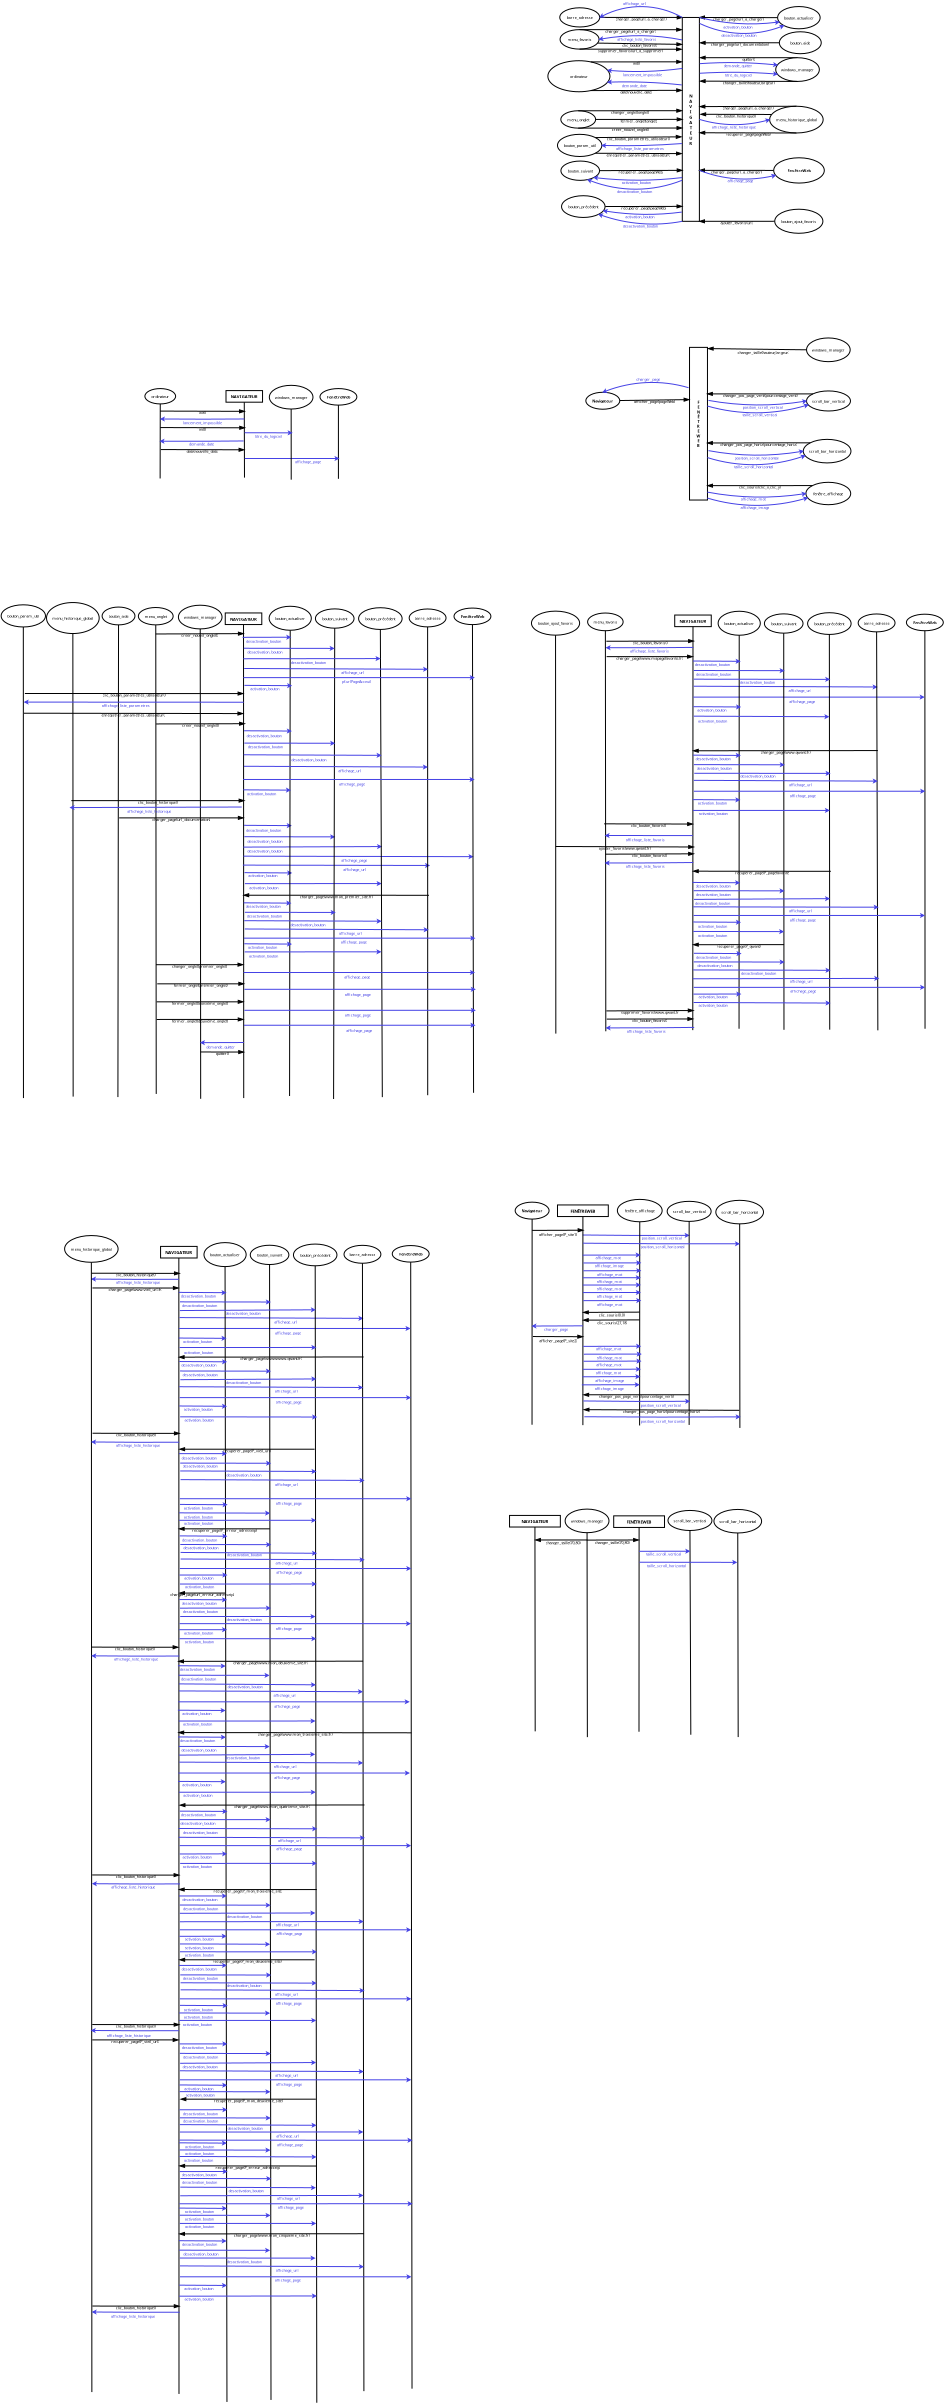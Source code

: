 <?xml version="1.0" encoding="UTF-8"?>
<dia:diagram xmlns:dia="http://www.lysator.liu.se/~alla/dia/">
  <dia:layer name="Arrière-plan" visible="true" active="true">
    <dia:object type="Flowchart - Box" version="0" id="O0">
      <dia:attribute name="obj_pos">
        <dia:point val="31.701,-41.26"/>
      </dia:attribute>
      <dia:attribute name="obj_bb">
        <dia:rectangle val="31.676,-41.285;34.576,-7.26"/>
      </dia:attribute>
      <dia:attribute name="elem_corner">
        <dia:point val="31.701,-41.26"/>
      </dia:attribute>
      <dia:attribute name="elem_width">
        <dia:real val="2.85"/>
      </dia:attribute>
      <dia:attribute name="elem_height">
        <dia:real val="33.975"/>
      </dia:attribute>
      <dia:attribute name="border_width">
        <dia:real val="0.05"/>
      </dia:attribute>
      <dia:attribute name="show_background">
        <dia:boolean val="true"/>
      </dia:attribute>
      <dia:attribute name="padding">
        <dia:real val="0.5"/>
      </dia:attribute>
      <dia:attribute name="text">
        <dia:composite type="text">
          <dia:attribute name="string">
            <dia:string>#N
A
V
I
G
A
T
E
U
R#</dia:string>
          </dia:attribute>
          <dia:attribute name="font">
            <dia:font family="sans" style="80" name="Helvetica-Bold"/>
          </dia:attribute>
          <dia:attribute name="height">
            <dia:real val="0.882"/>
          </dia:attribute>
          <dia:attribute name="pos">
            <dia:point val="33.126,-28.027"/>
          </dia:attribute>
          <dia:attribute name="color">
            <dia:color val="#000000"/>
          </dia:attribute>
          <dia:attribute name="alignment">
            <dia:enum val="1"/>
          </dia:attribute>
        </dia:composite>
      </dia:attribute>
    </dia:object>
    <dia:object type="Flowchart - Box" version="0" id="O1">
      <dia:attribute name="obj_pos">
        <dia:point val="32.905,13.726"/>
      </dia:attribute>
      <dia:attribute name="obj_bb">
        <dia:rectangle val="32.88,13.701;35.921,39.192"/>
      </dia:attribute>
      <dia:attribute name="elem_corner">
        <dia:point val="32.905,13.726"/>
      </dia:attribute>
      <dia:attribute name="elem_width">
        <dia:real val="2.991"/>
      </dia:attribute>
      <dia:attribute name="elem_height">
        <dia:real val="25.442"/>
      </dia:attribute>
      <dia:attribute name="border_width">
        <dia:real val="0.05"/>
      </dia:attribute>
      <dia:attribute name="show_background">
        <dia:boolean val="true"/>
      </dia:attribute>
      <dia:attribute name="padding">
        <dia:real val="0.5"/>
      </dia:attribute>
      <dia:attribute name="text">
        <dia:composite type="text">
          <dia:attribute name="string">
            <dia:string>#F
E
N
Ê
T
R
E
W
E
B#</dia:string>
          </dia:attribute>
          <dia:attribute name="font">
            <dia:font family="sans" style="80" name="Helvetica-Bold"/>
          </dia:attribute>
          <dia:attribute name="height">
            <dia:real val="0.8"/>
          </dia:attribute>
          <dia:attribute name="pos">
            <dia:point val="34.401,23.041"/>
          </dia:attribute>
          <dia:attribute name="color">
            <dia:color val="#000000"/>
          </dia:attribute>
          <dia:attribute name="alignment">
            <dia:enum val="1"/>
          </dia:attribute>
        </dia:composite>
      </dia:attribute>
    </dia:object>
    <dia:object type="Flowchart - Ellipse" version="0" id="O2">
      <dia:attribute name="obj_pos">
        <dia:point val="11.281,-42.874"/>
      </dia:attribute>
      <dia:attribute name="obj_bb">
        <dia:rectangle val="11.256,-42.899;17.961,-39.649"/>
      </dia:attribute>
      <dia:attribute name="elem_corner">
        <dia:point val="11.281,-42.874"/>
      </dia:attribute>
      <dia:attribute name="elem_width">
        <dia:real val="6.655"/>
      </dia:attribute>
      <dia:attribute name="elem_height">
        <dia:real val="3.2"/>
      </dia:attribute>
      <dia:attribute name="border_width">
        <dia:real val="0.05"/>
      </dia:attribute>
      <dia:attribute name="show_background">
        <dia:boolean val="true"/>
      </dia:attribute>
      <dia:attribute name="padding">
        <dia:real val="0.354"/>
      </dia:attribute>
      <dia:attribute name="text">
        <dia:composite type="text">
          <dia:attribute name="string">
            <dia:string>#barre_adresse#</dia:string>
          </dia:attribute>
          <dia:attribute name="font">
            <dia:font family="sans" style="0" name="Helvetica"/>
          </dia:attribute>
          <dia:attribute name="height">
            <dia:real val="0.8"/>
          </dia:attribute>
          <dia:attribute name="pos">
            <dia:point val="14.609,-41.079"/>
          </dia:attribute>
          <dia:attribute name="color">
            <dia:color val="#000000"/>
          </dia:attribute>
          <dia:attribute name="alignment">
            <dia:enum val="1"/>
          </dia:attribute>
        </dia:composite>
      </dia:attribute>
    </dia:object>
    <dia:object type="Flowchart - Ellipse" version="0" id="O3">
      <dia:attribute name="obj_pos">
        <dia:point val="11.332,-39.233"/>
      </dia:attribute>
      <dia:attribute name="obj_bb">
        <dia:rectangle val="11.307,-39.258;17.853,-35.959"/>
      </dia:attribute>
      <dia:attribute name="elem_corner">
        <dia:point val="11.332,-39.233"/>
      </dia:attribute>
      <dia:attribute name="elem_width">
        <dia:real val="6.496"/>
      </dia:attribute>
      <dia:attribute name="elem_height">
        <dia:real val="3.248"/>
      </dia:attribute>
      <dia:attribute name="border_width">
        <dia:real val="0.05"/>
      </dia:attribute>
      <dia:attribute name="show_background">
        <dia:boolean val="true"/>
      </dia:attribute>
      <dia:attribute name="padding">
        <dia:real val="0.354"/>
      </dia:attribute>
      <dia:attribute name="text">
        <dia:composite type="text">
          <dia:attribute name="string">
            <dia:string>#menu_favoris#</dia:string>
          </dia:attribute>
          <dia:attribute name="font">
            <dia:font family="sans" style="0" name="Helvetica"/>
          </dia:attribute>
          <dia:attribute name="height">
            <dia:real val="0.8"/>
          </dia:attribute>
          <dia:attribute name="pos">
            <dia:point val="14.58,-37.413"/>
          </dia:attribute>
          <dia:attribute name="color">
            <dia:color val="#000000"/>
          </dia:attribute>
          <dia:attribute name="alignment">
            <dia:enum val="1"/>
          </dia:attribute>
        </dia:composite>
      </dia:attribute>
    </dia:object>
    <dia:object type="Flowchart - Ellipse" version="0" id="O4">
      <dia:attribute name="obj_pos">
        <dia:point val="47.589,-43.081"/>
      </dia:attribute>
      <dia:attribute name="obj_bb">
        <dia:rectangle val="47.564,-43.105;54.701,-39.344"/>
      </dia:attribute>
      <dia:attribute name="elem_corner">
        <dia:point val="47.589,-43.081"/>
      </dia:attribute>
      <dia:attribute name="elem_width">
        <dia:real val="7.087"/>
      </dia:attribute>
      <dia:attribute name="elem_height">
        <dia:real val="3.711"/>
      </dia:attribute>
      <dia:attribute name="border_width">
        <dia:real val="0.05"/>
      </dia:attribute>
      <dia:attribute name="show_background">
        <dia:boolean val="true"/>
      </dia:attribute>
      <dia:attribute name="padding">
        <dia:real val="0.354"/>
      </dia:attribute>
      <dia:attribute name="text">
        <dia:composite type="text">
          <dia:attribute name="string">
            <dia:string>#bouton_actualiser#</dia:string>
          </dia:attribute>
          <dia:attribute name="font">
            <dia:font family="sans" style="0" name="Helvetica"/>
          </dia:attribute>
          <dia:attribute name="height">
            <dia:real val="0.8"/>
          </dia:attribute>
          <dia:attribute name="pos">
            <dia:point val="51.132,-41.03"/>
          </dia:attribute>
          <dia:attribute name="color">
            <dia:color val="#000000"/>
          </dia:attribute>
          <dia:attribute name="alignment">
            <dia:enum val="1"/>
          </dia:attribute>
        </dia:composite>
      </dia:attribute>
    </dia:object>
    <dia:object type="Flowchart - Ellipse" version="0" id="O5">
      <dia:attribute name="obj_pos">
        <dia:point val="46.261,-26.465"/>
      </dia:attribute>
      <dia:attribute name="obj_bb">
        <dia:rectangle val="46.236,-26.49;55.202,-21.982"/>
      </dia:attribute>
      <dia:attribute name="elem_corner">
        <dia:point val="46.261,-26.465"/>
      </dia:attribute>
      <dia:attribute name="elem_width">
        <dia:real val="8.916"/>
      </dia:attribute>
      <dia:attribute name="elem_height">
        <dia:real val="4.458"/>
      </dia:attribute>
      <dia:attribute name="border_width">
        <dia:real val="0.05"/>
      </dia:attribute>
      <dia:attribute name="show_background">
        <dia:boolean val="true"/>
      </dia:attribute>
      <dia:attribute name="padding">
        <dia:real val="0.354"/>
      </dia:attribute>
      <dia:attribute name="text">
        <dia:composite type="text">
          <dia:attribute name="string">
            <dia:string>#menu_historique_global#</dia:string>
          </dia:attribute>
          <dia:attribute name="font">
            <dia:font family="sans" style="0" name="Helvetica"/>
          </dia:attribute>
          <dia:attribute name="height">
            <dia:real val="0.8"/>
          </dia:attribute>
          <dia:attribute name="pos">
            <dia:point val="50.718,-24.041"/>
          </dia:attribute>
          <dia:attribute name="color">
            <dia:color val="#000000"/>
          </dia:attribute>
          <dia:attribute name="alignment">
            <dia:enum val="1"/>
          </dia:attribute>
        </dia:composite>
      </dia:attribute>
    </dia:object>
    <dia:object type="Flowchart - Ellipse" version="0" id="O6">
      <dia:attribute name="obj_pos">
        <dia:point val="11.472,-17.328"/>
      </dia:attribute>
      <dia:attribute name="obj_bb">
        <dia:rectangle val="11.447,-17.353;17.932,-14.086"/>
      </dia:attribute>
      <dia:attribute name="elem_corner">
        <dia:point val="11.472,-17.328"/>
      </dia:attribute>
      <dia:attribute name="elem_width">
        <dia:real val="6.435"/>
      </dia:attribute>
      <dia:attribute name="elem_height">
        <dia:real val="3.217"/>
      </dia:attribute>
      <dia:attribute name="border_width">
        <dia:real val="0.05"/>
      </dia:attribute>
      <dia:attribute name="show_background">
        <dia:boolean val="true"/>
      </dia:attribute>
      <dia:attribute name="padding">
        <dia:real val="0.354"/>
      </dia:attribute>
      <dia:attribute name="text">
        <dia:composite type="text">
          <dia:attribute name="string">
            <dia:string>#bouton_suivant#</dia:string>
          </dia:attribute>
          <dia:attribute name="font">
            <dia:font family="sans" style="0" name="Helvetica"/>
          </dia:attribute>
          <dia:attribute name="height">
            <dia:real val="0.8"/>
          </dia:attribute>
          <dia:attribute name="pos">
            <dia:point val="14.689,-15.524"/>
          </dia:attribute>
          <dia:attribute name="color">
            <dia:color val="#000000"/>
          </dia:attribute>
          <dia:attribute name="alignment">
            <dia:enum val="1"/>
          </dia:attribute>
        </dia:composite>
      </dia:attribute>
    </dia:object>
    <dia:object type="Flowchart - Ellipse" version="0" id="O7">
      <dia:attribute name="obj_pos">
        <dia:point val="11.577,-11.553"/>
      </dia:attribute>
      <dia:attribute name="obj_bb">
        <dia:rectangle val="11.552,-11.578;18.852,-7.903"/>
      </dia:attribute>
      <dia:attribute name="elem_corner">
        <dia:point val="11.577,-11.553"/>
      </dia:attribute>
      <dia:attribute name="elem_width">
        <dia:real val="7.251"/>
      </dia:attribute>
      <dia:attribute name="elem_height">
        <dia:real val="3.625"/>
      </dia:attribute>
      <dia:attribute name="border_width">
        <dia:real val="0.05"/>
      </dia:attribute>
      <dia:attribute name="show_background">
        <dia:boolean val="true"/>
      </dia:attribute>
      <dia:attribute name="padding">
        <dia:real val="0.354"/>
      </dia:attribute>
      <dia:attribute name="text">
        <dia:composite type="text">
          <dia:attribute name="string">
            <dia:string>#bouton_précédent#</dia:string>
          </dia:attribute>
          <dia:attribute name="font">
            <dia:font family="sans" style="0" name="Helvetica"/>
          </dia:attribute>
          <dia:attribute name="height">
            <dia:real val="0.8"/>
          </dia:attribute>
          <dia:attribute name="pos">
            <dia:point val="15.202,-9.546"/>
          </dia:attribute>
          <dia:attribute name="color">
            <dia:color val="#000000"/>
          </dia:attribute>
          <dia:attribute name="alignment">
            <dia:enum val="1"/>
          </dia:attribute>
        </dia:composite>
      </dia:attribute>
    </dia:object>
    <dia:object type="Flowchart - Ellipse" version="0" id="O8">
      <dia:attribute name="obj_pos">
        <dia:point val="46.938,-17.874"/>
      </dia:attribute>
      <dia:attribute name="obj_bb">
        <dia:rectangle val="46.913,-17.899;55.394,-13.633"/>
      </dia:attribute>
      <dia:attribute name="elem_corner">
        <dia:point val="46.938,-17.874"/>
      </dia:attribute>
      <dia:attribute name="elem_width">
        <dia:real val="8.431"/>
      </dia:attribute>
      <dia:attribute name="elem_height">
        <dia:real val="4.216"/>
      </dia:attribute>
      <dia:attribute name="border_width">
        <dia:real val="0.05"/>
      </dia:attribute>
      <dia:attribute name="show_background">
        <dia:boolean val="true"/>
      </dia:attribute>
      <dia:attribute name="padding">
        <dia:real val="0.354"/>
      </dia:attribute>
      <dia:attribute name="text">
        <dia:composite type="text">
          <dia:attribute name="string">
            <dia:string>#FenêtreWeb#</dia:string>
          </dia:attribute>
          <dia:attribute name="font">
            <dia:font family="sans" style="80" name="Helvetica-Bold"/>
          </dia:attribute>
          <dia:attribute name="height">
            <dia:real val="0.8"/>
          </dia:attribute>
          <dia:attribute name="pos">
            <dia:point val="51.153,-15.571"/>
          </dia:attribute>
          <dia:attribute name="color">
            <dia:color val="#000000"/>
          </dia:attribute>
          <dia:attribute name="alignment">
            <dia:enum val="1"/>
          </dia:attribute>
        </dia:composite>
      </dia:attribute>
    </dia:object>
    <dia:object type="Flowchart - Ellipse" version="0" id="O9">
      <dia:attribute name="obj_pos">
        <dia:point val="15.628,21.209"/>
      </dia:attribute>
      <dia:attribute name="obj_bb">
        <dia:rectangle val="15.603,21.184;21.304,24.059"/>
      </dia:attribute>
      <dia:attribute name="elem_corner">
        <dia:point val="15.628,21.209"/>
      </dia:attribute>
      <dia:attribute name="elem_width">
        <dia:real val="5.651"/>
      </dia:attribute>
      <dia:attribute name="elem_height">
        <dia:real val="2.825"/>
      </dia:attribute>
      <dia:attribute name="border_width">
        <dia:real val="0.05"/>
      </dia:attribute>
      <dia:attribute name="show_background">
        <dia:boolean val="true"/>
      </dia:attribute>
      <dia:attribute name="padding">
        <dia:real val="0.354"/>
      </dia:attribute>
      <dia:attribute name="text">
        <dia:composite type="text">
          <dia:attribute name="string">
            <dia:string>#Navigateur#</dia:string>
          </dia:attribute>
          <dia:attribute name="font">
            <dia:font family="sans" style="80" name="Helvetica-Bold"/>
          </dia:attribute>
          <dia:attribute name="height">
            <dia:real val="0.8"/>
          </dia:attribute>
          <dia:attribute name="pos">
            <dia:point val="18.453,22.817"/>
          </dia:attribute>
          <dia:attribute name="color">
            <dia:color val="#000000"/>
          </dia:attribute>
          <dia:attribute name="alignment">
            <dia:enum val="1"/>
          </dia:attribute>
        </dia:composite>
      </dia:attribute>
    </dia:object>
    <dia:object type="Flowchart - Ellipse" version="0" id="O10">
      <dia:attribute name="obj_pos">
        <dia:point val="52.304,36.213"/>
      </dia:attribute>
      <dia:attribute name="obj_bb">
        <dia:rectangle val="52.279,36.188;59.795,39.971"/>
      </dia:attribute>
      <dia:attribute name="elem_corner">
        <dia:point val="52.304,36.213"/>
      </dia:attribute>
      <dia:attribute name="elem_width">
        <dia:real val="7.466"/>
      </dia:attribute>
      <dia:attribute name="elem_height">
        <dia:real val="3.733"/>
      </dia:attribute>
      <dia:attribute name="border_width">
        <dia:real val="0.05"/>
      </dia:attribute>
      <dia:attribute name="show_background">
        <dia:boolean val="true"/>
      </dia:attribute>
      <dia:attribute name="padding">
        <dia:real val="0.354"/>
      </dia:attribute>
      <dia:attribute name="text">
        <dia:composite type="text">
          <dia:attribute name="string">
            <dia:string>#fenêtre_affichage#</dia:string>
          </dia:attribute>
          <dia:attribute name="font">
            <dia:font family="sans" style="0" name="Helvetica"/>
          </dia:attribute>
          <dia:attribute name="height">
            <dia:real val="0.8"/>
          </dia:attribute>
          <dia:attribute name="pos">
            <dia:point val="56.037,38.275"/>
          </dia:attribute>
          <dia:attribute name="color">
            <dia:color val="#000000"/>
          </dia:attribute>
          <dia:attribute name="alignment">
            <dia:enum val="1"/>
          </dia:attribute>
        </dia:composite>
      </dia:attribute>
    </dia:object>
    <dia:object type="Standard - Text" version="1" id="O11">
      <dia:attribute name="obj_pos">
        <dia:point val="48.03,-32.379"/>
      </dia:attribute>
      <dia:attribute name="obj_bb">
        <dia:rectangle val="48.03,-32.974;48.03,-32.229"/>
      </dia:attribute>
      <dia:attribute name="text">
        <dia:composite type="text">
          <dia:attribute name="string">
            <dia:string>##</dia:string>
          </dia:attribute>
          <dia:attribute name="font">
            <dia:font family="sans" style="0" name="Helvetica"/>
          </dia:attribute>
          <dia:attribute name="height">
            <dia:real val="0.8"/>
          </dia:attribute>
          <dia:attribute name="pos">
            <dia:point val="48.03,-32.379"/>
          </dia:attribute>
          <dia:attribute name="color">
            <dia:color val="#000000"/>
          </dia:attribute>
          <dia:attribute name="alignment">
            <dia:enum val="0"/>
          </dia:attribute>
        </dia:composite>
      </dia:attribute>
      <dia:attribute name="valign">
        <dia:enum val="3"/>
      </dia:attribute>
    </dia:object>
    <dia:object type="Flowchart - Ellipse" version="0" id="O12">
      <dia:attribute name="obj_pos">
        <dia:point val="11.458,-25.712"/>
      </dia:attribute>
      <dia:attribute name="obj_bb">
        <dia:rectangle val="11.433,-25.737;17.278,-22.79"/>
      </dia:attribute>
      <dia:attribute name="elem_corner">
        <dia:point val="11.458,-25.712"/>
      </dia:attribute>
      <dia:attribute name="elem_width">
        <dia:real val="5.795"/>
      </dia:attribute>
      <dia:attribute name="elem_height">
        <dia:real val="2.897"/>
      </dia:attribute>
      <dia:attribute name="border_width">
        <dia:real val="0.05"/>
      </dia:attribute>
      <dia:attribute name="show_background">
        <dia:boolean val="true"/>
      </dia:attribute>
      <dia:attribute name="padding">
        <dia:real val="0.354"/>
      </dia:attribute>
      <dia:attribute name="text">
        <dia:composite type="text">
          <dia:attribute name="string">
            <dia:string>#menu_onglet#</dia:string>
          </dia:attribute>
          <dia:attribute name="font">
            <dia:font family="sans" style="0" name="Helvetica"/>
          </dia:attribute>
          <dia:attribute name="height">
            <dia:real val="0.8"/>
          </dia:attribute>
          <dia:attribute name="pos">
            <dia:point val="14.355,-24.068"/>
          </dia:attribute>
          <dia:attribute name="color">
            <dia:color val="#000000"/>
          </dia:attribute>
          <dia:attribute name="alignment">
            <dia:enum val="1"/>
          </dia:attribute>
        </dia:composite>
      </dia:attribute>
    </dia:object>
    <dia:object type="Flowchart - Ellipse" version="0" id="O13">
      <dia:attribute name="obj_pos">
        <dia:point val="47.108,-9.302"/>
      </dia:attribute>
      <dia:attribute name="obj_bb">
        <dia:rectangle val="47.083,-9.327;55.16,-5.263"/>
      </dia:attribute>
      <dia:attribute name="elem_corner">
        <dia:point val="47.108,-9.302"/>
      </dia:attribute>
      <dia:attribute name="elem_width">
        <dia:real val="8.027"/>
      </dia:attribute>
      <dia:attribute name="elem_height">
        <dia:real val="4.013"/>
      </dia:attribute>
      <dia:attribute name="border_width">
        <dia:real val="0.05"/>
      </dia:attribute>
      <dia:attribute name="show_background">
        <dia:boolean val="true"/>
      </dia:attribute>
      <dia:attribute name="padding">
        <dia:real val="0.354"/>
      </dia:attribute>
      <dia:attribute name="text">
        <dia:composite type="text">
          <dia:attribute name="string">
            <dia:string>#bouton_ajout_favoris#</dia:string>
          </dia:attribute>
          <dia:attribute name="font">
            <dia:font family="sans" style="0" name="Helvetica"/>
          </dia:attribute>
          <dia:attribute name="height">
            <dia:real val="0.8"/>
          </dia:attribute>
          <dia:attribute name="pos">
            <dia:point val="51.122,-7.1"/>
          </dia:attribute>
          <dia:attribute name="color">
            <dia:color val="#000000"/>
          </dia:attribute>
          <dia:attribute name="alignment">
            <dia:enum val="1"/>
          </dia:attribute>
        </dia:composite>
      </dia:attribute>
    </dia:object>
    <dia:object type="Standard - Text" version="1" id="O14">
      <dia:attribute name="obj_pos">
        <dia:point val="26.755,-38.424"/>
      </dia:attribute>
      <dia:attribute name="obj_bb">
        <dia:rectangle val="26.755,-39.019;26.755,-38.274"/>
      </dia:attribute>
      <dia:attribute name="text">
        <dia:composite type="text">
          <dia:attribute name="string">
            <dia:string>##</dia:string>
          </dia:attribute>
          <dia:attribute name="font">
            <dia:font family="sans" style="0" name="Helvetica"/>
          </dia:attribute>
          <dia:attribute name="height">
            <dia:real val="0.8"/>
          </dia:attribute>
          <dia:attribute name="pos">
            <dia:point val="26.755,-38.424"/>
          </dia:attribute>
          <dia:attribute name="color">
            <dia:color val="#000000"/>
          </dia:attribute>
          <dia:attribute name="alignment">
            <dia:enum val="0"/>
          </dia:attribute>
        </dia:composite>
      </dia:attribute>
      <dia:attribute name="valign">
        <dia:enum val="3"/>
      </dia:attribute>
    </dia:object>
    <dia:object type="Flowchart - Ellipse" version="0" id="O15">
      <dia:attribute name="obj_pos">
        <dia:point val="52.405,20.985"/>
      </dia:attribute>
      <dia:attribute name="obj_bb">
        <dia:rectangle val="52.38,20.96;59.756,24.354"/>
      </dia:attribute>
      <dia:attribute name="elem_corner">
        <dia:point val="52.405,20.985"/>
      </dia:attribute>
      <dia:attribute name="elem_width">
        <dia:real val="7.326"/>
      </dia:attribute>
      <dia:attribute name="elem_height">
        <dia:real val="3.344"/>
      </dia:attribute>
      <dia:attribute name="border_width">
        <dia:real val="0.05"/>
      </dia:attribute>
      <dia:attribute name="show_background">
        <dia:boolean val="true"/>
      </dia:attribute>
      <dia:attribute name="padding">
        <dia:real val="0.354"/>
      </dia:attribute>
      <dia:attribute name="text">
        <dia:composite type="text">
          <dia:attribute name="string">
            <dia:string>#scroll_bar_vertical#</dia:string>
          </dia:attribute>
          <dia:attribute name="font">
            <dia:font family="sans" style="0" name="Helvetica"/>
          </dia:attribute>
          <dia:attribute name="height">
            <dia:real val="0.8"/>
          </dia:attribute>
          <dia:attribute name="pos">
            <dia:point val="56.068,22.852"/>
          </dia:attribute>
          <dia:attribute name="color">
            <dia:color val="#000000"/>
          </dia:attribute>
          <dia:attribute name="alignment">
            <dia:enum val="1"/>
          </dia:attribute>
        </dia:composite>
      </dia:attribute>
    </dia:object>
    <dia:object type="UML - Message" version="0" id="O16">
      <dia:attribute name="obj_pos">
        <dia:point val="17.961,-41.271"/>
      </dia:attribute>
      <dia:attribute name="obj_bb">
        <dia:rectangle val="17.91,-41.66;31.751,-40.566"/>
      </dia:attribute>
      <dia:attribute name="meta">
        <dia:composite type="dict"/>
      </dia:attribute>
      <dia:attribute name="conn_endpoints">
        <dia:point val="17.961,-41.271"/>
        <dia:point val="31.701,-41.26"/>
      </dia:attribute>
      <dia:attribute name="text_colour">
        <dia:color val="#000000"/>
      </dia:attribute>
      <dia:attribute name="line_colour">
        <dia:color val="#000000"/>
      </dia:attribute>
      <dia:attribute name="text">
        <dia:string>#charger_page(url_a_charger)#</dia:string>
      </dia:attribute>
      <dia:attribute name="type">
        <dia:enum val="0"/>
      </dia:attribute>
      <dia:attribute name="text_pos">
        <dia:point val="24.831,-40.766"/>
      </dia:attribute>
      <dia:connections>
        <dia:connection handle="0" to="O2" connection="16"/>
        <dia:connection handle="1" to="O0" connection="0"/>
      </dia:connections>
    </dia:object>
    <dia:object type="Standard - Text" version="1" id="O17">
      <dia:attribute name="obj_pos">
        <dia:point val="42.025,-42.143"/>
      </dia:attribute>
      <dia:attribute name="obj_bb">
        <dia:rectangle val="42.025,-42.738;42.025,-41.993"/>
      </dia:attribute>
      <dia:attribute name="text">
        <dia:composite type="text">
          <dia:attribute name="string">
            <dia:string>##</dia:string>
          </dia:attribute>
          <dia:attribute name="font">
            <dia:font family="sans" style="0" name="Helvetica"/>
          </dia:attribute>
          <dia:attribute name="height">
            <dia:real val="0.8"/>
          </dia:attribute>
          <dia:attribute name="pos">
            <dia:point val="42.025,-42.143"/>
          </dia:attribute>
          <dia:attribute name="color">
            <dia:color val="#000000"/>
          </dia:attribute>
          <dia:attribute name="alignment">
            <dia:enum val="0"/>
          </dia:attribute>
        </dia:composite>
      </dia:attribute>
      <dia:attribute name="valign">
        <dia:enum val="3"/>
      </dia:attribute>
    </dia:object>
    <dia:object type="Standard - Text" version="1" id="O18">
      <dia:attribute name="obj_pos">
        <dia:point val="53.722,-20.827"/>
      </dia:attribute>
      <dia:attribute name="obj_bb">
        <dia:rectangle val="53.722,-21.422;53.722,-20.677"/>
      </dia:attribute>
      <dia:attribute name="text">
        <dia:composite type="text">
          <dia:attribute name="string">
            <dia:string>##</dia:string>
          </dia:attribute>
          <dia:attribute name="font">
            <dia:font family="sans" style="0" name="Helvetica"/>
          </dia:attribute>
          <dia:attribute name="height">
            <dia:real val="0.8"/>
          </dia:attribute>
          <dia:attribute name="pos">
            <dia:point val="53.722,-20.827"/>
          </dia:attribute>
          <dia:attribute name="color">
            <dia:color val="#000000"/>
          </dia:attribute>
          <dia:attribute name="alignment">
            <dia:enum val="0"/>
          </dia:attribute>
        </dia:composite>
      </dia:attribute>
      <dia:attribute name="valign">
        <dia:enum val="3"/>
      </dia:attribute>
    </dia:object>
    <dia:object type="UML - Message" version="0" id="O19">
      <dia:attribute name="obj_pos">
        <dia:point val="14.58,-39.233"/>
      </dia:attribute>
      <dia:attribute name="obj_bb">
        <dia:rectangle val="14.53,-39.623;31.661,-38.528"/>
      </dia:attribute>
      <dia:attribute name="meta">
        <dia:composite type="dict"/>
      </dia:attribute>
      <dia:attribute name="conn_endpoints">
        <dia:point val="14.58,-39.233"/>
        <dia:point val="31.611,-39.223"/>
      </dia:attribute>
      <dia:attribute name="text_colour">
        <dia:color val="#000000"/>
      </dia:attribute>
      <dia:attribute name="line_colour">
        <dia:color val="#000000"/>
      </dia:attribute>
      <dia:attribute name="text">
        <dia:string>#charger_page(url_a_charger)#</dia:string>
      </dia:attribute>
      <dia:attribute name="type">
        <dia:enum val="0"/>
      </dia:attribute>
      <dia:attribute name="text_pos">
        <dia:point val="23.095,-38.728"/>
      </dia:attribute>
      <dia:connections>
        <dia:connection handle="0" to="O3" connection="4"/>
      </dia:connections>
    </dia:object>
    <dia:object type="UML - Message" version="0" id="O20">
      <dia:attribute name="obj_pos">
        <dia:point val="14.355,-25.712"/>
      </dia:attribute>
      <dia:attribute name="obj_bb">
        <dia:rectangle val="14.305,-26.12;31.682,-25.016"/>
      </dia:attribute>
      <dia:attribute name="meta">
        <dia:composite type="dict"/>
      </dia:attribute>
      <dia:attribute name="conn_endpoints">
        <dia:point val="14.355,-25.712"/>
        <dia:point val="31.632,-25.72"/>
      </dia:attribute>
      <dia:attribute name="text_colour">
        <dia:color val="#000000"/>
      </dia:attribute>
      <dia:attribute name="line_colour">
        <dia:color val="#000000"/>
      </dia:attribute>
      <dia:attribute name="text">
        <dia:string>#changer_onglet(onglet)#</dia:string>
      </dia:attribute>
      <dia:attribute name="type">
        <dia:enum val="0"/>
      </dia:attribute>
      <dia:attribute name="text_pos">
        <dia:point val="22.993,-25.216"/>
      </dia:attribute>
      <dia:connections>
        <dia:connection handle="0" to="O12" connection="4"/>
      </dia:connections>
    </dia:object>
    <dia:object type="UML - Message" version="0" id="O21">
      <dia:attribute name="obj_pos">
        <dia:point val="17.931,-15.731"/>
      </dia:attribute>
      <dia:attribute name="obj_bb">
        <dia:rectangle val="17.881,-16.179;31.752,-15.055"/>
      </dia:attribute>
      <dia:attribute name="meta">
        <dia:composite type="dict"/>
      </dia:attribute>
      <dia:attribute name="conn_endpoints">
        <dia:point val="17.931,-15.731"/>
        <dia:point val="31.701,-15.779"/>
      </dia:attribute>
      <dia:attribute name="text_colour">
        <dia:color val="#000000"/>
      </dia:attribute>
      <dia:attribute name="line_colour">
        <dia:color val="#000000"/>
      </dia:attribute>
      <dia:attribute name="text">
        <dia:string>#recuperer_page(pageWeb)#</dia:string>
      </dia:attribute>
      <dia:attribute name="type">
        <dia:enum val="0"/>
      </dia:attribute>
      <dia:attribute name="text_pos">
        <dia:point val="24.816,-15.255"/>
      </dia:attribute>
      <dia:connections>
        <dia:connection handle="0" to="O6" connection="16"/>
        <dia:connection handle="1" to="O0" connection="9"/>
      </dia:connections>
    </dia:object>
    <dia:object type="UML - Message" version="0" id="O22">
      <dia:attribute name="obj_pos">
        <dia:point val="18.845,-9.748"/>
      </dia:attribute>
      <dia:attribute name="obj_bb">
        <dia:rectangle val="18.795,-10.174;31.723,-9.061"/>
      </dia:attribute>
      <dia:attribute name="meta">
        <dia:composite type="dict"/>
      </dia:attribute>
      <dia:attribute name="conn_endpoints">
        <dia:point val="18.845,-9.748"/>
        <dia:point val="31.672,-9.774"/>
      </dia:attribute>
      <dia:attribute name="text_colour">
        <dia:color val="#000000"/>
      </dia:attribute>
      <dia:attribute name="line_colour">
        <dia:color val="#000000"/>
      </dia:attribute>
      <dia:attribute name="text">
        <dia:string>#recuperer_page(pageWeb)#</dia:string>
      </dia:attribute>
      <dia:attribute name="type">
        <dia:enum val="0"/>
      </dia:attribute>
      <dia:attribute name="text_pos">
        <dia:point val="25.259,-9.261"/>
      </dia:attribute>
      <dia:connections>
        <dia:connection handle="0" to="O7" connection="16"/>
      </dia:connections>
    </dia:object>
    <dia:object type="UML - Message" version="0" id="O23">
      <dia:attribute name="obj_pos">
        <dia:point val="47.563,-41.232"/>
      </dia:attribute>
      <dia:attribute name="obj_bb">
        <dia:rectangle val="34.5,-41.66;47.613,-40.546"/>
      </dia:attribute>
      <dia:attribute name="meta">
        <dia:composite type="dict"/>
      </dia:attribute>
      <dia:attribute name="conn_endpoints">
        <dia:point val="47.563,-41.232"/>
        <dia:point val="34.551,-41.26"/>
      </dia:attribute>
      <dia:attribute name="text_colour">
        <dia:color val="#000000"/>
      </dia:attribute>
      <dia:attribute name="line_colour">
        <dia:color val="#000000"/>
      </dia:attribute>
      <dia:attribute name="text">
        <dia:string>#charger_page(url_a_charger)#</dia:string>
      </dia:attribute>
      <dia:attribute name="type">
        <dia:enum val="0"/>
      </dia:attribute>
      <dia:attribute name="text_pos">
        <dia:point val="41.057,-40.746"/>
      </dia:attribute>
      <dia:connections>
        <dia:connection handle="0" to="O4" connection="16"/>
        <dia:connection handle="1" to="O0" connection="4"/>
      </dia:connections>
    </dia:object>
    <dia:object type="UML - Message" version="0" id="O24">
      <dia:attribute name="obj_pos">
        <dia:point val="17.253,-24.263"/>
      </dia:attribute>
      <dia:attribute name="obj_bb">
        <dia:rectangle val="17.203,-24.673;31.751,-23.568"/>
      </dia:attribute>
      <dia:attribute name="meta">
        <dia:composite type="dict"/>
      </dia:attribute>
      <dia:attribute name="conn_endpoints">
        <dia:point val="17.253,-24.263"/>
        <dia:point val="31.701,-24.273"/>
      </dia:attribute>
      <dia:attribute name="text_colour">
        <dia:color val="#000000"/>
      </dia:attribute>
      <dia:attribute name="line_colour">
        <dia:color val="#000000"/>
      </dia:attribute>
      <dia:attribute name="text">
        <dia:string>#fermer_onglet(onglet)#</dia:string>
      </dia:attribute>
      <dia:attribute name="type">
        <dia:enum val="0"/>
      </dia:attribute>
      <dia:attribute name="text_pos">
        <dia:point val="24.477,-23.768"/>
      </dia:attribute>
      <dia:connections>
        <dia:connection handle="0" to="O12" connection="0"/>
        <dia:connection handle="1" to="O0" connection="7"/>
      </dia:connections>
    </dia:object>
    <dia:object type="UML - Message" version="0" id="O25">
      <dia:attribute name="obj_pos">
        <dia:point val="50.718,-26.465"/>
      </dia:attribute>
      <dia:attribute name="obj_bb">
        <dia:rectangle val="34.566,-26.804;50.769,-25.735"/>
      </dia:attribute>
      <dia:attribute name="meta">
        <dia:composite type="dict"/>
      </dia:attribute>
      <dia:attribute name="conn_endpoints">
        <dia:point val="50.718,-26.465"/>
        <dia:point val="34.618,-26.404"/>
      </dia:attribute>
      <dia:attribute name="text_colour">
        <dia:color val="#000000"/>
      </dia:attribute>
      <dia:attribute name="line_colour">
        <dia:color val="#000000"/>
      </dia:attribute>
      <dia:attribute name="text">
        <dia:string>#charger_page(url_a_charger)#</dia:string>
      </dia:attribute>
      <dia:attribute name="type">
        <dia:enum val="0"/>
      </dia:attribute>
      <dia:attribute name="text_pos">
        <dia:point val="42.668,-25.935"/>
      </dia:attribute>
      <dia:connections>
        <dia:connection handle="0" to="O5" connection="4"/>
      </dia:connections>
    </dia:object>
    <dia:object type="UML - Message" version="0" id="O26">
      <dia:attribute name="obj_pos">
        <dia:point val="47.084,-7.293"/>
      </dia:attribute>
      <dia:attribute name="obj_bb">
        <dia:rectangle val="34.501,-7.685;47.134,-6.589"/>
      </dia:attribute>
      <dia:attribute name="meta">
        <dia:composite type="dict"/>
      </dia:attribute>
      <dia:attribute name="conn_endpoints">
        <dia:point val="47.084,-7.293"/>
        <dia:point val="34.551,-7.285"/>
      </dia:attribute>
      <dia:attribute name="text_colour">
        <dia:color val="#000000"/>
      </dia:attribute>
      <dia:attribute name="line_colour">
        <dia:color val="#000000"/>
      </dia:attribute>
      <dia:attribute name="text">
        <dia:string>#ajouter_favoris(url)#</dia:string>
      </dia:attribute>
      <dia:attribute name="type">
        <dia:enum val="0"/>
      </dia:attribute>
      <dia:attribute name="text_pos">
        <dia:point val="40.817,-6.789"/>
      </dia:attribute>
      <dia:connections>
        <dia:connection handle="0" to="O13" connection="16"/>
        <dia:connection handle="1" to="O0" connection="15"/>
      </dia:connections>
    </dia:object>
    <dia:object type="UML - Message" version="0" id="O27">
      <dia:attribute name="obj_pos">
        <dia:point val="46.913,-15.769"/>
      </dia:attribute>
      <dia:attribute name="obj_bb">
        <dia:rectangle val="34.501,-16.179;46.963,-15.074"/>
      </dia:attribute>
      <dia:attribute name="meta">
        <dia:composite type="dict"/>
      </dia:attribute>
      <dia:attribute name="conn_endpoints">
        <dia:point val="46.913,-15.769"/>
        <dia:point val="34.551,-15.779"/>
      </dia:attribute>
      <dia:attribute name="text_colour">
        <dia:color val="#000000"/>
      </dia:attribute>
      <dia:attribute name="line_colour">
        <dia:color val="#000000"/>
      </dia:attribute>
      <dia:attribute name="text">
        <dia:string>#charger_page(url_a_charger)#</dia:string>
      </dia:attribute>
      <dia:attribute name="type">
        <dia:enum val="0"/>
      </dia:attribute>
      <dia:attribute name="text_pos">
        <dia:point val="40.732,-15.274"/>
      </dia:attribute>
      <dia:connections>
        <dia:connection handle="0" to="O8" connection="16"/>
        <dia:connection handle="1" to="O0" connection="10"/>
      </dia:connections>
    </dia:object>
    <dia:object type="UML - Message" version="0" id="O28">
      <dia:attribute name="obj_pos">
        <dia:point val="21.302,22.584"/>
      </dia:attribute>
      <dia:attribute name="obj_bb">
        <dia:rectangle val="21.252,22.03;32.906,23.207"/>
      </dia:attribute>
      <dia:attribute name="meta">
        <dia:composite type="dict"/>
      </dia:attribute>
      <dia:attribute name="conn_endpoints">
        <dia:point val="21.302,22.584"/>
        <dia:point val="32.851,22.431"/>
      </dia:attribute>
      <dia:attribute name="text_colour">
        <dia:color val="#000000"/>
      </dia:attribute>
      <dia:attribute name="line_colour">
        <dia:color val="#000000"/>
      </dia:attribute>
      <dia:attribute name="text">
        <dia:string>#afficher_page(pageWeb)#</dia:string>
      </dia:attribute>
      <dia:attribute name="type">
        <dia:enum val="0"/>
      </dia:attribute>
      <dia:attribute name="text_pos">
        <dia:point val="27.076,23.007"/>
      </dia:attribute>
      <dia:connections>
        <dia:connection handle="0" to="O9" connection="16"/>
      </dia:connections>
    </dia:object>
    <dia:object type="UML - Message" version="0" id="O29">
      <dia:attribute name="obj_pos">
        <dia:point val="53.478,21.475"/>
      </dia:attribute>
      <dia:attribute name="obj_bb">
        <dia:rectangle val="35.817,21.078;53.528,22.177"/>
      </dia:attribute>
      <dia:attribute name="meta">
        <dia:composite type="dict"/>
      </dia:attribute>
      <dia:attribute name="conn_endpoints">
        <dia:point val="53.478,21.475"/>
        <dia:point val="35.867,21.478"/>
      </dia:attribute>
      <dia:attribute name="text_colour">
        <dia:color val="#000000"/>
      </dia:attribute>
      <dia:attribute name="line_colour">
        <dia:color val="#000000"/>
      </dia:attribute>
      <dia:attribute name="text">
        <dia:string>#changer_pos_page_verti(pourcentage_verti)#</dia:string>
      </dia:attribute>
      <dia:attribute name="type">
        <dia:enum val="0"/>
      </dia:attribute>
      <dia:attribute name="text_pos">
        <dia:point val="44.672,21.977"/>
      </dia:attribute>
      <dia:connections>
        <dia:connection handle="0" to="O15" connection="6"/>
      </dia:connections>
    </dia:object>
    <dia:object type="UML - Message" version="0" id="O30">
      <dia:attribute name="obj_pos">
        <dia:point val="53.398,36.76"/>
      </dia:attribute>
      <dia:attribute name="obj_bb">
        <dia:rectangle val="35.838,36.373;53.447,37.466"/>
      </dia:attribute>
      <dia:attribute name="meta">
        <dia:composite type="dict"/>
      </dia:attribute>
      <dia:attribute name="conn_endpoints">
        <dia:point val="53.398,36.76"/>
        <dia:point val="35.888,36.773"/>
      </dia:attribute>
      <dia:attribute name="text_colour">
        <dia:color val="#000000"/>
      </dia:attribute>
      <dia:attribute name="line_colour">
        <dia:color val="#000000"/>
      </dia:attribute>
      <dia:attribute name="text">
        <dia:string>#clic_souris(clic_x,clic_y)#</dia:string>
      </dia:attribute>
      <dia:attribute name="type">
        <dia:enum val="0"/>
      </dia:attribute>
      <dia:attribute name="text_pos">
        <dia:point val="44.643,37.266"/>
      </dia:attribute>
      <dia:connections>
        <dia:connection handle="0" to="O10" connection="6"/>
      </dia:connections>
    </dia:object>
    <dia:object type="UML - Message" version="0" id="O31">
      <dia:attribute name="obj_pos">
        <dia:point val="52.41,14.131"/>
      </dia:attribute>
      <dia:attribute name="obj_bb">
        <dia:rectangle val="35.943,13.526;52.461,15.011"/>
      </dia:attribute>
      <dia:attribute name="meta">
        <dia:composite type="dict"/>
      </dia:attribute>
      <dia:attribute name="conn_endpoints">
        <dia:point val="52.41,14.131"/>
        <dia:point val="35.998,13.927"/>
      </dia:attribute>
      <dia:attribute name="text_colour">
        <dia:color val="#000000"/>
      </dia:attribute>
      <dia:attribute name="line_colour">
        <dia:color val="#000000"/>
      </dia:attribute>
      <dia:attribute name="text">
        <dia:string>#changer_taille(hauteur,largeur)#</dia:string>
      </dia:attribute>
      <dia:attribute name="type">
        <dia:enum val="0"/>
      </dia:attribute>
      <dia:attribute name="text_pos">
        <dia:point val="45.214,14.811"/>
      </dia:attribute>
      <dia:connections>
        <dia:connection handle="0" to="O41" connection="8"/>
      </dia:connections>
    </dia:object>
    <dia:object type="UML - Message" version="0" id="O32">
      <dia:attribute name="obj_pos">
        <dia:point val="50.908,-34.552"/>
      </dia:attribute>
      <dia:attribute name="obj_bb">
        <dia:rectangle val="34.611,-34.956;50.958,-33.854"/>
      </dia:attribute>
      <dia:attribute name="meta">
        <dia:composite type="dict"/>
      </dia:attribute>
      <dia:attribute name="conn_endpoints">
        <dia:point val="50.908,-34.552"/>
        <dia:point val="34.661,-34.556"/>
      </dia:attribute>
      <dia:attribute name="text_colour">
        <dia:color val="#000000"/>
      </dia:attribute>
      <dia:attribute name="line_colour">
        <dia:color val="#000000"/>
      </dia:attribute>
      <dia:attribute name="text">
        <dia:string>#quitter()#</dia:string>
      </dia:attribute>
      <dia:attribute name="type">
        <dia:enum val="0"/>
      </dia:attribute>
      <dia:attribute name="text_pos">
        <dia:point val="42.788,-34.054"/>
      </dia:attribute>
      <dia:connections>
        <dia:connection handle="0" to="O40" connection="4"/>
      </dia:connections>
    </dia:object>
    <dia:object type="Flowchart - Ellipse" version="0" id="O33">
      <dia:attribute name="obj_pos">
        <dia:point val="51.866,29.056"/>
      </dia:attribute>
      <dia:attribute name="obj_bb">
        <dia:rectangle val="51.841,29.031;59.838,33.008"/>
      </dia:attribute>
      <dia:attribute name="elem_corner">
        <dia:point val="51.866,29.056"/>
      </dia:attribute>
      <dia:attribute name="elem_width">
        <dia:real val="7.946"/>
      </dia:attribute>
      <dia:attribute name="elem_height">
        <dia:real val="3.927"/>
      </dia:attribute>
      <dia:attribute name="border_width">
        <dia:real val="0.05"/>
      </dia:attribute>
      <dia:attribute name="show_background">
        <dia:boolean val="true"/>
      </dia:attribute>
      <dia:attribute name="padding">
        <dia:real val="0.354"/>
      </dia:attribute>
      <dia:attribute name="text">
        <dia:composite type="text">
          <dia:attribute name="string">
            <dia:string>#scroll_bar_horizontal#</dia:string>
          </dia:attribute>
          <dia:attribute name="font">
            <dia:font family="sans" style="0" name="Helvetica"/>
          </dia:attribute>
          <dia:attribute name="height">
            <dia:real val="0.8"/>
          </dia:attribute>
          <dia:attribute name="pos">
            <dia:point val="55.84,31.215"/>
          </dia:attribute>
          <dia:attribute name="color">
            <dia:color val="#000000"/>
          </dia:attribute>
          <dia:attribute name="alignment">
            <dia:enum val="1"/>
          </dia:attribute>
        </dia:composite>
      </dia:attribute>
    </dia:object>
    <dia:object type="UML - Message" version="0" id="O34">
      <dia:attribute name="obj_pos">
        <dia:point val="53.03,29.631"/>
      </dia:attribute>
      <dia:attribute name="obj_bb">
        <dia:rectangle val="35.816,29.262;53.08,30.347"/>
      </dia:attribute>
      <dia:attribute name="meta">
        <dia:composite type="dict"/>
      </dia:attribute>
      <dia:attribute name="conn_endpoints">
        <dia:point val="53.03,29.631"/>
        <dia:point val="35.867,29.663"/>
      </dia:attribute>
      <dia:attribute name="text_colour">
        <dia:color val="#000000"/>
      </dia:attribute>
      <dia:attribute name="line_colour">
        <dia:color val="#000000"/>
      </dia:attribute>
      <dia:attribute name="text">
        <dia:string>#changer_pos_page_horiz(pourcentage_horiz)#</dia:string>
      </dia:attribute>
      <dia:attribute name="type">
        <dia:enum val="0"/>
      </dia:attribute>
      <dia:attribute name="text_pos">
        <dia:point val="44.448,30.147"/>
      </dia:attribute>
      <dia:connections>
        <dia:connection handle="0" to="O33" connection="6"/>
      </dia:connections>
    </dia:object>
    <dia:object type="UML - Message" version="0" id="O35">
      <dia:attribute name="obj_pos">
        <dia:point val="14.355,-22.814"/>
      </dia:attribute>
      <dia:attribute name="obj_bb">
        <dia:rectangle val="14.305,-23.238;31.717,-22.126"/>
      </dia:attribute>
      <dia:attribute name="meta">
        <dia:composite type="dict"/>
      </dia:attribute>
      <dia:attribute name="conn_endpoints">
        <dia:point val="14.355,-22.814"/>
        <dia:point val="31.666,-22.838"/>
      </dia:attribute>
      <dia:attribute name="text_colour">
        <dia:color val="#000000"/>
      </dia:attribute>
      <dia:attribute name="line_colour">
        <dia:color val="#000000"/>
      </dia:attribute>
      <dia:attribute name="text">
        <dia:string>#creer_nouvel_onglet()#</dia:string>
      </dia:attribute>
      <dia:attribute name="type">
        <dia:enum val="0"/>
      </dia:attribute>
      <dia:attribute name="text_pos">
        <dia:point val="23.011,-22.326"/>
      </dia:attribute>
      <dia:connections>
        <dia:connection handle="0" to="O12" connection="12"/>
      </dia:connections>
    </dia:object>
    <dia:object type="UML - Message" version="0" id="O36">
      <dia:attribute name="obj_pos">
        <dia:point val="50.718,-22.007"/>
      </dia:attribute>
      <dia:attribute name="obj_bb">
        <dia:rectangle val="34.545,-22.443;50.769,-21.325"/>
      </dia:attribute>
      <dia:attribute name="meta">
        <dia:composite type="dict"/>
      </dia:attribute>
      <dia:attribute name="conn_endpoints">
        <dia:point val="50.718,-22.007"/>
        <dia:point val="34.596,-22.043"/>
      </dia:attribute>
      <dia:attribute name="text_colour">
        <dia:color val="#000000"/>
      </dia:attribute>
      <dia:attribute name="line_colour">
        <dia:color val="#000000"/>
      </dia:attribute>
      <dia:attribute name="text">
        <dia:string>#recuperer_page(pageWeb)#</dia:string>
      </dia:attribute>
      <dia:attribute name="type">
        <dia:enum val="0"/>
      </dia:attribute>
      <dia:attribute name="text_pos">
        <dia:point val="42.657,-21.525"/>
      </dia:attribute>
      <dia:connections>
        <dia:connection handle="0" to="O5" connection="12"/>
      </dia:connections>
    </dia:object>
    <dia:object type="Standard - Arc" version="0" id="O37">
      <dia:attribute name="obj_pos">
        <dia:point val="34.551,-15.779"/>
      </dia:attribute>
      <dia:attribute name="obj_bb">
        <dia:rectangle val="34.524,-15.805;47.285,-14.303"/>
      </dia:attribute>
      <dia:attribute name="conn_endpoints">
        <dia:point val="34.551,-15.779"/>
        <dia:point val="47.258,-14.959"/>
      </dia:attribute>
      <dia:attribute name="arc_color">
        <dia:color val="#4542e5"/>
      </dia:attribute>
      <dia:attribute name="curve_distance">
        <dia:real val="1"/>
      </dia:attribute>
      <dia:attribute name="line_width">
        <dia:real val="0.05"/>
      </dia:attribute>
      <dia:attribute name="end_arrow">
        <dia:enum val="22"/>
      </dia:attribute>
      <dia:attribute name="end_arrow_length">
        <dia:real val="0.5"/>
      </dia:attribute>
      <dia:attribute name="end_arrow_width">
        <dia:real val="0.5"/>
      </dia:attribute>
      <dia:connections>
        <dia:connection handle="0" to="O0" connection="10"/>
        <dia:connection handle="1" to="O8" connection="9"/>
      </dia:connections>
    </dia:object>
    <dia:object type="Standard - Text" version="1" id="O38">
      <dia:attribute name="obj_pos">
        <dia:point val="42.912,-19.979"/>
      </dia:attribute>
      <dia:attribute name="obj_bb">
        <dia:rectangle val="42.912,-20.574;42.912,-19.829"/>
      </dia:attribute>
      <dia:attribute name="text">
        <dia:composite type="text">
          <dia:attribute name="string">
            <dia:string>##</dia:string>
          </dia:attribute>
          <dia:attribute name="font">
            <dia:font family="sans" style="0" name="Helvetica"/>
          </dia:attribute>
          <dia:attribute name="height">
            <dia:real val="0.8"/>
          </dia:attribute>
          <dia:attribute name="pos">
            <dia:point val="42.912,-19.979"/>
          </dia:attribute>
          <dia:attribute name="color">
            <dia:color val="#1e19ae"/>
          </dia:attribute>
          <dia:attribute name="alignment">
            <dia:enum val="0"/>
          </dia:attribute>
        </dia:composite>
      </dia:attribute>
      <dia:attribute name="valign">
        <dia:enum val="3"/>
      </dia:attribute>
    </dia:object>
    <dia:object type="Standard - Text" version="1" id="O39">
      <dia:attribute name="obj_pos">
        <dia:point val="39.22,-13.785"/>
      </dia:attribute>
      <dia:attribute name="obj_bb">
        <dia:rectangle val="39.22,-14.38;44.107,-13.635"/>
      </dia:attribute>
      <dia:attribute name="text">
        <dia:composite type="text">
          <dia:attribute name="string">
            <dia:string>#affichage_page#</dia:string>
          </dia:attribute>
          <dia:attribute name="font">
            <dia:font family="sans" style="0" name="Helvetica"/>
          </dia:attribute>
          <dia:attribute name="height">
            <dia:real val="0.8"/>
          </dia:attribute>
          <dia:attribute name="pos">
            <dia:point val="39.22,-13.785"/>
          </dia:attribute>
          <dia:attribute name="color">
            <dia:color val="#4542e5"/>
          </dia:attribute>
          <dia:attribute name="alignment">
            <dia:enum val="0"/>
          </dia:attribute>
        </dia:composite>
      </dia:attribute>
      <dia:attribute name="valign">
        <dia:enum val="3"/>
      </dia:attribute>
    </dia:object>
    <dia:object type="Flowchart - Ellipse" version="0" id="O40">
      <dia:attribute name="obj_pos">
        <dia:point val="47.272,-34.552"/>
      </dia:attribute>
      <dia:attribute name="obj_bb">
        <dia:rectangle val="47.247,-34.577;54.569,-30.574"/>
      </dia:attribute>
      <dia:attribute name="elem_corner">
        <dia:point val="47.272,-34.552"/>
      </dia:attribute>
      <dia:attribute name="elem_width">
        <dia:real val="7.272"/>
      </dia:attribute>
      <dia:attribute name="elem_height">
        <dia:real val="3.953"/>
      </dia:attribute>
      <dia:attribute name="border_width">
        <dia:real val="0.05"/>
      </dia:attribute>
      <dia:attribute name="show_background">
        <dia:boolean val="true"/>
      </dia:attribute>
      <dia:attribute name="padding">
        <dia:real val="0.354"/>
      </dia:attribute>
      <dia:attribute name="text">
        <dia:composite type="text">
          <dia:attribute name="string">
            <dia:string>#windows_manager#</dia:string>
          </dia:attribute>
          <dia:attribute name="font">
            <dia:font family="sans" style="0" name="Helvetica"/>
          </dia:attribute>
          <dia:attribute name="height">
            <dia:real val="0.8"/>
          </dia:attribute>
          <dia:attribute name="pos">
            <dia:point val="50.908,-32.38"/>
          </dia:attribute>
          <dia:attribute name="color">
            <dia:color val="#000000"/>
          </dia:attribute>
          <dia:attribute name="alignment">
            <dia:enum val="1"/>
          </dia:attribute>
        </dia:composite>
      </dia:attribute>
    </dia:object>
    <dia:object type="Flowchart - Ellipse" version="0" id="O41">
      <dia:attribute name="obj_pos">
        <dia:point val="52.41,12.155"/>
      </dia:attribute>
      <dia:attribute name="obj_bb">
        <dia:rectangle val="52.385,12.13;59.707,16.133"/>
      </dia:attribute>
      <dia:attribute name="elem_corner">
        <dia:point val="52.41,12.155"/>
      </dia:attribute>
      <dia:attribute name="elem_width">
        <dia:real val="7.272"/>
      </dia:attribute>
      <dia:attribute name="elem_height">
        <dia:real val="3.953"/>
      </dia:attribute>
      <dia:attribute name="border_width">
        <dia:real val="0.05"/>
      </dia:attribute>
      <dia:attribute name="show_background">
        <dia:boolean val="true"/>
      </dia:attribute>
      <dia:attribute name="padding">
        <dia:real val="0.354"/>
      </dia:attribute>
      <dia:attribute name="text">
        <dia:composite type="text">
          <dia:attribute name="string">
            <dia:string>#windows_manager#</dia:string>
          </dia:attribute>
          <dia:attribute name="font">
            <dia:font family="sans" style="0" name="Helvetica"/>
          </dia:attribute>
          <dia:attribute name="height">
            <dia:real val="0.8"/>
          </dia:attribute>
          <dia:attribute name="pos">
            <dia:point val="56.046,14.326"/>
          </dia:attribute>
          <dia:attribute name="color">
            <dia:color val="#000000"/>
          </dia:attribute>
          <dia:attribute name="alignment">
            <dia:enum val="1"/>
          </dia:attribute>
        </dia:composite>
      </dia:attribute>
    </dia:object>
    <dia:object type="Standard - Arc" version="0" id="O42">
      <dia:attribute name="obj_pos">
        <dia:point val="31.701,-41.26"/>
      </dia:attribute>
      <dia:attribute name="obj_bb">
        <dia:rectangle val="14.584,-43.099;31.726,-41.235"/>
      </dia:attribute>
      <dia:attribute name="conn_endpoints">
        <dia:point val="31.701,-41.26"/>
        <dia:point val="14.609,-41.274"/>
      </dia:attribute>
      <dia:attribute name="arc_color">
        <dia:color val="#4542e5"/>
      </dia:attribute>
      <dia:attribute name="curve_distance">
        <dia:real val="1.807"/>
      </dia:attribute>
      <dia:attribute name="line_width">
        <dia:real val="0.05"/>
      </dia:attribute>
      <dia:attribute name="end_arrow">
        <dia:enum val="22"/>
      </dia:attribute>
      <dia:attribute name="end_arrow_length">
        <dia:real val="0.5"/>
      </dia:attribute>
      <dia:attribute name="end_arrow_width">
        <dia:real val="0.5"/>
      </dia:attribute>
      <dia:connections>
        <dia:connection handle="0" to="O0" connection="0"/>
        <dia:connection handle="1" to="O2" connection="16"/>
      </dia:connections>
    </dia:object>
    <dia:object type="Standard - Text" version="1" id="O43">
      <dia:attribute name="obj_pos">
        <dia:point val="21.823,-43.319"/>
      </dia:attribute>
      <dia:attribute name="obj_bb">
        <dia:rectangle val="21.823,-43.914;25.953,-43.169"/>
      </dia:attribute>
      <dia:attribute name="text">
        <dia:composite type="text">
          <dia:attribute name="string">
            <dia:string>#affichage_url#</dia:string>
          </dia:attribute>
          <dia:attribute name="font">
            <dia:font family="sans" style="0" name="Helvetica"/>
          </dia:attribute>
          <dia:attribute name="height">
            <dia:real val="0.8"/>
          </dia:attribute>
          <dia:attribute name="pos">
            <dia:point val="21.823,-43.319"/>
          </dia:attribute>
          <dia:attribute name="color">
            <dia:color val="#4542e5"/>
          </dia:attribute>
          <dia:attribute name="alignment">
            <dia:enum val="0"/>
          </dia:attribute>
        </dia:composite>
      </dia:attribute>
      <dia:attribute name="valign">
        <dia:enum val="3"/>
      </dia:attribute>
    </dia:object>
    <dia:object type="UML - Message" version="0" id="O44">
      <dia:attribute name="obj_pos">
        <dia:point val="14.58,-35.984"/>
      </dia:attribute>
      <dia:attribute name="obj_bb">
        <dia:rectangle val="14.53,-36.358;31.64,-35.271"/>
      </dia:attribute>
      <dia:attribute name="meta">
        <dia:composite type="dict"/>
      </dia:attribute>
      <dia:attribute name="conn_endpoints">
        <dia:point val="14.58,-35.984"/>
        <dia:point val="31.589,-35.958"/>
      </dia:attribute>
      <dia:attribute name="text_colour">
        <dia:color val="#000000"/>
      </dia:attribute>
      <dia:attribute name="line_colour">
        <dia:color val="#000000"/>
      </dia:attribute>
      <dia:attribute name="text">
        <dia:string>#supprimer_favoris(url_a_supprimer)#</dia:string>
      </dia:attribute>
      <dia:attribute name="type">
        <dia:enum val="0"/>
      </dia:attribute>
      <dia:attribute name="text_pos">
        <dia:point val="23.085,-35.471"/>
      </dia:attribute>
      <dia:connections>
        <dia:connection handle="0" to="O3" connection="12"/>
      </dia:connections>
    </dia:object>
    <dia:object type="Standard - Arc" version="0" id="O45">
      <dia:attribute name="obj_pos">
        <dia:point val="36.065,22.564"/>
      </dia:attribute>
      <dia:attribute name="obj_bb">
        <dia:rectangle val="36.039,22.458;52.43,23.349"/>
      </dia:attribute>
      <dia:attribute name="conn_endpoints">
        <dia:point val="36.065,22.564"/>
        <dia:point val="52.405,22.657"/>
      </dia:attribute>
      <dia:attribute name="arc_color">
        <dia:color val="#4542e5"/>
      </dia:attribute>
      <dia:attribute name="curve_distance">
        <dia:real val="0.712"/>
      </dia:attribute>
      <dia:attribute name="line_width">
        <dia:real val="0.05"/>
      </dia:attribute>
      <dia:attribute name="end_arrow">
        <dia:enum val="22"/>
      </dia:attribute>
      <dia:attribute name="end_arrow_length">
        <dia:real val="0.5"/>
      </dia:attribute>
      <dia:attribute name="end_arrow_width">
        <dia:real val="0.5"/>
      </dia:attribute>
      <dia:connections>
        <dia:connection handle="1" to="O15" connection="8"/>
      </dia:connections>
    </dia:object>
    <dia:object type="Flowchart - Ellipse" version="0" id="O46">
      <dia:attribute name="obj_pos">
        <dia:point val="9.297,-34.051"/>
      </dia:attribute>
      <dia:attribute name="obj_bb">
        <dia:rectangle val="9.272,-34.077;19.667,-28.854"/>
      </dia:attribute>
      <dia:attribute name="elem_corner">
        <dia:point val="9.297,-34.051"/>
      </dia:attribute>
      <dia:attribute name="elem_width">
        <dia:real val="10.345"/>
      </dia:attribute>
      <dia:attribute name="elem_height">
        <dia:real val="5.173"/>
      </dia:attribute>
      <dia:attribute name="border_width">
        <dia:real val="0.05"/>
      </dia:attribute>
      <dia:attribute name="show_background">
        <dia:boolean val="true"/>
      </dia:attribute>
      <dia:attribute name="padding">
        <dia:real val="0.354"/>
      </dia:attribute>
      <dia:attribute name="text">
        <dia:composite type="text">
          <dia:attribute name="string">
            <dia:string>#ordinateur#</dia:string>
          </dia:attribute>
          <dia:attribute name="font">
            <dia:font family="sans" style="0" name="Helvetica"/>
          </dia:attribute>
          <dia:attribute name="height">
            <dia:real val="0.8"/>
          </dia:attribute>
          <dia:attribute name="pos">
            <dia:point val="14.47,-31.27"/>
          </dia:attribute>
          <dia:attribute name="color">
            <dia:color val="#000000"/>
          </dia:attribute>
          <dia:attribute name="alignment">
            <dia:enum val="1"/>
          </dia:attribute>
        </dia:composite>
      </dia:attribute>
    </dia:object>
    <dia:object type="UML - Message" version="0" id="O47">
      <dia:attribute name="obj_pos">
        <dia:point val="16.449,-33.855"/>
      </dia:attribute>
      <dia:attribute name="obj_bb">
        <dia:rectangle val="16.399,-34.264;31.672,-33.159"/>
      </dia:attribute>
      <dia:attribute name="meta">
        <dia:composite type="dict"/>
      </dia:attribute>
      <dia:attribute name="conn_endpoints">
        <dia:point val="16.449,-33.855"/>
        <dia:point val="31.622,-33.864"/>
      </dia:attribute>
      <dia:attribute name="text_colour">
        <dia:color val="#000000"/>
      </dia:attribute>
      <dia:attribute name="line_colour">
        <dia:color val="#000000"/>
      </dia:attribute>
      <dia:attribute name="text">
        <dia:string>#init()#</dia:string>
      </dia:attribute>
      <dia:attribute name="type">
        <dia:enum val="0"/>
      </dia:attribute>
      <dia:attribute name="text_pos">
        <dia:point val="24.036,-33.359"/>
      </dia:attribute>
      <dia:connections>
        <dia:connection handle="0" to="O46" connection="3"/>
      </dia:connections>
    </dia:object>
    <dia:object type="Standard - Arc" version="0" id="O48">
      <dia:attribute name="obj_pos">
        <dia:point val="31.701,-32.766"/>
      </dia:attribute>
      <dia:attribute name="obj_bb">
        <dia:rectangle val="19.223,-32.792;31.727,-32.098"/>
      </dia:attribute>
      <dia:attribute name="conn_endpoints">
        <dia:point val="31.701,-32.766"/>
        <dia:point val="19.249,-32.455"/>
      </dia:attribute>
      <dia:attribute name="arc_color">
        <dia:color val="#4542e5"/>
      </dia:attribute>
      <dia:attribute name="curve_distance">
        <dia:real val="-0.345"/>
      </dia:attribute>
      <dia:attribute name="line_width">
        <dia:real val="0.05"/>
      </dia:attribute>
      <dia:attribute name="end_arrow">
        <dia:enum val="22"/>
      </dia:attribute>
      <dia:attribute name="end_arrow_length">
        <dia:real val="0.5"/>
      </dia:attribute>
      <dia:attribute name="end_arrow_width">
        <dia:real val="0.5"/>
      </dia:attribute>
      <dia:connections>
        <dia:connection handle="0" to="O0" connection="5"/>
        <dia:connection handle="1" to="O46" connection="1"/>
      </dia:connections>
    </dia:object>
    <dia:object type="Standard - Text" version="1" id="O49">
      <dia:attribute name="obj_pos">
        <dia:point val="21.818,-31.478"/>
      </dia:attribute>
      <dia:attribute name="obj_bb">
        <dia:rectangle val="21.818,-32.073;28.955,-31.328"/>
      </dia:attribute>
      <dia:attribute name="text">
        <dia:composite type="text">
          <dia:attribute name="string">
            <dia:string>#lancement_impossible#</dia:string>
          </dia:attribute>
          <dia:attribute name="font">
            <dia:font family="sans" style="0" name="Helvetica"/>
          </dia:attribute>
          <dia:attribute name="height">
            <dia:real val="0.8"/>
          </dia:attribute>
          <dia:attribute name="pos">
            <dia:point val="21.818,-31.478"/>
          </dia:attribute>
          <dia:attribute name="color">
            <dia:color val="#4542e5"/>
          </dia:attribute>
          <dia:attribute name="alignment">
            <dia:enum val="0"/>
          </dia:attribute>
        </dia:composite>
      </dia:attribute>
      <dia:attribute name="valign">
        <dia:enum val="3"/>
      </dia:attribute>
    </dia:object>
    <dia:object type="Standard - Text" version="1" id="O50">
      <dia:attribute name="obj_pos">
        <dia:point val="27.254,24.983"/>
      </dia:attribute>
      <dia:attribute name="obj_bb">
        <dia:rectangle val="27.254,24.388;27.254,25.133"/>
      </dia:attribute>
      <dia:attribute name="text">
        <dia:composite type="text">
          <dia:attribute name="string">
            <dia:string>##</dia:string>
          </dia:attribute>
          <dia:attribute name="font">
            <dia:font family="sans" style="0" name="Helvetica"/>
          </dia:attribute>
          <dia:attribute name="height">
            <dia:real val="0.8"/>
          </dia:attribute>
          <dia:attribute name="pos">
            <dia:point val="27.254,24.983"/>
          </dia:attribute>
          <dia:attribute name="color">
            <dia:color val="#4542e5"/>
          </dia:attribute>
          <dia:attribute name="alignment">
            <dia:enum val="0"/>
          </dia:attribute>
        </dia:composite>
      </dia:attribute>
      <dia:attribute name="valign">
        <dia:enum val="3"/>
      </dia:attribute>
    </dia:object>
    <dia:object type="Standard - Text" version="1" id="O51">
      <dia:attribute name="obj_pos">
        <dia:point val="34.401,26.447"/>
      </dia:attribute>
      <dia:attribute name="obj_bb">
        <dia:rectangle val="34.401,25.852;34.401,26.596"/>
      </dia:attribute>
      <dia:attribute name="text">
        <dia:composite type="text">
          <dia:attribute name="string">
            <dia:string>##</dia:string>
          </dia:attribute>
          <dia:attribute name="font">
            <dia:font family="sans" style="0" name="Helvetica"/>
          </dia:attribute>
          <dia:attribute name="height">
            <dia:real val="0.8"/>
          </dia:attribute>
          <dia:attribute name="pos">
            <dia:point val="34.401,26.447"/>
          </dia:attribute>
          <dia:attribute name="color">
            <dia:color val="#000000"/>
          </dia:attribute>
          <dia:attribute name="alignment">
            <dia:enum val="0"/>
          </dia:attribute>
        </dia:composite>
      </dia:attribute>
      <dia:attribute name="valign">
        <dia:enum val="3"/>
      </dia:attribute>
      <dia:connections>
        <dia:connection handle="0" to="O1" connection="16"/>
      </dia:connections>
    </dia:object>
    <dia:object type="Flowchart - Ellipse" version="0" id="O52">
      <dia:attribute name="obj_pos">
        <dia:point val="47.876,-38.876"/>
      </dia:attribute>
      <dia:attribute name="obj_bb">
        <dia:rectangle val="47.851,-38.901;54.885,-35.194"/>
      </dia:attribute>
      <dia:attribute name="elem_corner">
        <dia:point val="47.876,-38.876"/>
      </dia:attribute>
      <dia:attribute name="elem_width">
        <dia:real val="6.983"/>
      </dia:attribute>
      <dia:attribute name="elem_height">
        <dia:real val="3.657"/>
      </dia:attribute>
      <dia:attribute name="border_width">
        <dia:real val="0.05"/>
      </dia:attribute>
      <dia:attribute name="show_background">
        <dia:boolean val="true"/>
      </dia:attribute>
      <dia:attribute name="padding">
        <dia:real val="0.354"/>
      </dia:attribute>
      <dia:attribute name="text">
        <dia:composite type="text">
          <dia:attribute name="string">
            <dia:string>#bouton_aide#</dia:string>
          </dia:attribute>
          <dia:attribute name="font">
            <dia:font family="sans" style="0" name="Helvetica"/>
          </dia:attribute>
          <dia:attribute name="height">
            <dia:real val="0.8"/>
          </dia:attribute>
          <dia:attribute name="pos">
            <dia:point val="51.368,-36.852"/>
          </dia:attribute>
          <dia:attribute name="color">
            <dia:color val="#000000"/>
          </dia:attribute>
          <dia:attribute name="alignment">
            <dia:enum val="1"/>
          </dia:attribute>
        </dia:composite>
      </dia:attribute>
    </dia:object>
    <dia:object type="UML - Message" version="0" id="O53">
      <dia:attribute name="obj_pos">
        <dia:point val="47.852,-37.044"/>
      </dia:attribute>
      <dia:attribute name="obj_bb">
        <dia:rectangle val="34.61,-37.432;47.901,-36.338"/>
      </dia:attribute>
      <dia:attribute name="meta">
        <dia:composite type="dict"/>
      </dia:attribute>
      <dia:attribute name="conn_endpoints">
        <dia:point val="47.852,-37.044"/>
        <dia:point val="34.661,-37.032"/>
      </dia:attribute>
      <dia:attribute name="text_colour">
        <dia:color val="#000000"/>
      </dia:attribute>
      <dia:attribute name="line_colour">
        <dia:color val="#000000"/>
      </dia:attribute>
      <dia:attribute name="text">
        <dia:string>#charger_page(url_documentation)#</dia:string>
      </dia:attribute>
      <dia:attribute name="type">
        <dia:enum val="0"/>
      </dia:attribute>
      <dia:attribute name="text_pos">
        <dia:point val="41.256,-36.538"/>
      </dia:attribute>
      <dia:connections>
        <dia:connection handle="0" to="O52" connection="16"/>
      </dia:connections>
    </dia:object>
    <dia:object type="Standard - Text" version="1" id="O54">
      <dia:attribute name="obj_pos">
        <dia:point val="33.139,48.187"/>
      </dia:attribute>
      <dia:attribute name="obj_bb">
        <dia:rectangle val="33.139,47.592;33.139,48.337"/>
      </dia:attribute>
      <dia:attribute name="text">
        <dia:composite type="text">
          <dia:attribute name="string">
            <dia:string>##</dia:string>
          </dia:attribute>
          <dia:attribute name="font">
            <dia:font family="sans" style="0" name="Helvetica"/>
          </dia:attribute>
          <dia:attribute name="height">
            <dia:real val="0.8"/>
          </dia:attribute>
          <dia:attribute name="pos">
            <dia:point val="33.139,48.187"/>
          </dia:attribute>
          <dia:attribute name="color">
            <dia:color val="#000000"/>
          </dia:attribute>
          <dia:attribute name="alignment">
            <dia:enum val="0"/>
          </dia:attribute>
        </dia:composite>
      </dia:attribute>
      <dia:attribute name="valign">
        <dia:enum val="3"/>
      </dia:attribute>
    </dia:object>
    <dia:object type="UML - Message" version="0" id="O55">
      <dia:attribute name="obj_pos">
        <dia:point val="50.908,-30.599"/>
      </dia:attribute>
      <dia:attribute name="obj_bb">
        <dia:rectangle val="34.61,-31.047;50.958,-29.923"/>
      </dia:attribute>
      <dia:attribute name="meta">
        <dia:composite type="dict"/>
      </dia:attribute>
      <dia:attribute name="conn_endpoints">
        <dia:point val="50.908,-30.599"/>
        <dia:point val="34.661,-30.647"/>
      </dia:attribute>
      <dia:attribute name="text_colour">
        <dia:color val="#000000"/>
      </dia:attribute>
      <dia:attribute name="line_colour">
        <dia:color val="#000000"/>
      </dia:attribute>
      <dia:attribute name="text">
        <dia:string>#changer_taille(hauteur,largeur)#</dia:string>
      </dia:attribute>
      <dia:attribute name="type">
        <dia:enum val="0"/>
      </dia:attribute>
      <dia:attribute name="text_pos">
        <dia:point val="42.784,-30.123"/>
      </dia:attribute>
      <dia:connections>
        <dia:connection handle="0" to="O40" connection="12"/>
      </dia:connections>
    </dia:object>
    <dia:object type="Standard - Text" version="1" id="O56">
      <dia:attribute name="obj_pos">
        <dia:point val="41.784,23.959"/>
      </dia:attribute>
      <dia:attribute name="obj_bb">
        <dia:rectangle val="41.784,23.364;49.027,24.109"/>
      </dia:attribute>
      <dia:attribute name="text">
        <dia:composite type="text">
          <dia:attribute name="string">
            <dia:string>#position_scroll_vertical#</dia:string>
          </dia:attribute>
          <dia:attribute name="font">
            <dia:font family="sans" style="0" name="Helvetica"/>
          </dia:attribute>
          <dia:attribute name="height">
            <dia:real val="0.8"/>
          </dia:attribute>
          <dia:attribute name="pos">
            <dia:point val="41.784,23.959"/>
          </dia:attribute>
          <dia:attribute name="color">
            <dia:color val="#4542e5"/>
          </dia:attribute>
          <dia:attribute name="alignment">
            <dia:enum val="0"/>
          </dia:attribute>
        </dia:composite>
      </dia:attribute>
      <dia:attribute name="valign">
        <dia:enum val="3"/>
      </dia:attribute>
    </dia:object>
    <dia:object type="Standard - Text" version="1" id="O57">
      <dia:attribute name="obj_pos">
        <dia:point val="44.211,25.538"/>
      </dia:attribute>
      <dia:attribute name="obj_bb">
        <dia:rectangle val="44.211,24.943;44.211,25.688"/>
      </dia:attribute>
      <dia:attribute name="text">
        <dia:composite type="text">
          <dia:attribute name="string">
            <dia:string>##</dia:string>
          </dia:attribute>
          <dia:attribute name="font">
            <dia:font family="sans" style="0" name="Helvetica"/>
          </dia:attribute>
          <dia:attribute name="height">
            <dia:real val="0.8"/>
          </dia:attribute>
          <dia:attribute name="pos">
            <dia:point val="44.211,25.538"/>
          </dia:attribute>
          <dia:attribute name="color">
            <dia:color val="#000000"/>
          </dia:attribute>
          <dia:attribute name="alignment">
            <dia:enum val="0"/>
          </dia:attribute>
        </dia:composite>
      </dia:attribute>
      <dia:attribute name="valign">
        <dia:enum val="3"/>
      </dia:attribute>
    </dia:object>
    <dia:object type="Standard - Arc" version="0" id="O58">
      <dia:attribute name="obj_pos">
        <dia:point val="35.867,23.497"/>
      </dia:attribute>
      <dia:attribute name="obj_bb">
        <dia:rectangle val="35.842,23.188;52.709,24.66"/>
      </dia:attribute>
      <dia:attribute name="conn_endpoints">
        <dia:point val="35.867,23.497"/>
        <dia:point val="52.684,23.297"/>
      </dia:attribute>
      <dia:attribute name="arc_color">
        <dia:color val="#4542e5"/>
      </dia:attribute>
      <dia:attribute name="curve_distance">
        <dia:real val="1.235"/>
      </dia:attribute>
      <dia:attribute name="line_width">
        <dia:real val="0.05"/>
      </dia:attribute>
      <dia:attribute name="end_arrow">
        <dia:enum val="22"/>
      </dia:attribute>
      <dia:attribute name="end_arrow_length">
        <dia:real val="0.5"/>
      </dia:attribute>
      <dia:attribute name="end_arrow_width">
        <dia:real val="0.5"/>
      </dia:attribute>
      <dia:connections>
        <dia:connection handle="1" to="O15" connection="9"/>
      </dia:connections>
    </dia:object>
    <dia:object type="Standard - Text" version="1" id="O59">
      <dia:attribute name="obj_pos">
        <dia:point val="41.733,25.223"/>
      </dia:attribute>
      <dia:attribute name="obj_bb">
        <dia:rectangle val="41.733,24.628;48.011,25.372"/>
      </dia:attribute>
      <dia:attribute name="text">
        <dia:composite type="text">
          <dia:attribute name="string">
            <dia:string>#taille_scroll_vertical#</dia:string>
          </dia:attribute>
          <dia:attribute name="font">
            <dia:font family="sans" style="0" name="Helvetica"/>
          </dia:attribute>
          <dia:attribute name="height">
            <dia:real val="0.8"/>
          </dia:attribute>
          <dia:attribute name="pos">
            <dia:point val="41.733,25.223"/>
          </dia:attribute>
          <dia:attribute name="color">
            <dia:color val="#4542e5"/>
          </dia:attribute>
          <dia:attribute name="alignment">
            <dia:enum val="0"/>
          </dia:attribute>
        </dia:composite>
      </dia:attribute>
      <dia:attribute name="valign">
        <dia:enum val="3"/>
      </dia:attribute>
    </dia:object>
    <dia:object type="Standard - Text" version="1" id="O60">
      <dia:attribute name="obj_pos">
        <dia:point val="46.361,26.238"/>
      </dia:attribute>
      <dia:attribute name="obj_bb">
        <dia:rectangle val="46.361,25.643;46.361,26.388"/>
      </dia:attribute>
      <dia:attribute name="text">
        <dia:composite type="text">
          <dia:attribute name="string">
            <dia:string>##</dia:string>
          </dia:attribute>
          <dia:attribute name="font">
            <dia:font family="sans" style="0" name="Helvetica"/>
          </dia:attribute>
          <dia:attribute name="height">
            <dia:real val="0.8"/>
          </dia:attribute>
          <dia:attribute name="pos">
            <dia:point val="46.361,26.238"/>
          </dia:attribute>
          <dia:attribute name="color">
            <dia:color val="#000000"/>
          </dia:attribute>
          <dia:attribute name="alignment">
            <dia:enum val="0"/>
          </dia:attribute>
        </dia:composite>
      </dia:attribute>
      <dia:attribute name="valign">
        <dia:enum val="3"/>
      </dia:attribute>
    </dia:object>
    <dia:object type="Standard - Text" version="1" id="O61">
      <dia:attribute name="obj_pos">
        <dia:point val="55.84,31.02"/>
      </dia:attribute>
      <dia:attribute name="obj_bb">
        <dia:rectangle val="55.84,30.425;55.84,31.17"/>
      </dia:attribute>
      <dia:attribute name="text">
        <dia:composite type="text">
          <dia:attribute name="string">
            <dia:string>##</dia:string>
          </dia:attribute>
          <dia:attribute name="font">
            <dia:font family="sans" style="0" name="Helvetica"/>
          </dia:attribute>
          <dia:attribute name="height">
            <dia:real val="0.8"/>
          </dia:attribute>
          <dia:attribute name="pos">
            <dia:point val="55.84,31.02"/>
          </dia:attribute>
          <dia:attribute name="color">
            <dia:color val="#000000"/>
          </dia:attribute>
          <dia:attribute name="alignment">
            <dia:enum val="0"/>
          </dia:attribute>
        </dia:composite>
      </dia:attribute>
      <dia:attribute name="valign">
        <dia:enum val="3"/>
      </dia:attribute>
      <dia:connections>
        <dia:connection handle="0" to="O33" connection="16"/>
      </dia:connections>
    </dia:object>
    <dia:object type="Standard - Arc" version="0" id="O62">
      <dia:attribute name="obj_pos">
        <dia:point val="36.065,30.934"/>
      </dia:attribute>
      <dia:attribute name="obj_bb">
        <dia:rectangle val="36.039,30.825;51.892,31.715"/>
      </dia:attribute>
      <dia:attribute name="conn_endpoints">
        <dia:point val="36.065,30.934"/>
        <dia:point val="51.866,31.02"/>
      </dia:attribute>
      <dia:attribute name="arc_color">
        <dia:color val="#4542e5"/>
      </dia:attribute>
      <dia:attribute name="curve_distance">
        <dia:real val="0.712"/>
      </dia:attribute>
      <dia:attribute name="line_width">
        <dia:real val="0.05"/>
      </dia:attribute>
      <dia:attribute name="end_arrow">
        <dia:enum val="22"/>
      </dia:attribute>
      <dia:attribute name="end_arrow_length">
        <dia:real val="0.5"/>
      </dia:attribute>
      <dia:attribute name="end_arrow_width">
        <dia:real val="0.5"/>
      </dia:attribute>
      <dia:connections>
        <dia:connection handle="1" to="O33" connection="8"/>
      </dia:connections>
    </dia:object>
    <dia:object type="Standard - Text" version="1" id="O63">
      <dia:attribute name="obj_pos">
        <dia:point val="40.416,32.423"/>
      </dia:attribute>
      <dia:attribute name="obj_bb">
        <dia:rectangle val="40.416,31.828;48.461,32.573"/>
      </dia:attribute>
      <dia:attribute name="text">
        <dia:composite type="text">
          <dia:attribute name="string">
            <dia:string>#position_scroll_horizontal#</dia:string>
          </dia:attribute>
          <dia:attribute name="font">
            <dia:font family="sans" style="0" name="Helvetica"/>
          </dia:attribute>
          <dia:attribute name="height">
            <dia:real val="0.8"/>
          </dia:attribute>
          <dia:attribute name="pos">
            <dia:point val="40.416,32.423"/>
          </dia:attribute>
          <dia:attribute name="color">
            <dia:color val="#4542e5"/>
          </dia:attribute>
          <dia:attribute name="alignment">
            <dia:enum val="0"/>
          </dia:attribute>
        </dia:composite>
      </dia:attribute>
      <dia:attribute name="valign">
        <dia:enum val="3"/>
      </dia:attribute>
    </dia:object>
    <dia:object type="Standard - Arc" version="0" id="O64">
      <dia:attribute name="obj_pos">
        <dia:point val="35.888,32.095"/>
      </dia:attribute>
      <dia:attribute name="obj_bb">
        <dia:rectangle val="35.863,31.689;52.194,33.304"/>
      </dia:attribute>
      <dia:attribute name="conn_endpoints">
        <dia:point val="35.888,32.095"/>
        <dia:point val="52.169,31.771"/>
      </dia:attribute>
      <dia:attribute name="arc_color">
        <dia:color val="#4542e5"/>
      </dia:attribute>
      <dia:attribute name="curve_distance">
        <dia:real val="1.341"/>
      </dia:attribute>
      <dia:attribute name="line_width">
        <dia:real val="0.05"/>
      </dia:attribute>
      <dia:attribute name="end_arrow">
        <dia:enum val="22"/>
      </dia:attribute>
      <dia:attribute name="end_arrow_length">
        <dia:real val="0.5"/>
      </dia:attribute>
      <dia:attribute name="end_arrow_width">
        <dia:real val="0.5"/>
      </dia:attribute>
      <dia:connections>
        <dia:connection handle="1" to="O33" connection="9"/>
      </dia:connections>
    </dia:object>
    <dia:object type="Standard - Text" version="1" id="O65">
      <dia:attribute name="obj_pos">
        <dia:point val="40.342,33.879"/>
      </dia:attribute>
      <dia:attribute name="obj_bb">
        <dia:rectangle val="40.342,33.284;47.422,34.029"/>
      </dia:attribute>
      <dia:attribute name="text">
        <dia:composite type="text">
          <dia:attribute name="string">
            <dia:string>#taille_scroll_horizontal#</dia:string>
          </dia:attribute>
          <dia:attribute name="font">
            <dia:font family="sans" style="0" name="Helvetica"/>
          </dia:attribute>
          <dia:attribute name="height">
            <dia:real val="0.8"/>
          </dia:attribute>
          <dia:attribute name="pos">
            <dia:point val="40.342,33.879"/>
          </dia:attribute>
          <dia:attribute name="color">
            <dia:color val="#4542e5"/>
          </dia:attribute>
          <dia:attribute name="alignment">
            <dia:enum val="0"/>
          </dia:attribute>
        </dia:composite>
      </dia:attribute>
      <dia:attribute name="valign">
        <dia:enum val="3"/>
      </dia:attribute>
    </dia:object>
    <dia:object type="Standard - Text" version="1" id="O66">
      <dia:attribute name="obj_pos">
        <dia:point val="34.401,26.447"/>
      </dia:attribute>
      <dia:attribute name="obj_bb">
        <dia:rectangle val="34.401,25.852;34.401,26.596"/>
      </dia:attribute>
      <dia:attribute name="text">
        <dia:composite type="text">
          <dia:attribute name="string">
            <dia:string>##</dia:string>
          </dia:attribute>
          <dia:attribute name="font">
            <dia:font family="sans" style="0" name="Helvetica"/>
          </dia:attribute>
          <dia:attribute name="height">
            <dia:real val="0.8"/>
          </dia:attribute>
          <dia:attribute name="pos">
            <dia:point val="34.401,26.447"/>
          </dia:attribute>
          <dia:attribute name="color">
            <dia:color val="#000000"/>
          </dia:attribute>
          <dia:attribute name="alignment">
            <dia:enum val="0"/>
          </dia:attribute>
        </dia:composite>
      </dia:attribute>
      <dia:attribute name="valign">
        <dia:enum val="3"/>
      </dia:attribute>
      <dia:connections>
        <dia:connection handle="0" to="O1" connection="16"/>
      </dia:connections>
    </dia:object>
    <dia:object type="Standard - Text" version="1" id="O67">
      <dia:attribute name="obj_pos">
        <dia:point val="51.153,-15.766"/>
      </dia:attribute>
      <dia:attribute name="obj_bb">
        <dia:rectangle val="51.153,-16.361;51.153,-15.616"/>
      </dia:attribute>
      <dia:attribute name="text">
        <dia:composite type="text">
          <dia:attribute name="string">
            <dia:string>##</dia:string>
          </dia:attribute>
          <dia:attribute name="font">
            <dia:font family="sans" style="0" name="Helvetica"/>
          </dia:attribute>
          <dia:attribute name="height">
            <dia:real val="0.8"/>
          </dia:attribute>
          <dia:attribute name="pos">
            <dia:point val="51.153,-15.766"/>
          </dia:attribute>
          <dia:attribute name="color">
            <dia:color val="#000000"/>
          </dia:attribute>
          <dia:attribute name="alignment">
            <dia:enum val="0"/>
          </dia:attribute>
        </dia:composite>
      </dia:attribute>
      <dia:attribute name="valign">
        <dia:enum val="3"/>
      </dia:attribute>
      <dia:connections>
        <dia:connection handle="0" to="O8" connection="16"/>
      </dia:connections>
    </dia:object>
    <dia:object type="Standard - Text" version="1" id="O68">
      <dia:attribute name="obj_pos">
        <dia:point val="49.522,-3.695"/>
      </dia:attribute>
      <dia:attribute name="obj_bb">
        <dia:rectangle val="49.522,-4.29;49.522,-3.545"/>
      </dia:attribute>
      <dia:attribute name="text">
        <dia:composite type="text">
          <dia:attribute name="string">
            <dia:string>##</dia:string>
          </dia:attribute>
          <dia:attribute name="font">
            <dia:font family="sans" style="0" name="Helvetica"/>
          </dia:attribute>
          <dia:attribute name="height">
            <dia:real val="0.8"/>
          </dia:attribute>
          <dia:attribute name="pos">
            <dia:point val="49.522,-3.695"/>
          </dia:attribute>
          <dia:attribute name="color">
            <dia:color val="#000000"/>
          </dia:attribute>
          <dia:attribute name="alignment">
            <dia:enum val="0"/>
          </dia:attribute>
        </dia:composite>
      </dia:attribute>
      <dia:attribute name="valign">
        <dia:enum val="3"/>
      </dia:attribute>
    </dia:object>
    <dia:object type="Standard - Text" version="1" id="O69">
      <dia:attribute name="obj_pos">
        <dia:point val="41.412,-12.549"/>
      </dia:attribute>
      <dia:attribute name="obj_bb">
        <dia:rectangle val="41.412,-13.144;41.412,-12.399"/>
      </dia:attribute>
      <dia:attribute name="text">
        <dia:composite type="text">
          <dia:attribute name="string">
            <dia:string>##</dia:string>
          </dia:attribute>
          <dia:attribute name="font">
            <dia:font family="sans" style="0" name="Helvetica"/>
          </dia:attribute>
          <dia:attribute name="height">
            <dia:real val="0.8"/>
          </dia:attribute>
          <dia:attribute name="pos">
            <dia:point val="41.412,-12.549"/>
          </dia:attribute>
          <dia:attribute name="color">
            <dia:color val="#000000"/>
          </dia:attribute>
          <dia:attribute name="alignment">
            <dia:enum val="0"/>
          </dia:attribute>
        </dia:composite>
      </dia:attribute>
      <dia:attribute name="valign">
        <dia:enum val="3"/>
      </dia:attribute>
    </dia:object>
    <dia:object type="Standard - Text" version="1" id="O70">
      <dia:attribute name="obj_pos">
        <dia:point val="43.812,-10.149"/>
      </dia:attribute>
      <dia:attribute name="obj_bb">
        <dia:rectangle val="43.812,-10.744;43.812,-9.999"/>
      </dia:attribute>
      <dia:attribute name="text">
        <dia:composite type="text">
          <dia:attribute name="string">
            <dia:string>##</dia:string>
          </dia:attribute>
          <dia:attribute name="font">
            <dia:font family="sans" style="0" name="Helvetica"/>
          </dia:attribute>
          <dia:attribute name="height">
            <dia:real val="0.8"/>
          </dia:attribute>
          <dia:attribute name="pos">
            <dia:point val="43.812,-10.149"/>
          </dia:attribute>
          <dia:attribute name="color">
            <dia:color val="#000000"/>
          </dia:attribute>
          <dia:attribute name="alignment">
            <dia:enum val="0"/>
          </dia:attribute>
        </dia:composite>
      </dia:attribute>
      <dia:attribute name="valign">
        <dia:enum val="3"/>
      </dia:attribute>
    </dia:object>
    <dia:object type="Standard - Text" version="1" id="O71">
      <dia:attribute name="obj_pos">
        <dia:point val="45.985,-20.265"/>
      </dia:attribute>
      <dia:attribute name="obj_bb">
        <dia:rectangle val="45.985,-20.86;45.985,-20.115"/>
      </dia:attribute>
      <dia:attribute name="text">
        <dia:composite type="text">
          <dia:attribute name="string">
            <dia:string>##</dia:string>
          </dia:attribute>
          <dia:attribute name="font">
            <dia:font family="sans" style="0" name="Helvetica"/>
          </dia:attribute>
          <dia:attribute name="height">
            <dia:real val="0.8"/>
          </dia:attribute>
          <dia:attribute name="pos">
            <dia:point val="45.985,-20.265"/>
          </dia:attribute>
          <dia:attribute name="color">
            <dia:color val="#000000"/>
          </dia:attribute>
          <dia:attribute name="alignment">
            <dia:enum val="0"/>
          </dia:attribute>
        </dia:composite>
      </dia:attribute>
      <dia:attribute name="valign">
        <dia:enum val="3"/>
      </dia:attribute>
    </dia:object>
    <dia:object type="Standard - Text" version="1" id="O72">
      <dia:attribute name="obj_pos">
        <dia:point val="49.693,-19.695"/>
      </dia:attribute>
      <dia:attribute name="obj_bb">
        <dia:rectangle val="49.693,-20.29;49.693,-19.545"/>
      </dia:attribute>
      <dia:attribute name="text">
        <dia:composite type="text">
          <dia:attribute name="string">
            <dia:string>##</dia:string>
          </dia:attribute>
          <dia:attribute name="font">
            <dia:font family="sans" style="0" name="Helvetica"/>
          </dia:attribute>
          <dia:attribute name="height">
            <dia:real val="0.8"/>
          </dia:attribute>
          <dia:attribute name="pos">
            <dia:point val="49.693,-19.695"/>
          </dia:attribute>
          <dia:attribute name="color">
            <dia:color val="#000000"/>
          </dia:attribute>
          <dia:attribute name="alignment">
            <dia:enum val="0"/>
          </dia:attribute>
        </dia:composite>
      </dia:attribute>
      <dia:attribute name="valign">
        <dia:enum val="3"/>
      </dia:attribute>
    </dia:object>
    <dia:object type="Standard - Arc" version="0" id="O73">
      <dia:attribute name="obj_pos">
        <dia:point val="32.746,20.447"/>
      </dia:attribute>
      <dia:attribute name="obj_bb">
        <dia:rectangle val="18.427,19.547;32.772,21.262"/>
      </dia:attribute>
      <dia:attribute name="conn_endpoints">
        <dia:point val="32.746,20.447"/>
        <dia:point val="18.453,21.209"/>
      </dia:attribute>
      <dia:attribute name="arc_color">
        <dia:color val="#4542e5"/>
      </dia:attribute>
      <dia:attribute name="curve_distance">
        <dia:real val="1.227"/>
      </dia:attribute>
      <dia:attribute name="line_width">
        <dia:real val="0.05"/>
      </dia:attribute>
      <dia:attribute name="end_arrow">
        <dia:enum val="22"/>
      </dia:attribute>
      <dia:attribute name="end_arrow_length">
        <dia:real val="0.5"/>
      </dia:attribute>
      <dia:attribute name="end_arrow_width">
        <dia:real val="0.5"/>
      </dia:attribute>
      <dia:connections>
        <dia:connection handle="1" to="O9" connection="4"/>
      </dia:connections>
    </dia:object>
    <dia:object type="Standard - Text" version="1" id="O74">
      <dia:attribute name="obj_pos">
        <dia:point val="24.037,19.293"/>
      </dia:attribute>
      <dia:attribute name="obj_bb">
        <dia:rectangle val="24.037,18.698;28.427,19.443"/>
      </dia:attribute>
      <dia:attribute name="text">
        <dia:composite type="text">
          <dia:attribute name="string">
            <dia:string>#charger_page#</dia:string>
          </dia:attribute>
          <dia:attribute name="font">
            <dia:font family="sans" style="0" name="Helvetica"/>
          </dia:attribute>
          <dia:attribute name="height">
            <dia:real val="0.8"/>
          </dia:attribute>
          <dia:attribute name="pos">
            <dia:point val="24.037,19.293"/>
          </dia:attribute>
          <dia:attribute name="color">
            <dia:color val="#4542e5"/>
          </dia:attribute>
          <dia:attribute name="alignment">
            <dia:enum val="0"/>
          </dia:attribute>
        </dia:composite>
      </dia:attribute>
      <dia:attribute name="valign">
        <dia:enum val="3"/>
      </dia:attribute>
    </dia:object>
    <dia:object type="Standard - Text" version="1" id="O75">
      <dia:attribute name="obj_pos">
        <dia:point val="28.111,20.688"/>
      </dia:attribute>
      <dia:attribute name="obj_bb">
        <dia:rectangle val="28.111,20.093;28.111,20.838"/>
      </dia:attribute>
      <dia:attribute name="text">
        <dia:composite type="text">
          <dia:attribute name="string">
            <dia:string>##</dia:string>
          </dia:attribute>
          <dia:attribute name="font">
            <dia:font family="sans" style="0" name="Helvetica"/>
          </dia:attribute>
          <dia:attribute name="height">
            <dia:real val="0.8"/>
          </dia:attribute>
          <dia:attribute name="pos">
            <dia:point val="28.111,20.688"/>
          </dia:attribute>
          <dia:attribute name="color">
            <dia:color val="#000000"/>
          </dia:attribute>
          <dia:attribute name="alignment">
            <dia:enum val="0"/>
          </dia:attribute>
        </dia:composite>
      </dia:attribute>
      <dia:attribute name="valign">
        <dia:enum val="3"/>
      </dia:attribute>
    </dia:object>
    <dia:object type="Standard - Text" version="1" id="O76">
      <dia:attribute name="obj_pos">
        <dia:point val="27.211,20.738"/>
      </dia:attribute>
      <dia:attribute name="obj_bb">
        <dia:rectangle val="27.211,20.143;27.211,20.888"/>
      </dia:attribute>
      <dia:attribute name="text">
        <dia:composite type="text">
          <dia:attribute name="string">
            <dia:string>##</dia:string>
          </dia:attribute>
          <dia:attribute name="font">
            <dia:font family="sans" style="0" name="Helvetica"/>
          </dia:attribute>
          <dia:attribute name="height">
            <dia:real val="0.8"/>
          </dia:attribute>
          <dia:attribute name="pos">
            <dia:point val="27.211,20.738"/>
          </dia:attribute>
          <dia:attribute name="color">
            <dia:color val="#000000"/>
          </dia:attribute>
          <dia:attribute name="alignment">
            <dia:enum val="0"/>
          </dia:attribute>
        </dia:composite>
      </dia:attribute>
      <dia:attribute name="valign">
        <dia:enum val="3"/>
      </dia:attribute>
    </dia:object>
    <dia:object type="Standard - Arc" version="0" id="O77">
      <dia:attribute name="obj_pos">
        <dia:point val="34.622,-31.961"/>
      </dia:attribute>
      <dia:attribute name="obj_bb">
        <dia:rectangle val="34.597,-32.174;47.574,-31.564"/>
      </dia:attribute>
      <dia:attribute name="conn_endpoints">
        <dia:point val="34.622,-31.961"/>
        <dia:point val="47.549,-31.819"/>
      </dia:attribute>
      <dia:attribute name="arc_color">
        <dia:color val="#4542e5"/>
      </dia:attribute>
      <dia:attribute name="curve_distance">
        <dia:real val="-0.229"/>
      </dia:attribute>
      <dia:attribute name="line_width">
        <dia:real val="0.05"/>
      </dia:attribute>
      <dia:attribute name="end_arrow">
        <dia:enum val="22"/>
      </dia:attribute>
      <dia:attribute name="end_arrow_length">
        <dia:real val="0.5"/>
      </dia:attribute>
      <dia:attribute name="end_arrow_width">
        <dia:real val="0.5"/>
      </dia:attribute>
      <dia:connections>
        <dia:connection handle="1" to="O40" connection="9"/>
      </dia:connections>
    </dia:object>
    <dia:object type="Standard - Text" version="1" id="O78">
      <dia:attribute name="obj_pos">
        <dia:point val="38.808,-31.403"/>
      </dia:attribute>
      <dia:attribute name="obj_bb">
        <dia:rectangle val="38.808,-31.998;43.838,-31.253"/>
      </dia:attribute>
      <dia:attribute name="text">
        <dia:composite type="text">
          <dia:attribute name="string">
            <dia:string>#titre_du_logiciel#</dia:string>
          </dia:attribute>
          <dia:attribute name="font">
            <dia:font family="sans" style="0" name="Helvetica"/>
          </dia:attribute>
          <dia:attribute name="height">
            <dia:real val="0.8"/>
          </dia:attribute>
          <dia:attribute name="pos">
            <dia:point val="38.808,-31.403"/>
          </dia:attribute>
          <dia:attribute name="color">
            <dia:color val="#4542e5"/>
          </dia:attribute>
          <dia:attribute name="alignment">
            <dia:enum val="0"/>
          </dia:attribute>
        </dia:composite>
      </dia:attribute>
      <dia:attribute name="valign">
        <dia:enum val="3"/>
      </dia:attribute>
    </dia:object>
    <dia:object type="Standard - Text" version="1" id="O79">
      <dia:attribute name="obj_pos">
        <dia:point val="43.057,-28.811"/>
      </dia:attribute>
      <dia:attribute name="obj_bb">
        <dia:rectangle val="43.057,-29.406;43.057,-28.661"/>
      </dia:attribute>
      <dia:attribute name="text">
        <dia:composite type="text">
          <dia:attribute name="string">
            <dia:string>##</dia:string>
          </dia:attribute>
          <dia:attribute name="font">
            <dia:font family="sans" style="0" name="Helvetica"/>
          </dia:attribute>
          <dia:attribute name="height">
            <dia:real val="0.8"/>
          </dia:attribute>
          <dia:attribute name="pos">
            <dia:point val="43.057,-28.811"/>
          </dia:attribute>
          <dia:attribute name="color">
            <dia:color val="#000000"/>
          </dia:attribute>
          <dia:attribute name="alignment">
            <dia:enum val="0"/>
          </dia:attribute>
        </dia:composite>
      </dia:attribute>
      <dia:attribute name="valign">
        <dia:enum val="3"/>
      </dia:attribute>
    </dia:object>
    <dia:object type="Standard - Text" version="1" id="O80">
      <dia:attribute name="obj_pos">
        <dia:point val="56.037,38.08"/>
      </dia:attribute>
      <dia:attribute name="obj_bb">
        <dia:rectangle val="56.037,37.485;56.037,38.23"/>
      </dia:attribute>
      <dia:attribute name="text">
        <dia:composite type="text">
          <dia:attribute name="string">
            <dia:string>##</dia:string>
          </dia:attribute>
          <dia:attribute name="font">
            <dia:font family="sans" style="0" name="Helvetica"/>
          </dia:attribute>
          <dia:attribute name="height">
            <dia:real val="0.8"/>
          </dia:attribute>
          <dia:attribute name="pos">
            <dia:point val="56.037,38.08"/>
          </dia:attribute>
          <dia:attribute name="color">
            <dia:color val="#000000"/>
          </dia:attribute>
          <dia:attribute name="alignment">
            <dia:enum val="0"/>
          </dia:attribute>
        </dia:composite>
      </dia:attribute>
      <dia:attribute name="valign">
        <dia:enum val="3"/>
      </dia:attribute>
      <dia:connections>
        <dia:connection handle="0" to="O10" connection="16"/>
      </dia:connections>
    </dia:object>
    <dia:object type="Standard - Text" version="1" id="O81">
      <dia:attribute name="obj_pos">
        <dia:point val="41.403,39.228"/>
      </dia:attribute>
      <dia:attribute name="obj_bb">
        <dia:rectangle val="41.403,38.633;45.953,39.378"/>
      </dia:attribute>
      <dia:attribute name="text">
        <dia:composite type="text">
          <dia:attribute name="string">
            <dia:string>#affichage_mot#</dia:string>
          </dia:attribute>
          <dia:attribute name="font">
            <dia:font family="sans" style="0" name="Helvetica"/>
          </dia:attribute>
          <dia:attribute name="height">
            <dia:real val="0.8"/>
          </dia:attribute>
          <dia:attribute name="pos">
            <dia:point val="41.403,39.228"/>
          </dia:attribute>
          <dia:attribute name="color">
            <dia:color val="#4542e5"/>
          </dia:attribute>
          <dia:attribute name="alignment">
            <dia:enum val="0"/>
          </dia:attribute>
        </dia:composite>
      </dia:attribute>
      <dia:attribute name="valign">
        <dia:enum val="3"/>
      </dia:attribute>
    </dia:object>
    <dia:object type="Standard - Arc" version="0" id="O82">
      <dia:attribute name="obj_pos">
        <dia:point val="35.867,37.847"/>
      </dia:attribute>
      <dia:attribute name="obj_bb">
        <dia:rectangle val="35.842,37.822;52.329,38.705"/>
      </dia:attribute>
      <dia:attribute name="conn_endpoints">
        <dia:point val="35.867,37.847"/>
        <dia:point val="52.304,38.08"/>
      </dia:attribute>
      <dia:attribute name="arc_color">
        <dia:color val="#4542e5"/>
      </dia:attribute>
      <dia:attribute name="curve_distance">
        <dia:real val="0.712"/>
      </dia:attribute>
      <dia:attribute name="line_width">
        <dia:real val="0.05"/>
      </dia:attribute>
      <dia:attribute name="end_arrow">
        <dia:enum val="22"/>
      </dia:attribute>
      <dia:attribute name="end_arrow_length">
        <dia:real val="0.5"/>
      </dia:attribute>
      <dia:attribute name="end_arrow_width">
        <dia:real val="0.5"/>
      </dia:attribute>
      <dia:connections>
        <dia:connection handle="1" to="O10" connection="8"/>
      </dia:connections>
    </dia:object>
    <dia:object type="Standard - Text" version="1" id="O83">
      <dia:attribute name="obj_pos">
        <dia:point val="44.758,41.626"/>
      </dia:attribute>
      <dia:attribute name="obj_bb">
        <dia:rectangle val="44.758,41.031;44.758,41.776"/>
      </dia:attribute>
      <dia:attribute name="text">
        <dia:composite type="text">
          <dia:attribute name="string">
            <dia:string>##</dia:string>
          </dia:attribute>
          <dia:attribute name="font">
            <dia:font family="sans" style="0" name="Helvetica"/>
          </dia:attribute>
          <dia:attribute name="height">
            <dia:real val="0.8"/>
          </dia:attribute>
          <dia:attribute name="pos">
            <dia:point val="44.758,41.626"/>
          </dia:attribute>
          <dia:attribute name="color">
            <dia:color val="#000000"/>
          </dia:attribute>
          <dia:attribute name="alignment">
            <dia:enum val="0"/>
          </dia:attribute>
        </dia:composite>
      </dia:attribute>
      <dia:attribute name="valign">
        <dia:enum val="3"/>
      </dia:attribute>
    </dia:object>
    <dia:object type="Standard - Arc" version="0" id="O84">
      <dia:attribute name="obj_pos">
        <dia:point val="35.867,38.835"/>
      </dia:attribute>
      <dia:attribute name="obj_bb">
        <dia:rectangle val="35.842,38.682;52.613,40.087"/>
      </dia:attribute>
      <dia:attribute name="conn_endpoints">
        <dia:point val="35.867,38.835"/>
        <dia:point val="52.588,38.794"/>
      </dia:attribute>
      <dia:attribute name="arc_color">
        <dia:color val="#4542e5"/>
      </dia:attribute>
      <dia:attribute name="curve_distance">
        <dia:real val="1.247"/>
      </dia:attribute>
      <dia:attribute name="line_width">
        <dia:real val="0.05"/>
      </dia:attribute>
      <dia:attribute name="end_arrow">
        <dia:enum val="22"/>
      </dia:attribute>
      <dia:attribute name="end_arrow_length">
        <dia:real val="0.5"/>
      </dia:attribute>
      <dia:attribute name="end_arrow_width">
        <dia:real val="0.5"/>
      </dia:attribute>
      <dia:connections>
        <dia:connection handle="1" to="O10" connection="9"/>
      </dia:connections>
    </dia:object>
    <dia:object type="Standard - Text" version="1" id="O85">
      <dia:attribute name="obj_pos">
        <dia:point val="41.397,40.655"/>
      </dia:attribute>
      <dia:attribute name="obj_bb">
        <dia:rectangle val="41.397,40.06;46.677,40.805"/>
      </dia:attribute>
      <dia:attribute name="text">
        <dia:composite type="text">
          <dia:attribute name="string">
            <dia:string>#affichage_image#</dia:string>
          </dia:attribute>
          <dia:attribute name="font">
            <dia:font family="sans" style="0" name="Helvetica"/>
          </dia:attribute>
          <dia:attribute name="height">
            <dia:real val="0.8"/>
          </dia:attribute>
          <dia:attribute name="pos">
            <dia:point val="41.397,40.655"/>
          </dia:attribute>
          <dia:attribute name="color">
            <dia:color val="#4542e5"/>
          </dia:attribute>
          <dia:attribute name="alignment">
            <dia:enum val="0"/>
          </dia:attribute>
        </dia:composite>
      </dia:attribute>
      <dia:attribute name="valign">
        <dia:enum val="3"/>
      </dia:attribute>
    </dia:object>
    <dia:object type="Standard - Text" version="1" id="O86">
      <dia:attribute name="obj_pos">
        <dia:point val="46.657,43.447"/>
      </dia:attribute>
      <dia:attribute name="obj_bb">
        <dia:rectangle val="46.657,42.852;46.657,43.597"/>
      </dia:attribute>
      <dia:attribute name="text">
        <dia:composite type="text">
          <dia:attribute name="string">
            <dia:string>##</dia:string>
          </dia:attribute>
          <dia:attribute name="font">
            <dia:font family="sans" style="0" name="Helvetica"/>
          </dia:attribute>
          <dia:attribute name="height">
            <dia:real val="0.8"/>
          </dia:attribute>
          <dia:attribute name="pos">
            <dia:point val="46.657,43.447"/>
          </dia:attribute>
          <dia:attribute name="color">
            <dia:color val="#000000"/>
          </dia:attribute>
          <dia:attribute name="alignment">
            <dia:enum val="0"/>
          </dia:attribute>
        </dia:composite>
      </dia:attribute>
      <dia:attribute name="valign">
        <dia:enum val="3"/>
      </dia:attribute>
    </dia:object>
    <dia:object type="Standard - Text" version="1" id="O87">
      <dia:attribute name="obj_pos">
        <dia:point val="29.808,20.867"/>
      </dia:attribute>
      <dia:attribute name="obj_bb">
        <dia:rectangle val="29.808,20.272;29.808,21.017"/>
      </dia:attribute>
      <dia:attribute name="text">
        <dia:composite type="text">
          <dia:attribute name="string">
            <dia:string>##</dia:string>
          </dia:attribute>
          <dia:attribute name="font">
            <dia:font family="sans" style="0" name="Helvetica"/>
          </dia:attribute>
          <dia:attribute name="height">
            <dia:real val="0.8"/>
          </dia:attribute>
          <dia:attribute name="pos">
            <dia:point val="29.808,20.867"/>
          </dia:attribute>
          <dia:attribute name="color">
            <dia:color val="#000000"/>
          </dia:attribute>
          <dia:attribute name="alignment">
            <dia:enum val="0"/>
          </dia:attribute>
        </dia:composite>
      </dia:attribute>
      <dia:attribute name="valign">
        <dia:enum val="3"/>
      </dia:attribute>
    </dia:object>
    <dia:object type="Standard - Text" version="1" id="O88">
      <dia:attribute name="obj_pos">
        <dia:point val="41.008,22.659"/>
      </dia:attribute>
      <dia:attribute name="obj_bb">
        <dia:rectangle val="41.008,22.064;41.008,22.809"/>
      </dia:attribute>
      <dia:attribute name="text">
        <dia:composite type="text">
          <dia:attribute name="string">
            <dia:string>##</dia:string>
          </dia:attribute>
          <dia:attribute name="font">
            <dia:font family="sans" style="0" name="Helvetica"/>
          </dia:attribute>
          <dia:attribute name="height">
            <dia:real val="0.8"/>
          </dia:attribute>
          <dia:attribute name="pos">
            <dia:point val="41.008,22.659"/>
          </dia:attribute>
          <dia:attribute name="color">
            <dia:color val="#000000"/>
          </dia:attribute>
          <dia:attribute name="alignment">
            <dia:enum val="0"/>
          </dia:attribute>
        </dia:composite>
      </dia:attribute>
      <dia:attribute name="valign">
        <dia:enum val="3"/>
      </dia:attribute>
    </dia:object>
    <dia:object type="Standard - Arc" version="0" id="O89">
      <dia:attribute name="obj_pos">
        <dia:point val="31.654,-37.521"/>
      </dia:attribute>
      <dia:attribute name="obj_bb">
        <dia:rectangle val="17.803,-38.25;31.679,-37.42"/>
      </dia:attribute>
      <dia:attribute name="conn_endpoints">
        <dia:point val="31.654,-37.521"/>
        <dia:point val="17.828,-37.608"/>
      </dia:attribute>
      <dia:attribute name="arc_color">
        <dia:color val="#4542e5"/>
      </dia:attribute>
      <dia:attribute name="curve_distance">
        <dia:real val="0.66"/>
      </dia:attribute>
      <dia:attribute name="line_width">
        <dia:real val="0.05"/>
      </dia:attribute>
      <dia:attribute name="end_arrow">
        <dia:enum val="22"/>
      </dia:attribute>
      <dia:attribute name="end_arrow_length">
        <dia:real val="0.5"/>
      </dia:attribute>
      <dia:attribute name="end_arrow_width">
        <dia:real val="0.5"/>
      </dia:attribute>
      <dia:connections>
        <dia:connection handle="1" to="O3" connection="0"/>
      </dia:connections>
    </dia:object>
    <dia:object type="Standard - Text" version="1" id="O90">
      <dia:attribute name="obj_pos">
        <dia:point val="20.864,-37.376"/>
      </dia:attribute>
      <dia:attribute name="obj_bb">
        <dia:rectangle val="20.864,-37.971;27.964,-37.226"/>
      </dia:attribute>
      <dia:attribute name="text">
        <dia:composite type="text">
          <dia:attribute name="string">
            <dia:string>#affichage_liste_favoris#</dia:string>
          </dia:attribute>
          <dia:attribute name="font">
            <dia:font family="sans" style="0" name="Helvetica"/>
          </dia:attribute>
          <dia:attribute name="height">
            <dia:real val="0.8"/>
          </dia:attribute>
          <dia:attribute name="pos">
            <dia:point val="20.864,-37.376"/>
          </dia:attribute>
          <dia:attribute name="color">
            <dia:color val="#4542e5"/>
          </dia:attribute>
          <dia:attribute name="alignment">
            <dia:enum val="0"/>
          </dia:attribute>
        </dia:composite>
      </dia:attribute>
      <dia:attribute name="valign">
        <dia:enum val="3"/>
      </dia:attribute>
    </dia:object>
    <dia:object type="Standard - Arc" version="0" id="O91">
      <dia:attribute name="obj_pos">
        <dia:point val="34.551,-24.273"/>
      </dia:attribute>
      <dia:attribute name="obj_bb">
        <dia:rectangle val="34.526,-24.356;46.286,-23.373"/>
      </dia:attribute>
      <dia:attribute name="conn_endpoints">
        <dia:point val="34.551,-24.273"/>
        <dia:point val="46.261,-24.236"/>
      </dia:attribute>
      <dia:attribute name="arc_color">
        <dia:color val="#4542e5"/>
      </dia:attribute>
      <dia:attribute name="curve_distance">
        <dia:real val="0.857"/>
      </dia:attribute>
      <dia:attribute name="line_width">
        <dia:real val="0.05"/>
      </dia:attribute>
      <dia:attribute name="end_arrow">
        <dia:enum val="22"/>
      </dia:attribute>
      <dia:attribute name="end_arrow_length">
        <dia:real val="0.5"/>
      </dia:attribute>
      <dia:attribute name="end_arrow_width">
        <dia:real val="0.5"/>
      </dia:attribute>
      <dia:connections>
        <dia:connection handle="0" to="O0" connection="8"/>
        <dia:connection handle="1" to="O5" connection="8"/>
      </dia:connections>
    </dia:object>
    <dia:object type="Standard - Text" version="1" id="O92">
      <dia:attribute name="obj_pos">
        <dia:point val="36.619,-22.749"/>
      </dia:attribute>
      <dia:attribute name="obj_bb">
        <dia:rectangle val="36.619,-23.344;44.762,-22.599"/>
      </dia:attribute>
      <dia:attribute name="text">
        <dia:composite type="text">
          <dia:attribute name="string">
            <dia:string>#affichage_liste_historique#</dia:string>
          </dia:attribute>
          <dia:attribute name="font">
            <dia:font family="sans" style="0" name="Helvetica"/>
          </dia:attribute>
          <dia:attribute name="height">
            <dia:real val="0.8"/>
          </dia:attribute>
          <dia:attribute name="pos">
            <dia:point val="36.619,-22.749"/>
          </dia:attribute>
          <dia:attribute name="color">
            <dia:color val="#4542e5"/>
          </dia:attribute>
          <dia:attribute name="alignment">
            <dia:enum val="0"/>
          </dia:attribute>
        </dia:composite>
      </dia:attribute>
      <dia:attribute name="valign">
        <dia:enum val="3"/>
      </dia:attribute>
    </dia:object>
    <dia:object type="Standard - Arc" version="0" id="O93">
      <dia:attribute name="obj_pos">
        <dia:point val="31.672,-14.574"/>
      </dia:attribute>
      <dia:attribute name="obj_bb">
        <dia:rectangle val="16.939,-14.813;31.697,-14.115"/>
      </dia:attribute>
      <dia:attribute name="conn_endpoints">
        <dia:point val="31.672,-14.574"/>
        <dia:point val="16.964,-14.582"/>
      </dia:attribute>
      <dia:attribute name="arc_color">
        <dia:color val="#4542e5"/>
      </dia:attribute>
      <dia:attribute name="curve_distance">
        <dia:real val="-0.438"/>
      </dia:attribute>
      <dia:attribute name="line_width">
        <dia:real val="0.05"/>
      </dia:attribute>
      <dia:attribute name="end_arrow">
        <dia:enum val="22"/>
      </dia:attribute>
      <dia:attribute name="end_arrow_length">
        <dia:real val="0.5"/>
      </dia:attribute>
      <dia:attribute name="end_arrow_width">
        <dia:real val="0.5"/>
      </dia:attribute>
      <dia:connections>
        <dia:connection handle="1" to="O6" connection="14"/>
      </dia:connections>
    </dia:object>
    <dia:object type="Standard - Text" version="1" id="O94">
      <dia:attribute name="obj_pos">
        <dia:point val="21.63,-13.491"/>
      </dia:attribute>
      <dia:attribute name="obj_bb">
        <dia:rectangle val="21.63,-14.085;27.372,-13.341"/>
      </dia:attribute>
      <dia:attribute name="text">
        <dia:composite type="text">
          <dia:attribute name="string">
            <dia:string>#activation_bouton#</dia:string>
          </dia:attribute>
          <dia:attribute name="font">
            <dia:font family="sans" style="0" name="Helvetica"/>
          </dia:attribute>
          <dia:attribute name="height">
            <dia:real val="0.8"/>
          </dia:attribute>
          <dia:attribute name="pos">
            <dia:point val="21.63,-13.491"/>
          </dia:attribute>
          <dia:attribute name="color">
            <dia:color val="#4542e5"/>
          </dia:attribute>
          <dia:attribute name="alignment">
            <dia:enum val="0"/>
          </dia:attribute>
        </dia:composite>
      </dia:attribute>
      <dia:attribute name="valign">
        <dia:enum val="3"/>
      </dia:attribute>
    </dia:object>
    <dia:object type="Standard - Text" version="1" id="O95">
      <dia:attribute name="obj_pos">
        <dia:point val="25.107,-13.469"/>
      </dia:attribute>
      <dia:attribute name="obj_bb">
        <dia:rectangle val="25.107,-14.064;25.107,-13.319"/>
      </dia:attribute>
      <dia:attribute name="text">
        <dia:composite type="text">
          <dia:attribute name="string">
            <dia:string>##</dia:string>
          </dia:attribute>
          <dia:attribute name="font">
            <dia:font family="sans" style="0" name="Helvetica"/>
          </dia:attribute>
          <dia:attribute name="height">
            <dia:real val="0.8"/>
          </dia:attribute>
          <dia:attribute name="pos">
            <dia:point val="25.107,-13.469"/>
          </dia:attribute>
          <dia:attribute name="color">
            <dia:color val="#000000"/>
          </dia:attribute>
          <dia:attribute name="alignment">
            <dia:enum val="0"/>
          </dia:attribute>
        </dia:composite>
      </dia:attribute>
      <dia:attribute name="valign">
        <dia:enum val="3"/>
      </dia:attribute>
    </dia:object>
    <dia:object type="Standard - Arc" version="0" id="O96">
      <dia:attribute name="obj_pos">
        <dia:point val="31.672,-14.124"/>
      </dia:attribute>
      <dia:attribute name="obj_bb">
        <dia:rectangle val="15.895,-14.287;31.697,-12.614"/>
      </dia:attribute>
      <dia:attribute name="conn_endpoints">
        <dia:point val="31.672,-14.124"/>
        <dia:point val="15.92,-14.233"/>
      </dia:attribute>
      <dia:attribute name="arc_color">
        <dia:color val="#4542e5"/>
      </dia:attribute>
      <dia:attribute name="curve_distance">
        <dia:real val="-1.539"/>
      </dia:attribute>
      <dia:attribute name="line_width">
        <dia:real val="0.05"/>
      </dia:attribute>
      <dia:attribute name="end_arrow">
        <dia:enum val="22"/>
      </dia:attribute>
      <dia:attribute name="end_arrow_length">
        <dia:real val="0.5"/>
      </dia:attribute>
      <dia:attribute name="end_arrow_width">
        <dia:real val="0.5"/>
      </dia:attribute>
      <dia:connections>
        <dia:connection handle="1" to="O6" connection="13"/>
      </dia:connections>
    </dia:object>
    <dia:object type="Standard - Text" version="1" id="O97">
      <dia:attribute name="obj_pos">
        <dia:point val="20.807,-11.989"/>
      </dia:attribute>
      <dia:attribute name="obj_bb">
        <dia:rectangle val="20.807,-12.584;27.685,-11.839"/>
      </dia:attribute>
      <dia:attribute name="text">
        <dia:composite type="text">
          <dia:attribute name="string">
            <dia:string>#desactivation_bouton#</dia:string>
          </dia:attribute>
          <dia:attribute name="font">
            <dia:font family="sans" style="0" name="Helvetica"/>
          </dia:attribute>
          <dia:attribute name="height">
            <dia:real val="0.8"/>
          </dia:attribute>
          <dia:attribute name="pos">
            <dia:point val="20.807,-11.989"/>
          </dia:attribute>
          <dia:attribute name="color">
            <dia:color val="#4542e5"/>
          </dia:attribute>
          <dia:attribute name="alignment">
            <dia:enum val="0"/>
          </dia:attribute>
        </dia:composite>
      </dia:attribute>
      <dia:attribute name="valign">
        <dia:enum val="3"/>
      </dia:attribute>
    </dia:object>
    <dia:object type="Standard - Arc" version="0" id="O98">
      <dia:attribute name="obj_pos">
        <dia:point val="31.622,-8.824"/>
      </dia:attribute>
      <dia:attribute name="obj_bb">
        <dia:rectangle val="18.526,-9.247;31.648,-8.415"/>
      </dia:attribute>
      <dia:attribute name="conn_endpoints">
        <dia:point val="31.622,-8.824"/>
        <dia:point val="18.551,-9.047"/>
      </dia:attribute>
      <dia:attribute name="arc_color">
        <dia:color val="#4542e5"/>
      </dia:attribute>
      <dia:attribute name="curve_distance">
        <dia:real val="-0.489"/>
      </dia:attribute>
      <dia:attribute name="line_width">
        <dia:real val="0.05"/>
      </dia:attribute>
      <dia:attribute name="end_arrow">
        <dia:enum val="22"/>
      </dia:attribute>
      <dia:attribute name="end_arrow_length">
        <dia:real val="0.5"/>
      </dia:attribute>
      <dia:attribute name="end_arrow_width">
        <dia:real val="0.5"/>
      </dia:attribute>
      <dia:connections>
        <dia:connection handle="1" to="O7" connection="15"/>
      </dia:connections>
    </dia:object>
    <dia:object type="Standard - Text" version="1" id="O99">
      <dia:attribute name="obj_pos">
        <dia:point val="22.198,-7.779"/>
      </dia:attribute>
      <dia:attribute name="obj_bb">
        <dia:rectangle val="22.198,-8.374;27.941,-7.629"/>
      </dia:attribute>
      <dia:attribute name="text">
        <dia:composite type="text">
          <dia:attribute name="string">
            <dia:string>#activation_bouton#</dia:string>
          </dia:attribute>
          <dia:attribute name="font">
            <dia:font family="sans" style="0" name="Helvetica"/>
          </dia:attribute>
          <dia:attribute name="height">
            <dia:real val="0.8"/>
          </dia:attribute>
          <dia:attribute name="pos">
            <dia:point val="22.198,-7.779"/>
          </dia:attribute>
          <dia:attribute name="color">
            <dia:color val="#4542e5"/>
          </dia:attribute>
          <dia:attribute name="alignment">
            <dia:enum val="0"/>
          </dia:attribute>
        </dia:composite>
      </dia:attribute>
      <dia:attribute name="valign">
        <dia:enum val="3"/>
      </dia:attribute>
    </dia:object>
    <dia:object type="Standard - Arc" version="0" id="O100">
      <dia:attribute name="obj_pos">
        <dia:point val="31.701,-7.285"/>
      </dia:attribute>
      <dia:attribute name="obj_bb">
        <dia:rectangle val="17.738,-8.534;31.728,-6.799"/>
      </dia:attribute>
      <dia:attribute name="conn_endpoints">
        <dia:point val="31.701,-7.285"/>
        <dia:point val="17.765,-8.459"/>
      </dia:attribute>
      <dia:attribute name="arc_color">
        <dia:color val="#4542e5"/>
      </dia:attribute>
      <dia:attribute name="curve_distance">
        <dia:real val="-0.959"/>
      </dia:attribute>
      <dia:attribute name="line_width">
        <dia:real val="0.05"/>
      </dia:attribute>
      <dia:attribute name="end_arrow">
        <dia:enum val="22"/>
      </dia:attribute>
      <dia:attribute name="end_arrow_length">
        <dia:real val="0.5"/>
      </dia:attribute>
      <dia:attribute name="end_arrow_width">
        <dia:real val="0.5"/>
      </dia:attribute>
      <dia:connections>
        <dia:connection handle="0" to="O0" connection="11"/>
        <dia:connection handle="1" to="O7" connection="14"/>
      </dia:connections>
    </dia:object>
    <dia:object type="Standard - Text" version="1" id="O101">
      <dia:attribute name="obj_pos">
        <dia:point val="21.757,-6.239"/>
      </dia:attribute>
      <dia:attribute name="obj_bb">
        <dia:rectangle val="21.757,-6.834;28.635,-6.089"/>
      </dia:attribute>
      <dia:attribute name="text">
        <dia:composite type="text">
          <dia:attribute name="string">
            <dia:string>#desactivation_bouton#</dia:string>
          </dia:attribute>
          <dia:attribute name="font">
            <dia:font family="sans" style="0" name="Helvetica"/>
          </dia:attribute>
          <dia:attribute name="height">
            <dia:real val="0.8"/>
          </dia:attribute>
          <dia:attribute name="pos">
            <dia:point val="21.757,-6.239"/>
          </dia:attribute>
          <dia:attribute name="color">
            <dia:color val="#4542e5"/>
          </dia:attribute>
          <dia:attribute name="alignment">
            <dia:enum val="0"/>
          </dia:attribute>
        </dia:composite>
      </dia:attribute>
      <dia:attribute name="valign">
        <dia:enum val="3"/>
      </dia:attribute>
    </dia:object>
    <dia:object type="Standard - Arc" version="0" id="O102">
      <dia:attribute name="obj_pos">
        <dia:point val="34.551,-41.26"/>
      </dia:attribute>
      <dia:attribute name="obj_bb">
        <dia:rectangle val="34.525,-41.286;47.885,-40.128"/>
      </dia:attribute>
      <dia:attribute name="conn_endpoints">
        <dia:point val="34.551,-41.26"/>
        <dia:point val="47.858,-40.515"/>
      </dia:attribute>
      <dia:attribute name="arc_color">
        <dia:color val="#4542e5"/>
      </dia:attribute>
      <dia:attribute name="curve_distance">
        <dia:real val="0.648"/>
      </dia:attribute>
      <dia:attribute name="line_width">
        <dia:real val="0.05"/>
      </dia:attribute>
      <dia:attribute name="end_arrow">
        <dia:enum val="22"/>
      </dia:attribute>
      <dia:attribute name="end_arrow_length">
        <dia:real val="0.5"/>
      </dia:attribute>
      <dia:attribute name="end_arrow_width">
        <dia:real val="0.5"/>
      </dia:attribute>
      <dia:connections>
        <dia:connection handle="0" to="O0" connection="4"/>
        <dia:connection handle="1" to="O4" connection="9"/>
      </dia:connections>
    </dia:object>
    <dia:object type="Standard - Arc" version="0" id="O103">
      <dia:attribute name="obj_pos">
        <dia:point val="34.596,-40.26"/>
      </dia:attribute>
      <dia:attribute name="obj_bb">
        <dia:rectangle val="34.571,-40.285;48.652,-38.566"/>
      </dia:attribute>
      <dia:attribute name="conn_endpoints">
        <dia:point val="34.596,-40.26"/>
        <dia:point val="48.627,-39.913"/>
      </dia:attribute>
      <dia:attribute name="arc_color">
        <dia:color val="#4542e5"/>
      </dia:attribute>
      <dia:attribute name="curve_distance">
        <dia:real val="1.49"/>
      </dia:attribute>
      <dia:attribute name="line_width">
        <dia:real val="0.05"/>
      </dia:attribute>
      <dia:attribute name="end_arrow">
        <dia:enum val="22"/>
      </dia:attribute>
      <dia:attribute name="end_arrow_length">
        <dia:real val="0.5"/>
      </dia:attribute>
      <dia:attribute name="end_arrow_width">
        <dia:real val="0.5"/>
      </dia:attribute>
      <dia:connections>
        <dia:connection handle="1" to="O4" connection="10"/>
      </dia:connections>
    </dia:object>
    <dia:object type="Standard - Text" version="1" id="O104">
      <dia:attribute name="obj_pos">
        <dia:point val="17.581,-38.23"/>
      </dia:attribute>
      <dia:attribute name="obj_bb">
        <dia:rectangle val="17.581,-38.825;17.581,-38.08"/>
      </dia:attribute>
      <dia:attribute name="text">
        <dia:composite type="text">
          <dia:attribute name="string">
            <dia:string>##</dia:string>
          </dia:attribute>
          <dia:attribute name="font">
            <dia:font family="sans" style="0" name="Helvetica"/>
          </dia:attribute>
          <dia:attribute name="height">
            <dia:real val="0.8"/>
          </dia:attribute>
          <dia:attribute name="pos">
            <dia:point val="17.581,-38.23"/>
          </dia:attribute>
          <dia:attribute name="color">
            <dia:color val="#000000"/>
          </dia:attribute>
          <dia:attribute name="alignment">
            <dia:enum val="0"/>
          </dia:attribute>
        </dia:composite>
      </dia:attribute>
      <dia:attribute name="valign">
        <dia:enum val="3"/>
      </dia:attribute>
      <dia:connections>
        <dia:connection handle="0" to="O3" connection="1"/>
      </dia:connections>
    </dia:object>
    <dia:object type="Standard - Text" version="1" id="O105">
      <dia:attribute name="obj_pos">
        <dia:point val="38.511,-39.418"/>
      </dia:attribute>
      <dia:attribute name="obj_bb">
        <dia:rectangle val="38.511,-40.013;44.253,-39.268"/>
      </dia:attribute>
      <dia:attribute name="text">
        <dia:composite type="text">
          <dia:attribute name="string">
            <dia:string>#activation_bouton#</dia:string>
          </dia:attribute>
          <dia:attribute name="font">
            <dia:font family="sans" style="0" name="Helvetica"/>
          </dia:attribute>
          <dia:attribute name="height">
            <dia:real val="0.8"/>
          </dia:attribute>
          <dia:attribute name="pos">
            <dia:point val="38.511,-39.418"/>
          </dia:attribute>
          <dia:attribute name="color">
            <dia:color val="#4542e5"/>
          </dia:attribute>
          <dia:attribute name="alignment">
            <dia:enum val="0"/>
          </dia:attribute>
        </dia:composite>
      </dia:attribute>
      <dia:attribute name="valign">
        <dia:enum val="3"/>
      </dia:attribute>
    </dia:object>
    <dia:object type="Standard - Text" version="1" id="O106">
      <dia:attribute name="obj_pos">
        <dia:point val="38.21,-38.026"/>
      </dia:attribute>
      <dia:attribute name="obj_bb">
        <dia:rectangle val="38.21,-38.621;45.088,-37.876"/>
      </dia:attribute>
      <dia:attribute name="text">
        <dia:composite type="text">
          <dia:attribute name="string">
            <dia:string>#desactivation_bouton#</dia:string>
          </dia:attribute>
          <dia:attribute name="font">
            <dia:font family="sans" style="0" name="Helvetica"/>
          </dia:attribute>
          <dia:attribute name="height">
            <dia:real val="0.8"/>
          </dia:attribute>
          <dia:attribute name="pos">
            <dia:point val="38.21,-38.026"/>
          </dia:attribute>
          <dia:attribute name="color">
            <dia:color val="#4542e5"/>
          </dia:attribute>
          <dia:attribute name="alignment">
            <dia:enum val="0"/>
          </dia:attribute>
        </dia:composite>
      </dia:attribute>
      <dia:attribute name="valign">
        <dia:enum val="3"/>
      </dia:attribute>
    </dia:object>
    <dia:object type="Standard - Text" version="1" id="O107">
      <dia:attribute name="obj_pos">
        <dia:point val="45.441,24.435"/>
      </dia:attribute>
      <dia:attribute name="obj_bb">
        <dia:rectangle val="45.441,23.84;45.441,24.585"/>
      </dia:attribute>
      <dia:attribute name="text">
        <dia:composite type="text">
          <dia:attribute name="string">
            <dia:string>##</dia:string>
          </dia:attribute>
          <dia:attribute name="font">
            <dia:font family="sans" style="0" name="Helvetica"/>
          </dia:attribute>
          <dia:attribute name="height">
            <dia:real val="0.8"/>
          </dia:attribute>
          <dia:attribute name="pos">
            <dia:point val="45.441,24.435"/>
          </dia:attribute>
          <dia:attribute name="color">
            <dia:color val="#000000"/>
          </dia:attribute>
          <dia:attribute name="alignment">
            <dia:enum val="0"/>
          </dia:attribute>
        </dia:composite>
      </dia:attribute>
      <dia:attribute name="valign">
        <dia:enum val="3"/>
      </dia:attribute>
    </dia:object>
    <dia:object type="Standard - Text" version="1" id="O108">
      <dia:attribute name="obj_pos">
        <dia:point val="44.787,26.338"/>
      </dia:attribute>
      <dia:attribute name="obj_bb">
        <dia:rectangle val="44.787,25.743;44.787,26.488"/>
      </dia:attribute>
      <dia:attribute name="text">
        <dia:composite type="text">
          <dia:attribute name="string">
            <dia:string>##</dia:string>
          </dia:attribute>
          <dia:attribute name="font">
            <dia:font family="sans" style="0" name="Helvetica"/>
          </dia:attribute>
          <dia:attribute name="height">
            <dia:real val="0.8"/>
          </dia:attribute>
          <dia:attribute name="pos">
            <dia:point val="44.787,26.338"/>
          </dia:attribute>
          <dia:attribute name="color">
            <dia:color val="#000000"/>
          </dia:attribute>
          <dia:attribute name="alignment">
            <dia:enum val="0"/>
          </dia:attribute>
        </dia:composite>
      </dia:attribute>
      <dia:attribute name="valign">
        <dia:enum val="3"/>
      </dia:attribute>
    </dia:object>
    <dia:object type="Standard - Text" version="1" id="O109">
      <dia:attribute name="obj_pos">
        <dia:point val="26.571,-43.837"/>
      </dia:attribute>
      <dia:attribute name="obj_bb">
        <dia:rectangle val="26.571,-44.432;26.571,-43.687"/>
      </dia:attribute>
      <dia:attribute name="text">
        <dia:composite type="text">
          <dia:attribute name="string">
            <dia:string>##</dia:string>
          </dia:attribute>
          <dia:attribute name="font">
            <dia:font family="sans" style="0" name="Helvetica"/>
          </dia:attribute>
          <dia:attribute name="height">
            <dia:real val="0.8"/>
          </dia:attribute>
          <dia:attribute name="pos">
            <dia:point val="26.571,-43.837"/>
          </dia:attribute>
          <dia:attribute name="color">
            <dia:color val="#000000"/>
          </dia:attribute>
          <dia:attribute name="alignment">
            <dia:enum val="0"/>
          </dia:attribute>
        </dia:composite>
      </dia:attribute>
      <dia:attribute name="valign">
        <dia:enum val="3"/>
      </dia:attribute>
    </dia:object>
    <dia:object type="Standard - Text" version="1" id="O110">
      <dia:attribute name="obj_pos">
        <dia:point val="56.037,38.08"/>
      </dia:attribute>
      <dia:attribute name="obj_bb">
        <dia:rectangle val="56.037,37.485;56.037,38.23"/>
      </dia:attribute>
      <dia:attribute name="text">
        <dia:composite type="text">
          <dia:attribute name="string">
            <dia:string>##</dia:string>
          </dia:attribute>
          <dia:attribute name="font">
            <dia:font family="sans" style="0" name="Helvetica"/>
          </dia:attribute>
          <dia:attribute name="height">
            <dia:real val="0.8"/>
          </dia:attribute>
          <dia:attribute name="pos">
            <dia:point val="56.037,38.08"/>
          </dia:attribute>
          <dia:attribute name="color">
            <dia:color val="#000000"/>
          </dia:attribute>
          <dia:attribute name="alignment">
            <dia:enum val="0"/>
          </dia:attribute>
        </dia:composite>
      </dia:attribute>
      <dia:attribute name="valign">
        <dia:enum val="3"/>
      </dia:attribute>
      <dia:connections>
        <dia:connection handle="0" to="O10" connection="16"/>
      </dia:connections>
    </dia:object>
    <dia:object type="Standard - Arc" version="0" id="O111">
      <dia:attribute name="obj_pos">
        <dia:point val="34.622,-33.561"/>
      </dia:attribute>
      <dia:attribute name="obj_bb">
        <dia:rectangle val="34.597,-33.766;47.574,-33.092"/>
      </dia:attribute>
      <dia:attribute name="conn_endpoints">
        <dia:point val="34.622,-33.561"/>
        <dia:point val="47.549,-33.332"/>
      </dia:attribute>
      <dia:attribute name="arc_color">
        <dia:color val="#4542e5"/>
      </dia:attribute>
      <dia:attribute name="curve_distance">
        <dia:real val="-0.283"/>
      </dia:attribute>
      <dia:attribute name="line_width">
        <dia:real val="0.05"/>
      </dia:attribute>
      <dia:attribute name="end_arrow">
        <dia:enum val="22"/>
      </dia:attribute>
      <dia:attribute name="end_arrow_length">
        <dia:real val="0.5"/>
      </dia:attribute>
      <dia:attribute name="end_arrow_width">
        <dia:real val="0.5"/>
      </dia:attribute>
      <dia:connections>
        <dia:connection handle="1" to="O40" connection="7"/>
      </dia:connections>
    </dia:object>
    <dia:object type="Standard - Text" version="1" id="O112">
      <dia:attribute name="obj_pos">
        <dia:point val="38.577,-32.981"/>
      </dia:attribute>
      <dia:attribute name="obj_bb">
        <dia:rectangle val="38.577,-33.576;44.07,-32.831"/>
      </dia:attribute>
      <dia:attribute name="text">
        <dia:composite type="text">
          <dia:attribute name="string">
            <dia:string>#demande_quitter#</dia:string>
          </dia:attribute>
          <dia:attribute name="font">
            <dia:font family="sans" style="0" name="Helvetica"/>
          </dia:attribute>
          <dia:attribute name="height">
            <dia:real val="0.8"/>
          </dia:attribute>
          <dia:attribute name="pos">
            <dia:point val="38.577,-32.981"/>
          </dia:attribute>
          <dia:attribute name="color">
            <dia:color val="#4542e5"/>
          </dia:attribute>
          <dia:attribute name="alignment">
            <dia:enum val="0"/>
          </dia:attribute>
        </dia:composite>
      </dia:attribute>
      <dia:attribute name="valign">
        <dia:enum val="3"/>
      </dia:attribute>
    </dia:object>
    <dia:object type="UML - Message" version="0" id="O113">
      <dia:attribute name="obj_pos">
        <dia:point val="17.581,-36.987"/>
      </dia:attribute>
      <dia:attribute name="obj_bb">
        <dia:rectangle val="17.53,-37.175;31.701,-36.181"/>
      </dia:attribute>
      <dia:attribute name="meta">
        <dia:composite type="dict"/>
      </dia:attribute>
      <dia:attribute name="conn_endpoints">
        <dia:point val="17.581,-36.987"/>
        <dia:point val="31.645,-36.774"/>
      </dia:attribute>
      <dia:attribute name="text_colour">
        <dia:color val="#000000"/>
      </dia:attribute>
      <dia:attribute name="line_colour">
        <dia:color val="#000000"/>
      </dia:attribute>
      <dia:attribute name="text">
        <dia:string>#clic_bouton_favoris()#</dia:string>
      </dia:attribute>
      <dia:attribute name="type">
        <dia:enum val="0"/>
      </dia:attribute>
      <dia:attribute name="text_pos">
        <dia:point val="24.613,-36.38"/>
      </dia:attribute>
      <dia:connections>
        <dia:connection handle="0" to="O3" connection="15"/>
      </dia:connections>
    </dia:object>
    <dia:object type="UML - Message" version="0" id="O114">
      <dia:attribute name="obj_pos">
        <dia:point val="46.6,-25.089"/>
      </dia:attribute>
      <dia:attribute name="obj_bb">
        <dia:rectangle val="34.693,-25.524;46.65,-24.407"/>
      </dia:attribute>
      <dia:attribute name="meta">
        <dia:composite type="dict"/>
      </dia:attribute>
      <dia:attribute name="conn_endpoints">
        <dia:point val="46.6,-25.089"/>
        <dia:point val="34.745,-25.124"/>
      </dia:attribute>
      <dia:attribute name="text_colour">
        <dia:color val="#000000"/>
      </dia:attribute>
      <dia:attribute name="line_colour">
        <dia:color val="#000000"/>
      </dia:attribute>
      <dia:attribute name="text">
        <dia:string>#clic_bouton_historique()#</dia:string>
      </dia:attribute>
      <dia:attribute name="type">
        <dia:enum val="0"/>
      </dia:attribute>
      <dia:attribute name="text_pos">
        <dia:point val="40.672,-24.607"/>
      </dia:attribute>
      <dia:connections>
        <dia:connection handle="0" to="O5" connection="7"/>
      </dia:connections>
    </dia:object>
    <dia:object type="Standard - Text" version="1" id="O115">
      <dia:attribute name="obj_pos">
        <dia:point val="14.609,-41.274"/>
      </dia:attribute>
      <dia:attribute name="obj_bb">
        <dia:rectangle val="14.609,-41.869;14.609,-41.124"/>
      </dia:attribute>
      <dia:attribute name="text">
        <dia:composite type="text">
          <dia:attribute name="string">
            <dia:string>##</dia:string>
          </dia:attribute>
          <dia:attribute name="font">
            <dia:font family="sans" style="0" name="Helvetica"/>
          </dia:attribute>
          <dia:attribute name="height">
            <dia:real val="0.8"/>
          </dia:attribute>
          <dia:attribute name="pos">
            <dia:point val="14.609,-41.274"/>
          </dia:attribute>
          <dia:attribute name="color">
            <dia:color val="#000000"/>
          </dia:attribute>
          <dia:attribute name="alignment">
            <dia:enum val="0"/>
          </dia:attribute>
        </dia:composite>
      </dia:attribute>
      <dia:attribute name="valign">
        <dia:enum val="3"/>
      </dia:attribute>
      <dia:connections>
        <dia:connection handle="0" to="O2" connection="16"/>
      </dia:connections>
    </dia:object>
    <dia:object type="Standard - Text" version="1" id="O116">
      <dia:attribute name="obj_pos">
        <dia:point val="51.122,-7.295"/>
      </dia:attribute>
      <dia:attribute name="obj_bb">
        <dia:rectangle val="51.122,-7.89;51.122,-7.145"/>
      </dia:attribute>
      <dia:attribute name="text">
        <dia:composite type="text">
          <dia:attribute name="string">
            <dia:string>##</dia:string>
          </dia:attribute>
          <dia:attribute name="font">
            <dia:font family="sans" style="0" name="Helvetica"/>
          </dia:attribute>
          <dia:attribute name="height">
            <dia:real val="0.8"/>
          </dia:attribute>
          <dia:attribute name="pos">
            <dia:point val="51.122,-7.295"/>
          </dia:attribute>
          <dia:attribute name="color">
            <dia:color val="#000000"/>
          </dia:attribute>
          <dia:attribute name="alignment">
            <dia:enum val="0"/>
          </dia:attribute>
        </dia:composite>
      </dia:attribute>
      <dia:attribute name="valign">
        <dia:enum val="3"/>
      </dia:attribute>
      <dia:connections>
        <dia:connection handle="0" to="O13" connection="16"/>
      </dia:connections>
    </dia:object>
    <dia:object type="Flowchart - Ellipse" version="0" id="O117">
      <dia:attribute name="obj_pos">
        <dia:point val="10.9,-21.783"/>
      </dia:attribute>
      <dia:attribute name="obj_bb">
        <dia:rectangle val="10.875,-21.808;18.315,-18.063"/>
      </dia:attribute>
      <dia:attribute name="elem_corner">
        <dia:point val="10.9,-21.783"/>
      </dia:attribute>
      <dia:attribute name="elem_width">
        <dia:real val="7.39"/>
      </dia:attribute>
      <dia:attribute name="elem_height">
        <dia:real val="3.695"/>
      </dia:attribute>
      <dia:attribute name="border_width">
        <dia:real val="0.05"/>
      </dia:attribute>
      <dia:attribute name="show_background">
        <dia:boolean val="true"/>
      </dia:attribute>
      <dia:attribute name="padding">
        <dia:real val="0.354"/>
      </dia:attribute>
      <dia:attribute name="text">
        <dia:composite type="text">
          <dia:attribute name="string">
            <dia:string>#bouton_param_util#</dia:string>
          </dia:attribute>
          <dia:attribute name="font">
            <dia:font family="sans" style="0" name="Helvetica"/>
          </dia:attribute>
          <dia:attribute name="height">
            <dia:real val="0.8"/>
          </dia:attribute>
          <dia:attribute name="pos">
            <dia:point val="14.595,-19.74"/>
          </dia:attribute>
          <dia:attribute name="color">
            <dia:color val="#000000"/>
          </dia:attribute>
          <dia:attribute name="alignment">
            <dia:enum val="1"/>
          </dia:attribute>
        </dia:composite>
      </dia:attribute>
    </dia:object>
    <dia:object type="Standard - Text" version="1" id="O118">
      <dia:attribute name="obj_pos">
        <dia:point val="14.595,-19.935"/>
      </dia:attribute>
      <dia:attribute name="obj_bb">
        <dia:rectangle val="14.595,-20.53;14.595,-19.785"/>
      </dia:attribute>
      <dia:attribute name="text">
        <dia:composite type="text">
          <dia:attribute name="string">
            <dia:string>##</dia:string>
          </dia:attribute>
          <dia:attribute name="font">
            <dia:font family="sans" style="0" name="Helvetica"/>
          </dia:attribute>
          <dia:attribute name="height">
            <dia:real val="0.8"/>
          </dia:attribute>
          <dia:attribute name="pos">
            <dia:point val="14.595,-19.935"/>
          </dia:attribute>
          <dia:attribute name="color">
            <dia:color val="#000000"/>
          </dia:attribute>
          <dia:attribute name="alignment">
            <dia:enum val="0"/>
          </dia:attribute>
        </dia:composite>
      </dia:attribute>
      <dia:attribute name="valign">
        <dia:enum val="3"/>
      </dia:attribute>
      <dia:connections>
        <dia:connection handle="0" to="O117" connection="16"/>
      </dia:connections>
    </dia:object>
    <dia:object type="UML - Message" version="0" id="O119">
      <dia:attribute name="obj_pos">
        <dia:point val="17.208,-21.242"/>
      </dia:attribute>
      <dia:attribute name="obj_bb">
        <dia:rectangle val="17.157,-21.764;31.601,-20.603"/>
      </dia:attribute>
      <dia:attribute name="meta">
        <dia:composite type="dict"/>
      </dia:attribute>
      <dia:attribute name="conn_endpoints">
        <dia:point val="17.208,-21.242"/>
        <dia:point val="31.547,-21.364"/>
      </dia:attribute>
      <dia:attribute name="text_colour">
        <dia:color val="#000000"/>
      </dia:attribute>
      <dia:attribute name="line_colour">
        <dia:color val="#000000"/>
      </dia:attribute>
      <dia:attribute name="text">
        <dia:string>#clic_bouton_parametres_utilisateur()#</dia:string>
      </dia:attribute>
      <dia:attribute name="type">
        <dia:enum val="0"/>
      </dia:attribute>
      <dia:attribute name="text_pos">
        <dia:point val="24.378,-20.803"/>
      </dia:attribute>
      <dia:connections>
        <dia:connection handle="0" to="O117" connection="2"/>
      </dia:connections>
    </dia:object>
    <dia:object type="Standard - Arc" version="0" id="O120">
      <dia:attribute name="obj_pos">
        <dia:point val="31.636,-20.246"/>
      </dia:attribute>
      <dia:attribute name="obj_bb">
        <dia:rectangle val="18.264,-20.271;31.661,-19.611"/>
      </dia:attribute>
      <dia:attribute name="conn_endpoints">
        <dia:point val="31.636,-20.246"/>
        <dia:point val="18.29,-19.935"/>
      </dia:attribute>
      <dia:attribute name="arc_color">
        <dia:color val="#4542e5"/>
      </dia:attribute>
      <dia:attribute name="curve_distance">
        <dia:real val="-0.176"/>
      </dia:attribute>
      <dia:attribute name="line_width">
        <dia:real val="0.05"/>
      </dia:attribute>
      <dia:attribute name="end_arrow">
        <dia:enum val="22"/>
      </dia:attribute>
      <dia:attribute name="end_arrow_length">
        <dia:real val="0.5"/>
      </dia:attribute>
      <dia:attribute name="end_arrow_width">
        <dia:real val="0.5"/>
      </dia:attribute>
      <dia:connections>
        <dia:connection handle="1" to="O117" connection="0"/>
      </dia:connections>
    </dia:object>
    <dia:object type="Standard - Text" version="1" id="O121">
      <dia:attribute name="obj_pos">
        <dia:point val="20.652,-19.174"/>
      </dia:attribute>
      <dia:attribute name="obj_bb">
        <dia:rectangle val="20.652,-19.769;29.288,-19.024"/>
      </dia:attribute>
      <dia:attribute name="text">
        <dia:composite type="text">
          <dia:attribute name="string">
            <dia:string>#affichage_liste_parametres#</dia:string>
          </dia:attribute>
          <dia:attribute name="font">
            <dia:font family="sans" style="0" name="Helvetica"/>
          </dia:attribute>
          <dia:attribute name="height">
            <dia:real val="0.8"/>
          </dia:attribute>
          <dia:attribute name="pos">
            <dia:point val="20.652,-19.174"/>
          </dia:attribute>
          <dia:attribute name="color">
            <dia:color val="#4542e5"/>
          </dia:attribute>
          <dia:attribute name="alignment">
            <dia:enum val="0"/>
          </dia:attribute>
        </dia:composite>
      </dia:attribute>
      <dia:attribute name="valign">
        <dia:enum val="3"/>
      </dia:attribute>
    </dia:object>
    <dia:object type="UML - Message" version="0" id="O122">
      <dia:attribute name="obj_pos">
        <dia:point val="17.208,-18.629"/>
      </dia:attribute>
      <dia:attribute name="obj_bb">
        <dia:rectangle val="17.157,-18.969;31.645,-17.899"/>
      </dia:attribute>
      <dia:attribute name="meta">
        <dia:composite type="dict"/>
      </dia:attribute>
      <dia:attribute name="conn_endpoints">
        <dia:point val="17.208,-18.629"/>
        <dia:point val="31.593,-18.569"/>
      </dia:attribute>
      <dia:attribute name="text_colour">
        <dia:color val="#000000"/>
      </dia:attribute>
      <dia:attribute name="line_colour">
        <dia:color val="#000000"/>
      </dia:attribute>
      <dia:attribute name="text">
        <dia:string>#enregistrer_parametres_utilisateur()#</dia:string>
      </dia:attribute>
      <dia:attribute name="type">
        <dia:enum val="0"/>
      </dia:attribute>
      <dia:attribute name="text_pos">
        <dia:point val="24.4,-18.099"/>
      </dia:attribute>
      <dia:connections>
        <dia:connection handle="0" to="O117" connection="14"/>
      </dia:connections>
    </dia:object>
    <dia:object type="Standard - Text" version="1" id="O123">
      <dia:attribute name="obj_pos">
        <dia:point val="24.148,-19.164"/>
      </dia:attribute>
      <dia:attribute name="obj_bb">
        <dia:rectangle val="24.148,-19.759;24.148,-19.014"/>
      </dia:attribute>
      <dia:attribute name="text">
        <dia:composite type="text">
          <dia:attribute name="string">
            <dia:string>##</dia:string>
          </dia:attribute>
          <dia:attribute name="font">
            <dia:font family="sans" style="0" name="Helvetica"/>
          </dia:attribute>
          <dia:attribute name="height">
            <dia:real val="0.8"/>
          </dia:attribute>
          <dia:attribute name="pos">
            <dia:point val="24.148,-19.164"/>
          </dia:attribute>
          <dia:attribute name="color">
            <dia:color val="#000000"/>
          </dia:attribute>
          <dia:attribute name="alignment">
            <dia:enum val="0"/>
          </dia:attribute>
        </dia:composite>
      </dia:attribute>
      <dia:attribute name="valign">
        <dia:enum val="3"/>
      </dia:attribute>
    </dia:object>
    <dia:object type="Standard - Text" version="1" id="O124">
      <dia:attribute name="obj_pos">
        <dia:point val="14.47,-31.465"/>
      </dia:attribute>
      <dia:attribute name="obj_bb">
        <dia:rectangle val="14.47,-32.06;14.47,-31.315"/>
      </dia:attribute>
      <dia:attribute name="text">
        <dia:composite type="text">
          <dia:attribute name="string">
            <dia:string>##</dia:string>
          </dia:attribute>
          <dia:attribute name="font">
            <dia:font family="sans" style="0" name="Helvetica"/>
          </dia:attribute>
          <dia:attribute name="height">
            <dia:real val="0.8"/>
          </dia:attribute>
          <dia:attribute name="pos">
            <dia:point val="14.47,-31.465"/>
          </dia:attribute>
          <dia:attribute name="color">
            <dia:color val="#000000"/>
          </dia:attribute>
          <dia:attribute name="alignment">
            <dia:enum val="0"/>
          </dia:attribute>
        </dia:composite>
      </dia:attribute>
      <dia:attribute name="valign">
        <dia:enum val="3"/>
      </dia:attribute>
      <dia:connections>
        <dia:connection handle="0" to="O46" connection="16"/>
      </dia:connections>
    </dia:object>
    <dia:object type="UML - Message" version="0" id="O125">
      <dia:attribute name="obj_pos">
        <dia:point val="16.449,-29.076"/>
      </dia:attribute>
      <dia:attribute name="obj_bb">
        <dia:rectangle val="16.399,-29.514;31.673,-28.395"/>
      </dia:attribute>
      <dia:attribute name="meta">
        <dia:composite type="dict"/>
      </dia:attribute>
      <dia:attribute name="conn_endpoints">
        <dia:point val="16.449,-29.076"/>
        <dia:point val="31.622,-29.114"/>
      </dia:attribute>
      <dia:attribute name="text_colour">
        <dia:color val="#000000"/>
      </dia:attribute>
      <dia:attribute name="line_colour">
        <dia:color val="#000000"/>
      </dia:attribute>
      <dia:attribute name="text">
        <dia:string>#date(nouvelle_date)#</dia:string>
      </dia:attribute>
      <dia:attribute name="type">
        <dia:enum val="0"/>
      </dia:attribute>
      <dia:attribute name="text_pos">
        <dia:point val="24.036,-28.595"/>
      </dia:attribute>
      <dia:connections>
        <dia:connection handle="0" to="O46" connection="13"/>
      </dia:connections>
    </dia:object>
    <dia:object type="Standard - Arc" version="0" id="O126">
      <dia:attribute name="obj_pos">
        <dia:point val="31.622,-30.014"/>
      </dia:attribute>
      <dia:attribute name="obj_bb">
        <dia:rectangle val="19.223,-30.802;31.648,-29.988"/>
      </dia:attribute>
      <dia:attribute name="conn_endpoints">
        <dia:point val="31.622,-30.014"/>
        <dia:point val="19.249,-30.476"/>
      </dia:attribute>
      <dia:attribute name="arc_color">
        <dia:color val="#4542e5"/>
      </dia:attribute>
      <dia:attribute name="curve_distance">
        <dia:real val="0.219"/>
      </dia:attribute>
      <dia:attribute name="line_width">
        <dia:real val="0.05"/>
      </dia:attribute>
      <dia:attribute name="end_arrow">
        <dia:enum val="22"/>
      </dia:attribute>
      <dia:attribute name="end_arrow_length">
        <dia:real val="0.5"/>
      </dia:attribute>
      <dia:attribute name="end_arrow_width">
        <dia:real val="0.5"/>
      </dia:attribute>
      <dia:connections>
        <dia:connection handle="1" to="O46" connection="15"/>
      </dia:connections>
    </dia:object>
    <dia:object type="Standard - Text" version="1" id="O127">
      <dia:attribute name="obj_pos">
        <dia:point val="21.627,-29.624"/>
      </dia:attribute>
      <dia:attribute name="obj_bb">
        <dia:rectangle val="21.627,-30.219;26.417,-29.474"/>
      </dia:attribute>
      <dia:attribute name="text">
        <dia:composite type="text">
          <dia:attribute name="string">
            <dia:string>#demande_date#</dia:string>
          </dia:attribute>
          <dia:attribute name="font">
            <dia:font family="sans" style="0" name="Helvetica"/>
          </dia:attribute>
          <dia:attribute name="height">
            <dia:real val="0.8"/>
          </dia:attribute>
          <dia:attribute name="pos">
            <dia:point val="21.627,-29.624"/>
          </dia:attribute>
          <dia:attribute name="color">
            <dia:color val="#4542e5"/>
          </dia:attribute>
          <dia:attribute name="alignment">
            <dia:enum val="0"/>
          </dia:attribute>
        </dia:composite>
      </dia:attribute>
      <dia:attribute name="valign">
        <dia:enum val="3"/>
      </dia:attribute>
    </dia:object>
    <dia:object type="Standard - Text" version="1" id="O128">
      <dia:attribute name="obj_pos">
        <dia:point val="24.122,-29.564"/>
      </dia:attribute>
      <dia:attribute name="obj_bb">
        <dia:rectangle val="24.122,-30.159;24.122,-29.414"/>
      </dia:attribute>
      <dia:attribute name="text">
        <dia:composite type="text">
          <dia:attribute name="string">
            <dia:string>##</dia:string>
          </dia:attribute>
          <dia:attribute name="font">
            <dia:font family="sans" style="0" name="Helvetica"/>
          </dia:attribute>
          <dia:attribute name="height">
            <dia:real val="0.8"/>
          </dia:attribute>
          <dia:attribute name="pos">
            <dia:point val="24.122,-29.564"/>
          </dia:attribute>
          <dia:attribute name="color">
            <dia:color val="#000000"/>
          </dia:attribute>
          <dia:attribute name="alignment">
            <dia:enum val="0"/>
          </dia:attribute>
        </dia:composite>
      </dia:attribute>
      <dia:attribute name="valign">
        <dia:enum val="3"/>
      </dia:attribute>
    </dia:object>
    <dia:object type="Standard - Text" version="1" id="O129">
      <dia:attribute name="obj_pos">
        <dia:point val="34.401,26.447"/>
      </dia:attribute>
      <dia:attribute name="obj_bb">
        <dia:rectangle val="34.401,25.852;34.401,26.596"/>
      </dia:attribute>
      <dia:attribute name="text">
        <dia:composite type="text">
          <dia:attribute name="string">
            <dia:string>##</dia:string>
          </dia:attribute>
          <dia:attribute name="font">
            <dia:font family="sans" style="0" name="Helvetica"/>
          </dia:attribute>
          <dia:attribute name="height">
            <dia:real val="0.8"/>
          </dia:attribute>
          <dia:attribute name="pos">
            <dia:point val="34.401,26.447"/>
          </dia:attribute>
          <dia:attribute name="color">
            <dia:color val="#000000"/>
          </dia:attribute>
          <dia:attribute name="alignment">
            <dia:enum val="0"/>
          </dia:attribute>
        </dia:composite>
      </dia:attribute>
      <dia:attribute name="valign">
        <dia:enum val="3"/>
      </dia:attribute>
      <dia:connections>
        <dia:connection handle="0" to="O1" connection="16"/>
      </dia:connections>
    </dia:object>
    <dia:object type="Standard - Text" version="1" id="O130">
      <dia:attribute name="obj_pos">
        <dia:point val="14.47,-31.465"/>
      </dia:attribute>
      <dia:attribute name="obj_bb">
        <dia:rectangle val="14.47,-32.06;14.47,-31.315"/>
      </dia:attribute>
      <dia:attribute name="text">
        <dia:composite type="text">
          <dia:attribute name="string">
            <dia:string>##</dia:string>
          </dia:attribute>
          <dia:attribute name="font">
            <dia:font family="sans" style="0" name="Helvetica"/>
          </dia:attribute>
          <dia:attribute name="height">
            <dia:real val="0.8"/>
          </dia:attribute>
          <dia:attribute name="pos">
            <dia:point val="14.47,-31.465"/>
          </dia:attribute>
          <dia:attribute name="color">
            <dia:color val="#000000"/>
          </dia:attribute>
          <dia:attribute name="alignment">
            <dia:enum val="0"/>
          </dia:attribute>
        </dia:composite>
      </dia:attribute>
      <dia:attribute name="valign">
        <dia:enum val="3"/>
      </dia:attribute>
      <dia:connections>
        <dia:connection handle="0" to="O46" connection="16"/>
      </dia:connections>
    </dia:object>
    <dia:object type="Flowchart - Box" version="0" id="O131">
      <dia:attribute name="obj_pos">
        <dia:point val="-44.348,20.928"/>
      </dia:attribute>
      <dia:attribute name="obj_bb">
        <dia:rectangle val="-44.373,20.903;-38.233,22.885"/>
      </dia:attribute>
      <dia:attribute name="elem_corner">
        <dia:point val="-44.348,20.928"/>
      </dia:attribute>
      <dia:attribute name="elem_width">
        <dia:real val="6.09"/>
      </dia:attribute>
      <dia:attribute name="elem_height">
        <dia:real val="1.932"/>
      </dia:attribute>
      <dia:attribute name="border_width">
        <dia:real val="0.05"/>
      </dia:attribute>
      <dia:attribute name="show_background">
        <dia:boolean val="true"/>
      </dia:attribute>
      <dia:attribute name="padding">
        <dia:real val="0.5"/>
      </dia:attribute>
      <dia:attribute name="text">
        <dia:composite type="text">
          <dia:attribute name="string">
            <dia:string>#NAVIGATEUR#</dia:string>
          </dia:attribute>
          <dia:attribute name="font">
            <dia:font family="sans" style="80" name="Helvetica-Bold"/>
          </dia:attribute>
          <dia:attribute name="height">
            <dia:real val="0.882"/>
          </dia:attribute>
          <dia:attribute name="pos">
            <dia:point val="-41.303,22.108"/>
          </dia:attribute>
          <dia:attribute name="color">
            <dia:color val="#000000"/>
          </dia:attribute>
          <dia:attribute name="alignment">
            <dia:enum val="1"/>
          </dia:attribute>
        </dia:composite>
      </dia:attribute>
    </dia:object>
    <dia:object type="Flowchart - Ellipse" version="0" id="O132">
      <dia:attribute name="obj_pos">
        <dia:point val="-57.864,20.592"/>
      </dia:attribute>
      <dia:attribute name="obj_bb">
        <dia:rectangle val="-57.889,20.567;-52.721,23.176"/>
      </dia:attribute>
      <dia:attribute name="elem_corner">
        <dia:point val="-57.864,20.592"/>
      </dia:attribute>
      <dia:attribute name="elem_width">
        <dia:real val="5.118"/>
      </dia:attribute>
      <dia:attribute name="elem_height">
        <dia:real val="2.559"/>
      </dia:attribute>
      <dia:attribute name="border_width">
        <dia:real val="0.05"/>
      </dia:attribute>
      <dia:attribute name="show_background">
        <dia:boolean val="true"/>
      </dia:attribute>
      <dia:attribute name="padding">
        <dia:real val="0.354"/>
      </dia:attribute>
      <dia:attribute name="text">
        <dia:composite type="text">
          <dia:attribute name="string">
            <dia:string>#ordinateur#</dia:string>
          </dia:attribute>
          <dia:attribute name="font">
            <dia:font family="sans" style="0" name="Helvetica"/>
          </dia:attribute>
          <dia:attribute name="height">
            <dia:real val="0.8"/>
          </dia:attribute>
          <dia:attribute name="pos">
            <dia:point val="-55.305,22.066"/>
          </dia:attribute>
          <dia:attribute name="color">
            <dia:color val="#000000"/>
          </dia:attribute>
          <dia:attribute name="alignment">
            <dia:enum val="1"/>
          </dia:attribute>
        </dia:composite>
      </dia:attribute>
    </dia:object>
    <dia:object type="Flowchart - Ellipse" version="0" id="O133">
      <dia:attribute name="obj_pos">
        <dia:point val="-28.685,20.592"/>
      </dia:attribute>
      <dia:attribute name="obj_bb">
        <dia:rectangle val="-28.71,20.567;-22.514,23.376"/>
      </dia:attribute>
      <dia:attribute name="elem_corner">
        <dia:point val="-28.685,20.592"/>
      </dia:attribute>
      <dia:attribute name="elem_width">
        <dia:real val="6.145"/>
      </dia:attribute>
      <dia:attribute name="elem_height">
        <dia:real val="2.759"/>
      </dia:attribute>
      <dia:attribute name="border_width">
        <dia:real val="0.05"/>
      </dia:attribute>
      <dia:attribute name="show_background">
        <dia:boolean val="true"/>
      </dia:attribute>
      <dia:attribute name="padding">
        <dia:real val="0.354"/>
      </dia:attribute>
      <dia:attribute name="text">
        <dia:composite type="text">
          <dia:attribute name="string">
            <dia:string>#FenêtreWeb#</dia:string>
          </dia:attribute>
          <dia:attribute name="font">
            <dia:font family="sans" style="80" name="Helvetica-Bold"/>
          </dia:attribute>
          <dia:attribute name="height">
            <dia:real val="0.8"/>
          </dia:attribute>
          <dia:attribute name="pos">
            <dia:point val="-25.612,22.166"/>
          </dia:attribute>
          <dia:attribute name="color">
            <dia:color val="#000000"/>
          </dia:attribute>
          <dia:attribute name="alignment">
            <dia:enum val="1"/>
          </dia:attribute>
        </dia:composite>
      </dia:attribute>
    </dia:object>
    <dia:object type="Standard - Line" version="0" id="O134">
      <dia:attribute name="obj_pos">
        <dia:point val="-55.305,23.151"/>
      </dia:attribute>
      <dia:attribute name="obj_bb">
        <dia:rectangle val="-55.352,23.126;-55.28,35.603"/>
      </dia:attribute>
      <dia:attribute name="conn_endpoints">
        <dia:point val="-55.305,23.151"/>
        <dia:point val="-55.327,35.578"/>
      </dia:attribute>
      <dia:attribute name="numcp">
        <dia:int val="1"/>
      </dia:attribute>
      <dia:attribute name="line_width">
        <dia:real val="0.05"/>
      </dia:attribute>
      <dia:connections>
        <dia:connection handle="0" to="O132" connection="12"/>
      </dia:connections>
    </dia:object>
    <dia:object type="Standard - Line" version="0" id="O135">
      <dia:attribute name="obj_pos">
        <dia:point val="-41.303,22.86"/>
      </dia:attribute>
      <dia:attribute name="obj_bb">
        <dia:rectangle val="-41.328,22.835;-41.242,35.455"/>
      </dia:attribute>
      <dia:attribute name="conn_endpoints">
        <dia:point val="-41.303,22.86"/>
        <dia:point val="-41.267,35.43"/>
      </dia:attribute>
      <dia:attribute name="numcp">
        <dia:int val="1"/>
      </dia:attribute>
      <dia:attribute name="line_width">
        <dia:real val="0.05"/>
      </dia:attribute>
      <dia:connections>
        <dia:connection handle="0" to="O131" connection="13"/>
      </dia:connections>
    </dia:object>
    <dia:object type="Standard - Line" version="0" id="O136">
      <dia:attribute name="obj_pos">
        <dia:point val="-25.612,23.351"/>
      </dia:attribute>
      <dia:attribute name="obj_bb">
        <dia:rectangle val="-25.637,23.326;-25.586,35.658"/>
      </dia:attribute>
      <dia:attribute name="conn_endpoints">
        <dia:point val="-25.612,23.351"/>
        <dia:point val="-25.611,35.633"/>
      </dia:attribute>
      <dia:attribute name="numcp">
        <dia:int val="1"/>
      </dia:attribute>
      <dia:attribute name="line_width">
        <dia:real val="0.05"/>
      </dia:attribute>
      <dia:connections>
        <dia:connection handle="0" to="O133" connection="12"/>
      </dia:connections>
    </dia:object>
    <dia:object type="UML - Message" version="0" id="O137">
      <dia:attribute name="obj_pos">
        <dia:point val="-55.345,24.345"/>
      </dia:attribute>
      <dia:attribute name="obj_bb">
        <dia:rectangle val="-55.395,23.985;-41.192,25.065"/>
      </dia:attribute>
      <dia:attribute name="meta">
        <dia:composite type="dict"/>
      </dia:attribute>
      <dia:attribute name="conn_endpoints">
        <dia:point val="-55.345,24.345"/>
        <dia:point val="-41.243,24.385"/>
      </dia:attribute>
      <dia:attribute name="text_colour">
        <dia:color val="#000000"/>
      </dia:attribute>
      <dia:attribute name="line_colour">
        <dia:color val="#000000"/>
      </dia:attribute>
      <dia:attribute name="text">
        <dia:string>#init()#</dia:string>
      </dia:attribute>
      <dia:attribute name="type">
        <dia:enum val="0"/>
      </dia:attribute>
      <dia:attribute name="text_pos">
        <dia:point val="-48.294,24.865"/>
      </dia:attribute>
    </dia:object>
    <dia:object type="Standard - Arc" version="0" id="O138">
      <dia:attribute name="obj_pos">
        <dia:point val="-41.287,25.659"/>
      </dia:attribute>
      <dia:attribute name="obj_bb">
        <dia:rectangle val="-55.271,25.359;-41.262,25.97"/>
      </dia:attribute>
      <dia:attribute name="conn_endpoints">
        <dia:point val="-41.287,25.659"/>
        <dia:point val="-55.246,25.659"/>
      </dia:attribute>
      <dia:attribute name="arc_color">
        <dia:color val="#4542e5"/>
      </dia:attribute>
      <dia:attribute name="curve_distance">
        <dia:real val="-0.032"/>
      </dia:attribute>
      <dia:attribute name="line_width">
        <dia:real val="0.05"/>
      </dia:attribute>
      <dia:attribute name="end_arrow">
        <dia:enum val="22"/>
      </dia:attribute>
      <dia:attribute name="end_arrow_length">
        <dia:real val="0.5"/>
      </dia:attribute>
      <dia:attribute name="end_arrow_width">
        <dia:real val="0.5"/>
      </dia:attribute>
    </dia:object>
    <dia:object type="Standard - Text" version="1" id="O139">
      <dia:attribute name="obj_pos">
        <dia:point val="-51.533,26.546"/>
      </dia:attribute>
      <dia:attribute name="obj_bb">
        <dia:rectangle val="-51.533,25.951;-44.396,26.696"/>
      </dia:attribute>
      <dia:attribute name="text">
        <dia:composite type="text">
          <dia:attribute name="string">
            <dia:string>#lancement_impossible#</dia:string>
          </dia:attribute>
          <dia:attribute name="font">
            <dia:font family="sans" style="0" name="Helvetica"/>
          </dia:attribute>
          <dia:attribute name="height">
            <dia:real val="0.8"/>
          </dia:attribute>
          <dia:attribute name="pos">
            <dia:point val="-51.533,26.546"/>
          </dia:attribute>
          <dia:attribute name="color">
            <dia:color val="#4542e5"/>
          </dia:attribute>
          <dia:attribute name="alignment">
            <dia:enum val="0"/>
          </dia:attribute>
        </dia:composite>
      </dia:attribute>
      <dia:attribute name="valign">
        <dia:enum val="3"/>
      </dia:attribute>
    </dia:object>
    <dia:object type="Standard - Arc" version="0" id="O140">
      <dia:attribute name="obj_pos">
        <dia:point val="-41.402,29.322"/>
      </dia:attribute>
      <dia:attribute name="obj_bb">
        <dia:rectangle val="-55.341,29.062;-41.377,29.674"/>
      </dia:attribute>
      <dia:attribute name="conn_endpoints">
        <dia:point val="-41.402,29.322"/>
        <dia:point val="-55.316,29.364"/>
      </dia:attribute>
      <dia:attribute name="arc_color">
        <dia:color val="#4542e5"/>
      </dia:attribute>
      <dia:attribute name="curve_distance">
        <dia:real val="-0.032"/>
      </dia:attribute>
      <dia:attribute name="line_width">
        <dia:real val="0.05"/>
      </dia:attribute>
      <dia:attribute name="end_arrow">
        <dia:enum val="22"/>
      </dia:attribute>
      <dia:attribute name="end_arrow_length">
        <dia:real val="0.5"/>
      </dia:attribute>
      <dia:attribute name="end_arrow_width">
        <dia:real val="0.5"/>
      </dia:attribute>
      <dia:connections>
        <dia:connection handle="1" to="O134" connection="0"/>
      </dia:connections>
    </dia:object>
    <dia:object type="Standard - Text" version="1" id="O141">
      <dia:attribute name="obj_pos">
        <dia:point val="-50.524,30.078"/>
      </dia:attribute>
      <dia:attribute name="obj_bb">
        <dia:rectangle val="-50.524,29.483;-45.734,30.228"/>
      </dia:attribute>
      <dia:attribute name="text">
        <dia:composite type="text">
          <dia:attribute name="string">
            <dia:string>#demande_date#</dia:string>
          </dia:attribute>
          <dia:attribute name="font">
            <dia:font family="sans" style="0" name="Helvetica"/>
          </dia:attribute>
          <dia:attribute name="height">
            <dia:real val="0.8"/>
          </dia:attribute>
          <dia:attribute name="pos">
            <dia:point val="-50.524,30.078"/>
          </dia:attribute>
          <dia:attribute name="color">
            <dia:color val="#4542e5"/>
          </dia:attribute>
          <dia:attribute name="alignment">
            <dia:enum val="0"/>
          </dia:attribute>
        </dia:composite>
      </dia:attribute>
      <dia:attribute name="valign">
        <dia:enum val="3"/>
      </dia:attribute>
    </dia:object>
    <dia:object type="UML - Message" version="0" id="O142">
      <dia:attribute name="obj_pos">
        <dia:point val="-55.218,30.755"/>
      </dia:attribute>
      <dia:attribute name="obj_bb">
        <dia:rectangle val="-55.268,30.395;-41.272,31.475"/>
      </dia:attribute>
      <dia:attribute name="meta">
        <dia:composite type="dict"/>
      </dia:attribute>
      <dia:attribute name="conn_endpoints">
        <dia:point val="-55.218,30.755"/>
        <dia:point val="-41.323,30.795"/>
      </dia:attribute>
      <dia:attribute name="text_colour">
        <dia:color val="#000000"/>
      </dia:attribute>
      <dia:attribute name="line_colour">
        <dia:color val="#000000"/>
      </dia:attribute>
      <dia:attribute name="text">
        <dia:string>#date(nouvelle_date)#</dia:string>
      </dia:attribute>
      <dia:attribute name="type">
        <dia:enum val="0"/>
      </dia:attribute>
      <dia:attribute name="text_pos">
        <dia:point val="-48.27,31.275"/>
      </dia:attribute>
    </dia:object>
    <dia:object type="Standard - Text" version="1" id="O143">
      <dia:attribute name="obj_pos">
        <dia:point val="-32.854,33.051"/>
      </dia:attribute>
      <dia:attribute name="obj_bb">
        <dia:rectangle val="-32.854,32.456;-27.967,33.201"/>
      </dia:attribute>
      <dia:attribute name="text">
        <dia:composite type="text">
          <dia:attribute name="string">
            <dia:string>#affichage_page#</dia:string>
          </dia:attribute>
          <dia:attribute name="font">
            <dia:font family="sans" style="0" name="Helvetica"/>
          </dia:attribute>
          <dia:attribute name="height">
            <dia:real val="0.8"/>
          </dia:attribute>
          <dia:attribute name="pos">
            <dia:point val="-32.854,33.051"/>
          </dia:attribute>
          <dia:attribute name="color">
            <dia:color val="#4542e5"/>
          </dia:attribute>
          <dia:attribute name="alignment">
            <dia:enum val="0"/>
          </dia:attribute>
        </dia:composite>
      </dia:attribute>
      <dia:attribute name="valign">
        <dia:enum val="3"/>
      </dia:attribute>
    </dia:object>
    <dia:object type="Standard - Arc" version="0" id="O144">
      <dia:attribute name="obj_pos">
        <dia:point val="-41.221,32.241"/>
      </dia:attribute>
      <dia:attribute name="obj_bb">
        <dia:rectangle val="-41.246,31.942;-25.529,32.553"/>
      </dia:attribute>
      <dia:attribute name="conn_endpoints">
        <dia:point val="-41.221,32.241"/>
        <dia:point val="-25.554,32.246"/>
      </dia:attribute>
      <dia:attribute name="arc_color">
        <dia:color val="#4542e5"/>
      </dia:attribute>
      <dia:attribute name="curve_distance">
        <dia:real val="0.009"/>
      </dia:attribute>
      <dia:attribute name="line_width">
        <dia:real val="0.05"/>
      </dia:attribute>
      <dia:attribute name="end_arrow">
        <dia:enum val="22"/>
      </dia:attribute>
      <dia:attribute name="end_arrow_length">
        <dia:real val="0.5"/>
      </dia:attribute>
      <dia:attribute name="end_arrow_width">
        <dia:real val="0.5"/>
      </dia:attribute>
    </dia:object>
    <dia:object type="Flowchart - Box" version="0" id="O145">
      <dia:attribute name="obj_pos">
        <dia:point val="30.439,58.336"/>
      </dia:attribute>
      <dia:attribute name="obj_bb">
        <dia:rectangle val="30.414,58.31;36.554,60.292"/>
      </dia:attribute>
      <dia:attribute name="elem_corner">
        <dia:point val="30.439,58.336"/>
      </dia:attribute>
      <dia:attribute name="elem_width">
        <dia:real val="6.09"/>
      </dia:attribute>
      <dia:attribute name="elem_height">
        <dia:real val="1.932"/>
      </dia:attribute>
      <dia:attribute name="border_width">
        <dia:real val="0.05"/>
      </dia:attribute>
      <dia:attribute name="show_background">
        <dia:boolean val="true"/>
      </dia:attribute>
      <dia:attribute name="padding">
        <dia:real val="0.5"/>
      </dia:attribute>
      <dia:attribute name="text">
        <dia:composite type="text">
          <dia:attribute name="string">
            <dia:string>#NAVIGATEUR#</dia:string>
          </dia:attribute>
          <dia:attribute name="font">
            <dia:font family="sans" style="80" name="Helvetica-Bold"/>
          </dia:attribute>
          <dia:attribute name="height">
            <dia:real val="0.882"/>
          </dia:attribute>
          <dia:attribute name="pos">
            <dia:point val="33.484,59.516"/>
          </dia:attribute>
          <dia:attribute name="color">
            <dia:color val="#000000"/>
          </dia:attribute>
          <dia:attribute name="alignment">
            <dia:enum val="1"/>
          </dia:attribute>
        </dia:composite>
      </dia:attribute>
    </dia:object>
    <dia:object type="Flowchart - Ellipse" version="0" id="O146">
      <dia:attribute name="obj_pos">
        <dia:point val="69.056,58.194"/>
      </dia:attribute>
      <dia:attribute name="obj_bb">
        <dia:rectangle val="69.031,58.169;75.227,60.978"/>
      </dia:attribute>
      <dia:attribute name="elem_corner">
        <dia:point val="69.056,58.194"/>
      </dia:attribute>
      <dia:attribute name="elem_width">
        <dia:real val="6.145"/>
      </dia:attribute>
      <dia:attribute name="elem_height">
        <dia:real val="2.759"/>
      </dia:attribute>
      <dia:attribute name="border_width">
        <dia:real val="0.05"/>
      </dia:attribute>
      <dia:attribute name="show_background">
        <dia:boolean val="true"/>
      </dia:attribute>
      <dia:attribute name="padding">
        <dia:real val="0.354"/>
      </dia:attribute>
      <dia:attribute name="text">
        <dia:composite type="text">
          <dia:attribute name="string">
            <dia:string>#FenêtreWeb#</dia:string>
          </dia:attribute>
          <dia:attribute name="font">
            <dia:font family="sans" style="80" name="Helvetica-Bold"/>
          </dia:attribute>
          <dia:attribute name="height">
            <dia:real val="0.8"/>
          </dia:attribute>
          <dia:attribute name="pos">
            <dia:point val="72.129,59.768"/>
          </dia:attribute>
          <dia:attribute name="color">
            <dia:color val="#000000"/>
          </dia:attribute>
          <dia:attribute name="alignment">
            <dia:enum val="1"/>
          </dia:attribute>
        </dia:composite>
      </dia:attribute>
    </dia:object>
    <dia:object type="Standard - Line" version="0" id="O147">
      <dia:attribute name="obj_pos">
        <dia:point val="33.484,60.267"/>
      </dia:attribute>
      <dia:attribute name="obj_bb">
        <dia:rectangle val="33.424,60.242;33.509,127.546"/>
      </dia:attribute>
      <dia:attribute name="conn_endpoints">
        <dia:point val="33.484,60.267"/>
        <dia:point val="33.449,127.521"/>
      </dia:attribute>
      <dia:attribute name="numcp">
        <dia:int val="1"/>
      </dia:attribute>
      <dia:attribute name="line_width">
        <dia:real val="0.05"/>
      </dia:attribute>
      <dia:connections>
        <dia:connection handle="0" to="O145" connection="13"/>
      </dia:connections>
    </dia:object>
    <dia:object type="Standard - Line" version="0" id="O148">
      <dia:attribute name="obj_pos">
        <dia:point val="72.129,60.953"/>
      </dia:attribute>
      <dia:attribute name="obj_bb">
        <dia:rectangle val="72.104,60.928;72.183,127.315"/>
      </dia:attribute>
      <dia:attribute name="conn_endpoints">
        <dia:point val="72.129,60.953"/>
        <dia:point val="72.158,127.29"/>
      </dia:attribute>
      <dia:attribute name="numcp">
        <dia:int val="1"/>
      </dia:attribute>
      <dia:attribute name="line_width">
        <dia:real val="0.05"/>
      </dia:attribute>
      <dia:connections>
        <dia:connection handle="0" to="O146" connection="12"/>
      </dia:connections>
    </dia:object>
    <dia:object type="Standard - Text" version="1" id="O149">
      <dia:attribute name="obj_pos">
        <dia:point val="49.508,73.007"/>
      </dia:attribute>
      <dia:attribute name="obj_bb">
        <dia:rectangle val="49.508,72.412;54.396,73.157"/>
      </dia:attribute>
      <dia:attribute name="text">
        <dia:composite type="text">
          <dia:attribute name="string">
            <dia:string>#affichage_page#</dia:string>
          </dia:attribute>
          <dia:attribute name="font">
            <dia:font family="sans" style="0" name="Helvetica"/>
          </dia:attribute>
          <dia:attribute name="height">
            <dia:real val="0.8"/>
          </dia:attribute>
          <dia:attribute name="pos">
            <dia:point val="49.508,73.007"/>
          </dia:attribute>
          <dia:attribute name="color">
            <dia:color val="#4542e5"/>
          </dia:attribute>
          <dia:attribute name="alignment">
            <dia:enum val="0"/>
          </dia:attribute>
        </dia:composite>
      </dia:attribute>
      <dia:attribute name="valign">
        <dia:enum val="3"/>
      </dia:attribute>
    </dia:object>
    <dia:object type="Standard - Arc" version="0" id="O150">
      <dia:attribute name="obj_pos">
        <dia:point val="33.529,72.014"/>
      </dia:attribute>
      <dia:attribute name="obj_bb">
        <dia:rectangle val="33.504,71.709;72.005,72.32"/>
      </dia:attribute>
      <dia:attribute name="conn_endpoints">
        <dia:point val="33.529,72.014"/>
        <dia:point val="71.98,72.014"/>
      </dia:attribute>
      <dia:attribute name="arc_color">
        <dia:color val="#4542e5"/>
      </dia:attribute>
      <dia:attribute name="curve_distance">
        <dia:real val="0.009"/>
      </dia:attribute>
      <dia:attribute name="line_width">
        <dia:real val="0.05"/>
      </dia:attribute>
      <dia:attribute name="end_arrow">
        <dia:enum val="22"/>
      </dia:attribute>
      <dia:attribute name="end_arrow_length">
        <dia:real val="0.5"/>
      </dia:attribute>
      <dia:attribute name="end_arrow_width">
        <dia:real val="0.5"/>
      </dia:attribute>
    </dia:object>
    <dia:object type="Flowchart - Ellipse" version="0" id="O151">
      <dia:attribute name="obj_pos">
        <dia:point val="15.924,57.999"/>
      </dia:attribute>
      <dia:attribute name="obj_bb">
        <dia:rectangle val="15.899,57.974;21.864,60.977"/>
      </dia:attribute>
      <dia:attribute name="elem_corner">
        <dia:point val="15.924,57.999"/>
      </dia:attribute>
      <dia:attribute name="elem_width">
        <dia:real val="5.915"/>
      </dia:attribute>
      <dia:attribute name="elem_height">
        <dia:real val="2.953"/>
      </dia:attribute>
      <dia:attribute name="border_width">
        <dia:real val="0.05"/>
      </dia:attribute>
      <dia:attribute name="show_background">
        <dia:boolean val="true"/>
      </dia:attribute>
      <dia:attribute name="padding">
        <dia:real val="0.354"/>
      </dia:attribute>
      <dia:attribute name="text">
        <dia:composite type="text">
          <dia:attribute name="string">
            <dia:string>#menu_favoris#</dia:string>
          </dia:attribute>
          <dia:attribute name="font">
            <dia:font family="sans" style="0" name="Helvetica"/>
          </dia:attribute>
          <dia:attribute name="height">
            <dia:real val="0.8"/>
          </dia:attribute>
          <dia:attribute name="pos">
            <dia:point val="18.882,59.671"/>
          </dia:attribute>
          <dia:attribute name="color">
            <dia:color val="#000000"/>
          </dia:attribute>
          <dia:attribute name="alignment">
            <dia:enum val="1"/>
          </dia:attribute>
        </dia:composite>
      </dia:attribute>
    </dia:object>
    <dia:object type="UML - Message" version="0" id="O152">
      <dia:attribute name="obj_pos">
        <dia:point val="19.041,62.704"/>
      </dia:attribute>
      <dia:attribute name="obj_bb">
        <dia:rectangle val="18.991,62.273;33.653,63.388"/>
      </dia:attribute>
      <dia:attribute name="meta">
        <dia:composite type="dict"/>
      </dia:attribute>
      <dia:attribute name="conn_endpoints">
        <dia:point val="19.041,62.704"/>
        <dia:point val="33.602,62.673"/>
      </dia:attribute>
      <dia:attribute name="text_colour">
        <dia:color val="#000000"/>
      </dia:attribute>
      <dia:attribute name="line_colour">
        <dia:color val="#000000"/>
      </dia:attribute>
      <dia:attribute name="text">
        <dia:string>#clic_bouton_favoris()#</dia:string>
      </dia:attribute>
      <dia:attribute name="type">
        <dia:enum val="0"/>
      </dia:attribute>
      <dia:attribute name="text_pos">
        <dia:point val="26.321,63.188"/>
      </dia:attribute>
    </dia:object>
    <dia:object type="Standard - Text" version="1" id="O153">
      <dia:attribute name="obj_pos">
        <dia:point val="22.993,64.562"/>
      </dia:attribute>
      <dia:attribute name="obj_bb">
        <dia:rectangle val="22.993,63.967;30.093,64.712"/>
      </dia:attribute>
      <dia:attribute name="text">
        <dia:composite type="text">
          <dia:attribute name="string">
            <dia:string>#affichage_liste_favoris#</dia:string>
          </dia:attribute>
          <dia:attribute name="font">
            <dia:font family="sans" style="0" name="Helvetica"/>
          </dia:attribute>
          <dia:attribute name="height">
            <dia:real val="0.8"/>
          </dia:attribute>
          <dia:attribute name="pos">
            <dia:point val="22.993,64.562"/>
          </dia:attribute>
          <dia:attribute name="color">
            <dia:color val="#4542e5"/>
          </dia:attribute>
          <dia:attribute name="alignment">
            <dia:enum val="0"/>
          </dia:attribute>
        </dia:composite>
      </dia:attribute>
      <dia:attribute name="valign">
        <dia:enum val="3"/>
      </dia:attribute>
    </dia:object>
    <dia:object type="Standard - Arc" version="0" id="O154">
      <dia:attribute name="obj_pos">
        <dia:point val="33.525,63.729"/>
      </dia:attribute>
      <dia:attribute name="obj_bb">
        <dia:rectangle val="19.006,63.477;33.55,64.088"/>
      </dia:attribute>
      <dia:attribute name="conn_endpoints">
        <dia:point val="33.525,63.729"/>
        <dia:point val="19.031,63.779"/>
      </dia:attribute>
      <dia:attribute name="arc_color">
        <dia:color val="#4542e5"/>
      </dia:attribute>
      <dia:attribute name="curve_distance">
        <dia:real val="-0.032"/>
      </dia:attribute>
      <dia:attribute name="line_width">
        <dia:real val="0.05"/>
      </dia:attribute>
      <dia:attribute name="end_arrow">
        <dia:enum val="22"/>
      </dia:attribute>
      <dia:attribute name="end_arrow_length">
        <dia:real val="0.5"/>
      </dia:attribute>
      <dia:attribute name="end_arrow_width">
        <dia:real val="0.5"/>
      </dia:attribute>
    </dia:object>
    <dia:object type="UML - Message" version="0" id="O155">
      <dia:attribute name="obj_pos">
        <dia:point val="19.088,65.265"/>
      </dia:attribute>
      <dia:attribute name="obj_bb">
        <dia:rectangle val="19.038,64.87;33.476,65.968"/>
      </dia:attribute>
      <dia:attribute name="meta">
        <dia:composite type="dict"/>
      </dia:attribute>
      <dia:attribute name="conn_endpoints">
        <dia:point val="19.088,65.265"/>
        <dia:point val="33.426,65.27"/>
      </dia:attribute>
      <dia:attribute name="text_colour">
        <dia:color val="#000000"/>
      </dia:attribute>
      <dia:attribute name="line_colour">
        <dia:color val="#000000"/>
      </dia:attribute>
      <dia:attribute name="text">
        <dia:string>#charger_page(www.mapagefavorite.fr)#</dia:string>
      </dia:attribute>
      <dia:attribute name="type">
        <dia:enum val="0"/>
      </dia:attribute>
      <dia:attribute name="text_pos">
        <dia:point val="26.257,65.768"/>
      </dia:attribute>
    </dia:object>
    <dia:object type="Flowchart - Ellipse" version="0" id="O156">
      <dia:attribute name="obj_pos">
        <dia:point val="61.015,58.156"/>
      </dia:attribute>
      <dia:attribute name="obj_bb">
        <dia:rectangle val="60.99,58.131;67.182,61.17"/>
      </dia:attribute>
      <dia:attribute name="elem_corner">
        <dia:point val="61.015,58.156"/>
      </dia:attribute>
      <dia:attribute name="elem_width">
        <dia:real val="6.142"/>
      </dia:attribute>
      <dia:attribute name="elem_height">
        <dia:real val="2.988"/>
      </dia:attribute>
      <dia:attribute name="border_width">
        <dia:real val="0.05"/>
      </dia:attribute>
      <dia:attribute name="show_background">
        <dia:boolean val="true"/>
      </dia:attribute>
      <dia:attribute name="padding">
        <dia:real val="0.354"/>
      </dia:attribute>
      <dia:attribute name="text">
        <dia:composite type="text">
          <dia:attribute name="string">
            <dia:string>#barre_adresse#</dia:string>
          </dia:attribute>
          <dia:attribute name="font">
            <dia:font family="sans" style="0" name="Helvetica"/>
          </dia:attribute>
          <dia:attribute name="height">
            <dia:real val="0.8"/>
          </dia:attribute>
          <dia:attribute name="pos">
            <dia:point val="64.086,59.846"/>
          </dia:attribute>
          <dia:attribute name="color">
            <dia:color val="#000000"/>
          </dia:attribute>
          <dia:attribute name="alignment">
            <dia:enum val="1"/>
          </dia:attribute>
        </dia:composite>
      </dia:attribute>
    </dia:object>
    <dia:object type="Standard - Arc" version="0" id="O157">
      <dia:attribute name="obj_pos">
        <dia:point val="33.592,70.198"/>
      </dia:attribute>
      <dia:attribute name="obj_bb">
        <dia:rectangle val="33.566,70.02;64.157,70.632"/>
      </dia:attribute>
      <dia:attribute name="conn_endpoints">
        <dia:point val="33.592,70.198"/>
        <dia:point val="64.132,70.328"/>
      </dia:attribute>
      <dia:attribute name="arc_color">
        <dia:color val="#4542e5"/>
      </dia:attribute>
      <dia:attribute name="curve_distance">
        <dia:real val="0.009"/>
      </dia:attribute>
      <dia:attribute name="line_width">
        <dia:real val="0.05"/>
      </dia:attribute>
      <dia:attribute name="end_arrow">
        <dia:enum val="22"/>
      </dia:attribute>
      <dia:attribute name="end_arrow_length">
        <dia:real val="0.5"/>
      </dia:attribute>
      <dia:attribute name="end_arrow_width">
        <dia:real val="0.5"/>
      </dia:attribute>
    </dia:object>
    <dia:object type="Standard - Line" version="0" id="O158">
      <dia:attribute name="obj_pos">
        <dia:point val="64.086,61.145"/>
      </dia:attribute>
      <dia:attribute name="obj_bb">
        <dia:rectangle val="64.061,61.12;64.318,127.579"/>
      </dia:attribute>
      <dia:attribute name="conn_endpoints">
        <dia:point val="64.086,61.145"/>
        <dia:point val="64.293,127.554"/>
      </dia:attribute>
      <dia:attribute name="numcp">
        <dia:int val="1"/>
      </dia:attribute>
      <dia:attribute name="line_width">
        <dia:real val="0.05"/>
      </dia:attribute>
      <dia:connections>
        <dia:connection handle="0" to="O156" connection="12"/>
      </dia:connections>
    </dia:object>
    <dia:object type="Standard - Text" version="1" id="O159">
      <dia:attribute name="obj_pos">
        <dia:point val="49.383,71.176"/>
      </dia:attribute>
      <dia:attribute name="obj_bb">
        <dia:rectangle val="49.383,70.581;53.514,71.326"/>
      </dia:attribute>
      <dia:attribute name="text">
        <dia:composite type="text">
          <dia:attribute name="string">
            <dia:string>#affichage_url#</dia:string>
          </dia:attribute>
          <dia:attribute name="font">
            <dia:font family="sans" style="0" name="Helvetica"/>
          </dia:attribute>
          <dia:attribute name="height">
            <dia:real val="0.8"/>
          </dia:attribute>
          <dia:attribute name="pos">
            <dia:point val="49.383,71.176"/>
          </dia:attribute>
          <dia:attribute name="color">
            <dia:color val="#4542e5"/>
          </dia:attribute>
          <dia:attribute name="alignment">
            <dia:enum val="0"/>
          </dia:attribute>
        </dia:composite>
      </dia:attribute>
      <dia:attribute name="valign">
        <dia:enum val="3"/>
      </dia:attribute>
    </dia:object>
    <dia:object type="Flowchart - Ellipse" version="0" id="O160">
      <dia:attribute name="obj_pos">
        <dia:point val="37.672,57.703"/>
      </dia:attribute>
      <dia:attribute name="obj_bb">
        <dia:rectangle val="37.647,57.678;44.728,61.728"/>
      </dia:attribute>
      <dia:attribute name="elem_corner">
        <dia:point val="37.672,57.703"/>
      </dia:attribute>
      <dia:attribute name="elem_width">
        <dia:real val="7.031"/>
      </dia:attribute>
      <dia:attribute name="elem_height">
        <dia:real val="4.001"/>
      </dia:attribute>
      <dia:attribute name="border_width">
        <dia:real val="0.05"/>
      </dia:attribute>
      <dia:attribute name="show_background">
        <dia:boolean val="true"/>
      </dia:attribute>
      <dia:attribute name="padding">
        <dia:real val="0.354"/>
      </dia:attribute>
      <dia:attribute name="text">
        <dia:composite type="text">
          <dia:attribute name="string">
            <dia:string>#bouton_actualiser#</dia:string>
          </dia:attribute>
          <dia:attribute name="font">
            <dia:font family="sans" style="0" name="Helvetica"/>
          </dia:attribute>
          <dia:attribute name="height">
            <dia:real val="0.8"/>
          </dia:attribute>
          <dia:attribute name="pos">
            <dia:point val="41.188,59.898"/>
          </dia:attribute>
          <dia:attribute name="color">
            <dia:color val="#000000"/>
          </dia:attribute>
          <dia:attribute name="alignment">
            <dia:enum val="1"/>
          </dia:attribute>
        </dia:composite>
      </dia:attribute>
    </dia:object>
    <dia:object type="Flowchart - Ellipse" version="0" id="O161">
      <dia:attribute name="obj_pos">
        <dia:point val="45.388,58.14"/>
      </dia:attribute>
      <dia:attribute name="obj_bb">
        <dia:rectangle val="45.363,58.115;51.848,61.383"/>
      </dia:attribute>
      <dia:attribute name="elem_corner">
        <dia:point val="45.388,58.14"/>
      </dia:attribute>
      <dia:attribute name="elem_width">
        <dia:real val="6.435"/>
      </dia:attribute>
      <dia:attribute name="elem_height">
        <dia:real val="3.217"/>
      </dia:attribute>
      <dia:attribute name="border_width">
        <dia:real val="0.05"/>
      </dia:attribute>
      <dia:attribute name="show_background">
        <dia:boolean val="true"/>
      </dia:attribute>
      <dia:attribute name="padding">
        <dia:real val="0.354"/>
      </dia:attribute>
      <dia:attribute name="text">
        <dia:composite type="text">
          <dia:attribute name="string">
            <dia:string>#bouton_suivant#</dia:string>
          </dia:attribute>
          <dia:attribute name="font">
            <dia:font family="sans" style="0" name="Helvetica"/>
          </dia:attribute>
          <dia:attribute name="height">
            <dia:real val="0.8"/>
          </dia:attribute>
          <dia:attribute name="pos">
            <dia:point val="48.606,59.944"/>
          </dia:attribute>
          <dia:attribute name="color">
            <dia:color val="#000000"/>
          </dia:attribute>
          <dia:attribute name="alignment">
            <dia:enum val="1"/>
          </dia:attribute>
        </dia:composite>
      </dia:attribute>
    </dia:object>
    <dia:object type="Flowchart - Ellipse" version="0" id="O162">
      <dia:attribute name="obj_pos">
        <dia:point val="52.586,57.946"/>
      </dia:attribute>
      <dia:attribute name="obj_bb">
        <dia:rectangle val="52.561,57.921;59.861,61.596"/>
      </dia:attribute>
      <dia:attribute name="elem_corner">
        <dia:point val="52.586,57.946"/>
      </dia:attribute>
      <dia:attribute name="elem_width">
        <dia:real val="7.251"/>
      </dia:attribute>
      <dia:attribute name="elem_height">
        <dia:real val="3.625"/>
      </dia:attribute>
      <dia:attribute name="border_width">
        <dia:real val="0.05"/>
      </dia:attribute>
      <dia:attribute name="show_background">
        <dia:boolean val="true"/>
      </dia:attribute>
      <dia:attribute name="padding">
        <dia:real val="0.354"/>
      </dia:attribute>
      <dia:attribute name="text">
        <dia:composite type="text">
          <dia:attribute name="string">
            <dia:string>#bouton_précédent#</dia:string>
          </dia:attribute>
          <dia:attribute name="font">
            <dia:font family="sans" style="0" name="Helvetica"/>
          </dia:attribute>
          <dia:attribute name="height">
            <dia:real val="0.8"/>
          </dia:attribute>
          <dia:attribute name="pos">
            <dia:point val="56.211,59.953"/>
          </dia:attribute>
          <dia:attribute name="color">
            <dia:color val="#000000"/>
          </dia:attribute>
          <dia:attribute name="alignment">
            <dia:enum val="1"/>
          </dia:attribute>
        </dia:composite>
      </dia:attribute>
    </dia:object>
    <dia:object type="Standard - Line" version="0" id="O163">
      <dia:attribute name="obj_pos">
        <dia:point val="41.188,61.703"/>
      </dia:attribute>
      <dia:attribute name="obj_bb">
        <dia:rectangle val="41.135,61.678;41.212,127.315"/>
      </dia:attribute>
      <dia:attribute name="conn_endpoints">
        <dia:point val="41.188,61.703"/>
        <dia:point val="41.16,127.29"/>
      </dia:attribute>
      <dia:attribute name="numcp">
        <dia:int val="1"/>
      </dia:attribute>
      <dia:attribute name="line_width">
        <dia:real val="0.05"/>
      </dia:attribute>
      <dia:connections>
        <dia:connection handle="0" to="O160" connection="12"/>
      </dia:connections>
    </dia:object>
    <dia:object type="Standard - Line" version="0" id="O164">
      <dia:attribute name="obj_pos">
        <dia:point val="48.606,61.358"/>
      </dia:attribute>
      <dia:attribute name="obj_bb">
        <dia:rectangle val="48.581,61.333;48.672,127.486"/>
      </dia:attribute>
      <dia:attribute name="conn_endpoints">
        <dia:point val="48.606,61.358"/>
        <dia:point val="48.647,127.461"/>
      </dia:attribute>
      <dia:attribute name="numcp">
        <dia:int val="1"/>
      </dia:attribute>
      <dia:attribute name="line_width">
        <dia:real val="0.05"/>
      </dia:attribute>
      <dia:connections>
        <dia:connection handle="0" to="O161" connection="12"/>
      </dia:connections>
    </dia:object>
    <dia:object type="Standard - Line" version="0" id="O165">
      <dia:attribute name="obj_pos">
        <dia:point val="56.211,61.571"/>
      </dia:attribute>
      <dia:attribute name="obj_bb">
        <dia:rectangle val="56.186,61.546;56.298,127.469"/>
      </dia:attribute>
      <dia:attribute name="conn_endpoints">
        <dia:point val="56.211,61.571"/>
        <dia:point val="56.273,127.444"/>
      </dia:attribute>
      <dia:attribute name="numcp">
        <dia:int val="1"/>
      </dia:attribute>
      <dia:attribute name="line_width">
        <dia:real val="0.05"/>
      </dia:attribute>
      <dia:connections>
        <dia:connection handle="0" to="O162" connection="12"/>
      </dia:connections>
    </dia:object>
    <dia:object type="Standard - Arc" version="0" id="O166">
      <dia:attribute name="obj_pos">
        <dia:point val="33.481,65.999"/>
      </dia:attribute>
      <dia:attribute name="obj_bb">
        <dia:rectangle val="33.456,65.742;41.335,66.353"/>
      </dia:attribute>
      <dia:attribute name="conn_endpoints">
        <dia:point val="33.481,65.999"/>
        <dia:point val="41.31,66.049"/>
      </dia:attribute>
      <dia:attribute name="arc_color">
        <dia:color val="#4542e5"/>
      </dia:attribute>
      <dia:attribute name="curve_distance">
        <dia:real val="0.009"/>
      </dia:attribute>
      <dia:attribute name="line_width">
        <dia:real val="0.05"/>
      </dia:attribute>
      <dia:attribute name="end_arrow">
        <dia:enum val="22"/>
      </dia:attribute>
      <dia:attribute name="end_arrow_length">
        <dia:real val="0.5"/>
      </dia:attribute>
      <dia:attribute name="end_arrow_width">
        <dia:real val="0.5"/>
      </dia:attribute>
    </dia:object>
    <dia:object type="Standard - Arc" version="0" id="O167">
      <dia:attribute name="obj_pos">
        <dia:point val="33.609,67.579"/>
      </dia:attribute>
      <dia:attribute name="obj_bb">
        <dia:rectangle val="33.584,67.299;48.66,67.911"/>
      </dia:attribute>
      <dia:attribute name="conn_endpoints">
        <dia:point val="33.609,67.579"/>
        <dia:point val="48.635,67.605"/>
      </dia:attribute>
      <dia:attribute name="arc_color">
        <dia:color val="#4542e5"/>
      </dia:attribute>
      <dia:attribute name="curve_distance">
        <dia:real val="0.009"/>
      </dia:attribute>
      <dia:attribute name="line_width">
        <dia:real val="0.05"/>
      </dia:attribute>
      <dia:attribute name="end_arrow">
        <dia:enum val="22"/>
      </dia:attribute>
      <dia:attribute name="end_arrow_length">
        <dia:real val="0.5"/>
      </dia:attribute>
      <dia:attribute name="end_arrow_width">
        <dia:real val="0.5"/>
      </dia:attribute>
    </dia:object>
    <dia:object type="Standard - Arc" version="0" id="O168">
      <dia:attribute name="obj_pos">
        <dia:point val="33.604,69.027"/>
      </dia:attribute>
      <dia:attribute name="obj_bb">
        <dia:rectangle val="33.579,68.749;56.257,69.361"/>
      </dia:attribute>
      <dia:attribute name="conn_endpoints">
        <dia:point val="33.604,69.027"/>
        <dia:point val="56.232,69.055"/>
      </dia:attribute>
      <dia:attribute name="arc_color">
        <dia:color val="#4542e5"/>
      </dia:attribute>
      <dia:attribute name="curve_distance">
        <dia:real val="0.009"/>
      </dia:attribute>
      <dia:attribute name="line_width">
        <dia:real val="0.05"/>
      </dia:attribute>
      <dia:attribute name="end_arrow">
        <dia:enum val="22"/>
      </dia:attribute>
      <dia:attribute name="end_arrow_length">
        <dia:real val="0.5"/>
      </dia:attribute>
      <dia:attribute name="end_arrow_width">
        <dia:real val="0.5"/>
      </dia:attribute>
    </dia:object>
    <dia:object type="Standard - Text" version="1" id="O169">
      <dia:attribute name="obj_pos">
        <dia:point val="33.795,66.832"/>
      </dia:attribute>
      <dia:attribute name="obj_bb">
        <dia:rectangle val="33.795,66.237;40.672,66.982"/>
      </dia:attribute>
      <dia:attribute name="text">
        <dia:composite type="text">
          <dia:attribute name="string">
            <dia:string>#desactivation_bouton#</dia:string>
          </dia:attribute>
          <dia:attribute name="font">
            <dia:font family="sans" style="0" name="Helvetica"/>
          </dia:attribute>
          <dia:attribute name="height">
            <dia:real val="0.8"/>
          </dia:attribute>
          <dia:attribute name="pos">
            <dia:point val="33.795,66.832"/>
          </dia:attribute>
          <dia:attribute name="color">
            <dia:color val="#4542e5"/>
          </dia:attribute>
          <dia:attribute name="alignment">
            <dia:enum val="0"/>
          </dia:attribute>
        </dia:composite>
      </dia:attribute>
      <dia:attribute name="valign">
        <dia:enum val="3"/>
      </dia:attribute>
    </dia:object>
    <dia:object type="Standard - Text" version="1" id="O170">
      <dia:attribute name="obj_pos">
        <dia:point val="33.996,68.446"/>
      </dia:attribute>
      <dia:attribute name="obj_bb">
        <dia:rectangle val="33.996,67.851;40.873,68.596"/>
      </dia:attribute>
      <dia:attribute name="text">
        <dia:composite type="text">
          <dia:attribute name="string">
            <dia:string>#desactivation_bouton#</dia:string>
          </dia:attribute>
          <dia:attribute name="font">
            <dia:font family="sans" style="0" name="Helvetica"/>
          </dia:attribute>
          <dia:attribute name="height">
            <dia:real val="0.8"/>
          </dia:attribute>
          <dia:attribute name="pos">
            <dia:point val="33.996,68.446"/>
          </dia:attribute>
          <dia:attribute name="color">
            <dia:color val="#4542e5"/>
          </dia:attribute>
          <dia:attribute name="alignment">
            <dia:enum val="0"/>
          </dia:attribute>
        </dia:composite>
      </dia:attribute>
      <dia:attribute name="valign">
        <dia:enum val="3"/>
      </dia:attribute>
    </dia:object>
    <dia:object type="Standard - Text" version="1" id="O171">
      <dia:attribute name="obj_pos">
        <dia:point val="41.264,69.803"/>
      </dia:attribute>
      <dia:attribute name="obj_bb">
        <dia:rectangle val="41.264,69.208;48.142,69.953"/>
      </dia:attribute>
      <dia:attribute name="text">
        <dia:composite type="text">
          <dia:attribute name="string">
            <dia:string>#desactivation_bouton#</dia:string>
          </dia:attribute>
          <dia:attribute name="font">
            <dia:font family="sans" style="0" name="Helvetica"/>
          </dia:attribute>
          <dia:attribute name="height">
            <dia:real val="0.8"/>
          </dia:attribute>
          <dia:attribute name="pos">
            <dia:point val="41.264,69.803"/>
          </dia:attribute>
          <dia:attribute name="color">
            <dia:color val="#4542e5"/>
          </dia:attribute>
          <dia:attribute name="alignment">
            <dia:enum val="0"/>
          </dia:attribute>
        </dia:composite>
      </dia:attribute>
      <dia:attribute name="valign">
        <dia:enum val="3"/>
      </dia:attribute>
    </dia:object>
    <dia:object type="Standard - Arc" version="0" id="O172">
      <dia:attribute name="obj_pos">
        <dia:point val="33.546,73.609"/>
      </dia:attribute>
      <dia:attribute name="obj_bb">
        <dia:rectangle val="33.521,73.352;41.4,73.963"/>
      </dia:attribute>
      <dia:attribute name="conn_endpoints">
        <dia:point val="33.546,73.609"/>
        <dia:point val="41.375,73.658"/>
      </dia:attribute>
      <dia:attribute name="arc_color">
        <dia:color val="#4542e5"/>
      </dia:attribute>
      <dia:attribute name="curve_distance">
        <dia:real val="0.009"/>
      </dia:attribute>
      <dia:attribute name="line_width">
        <dia:real val="0.05"/>
      </dia:attribute>
      <dia:attribute name="end_arrow">
        <dia:enum val="22"/>
      </dia:attribute>
      <dia:attribute name="end_arrow_length">
        <dia:real val="0.5"/>
      </dia:attribute>
      <dia:attribute name="end_arrow_width">
        <dia:real val="0.5"/>
      </dia:attribute>
    </dia:object>
    <dia:object type="Standard - Arc" version="0" id="O173">
      <dia:attribute name="obj_pos">
        <dia:point val="33.611,75.189"/>
      </dia:attribute>
      <dia:attribute name="obj_bb">
        <dia:rectangle val="33.586,74.975;56.123,75.586"/>
      </dia:attribute>
      <dia:attribute name="conn_endpoints">
        <dia:point val="33.611,75.189"/>
        <dia:point val="56.098,75.282"/>
      </dia:attribute>
      <dia:attribute name="arc_color">
        <dia:color val="#4542e5"/>
      </dia:attribute>
      <dia:attribute name="curve_distance">
        <dia:real val="0.009"/>
      </dia:attribute>
      <dia:attribute name="line_width">
        <dia:real val="0.05"/>
      </dia:attribute>
      <dia:attribute name="end_arrow">
        <dia:enum val="22"/>
      </dia:attribute>
      <dia:attribute name="end_arrow_length">
        <dia:real val="0.5"/>
      </dia:attribute>
      <dia:attribute name="end_arrow_width">
        <dia:real val="0.5"/>
      </dia:attribute>
    </dia:object>
    <dia:object type="Standard - Text" version="1" id="O174">
      <dia:attribute name="obj_pos">
        <dia:point val="34.184,74.418"/>
      </dia:attribute>
      <dia:attribute name="obj_bb">
        <dia:rectangle val="34.184,73.823;39.926,74.568"/>
      </dia:attribute>
      <dia:attribute name="text">
        <dia:composite type="text">
          <dia:attribute name="string">
            <dia:string>#activation_bouton#</dia:string>
          </dia:attribute>
          <dia:attribute name="font">
            <dia:font family="sans" style="0" name="Helvetica"/>
          </dia:attribute>
          <dia:attribute name="height">
            <dia:real val="0.8"/>
          </dia:attribute>
          <dia:attribute name="pos">
            <dia:point val="34.184,74.418"/>
          </dia:attribute>
          <dia:attribute name="color">
            <dia:color val="#4542e5"/>
          </dia:attribute>
          <dia:attribute name="alignment">
            <dia:enum val="0"/>
          </dia:attribute>
        </dia:composite>
      </dia:attribute>
      <dia:attribute name="valign">
        <dia:enum val="3"/>
      </dia:attribute>
    </dia:object>
    <dia:object type="Standard - Text" version="1" id="O175">
      <dia:attribute name="obj_pos">
        <dia:point val="34.327,76.256"/>
      </dia:attribute>
      <dia:attribute name="obj_bb">
        <dia:rectangle val="34.327,75.661;40.069,76.406"/>
      </dia:attribute>
      <dia:attribute name="text">
        <dia:composite type="text">
          <dia:attribute name="string">
            <dia:string>#activation_bouton#</dia:string>
          </dia:attribute>
          <dia:attribute name="font">
            <dia:font family="sans" style="0" name="Helvetica"/>
          </dia:attribute>
          <dia:attribute name="height">
            <dia:real val="0.8"/>
          </dia:attribute>
          <dia:attribute name="pos">
            <dia:point val="34.327,76.256"/>
          </dia:attribute>
          <dia:attribute name="color">
            <dia:color val="#4542e5"/>
          </dia:attribute>
          <dia:attribute name="alignment">
            <dia:enum val="0"/>
          </dia:attribute>
        </dia:composite>
      </dia:attribute>
      <dia:attribute name="valign">
        <dia:enum val="3"/>
      </dia:attribute>
    </dia:object>
    <dia:object type="Standard - Text" version="1" id="O176">
      <dia:attribute name="obj_pos">
        <dia:point val="49.598,88.694"/>
      </dia:attribute>
      <dia:attribute name="obj_bb">
        <dia:rectangle val="49.598,88.099;54.485,88.844"/>
      </dia:attribute>
      <dia:attribute name="text">
        <dia:composite type="text">
          <dia:attribute name="string">
            <dia:string>#affichage_page#</dia:string>
          </dia:attribute>
          <dia:attribute name="font">
            <dia:font family="sans" style="0" name="Helvetica"/>
          </dia:attribute>
          <dia:attribute name="height">
            <dia:real val="0.8"/>
          </dia:attribute>
          <dia:attribute name="pos">
            <dia:point val="49.598,88.694"/>
          </dia:attribute>
          <dia:attribute name="color">
            <dia:color val="#4542e5"/>
          </dia:attribute>
          <dia:attribute name="alignment">
            <dia:enum val="0"/>
          </dia:attribute>
        </dia:composite>
      </dia:attribute>
      <dia:attribute name="valign">
        <dia:enum val="3"/>
      </dia:attribute>
    </dia:object>
    <dia:object type="Standard - Arc" version="0" id="O177">
      <dia:attribute name="obj_pos">
        <dia:point val="33.618,87.701"/>
      </dia:attribute>
      <dia:attribute name="obj_bb">
        <dia:rectangle val="33.593,87.396;72.094,88.008"/>
      </dia:attribute>
      <dia:attribute name="conn_endpoints">
        <dia:point val="33.618,87.701"/>
        <dia:point val="72.07,87.701"/>
      </dia:attribute>
      <dia:attribute name="arc_color">
        <dia:color val="#4542e5"/>
      </dia:attribute>
      <dia:attribute name="curve_distance">
        <dia:real val="0.009"/>
      </dia:attribute>
      <dia:attribute name="line_width">
        <dia:real val="0.05"/>
      </dia:attribute>
      <dia:attribute name="end_arrow">
        <dia:enum val="22"/>
      </dia:attribute>
      <dia:attribute name="end_arrow_length">
        <dia:real val="0.5"/>
      </dia:attribute>
      <dia:attribute name="end_arrow_width">
        <dia:real val="0.5"/>
      </dia:attribute>
    </dia:object>
    <dia:object type="Standard - Line" version="0" id="O178">
      <dia:attribute name="obj_pos">
        <dia:point val="18.882,60.952"/>
      </dia:attribute>
      <dia:attribute name="obj_bb">
        <dia:rectangle val="18.857,60.927;18.977,127.733"/>
      </dia:attribute>
      <dia:attribute name="conn_endpoints">
        <dia:point val="18.882,60.952"/>
        <dia:point val="18.952,127.708"/>
      </dia:attribute>
      <dia:attribute name="numcp">
        <dia:int val="1"/>
      </dia:attribute>
      <dia:attribute name="line_width">
        <dia:real val="0.05"/>
      </dia:attribute>
      <dia:connections>
        <dia:connection handle="0" to="O151" connection="12"/>
      </dia:connections>
    </dia:object>
    <dia:object type="UML - Message" version="0" id="O179">
      <dia:attribute name="obj_pos">
        <dia:point val="18.678,93.136"/>
      </dia:attribute>
      <dia:attribute name="obj_bb">
        <dia:rectangle val="18.628,92.771;33.494,93.853"/>
      </dia:attribute>
      <dia:attribute name="meta">
        <dia:composite type="dict"/>
      </dia:attribute>
      <dia:attribute name="conn_endpoints">
        <dia:point val="18.678,93.136"/>
        <dia:point val="33.443,93.171"/>
      </dia:attribute>
      <dia:attribute name="text_colour">
        <dia:color val="#000000"/>
      </dia:attribute>
      <dia:attribute name="line_colour">
        <dia:color val="#000000"/>
      </dia:attribute>
      <dia:attribute name="text">
        <dia:string>#clic_bouton_favoris()#</dia:string>
      </dia:attribute>
      <dia:attribute name="type">
        <dia:enum val="0"/>
      </dia:attribute>
      <dia:attribute name="text_pos">
        <dia:point val="26.06,93.653"/>
      </dia:attribute>
    </dia:object>
    <dia:object type="Standard - Text" version="1" id="O180">
      <dia:attribute name="obj_pos">
        <dia:point val="22.286,96.029"/>
      </dia:attribute>
      <dia:attribute name="obj_bb">
        <dia:rectangle val="22.286,95.434;29.386,96.179"/>
      </dia:attribute>
      <dia:attribute name="text">
        <dia:composite type="text">
          <dia:attribute name="string">
            <dia:string>#affichage_liste_favoris#</dia:string>
          </dia:attribute>
          <dia:attribute name="font">
            <dia:font family="sans" style="0" name="Helvetica"/>
          </dia:attribute>
          <dia:attribute name="height">
            <dia:real val="0.8"/>
          </dia:attribute>
          <dia:attribute name="pos">
            <dia:point val="22.286,96.029"/>
          </dia:attribute>
          <dia:attribute name="color">
            <dia:color val="#4542e5"/>
          </dia:attribute>
          <dia:attribute name="alignment">
            <dia:enum val="0"/>
          </dia:attribute>
        </dia:composite>
      </dia:attribute>
      <dia:attribute name="valign">
        <dia:enum val="3"/>
      </dia:attribute>
    </dia:object>
    <dia:object type="Standard - Arc" version="0" id="O181">
      <dia:attribute name="obj_pos">
        <dia:point val="33.467,95.089"/>
      </dia:attribute>
      <dia:attribute name="obj_bb">
        <dia:rectangle val="18.845,94.776;33.492,95.388"/>
      </dia:attribute>
      <dia:attribute name="conn_endpoints">
        <dia:point val="33.467,95.089"/>
        <dia:point val="18.87,95.082"/>
      </dia:attribute>
      <dia:attribute name="arc_color">
        <dia:color val="#4542e5"/>
      </dia:attribute>
      <dia:attribute name="curve_distance">
        <dia:real val="0.003"/>
      </dia:attribute>
      <dia:attribute name="line_width">
        <dia:real val="0.05"/>
      </dia:attribute>
      <dia:attribute name="end_arrow">
        <dia:enum val="22"/>
      </dia:attribute>
      <dia:attribute name="end_arrow_length">
        <dia:real val="0.5"/>
      </dia:attribute>
      <dia:attribute name="end_arrow_width">
        <dia:real val="0.5"/>
      </dia:attribute>
    </dia:object>
    <dia:object type="UML - Message" version="0" id="O182">
      <dia:attribute name="obj_pos">
        <dia:point val="64.288,80.925"/>
      </dia:attribute>
      <dia:attribute name="obj_bb">
        <dia:rectangle val="33.465,80.558;64.338,81.641"/>
      </dia:attribute>
      <dia:attribute name="meta">
        <dia:composite type="dict"/>
      </dia:attribute>
      <dia:attribute name="conn_endpoints">
        <dia:point val="64.288,80.925"/>
        <dia:point val="33.516,80.958"/>
      </dia:attribute>
      <dia:attribute name="text_colour">
        <dia:color val="#000000"/>
      </dia:attribute>
      <dia:attribute name="line_colour">
        <dia:color val="#000000"/>
      </dia:attribute>
      <dia:attribute name="text">
        <dia:string>#charger_page(www.qwant.fr)#</dia:string>
      </dia:attribute>
      <dia:attribute name="type">
        <dia:enum val="0"/>
      </dia:attribute>
      <dia:attribute name="text_pos">
        <dia:point val="48.902,81.441"/>
      </dia:attribute>
    </dia:object>
    <dia:object type="Standard - Arc" version="0" id="O183">
      <dia:attribute name="obj_pos">
        <dia:point val="33.614,85.886"/>
      </dia:attribute>
      <dia:attribute name="obj_bb">
        <dia:rectangle val="33.589,85.707;64.18,86.319"/>
      </dia:attribute>
      <dia:attribute name="conn_endpoints">
        <dia:point val="33.614,85.886"/>
        <dia:point val="64.155,86.015"/>
      </dia:attribute>
      <dia:attribute name="arc_color">
        <dia:color val="#4542e5"/>
      </dia:attribute>
      <dia:attribute name="curve_distance">
        <dia:real val="0.009"/>
      </dia:attribute>
      <dia:attribute name="line_width">
        <dia:real val="0.05"/>
      </dia:attribute>
      <dia:attribute name="end_arrow">
        <dia:enum val="22"/>
      </dia:attribute>
      <dia:attribute name="end_arrow_length">
        <dia:real val="0.5"/>
      </dia:attribute>
      <dia:attribute name="end_arrow_width">
        <dia:real val="0.5"/>
      </dia:attribute>
    </dia:object>
    <dia:object type="Standard - Text" version="1" id="O184">
      <dia:attribute name="obj_pos">
        <dia:point val="49.473,86.863"/>
      </dia:attribute>
      <dia:attribute name="obj_bb">
        <dia:rectangle val="49.473,86.268;53.603,87.013"/>
      </dia:attribute>
      <dia:attribute name="text">
        <dia:composite type="text">
          <dia:attribute name="string">
            <dia:string>#affichage_url#</dia:string>
          </dia:attribute>
          <dia:attribute name="font">
            <dia:font family="sans" style="0" name="Helvetica"/>
          </dia:attribute>
          <dia:attribute name="height">
            <dia:real val="0.8"/>
          </dia:attribute>
          <dia:attribute name="pos">
            <dia:point val="49.473,86.863"/>
          </dia:attribute>
          <dia:attribute name="color">
            <dia:color val="#4542e5"/>
          </dia:attribute>
          <dia:attribute name="alignment">
            <dia:enum val="0"/>
          </dia:attribute>
        </dia:composite>
      </dia:attribute>
      <dia:attribute name="valign">
        <dia:enum val="3"/>
      </dia:attribute>
    </dia:object>
    <dia:object type="Standard - Arc" version="0" id="O185">
      <dia:attribute name="obj_pos">
        <dia:point val="33.503,81.686"/>
      </dia:attribute>
      <dia:attribute name="obj_bb">
        <dia:rectangle val="33.478,81.429;41.358,82.041"/>
      </dia:attribute>
      <dia:attribute name="conn_endpoints">
        <dia:point val="33.503,81.686"/>
        <dia:point val="41.332,81.736"/>
      </dia:attribute>
      <dia:attribute name="arc_color">
        <dia:color val="#4542e5"/>
      </dia:attribute>
      <dia:attribute name="curve_distance">
        <dia:real val="0.009"/>
      </dia:attribute>
      <dia:attribute name="line_width">
        <dia:real val="0.05"/>
      </dia:attribute>
      <dia:attribute name="end_arrow">
        <dia:enum val="22"/>
      </dia:attribute>
      <dia:attribute name="end_arrow_length">
        <dia:real val="0.5"/>
      </dia:attribute>
      <dia:attribute name="end_arrow_width">
        <dia:real val="0.5"/>
      </dia:attribute>
    </dia:object>
    <dia:object type="Standard - Arc" version="0" id="O186">
      <dia:attribute name="obj_pos">
        <dia:point val="33.631,83.266"/>
      </dia:attribute>
      <dia:attribute name="obj_bb">
        <dia:rectangle val="33.606,82.987;48.682,83.598"/>
      </dia:attribute>
      <dia:attribute name="conn_endpoints">
        <dia:point val="33.631,83.266"/>
        <dia:point val="48.657,83.292"/>
      </dia:attribute>
      <dia:attribute name="arc_color">
        <dia:color val="#4542e5"/>
      </dia:attribute>
      <dia:attribute name="curve_distance">
        <dia:real val="0.009"/>
      </dia:attribute>
      <dia:attribute name="line_width">
        <dia:real val="0.05"/>
      </dia:attribute>
      <dia:attribute name="end_arrow">
        <dia:enum val="22"/>
      </dia:attribute>
      <dia:attribute name="end_arrow_length">
        <dia:real val="0.5"/>
      </dia:attribute>
      <dia:attribute name="end_arrow_width">
        <dia:real val="0.5"/>
      </dia:attribute>
    </dia:object>
    <dia:object type="Standard - Arc" version="0" id="O187">
      <dia:attribute name="obj_pos">
        <dia:point val="33.694,84.714"/>
      </dia:attribute>
      <dia:attribute name="obj_bb">
        <dia:rectangle val="33.669,84.418;56.324,85.03"/>
      </dia:attribute>
      <dia:attribute name="conn_endpoints">
        <dia:point val="33.694,84.714"/>
        <dia:point val="56.299,84.723"/>
      </dia:attribute>
      <dia:attribute name="arc_color">
        <dia:color val="#4542e5"/>
      </dia:attribute>
      <dia:attribute name="curve_distance">
        <dia:real val="0.009"/>
      </dia:attribute>
      <dia:attribute name="line_width">
        <dia:real val="0.05"/>
      </dia:attribute>
      <dia:attribute name="end_arrow">
        <dia:enum val="22"/>
      </dia:attribute>
      <dia:attribute name="end_arrow_length">
        <dia:real val="0.5"/>
      </dia:attribute>
      <dia:attribute name="end_arrow_width">
        <dia:real val="0.5"/>
      </dia:attribute>
    </dia:object>
    <dia:object type="Standard - Text" version="1" id="O188">
      <dia:attribute name="obj_pos">
        <dia:point val="33.884,82.519"/>
      </dia:attribute>
      <dia:attribute name="obj_bb">
        <dia:rectangle val="33.884,81.924;40.762,82.669"/>
      </dia:attribute>
      <dia:attribute name="text">
        <dia:composite type="text">
          <dia:attribute name="string">
            <dia:string>#desactivation_bouton#</dia:string>
          </dia:attribute>
          <dia:attribute name="font">
            <dia:font family="sans" style="0" name="Helvetica"/>
          </dia:attribute>
          <dia:attribute name="height">
            <dia:real val="0.8"/>
          </dia:attribute>
          <dia:attribute name="pos">
            <dia:point val="33.884,82.519"/>
          </dia:attribute>
          <dia:attribute name="color">
            <dia:color val="#4542e5"/>
          </dia:attribute>
          <dia:attribute name="alignment">
            <dia:enum val="0"/>
          </dia:attribute>
        </dia:composite>
      </dia:attribute>
      <dia:attribute name="valign">
        <dia:enum val="3"/>
      </dia:attribute>
    </dia:object>
    <dia:object type="Standard - Text" version="1" id="O189">
      <dia:attribute name="obj_pos">
        <dia:point val="34.085,84.133"/>
      </dia:attribute>
      <dia:attribute name="obj_bb">
        <dia:rectangle val="34.085,83.538;40.963,84.283"/>
      </dia:attribute>
      <dia:attribute name="text">
        <dia:composite type="text">
          <dia:attribute name="string">
            <dia:string>#desactivation_bouton#</dia:string>
          </dia:attribute>
          <dia:attribute name="font">
            <dia:font family="sans" style="0" name="Helvetica"/>
          </dia:attribute>
          <dia:attribute name="height">
            <dia:real val="0.8"/>
          </dia:attribute>
          <dia:attribute name="pos">
            <dia:point val="34.085,84.133"/>
          </dia:attribute>
          <dia:attribute name="color">
            <dia:color val="#4542e5"/>
          </dia:attribute>
          <dia:attribute name="alignment">
            <dia:enum val="0"/>
          </dia:attribute>
        </dia:composite>
      </dia:attribute>
      <dia:attribute name="valign">
        <dia:enum val="3"/>
      </dia:attribute>
    </dia:object>
    <dia:object type="Standard - Text" version="1" id="O190">
      <dia:attribute name="obj_pos">
        <dia:point val="41.354,85.424"/>
      </dia:attribute>
      <dia:attribute name="obj_bb">
        <dia:rectangle val="41.354,84.829;48.231,85.574"/>
      </dia:attribute>
      <dia:attribute name="text">
        <dia:composite type="text">
          <dia:attribute name="string">
            <dia:string>#desactivation_bouton#</dia:string>
          </dia:attribute>
          <dia:attribute name="font">
            <dia:font family="sans" style="0" name="Helvetica"/>
          </dia:attribute>
          <dia:attribute name="height">
            <dia:real val="0.8"/>
          </dia:attribute>
          <dia:attribute name="pos">
            <dia:point val="41.354,85.424"/>
          </dia:attribute>
          <dia:attribute name="color">
            <dia:color val="#4542e5"/>
          </dia:attribute>
          <dia:attribute name="alignment">
            <dia:enum val="0"/>
          </dia:attribute>
        </dia:composite>
      </dia:attribute>
      <dia:attribute name="valign">
        <dia:enum val="3"/>
      </dia:attribute>
    </dia:object>
    <dia:object type="Standard - Arc" version="0" id="O191">
      <dia:attribute name="obj_pos">
        <dia:point val="33.435,89.096"/>
      </dia:attribute>
      <dia:attribute name="obj_bb">
        <dia:rectangle val="33.41,88.839;41.289,89.451"/>
      </dia:attribute>
      <dia:attribute name="conn_endpoints">
        <dia:point val="33.435,89.096"/>
        <dia:point val="41.264,89.146"/>
      </dia:attribute>
      <dia:attribute name="arc_color">
        <dia:color val="#4542e5"/>
      </dia:attribute>
      <dia:attribute name="curve_distance">
        <dia:real val="0.009"/>
      </dia:attribute>
      <dia:attribute name="line_width">
        <dia:real val="0.05"/>
      </dia:attribute>
      <dia:attribute name="end_arrow">
        <dia:enum val="22"/>
      </dia:attribute>
      <dia:attribute name="end_arrow_length">
        <dia:real val="0.5"/>
      </dia:attribute>
      <dia:attribute name="end_arrow_width">
        <dia:real val="0.5"/>
      </dia:attribute>
    </dia:object>
    <dia:object type="Standard - Arc" version="0" id="O192">
      <dia:attribute name="obj_pos">
        <dia:point val="33.499,90.907"/>
      </dia:attribute>
      <dia:attribute name="obj_bb">
        <dia:rectangle val="33.474,90.591;56.202,91.203"/>
      </dia:attribute>
      <dia:attribute name="conn_endpoints">
        <dia:point val="33.499,90.907"/>
        <dia:point val="56.177,90.896"/>
      </dia:attribute>
      <dia:attribute name="arc_color">
        <dia:color val="#4542e5"/>
      </dia:attribute>
      <dia:attribute name="curve_distance">
        <dia:real val="0.009"/>
      </dia:attribute>
      <dia:attribute name="line_width">
        <dia:real val="0.05"/>
      </dia:attribute>
      <dia:attribute name="end_arrow">
        <dia:enum val="22"/>
      </dia:attribute>
      <dia:attribute name="end_arrow_length">
        <dia:real val="0.5"/>
      </dia:attribute>
      <dia:attribute name="end_arrow_width">
        <dia:real val="0.5"/>
      </dia:attribute>
    </dia:object>
    <dia:object type="Standard - Text" version="1" id="O193">
      <dia:attribute name="obj_pos">
        <dia:point val="34.273,89.905"/>
      </dia:attribute>
      <dia:attribute name="obj_bb">
        <dia:rectangle val="34.273,89.31;40.016,90.055"/>
      </dia:attribute>
      <dia:attribute name="text">
        <dia:composite type="text">
          <dia:attribute name="string">
            <dia:string>#activation_bouton#</dia:string>
          </dia:attribute>
          <dia:attribute name="font">
            <dia:font family="sans" style="0" name="Helvetica"/>
          </dia:attribute>
          <dia:attribute name="height">
            <dia:real val="0.8"/>
          </dia:attribute>
          <dia:attribute name="pos">
            <dia:point val="34.273,89.905"/>
          </dia:attribute>
          <dia:attribute name="color">
            <dia:color val="#4542e5"/>
          </dia:attribute>
          <dia:attribute name="alignment">
            <dia:enum val="0"/>
          </dia:attribute>
        </dia:composite>
      </dia:attribute>
      <dia:attribute name="valign">
        <dia:enum val="3"/>
      </dia:attribute>
    </dia:object>
    <dia:object type="Standard - Text" version="1" id="O194">
      <dia:attribute name="obj_pos">
        <dia:point val="34.416,91.666"/>
      </dia:attribute>
      <dia:attribute name="obj_bb">
        <dia:rectangle val="34.416,91.071;40.158,91.816"/>
      </dia:attribute>
      <dia:attribute name="text">
        <dia:composite type="text">
          <dia:attribute name="string">
            <dia:string>#activation_bouton#</dia:string>
          </dia:attribute>
          <dia:attribute name="font">
            <dia:font family="sans" style="0" name="Helvetica"/>
          </dia:attribute>
          <dia:attribute name="height">
            <dia:real val="0.8"/>
          </dia:attribute>
          <dia:attribute name="pos">
            <dia:point val="34.416,91.666"/>
          </dia:attribute>
          <dia:attribute name="color">
            <dia:color val="#4542e5"/>
          </dia:attribute>
          <dia:attribute name="alignment">
            <dia:enum val="0"/>
          </dia:attribute>
        </dia:composite>
      </dia:attribute>
      <dia:attribute name="valign">
        <dia:enum val="3"/>
      </dia:attribute>
    </dia:object>
    <dia:object type="UML - Message" version="0" id="O195">
      <dia:attribute name="obj_pos">
        <dia:point val="10.618,96.914"/>
      </dia:attribute>
      <dia:attribute name="obj_bb">
        <dia:rectangle val="10.567,96.594;33.666,97.654"/>
      </dia:attribute>
      <dia:attribute name="meta">
        <dia:composite type="dict"/>
      </dia:attribute>
      <dia:attribute name="conn_endpoints">
        <dia:point val="10.618,96.914"/>
        <dia:point val="33.614,96.994"/>
      </dia:attribute>
      <dia:attribute name="text_colour">
        <dia:color val="#000000"/>
      </dia:attribute>
      <dia:attribute name="line_colour">
        <dia:color val="#000000"/>
      </dia:attribute>
      <dia:attribute name="text">
        <dia:string>#ajouter_favoris(www.qwant.fr)#</dia:string>
      </dia:attribute>
      <dia:attribute name="type">
        <dia:enum val="0"/>
      </dia:attribute>
      <dia:attribute name="text_pos">
        <dia:point val="22.116,97.454"/>
      </dia:attribute>
    </dia:object>
    <dia:object type="Flowchart - Ellipse" version="0" id="O196">
      <dia:attribute name="obj_pos">
        <dia:point val="6.562,57.684"/>
      </dia:attribute>
      <dia:attribute name="obj_bb">
        <dia:rectangle val="6.537,57.659;14.615,61.717"/>
      </dia:attribute>
      <dia:attribute name="elem_corner">
        <dia:point val="6.562,57.684"/>
      </dia:attribute>
      <dia:attribute name="elem_width">
        <dia:real val="8.028"/>
      </dia:attribute>
      <dia:attribute name="elem_height">
        <dia:real val="4.008"/>
      </dia:attribute>
      <dia:attribute name="border_width">
        <dia:real val="0.05"/>
      </dia:attribute>
      <dia:attribute name="show_background">
        <dia:boolean val="true"/>
      </dia:attribute>
      <dia:attribute name="padding">
        <dia:real val="0.354"/>
      </dia:attribute>
      <dia:attribute name="text">
        <dia:composite type="text">
          <dia:attribute name="string">
            <dia:string>#bouton_ajout_favoris#</dia:string>
          </dia:attribute>
          <dia:attribute name="font">
            <dia:font family="sans" style="0" name="Helvetica"/>
          </dia:attribute>
          <dia:attribute name="height">
            <dia:real val="0.8"/>
          </dia:attribute>
          <dia:attribute name="pos">
            <dia:point val="10.576,59.883"/>
          </dia:attribute>
          <dia:attribute name="color">
            <dia:color val="#000000"/>
          </dia:attribute>
          <dia:attribute name="alignment">
            <dia:enum val="1"/>
          </dia:attribute>
        </dia:composite>
      </dia:attribute>
    </dia:object>
    <dia:object type="Standard - Line" version="0" id="O197">
      <dia:attribute name="obj_pos">
        <dia:point val="10.576,61.692"/>
      </dia:attribute>
      <dia:attribute name="obj_bb">
        <dia:rectangle val="10.551,61.667;10.649,128.119"/>
      </dia:attribute>
      <dia:attribute name="conn_endpoints">
        <dia:point val="10.576,61.692"/>
        <dia:point val="10.624,128.094"/>
      </dia:attribute>
      <dia:attribute name="numcp">
        <dia:int val="1"/>
      </dia:attribute>
      <dia:attribute name="line_width">
        <dia:real val="0.05"/>
      </dia:attribute>
      <dia:connections>
        <dia:connection handle="0" to="O196" connection="12"/>
      </dia:connections>
    </dia:object>
    <dia:object type="UML - Message" version="0" id="O198">
      <dia:attribute name="obj_pos">
        <dia:point val="18.885,98.194"/>
      </dia:attribute>
      <dia:attribute name="obj_bb">
        <dia:rectangle val="18.835,97.731;33.656,98.863"/>
      </dia:attribute>
      <dia:attribute name="meta">
        <dia:composite type="dict"/>
      </dia:attribute>
      <dia:attribute name="conn_endpoints">
        <dia:point val="18.885,98.194"/>
        <dia:point val="33.604,98.132"/>
      </dia:attribute>
      <dia:attribute name="text_colour">
        <dia:color val="#000000"/>
      </dia:attribute>
      <dia:attribute name="line_colour">
        <dia:color val="#000000"/>
      </dia:attribute>
      <dia:attribute name="text">
        <dia:string>#clic_bouton_favoris()#</dia:string>
      </dia:attribute>
      <dia:attribute name="type">
        <dia:enum val="0"/>
      </dia:attribute>
      <dia:attribute name="text_pos">
        <dia:point val="26.244,98.663"/>
      </dia:attribute>
    </dia:object>
    <dia:object type="Standard - Text" version="1" id="O199">
      <dia:attribute name="obj_pos">
        <dia:point val="22.289,100.461"/>
      </dia:attribute>
      <dia:attribute name="obj_bb">
        <dia:rectangle val="22.289,99.866;29.389,100.611"/>
      </dia:attribute>
      <dia:attribute name="text">
        <dia:composite type="text">
          <dia:attribute name="string">
            <dia:string>#affichage_liste_favoris#</dia:string>
          </dia:attribute>
          <dia:attribute name="font">
            <dia:font family="sans" style="0" name="Helvetica"/>
          </dia:attribute>
          <dia:attribute name="height">
            <dia:real val="0.8"/>
          </dia:attribute>
          <dia:attribute name="pos">
            <dia:point val="22.289,100.461"/>
          </dia:attribute>
          <dia:attribute name="color">
            <dia:color val="#4542e5"/>
          </dia:attribute>
          <dia:attribute name="alignment">
            <dia:enum val="0"/>
          </dia:attribute>
        </dia:composite>
      </dia:attribute>
      <dia:attribute name="valign">
        <dia:enum val="3"/>
      </dia:attribute>
    </dia:object>
    <dia:object type="Standard - Arc" version="0" id="O200">
      <dia:attribute name="obj_pos">
        <dia:point val="33.519,99.581"/>
      </dia:attribute>
      <dia:attribute name="obj_bb">
        <dia:rectangle val="18.85,99.356;33.544,99.967"/>
      </dia:attribute>
      <dia:attribute name="conn_endpoints">
        <dia:point val="33.519,99.581"/>
        <dia:point val="18.875,99.659"/>
      </dia:attribute>
      <dia:attribute name="arc_color">
        <dia:color val="#4542e5"/>
      </dia:attribute>
      <dia:attribute name="curve_distance">
        <dia:real val="-0.032"/>
      </dia:attribute>
      <dia:attribute name="line_width">
        <dia:real val="0.05"/>
      </dia:attribute>
      <dia:attribute name="end_arrow">
        <dia:enum val="22"/>
      </dia:attribute>
      <dia:attribute name="end_arrow_length">
        <dia:real val="0.5"/>
      </dia:attribute>
      <dia:attribute name="end_arrow_width">
        <dia:real val="0.5"/>
      </dia:attribute>
    </dia:object>
    <dia:object type="UML - Message" version="0" id="O201">
      <dia:attribute name="obj_pos">
        <dia:point val="56.456,101.047"/>
      </dia:attribute>
      <dia:attribute name="obj_bb">
        <dia:rectangle val="33.466,100.627;56.506,101.737"/>
      </dia:attribute>
      <dia:attribute name="meta">
        <dia:composite type="dict"/>
      </dia:attribute>
      <dia:attribute name="conn_endpoints">
        <dia:point val="56.456,101.047"/>
        <dia:point val="33.516,101.027"/>
      </dia:attribute>
      <dia:attribute name="text_colour">
        <dia:color val="#000000"/>
      </dia:attribute>
      <dia:attribute name="line_colour">
        <dia:color val="#000000"/>
      </dia:attribute>
      <dia:attribute name="text">
        <dia:string>#recuperer_page(P_pagefavorite#</dia:string>
      </dia:attribute>
      <dia:attribute name="type">
        <dia:enum val="0"/>
      </dia:attribute>
      <dia:attribute name="text_pos">
        <dia:point val="44.986,101.537"/>
      </dia:attribute>
    </dia:object>
    <dia:object type="Standard - Text" version="1" id="O202">
      <dia:attribute name="obj_pos">
        <dia:point val="49.624,109.4"/>
      </dia:attribute>
      <dia:attribute name="obj_bb">
        <dia:rectangle val="49.624,108.805;54.511,109.55"/>
      </dia:attribute>
      <dia:attribute name="text">
        <dia:composite type="text">
          <dia:attribute name="string">
            <dia:string>#affichage_page#</dia:string>
          </dia:attribute>
          <dia:attribute name="font">
            <dia:font family="sans" style="0" name="Helvetica"/>
          </dia:attribute>
          <dia:attribute name="height">
            <dia:real val="0.8"/>
          </dia:attribute>
          <dia:attribute name="pos">
            <dia:point val="49.624,109.4"/>
          </dia:attribute>
          <dia:attribute name="color">
            <dia:color val="#4542e5"/>
          </dia:attribute>
          <dia:attribute name="alignment">
            <dia:enum val="0"/>
          </dia:attribute>
        </dia:composite>
      </dia:attribute>
      <dia:attribute name="valign">
        <dia:enum val="3"/>
      </dia:attribute>
    </dia:object>
    <dia:object type="Standard - Arc" version="0" id="O203">
      <dia:attribute name="obj_pos">
        <dia:point val="33.577,108.407"/>
      </dia:attribute>
      <dia:attribute name="obj_bb">
        <dia:rectangle val="33.552,108.102;72.053,108.714"/>
      </dia:attribute>
      <dia:attribute name="conn_endpoints">
        <dia:point val="33.577,108.407"/>
        <dia:point val="72.028,108.407"/>
      </dia:attribute>
      <dia:attribute name="arc_color">
        <dia:color val="#4542e5"/>
      </dia:attribute>
      <dia:attribute name="curve_distance">
        <dia:real val="0.009"/>
      </dia:attribute>
      <dia:attribute name="line_width">
        <dia:real val="0.05"/>
      </dia:attribute>
      <dia:attribute name="end_arrow">
        <dia:enum val="22"/>
      </dia:attribute>
      <dia:attribute name="end_arrow_length">
        <dia:real val="0.5"/>
      </dia:attribute>
      <dia:attribute name="end_arrow_width">
        <dia:real val="0.5"/>
      </dia:attribute>
    </dia:object>
    <dia:object type="Standard - Arc" version="0" id="O204">
      <dia:attribute name="obj_pos">
        <dia:point val="33.514,106.971"/>
      </dia:attribute>
      <dia:attribute name="obj_bb">
        <dia:rectangle val="33.489,106.723;64.34,107.335"/>
      </dia:attribute>
      <dia:attribute name="conn_endpoints">
        <dia:point val="33.514,106.971"/>
        <dia:point val="64.314,107.03"/>
      </dia:attribute>
      <dia:attribute name="arc_color">
        <dia:color val="#4542e5"/>
      </dia:attribute>
      <dia:attribute name="curve_distance">
        <dia:real val="0.009"/>
      </dia:attribute>
      <dia:attribute name="line_width">
        <dia:real val="0.05"/>
      </dia:attribute>
      <dia:attribute name="end_arrow">
        <dia:enum val="22"/>
      </dia:attribute>
      <dia:attribute name="end_arrow_length">
        <dia:real val="0.5"/>
      </dia:attribute>
      <dia:attribute name="end_arrow_width">
        <dia:real val="0.5"/>
      </dia:attribute>
    </dia:object>
    <dia:object type="Standard - Text" version="1" id="O205">
      <dia:attribute name="obj_pos">
        <dia:point val="49.499,107.878"/>
      </dia:attribute>
      <dia:attribute name="obj_bb">
        <dia:rectangle val="49.499,107.283;53.629,108.028"/>
      </dia:attribute>
      <dia:attribute name="text">
        <dia:composite type="text">
          <dia:attribute name="string">
            <dia:string>#affichage_url#</dia:string>
          </dia:attribute>
          <dia:attribute name="font">
            <dia:font family="sans" style="0" name="Helvetica"/>
          </dia:attribute>
          <dia:attribute name="height">
            <dia:real val="0.8"/>
          </dia:attribute>
          <dia:attribute name="pos">
            <dia:point val="49.499,107.878"/>
          </dia:attribute>
          <dia:attribute name="color">
            <dia:color val="#4542e5"/>
          </dia:attribute>
          <dia:attribute name="alignment">
            <dia:enum val="0"/>
          </dia:attribute>
        </dia:composite>
      </dia:attribute>
      <dia:attribute name="valign">
        <dia:enum val="3"/>
      </dia:attribute>
    </dia:object>
    <dia:object type="Standard - Arc" version="0" id="O206">
      <dia:attribute name="obj_pos">
        <dia:point val="33.395,102.902"/>
      </dia:attribute>
      <dia:attribute name="obj_bb">
        <dia:rectangle val="33.37,102.644;41.25,103.256"/>
      </dia:attribute>
      <dia:attribute name="conn_endpoints">
        <dia:point val="33.395,102.902"/>
        <dia:point val="41.224,102.951"/>
      </dia:attribute>
      <dia:attribute name="arc_color">
        <dia:color val="#4542e5"/>
      </dia:attribute>
      <dia:attribute name="curve_distance">
        <dia:real val="0.009"/>
      </dia:attribute>
      <dia:attribute name="line_width">
        <dia:real val="0.05"/>
      </dia:attribute>
      <dia:attribute name="end_arrow">
        <dia:enum val="22"/>
      </dia:attribute>
      <dia:attribute name="end_arrow_length">
        <dia:real val="0.5"/>
      </dia:attribute>
      <dia:attribute name="end_arrow_width">
        <dia:real val="0.5"/>
      </dia:attribute>
    </dia:object>
    <dia:object type="Standard - Arc" version="0" id="O207">
      <dia:attribute name="obj_pos">
        <dia:point val="33.59,104.28"/>
      </dia:attribute>
      <dia:attribute name="obj_bb">
        <dia:rectangle val="33.565,104.001;48.642,104.613"/>
      </dia:attribute>
      <dia:attribute name="conn_endpoints">
        <dia:point val="33.59,104.28"/>
        <dia:point val="48.617,104.306"/>
      </dia:attribute>
      <dia:attribute name="arc_color">
        <dia:color val="#4542e5"/>
      </dia:attribute>
      <dia:attribute name="curve_distance">
        <dia:real val="0.009"/>
      </dia:attribute>
      <dia:attribute name="line_width">
        <dia:real val="0.05"/>
      </dia:attribute>
      <dia:attribute name="end_arrow">
        <dia:enum val="22"/>
      </dia:attribute>
      <dia:attribute name="end_arrow_length">
        <dia:real val="0.5"/>
      </dia:attribute>
      <dia:attribute name="end_arrow_width">
        <dia:real val="0.5"/>
      </dia:attribute>
    </dia:object>
    <dia:object type="Standard - Arc" version="0" id="O208">
      <dia:attribute name="obj_pos">
        <dia:point val="33.653,105.728"/>
      </dia:attribute>
      <dia:attribute name="obj_bb">
        <dia:rectangle val="33.628,105.302;56.226,105.914"/>
      </dia:attribute>
      <dia:attribute name="conn_endpoints">
        <dia:point val="33.653,105.728"/>
        <dia:point val="56.201,105.603"/>
      </dia:attribute>
      <dia:attribute name="arc_color">
        <dia:color val="#4542e5"/>
      </dia:attribute>
      <dia:attribute name="curve_distance">
        <dia:real val="0.009"/>
      </dia:attribute>
      <dia:attribute name="line_width">
        <dia:real val="0.05"/>
      </dia:attribute>
      <dia:attribute name="end_arrow">
        <dia:enum val="22"/>
      </dia:attribute>
      <dia:attribute name="end_arrow_length">
        <dia:real val="0.5"/>
      </dia:attribute>
      <dia:attribute name="end_arrow_width">
        <dia:real val="0.5"/>
      </dia:attribute>
    </dia:object>
    <dia:object type="Standard - Text" version="1" id="O209">
      <dia:attribute name="obj_pos">
        <dia:point val="33.91,103.734"/>
      </dia:attribute>
      <dia:attribute name="obj_bb">
        <dia:rectangle val="33.91,103.139;40.788,103.884"/>
      </dia:attribute>
      <dia:attribute name="text">
        <dia:composite type="text">
          <dia:attribute name="string">
            <dia:string>#desactivation_bouton#</dia:string>
          </dia:attribute>
          <dia:attribute name="font">
            <dia:font family="sans" style="0" name="Helvetica"/>
          </dia:attribute>
          <dia:attribute name="height">
            <dia:real val="0.8"/>
          </dia:attribute>
          <dia:attribute name="pos">
            <dia:point val="33.91,103.734"/>
          </dia:attribute>
          <dia:attribute name="color">
            <dia:color val="#4542e5"/>
          </dia:attribute>
          <dia:attribute name="alignment">
            <dia:enum val="0"/>
          </dia:attribute>
        </dia:composite>
      </dia:attribute>
      <dia:attribute name="valign">
        <dia:enum val="3"/>
      </dia:attribute>
    </dia:object>
    <dia:object type="Standard - Text" version="1" id="O210">
      <dia:attribute name="obj_pos">
        <dia:point val="33.91,105.148"/>
      </dia:attribute>
      <dia:attribute name="obj_bb">
        <dia:rectangle val="33.91,104.553;40.788,105.298"/>
      </dia:attribute>
      <dia:attribute name="text">
        <dia:composite type="text">
          <dia:attribute name="string">
            <dia:string>#desactivation_bouton#</dia:string>
          </dia:attribute>
          <dia:attribute name="font">
            <dia:font family="sans" style="0" name="Helvetica"/>
          </dia:attribute>
          <dia:attribute name="height">
            <dia:real val="0.8"/>
          </dia:attribute>
          <dia:attribute name="pos">
            <dia:point val="33.91,105.148"/>
          </dia:attribute>
          <dia:attribute name="color">
            <dia:color val="#4542e5"/>
          </dia:attribute>
          <dia:attribute name="alignment">
            <dia:enum val="0"/>
          </dia:attribute>
        </dia:composite>
      </dia:attribute>
      <dia:attribute name="valign">
        <dia:enum val="3"/>
      </dia:attribute>
    </dia:object>
    <dia:object type="Standard - Text" version="1" id="O211">
      <dia:attribute name="obj_pos">
        <dia:point val="33.813,106.639"/>
      </dia:attribute>
      <dia:attribute name="obj_bb">
        <dia:rectangle val="33.813,106.044;40.691,106.789"/>
      </dia:attribute>
      <dia:attribute name="text">
        <dia:composite type="text">
          <dia:attribute name="string">
            <dia:string>#desactivation_bouton#</dia:string>
          </dia:attribute>
          <dia:attribute name="font">
            <dia:font family="sans" style="0" name="Helvetica"/>
          </dia:attribute>
          <dia:attribute name="height">
            <dia:real val="0.8"/>
          </dia:attribute>
          <dia:attribute name="pos">
            <dia:point val="33.813,106.639"/>
          </dia:attribute>
          <dia:attribute name="color">
            <dia:color val="#4542e5"/>
          </dia:attribute>
          <dia:attribute name="alignment">
            <dia:enum val="0"/>
          </dia:attribute>
        </dia:composite>
      </dia:attribute>
      <dia:attribute name="valign">
        <dia:enum val="3"/>
      </dia:attribute>
    </dia:object>
    <dia:object type="Standard - Arc" version="0" id="O212">
      <dia:attribute name="obj_pos">
        <dia:point val="33.528,109.494"/>
      </dia:attribute>
      <dia:attribute name="obj_bb">
        <dia:rectangle val="33.502,109.236;41.382,109.848"/>
      </dia:attribute>
      <dia:attribute name="conn_endpoints">
        <dia:point val="33.528,109.494"/>
        <dia:point val="41.357,109.543"/>
      </dia:attribute>
      <dia:attribute name="arc_color">
        <dia:color val="#4542e5"/>
      </dia:attribute>
      <dia:attribute name="curve_distance">
        <dia:real val="0.009"/>
      </dia:attribute>
      <dia:attribute name="line_width">
        <dia:real val="0.05"/>
      </dia:attribute>
      <dia:attribute name="end_arrow">
        <dia:enum val="22"/>
      </dia:attribute>
      <dia:attribute name="end_arrow_length">
        <dia:real val="0.5"/>
      </dia:attribute>
      <dia:attribute name="end_arrow_width">
        <dia:real val="0.5"/>
      </dia:attribute>
    </dia:object>
    <dia:object type="Standard - Arc" version="0" id="O213">
      <dia:attribute name="obj_pos">
        <dia:point val="33.532,111.071"/>
      </dia:attribute>
      <dia:attribute name="obj_bb">
        <dia:rectangle val="33.507,110.792;48.583,111.404"/>
      </dia:attribute>
      <dia:attribute name="conn_endpoints">
        <dia:point val="33.532,111.071"/>
        <dia:point val="48.558,111.098"/>
      </dia:attribute>
      <dia:attribute name="arc_color">
        <dia:color val="#4542e5"/>
      </dia:attribute>
      <dia:attribute name="curve_distance">
        <dia:real val="0.009"/>
      </dia:attribute>
      <dia:attribute name="line_width">
        <dia:real val="0.05"/>
      </dia:attribute>
      <dia:attribute name="end_arrow">
        <dia:enum val="22"/>
      </dia:attribute>
      <dia:attribute name="end_arrow_length">
        <dia:real val="0.5"/>
      </dia:attribute>
      <dia:attribute name="end_arrow_width">
        <dia:real val="0.5"/>
      </dia:attribute>
    </dia:object>
    <dia:object type="Standard - Text" version="1" id="O214">
      <dia:attribute name="obj_pos">
        <dia:point val="34.299,110.457"/>
      </dia:attribute>
      <dia:attribute name="obj_bb">
        <dia:rectangle val="34.299,109.862;40.042,110.607"/>
      </dia:attribute>
      <dia:attribute name="text">
        <dia:composite type="text">
          <dia:attribute name="string">
            <dia:string>#activation_bouton#</dia:string>
          </dia:attribute>
          <dia:attribute name="font">
            <dia:font family="sans" style="0" name="Helvetica"/>
          </dia:attribute>
          <dia:attribute name="height">
            <dia:real val="0.8"/>
          </dia:attribute>
          <dia:attribute name="pos">
            <dia:point val="34.299,110.457"/>
          </dia:attribute>
          <dia:attribute name="color">
            <dia:color val="#4542e5"/>
          </dia:attribute>
          <dia:attribute name="alignment">
            <dia:enum val="0"/>
          </dia:attribute>
        </dia:composite>
      </dia:attribute>
      <dia:attribute name="valign">
        <dia:enum val="3"/>
      </dia:attribute>
    </dia:object>
    <dia:object type="Standard - Text" version="1" id="O215">
      <dia:attribute name="obj_pos">
        <dia:point val="34.306,112.007"/>
      </dia:attribute>
      <dia:attribute name="obj_bb">
        <dia:rectangle val="34.306,111.412;40.048,112.157"/>
      </dia:attribute>
      <dia:attribute name="text">
        <dia:composite type="text">
          <dia:attribute name="string">
            <dia:string>#activation_bouton#</dia:string>
          </dia:attribute>
          <dia:attribute name="font">
            <dia:font family="sans" style="0" name="Helvetica"/>
          </dia:attribute>
          <dia:attribute name="height">
            <dia:real val="0.8"/>
          </dia:attribute>
          <dia:attribute name="pos">
            <dia:point val="34.306,112.007"/>
          </dia:attribute>
          <dia:attribute name="color">
            <dia:color val="#4542e5"/>
          </dia:attribute>
          <dia:attribute name="alignment">
            <dia:enum val="0"/>
          </dia:attribute>
        </dia:composite>
      </dia:attribute>
      <dia:attribute name="valign">
        <dia:enum val="3"/>
      </dia:attribute>
    </dia:object>
    <dia:object type="UML - Message" version="0" id="O216">
      <dia:attribute name="obj_pos">
        <dia:point val="48.66,113.269"/>
      </dia:attribute>
      <dia:attribute name="obj_bb">
        <dia:rectangle val="33.467,112.876;48.71,113.973"/>
      </dia:attribute>
      <dia:attribute name="meta">
        <dia:composite type="dict"/>
      </dia:attribute>
      <dia:attribute name="conn_endpoints">
        <dia:point val="48.66,113.269"/>
        <dia:point val="33.517,113.276"/>
      </dia:attribute>
      <dia:attribute name="text_colour">
        <dia:color val="#000000"/>
      </dia:attribute>
      <dia:attribute name="line_colour">
        <dia:color val="#000000"/>
      </dia:attribute>
      <dia:attribute name="text">
        <dia:string>#recuperer_page(P_qwant)#</dia:string>
      </dia:attribute>
      <dia:attribute name="type">
        <dia:enum val="0"/>
      </dia:attribute>
      <dia:attribute name="text_pos">
        <dia:point val="41.088,113.773"/>
      </dia:attribute>
    </dia:object>
    <dia:object type="Standard - Text" version="1" id="O217">
      <dia:attribute name="obj_pos">
        <dia:point val="49.711,121.249"/>
      </dia:attribute>
      <dia:attribute name="obj_bb">
        <dia:rectangle val="49.711,120.654;54.599,121.399"/>
      </dia:attribute>
      <dia:attribute name="text">
        <dia:composite type="text">
          <dia:attribute name="string">
            <dia:string>#affichage_page#</dia:string>
          </dia:attribute>
          <dia:attribute name="font">
            <dia:font family="sans" style="0" name="Helvetica"/>
          </dia:attribute>
          <dia:attribute name="height">
            <dia:real val="0.8"/>
          </dia:attribute>
          <dia:attribute name="pos">
            <dia:point val="49.711,121.249"/>
          </dia:attribute>
          <dia:attribute name="color">
            <dia:color val="#4542e5"/>
          </dia:attribute>
          <dia:attribute name="alignment">
            <dia:enum val="0"/>
          </dia:attribute>
        </dia:composite>
      </dia:attribute>
      <dia:attribute name="valign">
        <dia:enum val="3"/>
      </dia:attribute>
    </dia:object>
    <dia:object type="Standard - Arc" version="0" id="O218">
      <dia:attribute name="obj_pos">
        <dia:point val="33.598,120.39"/>
      </dia:attribute>
      <dia:attribute name="obj_bb">
        <dia:rectangle val="33.573,120.085;72.074,120.697"/>
      </dia:attribute>
      <dia:attribute name="conn_endpoints">
        <dia:point val="33.598,120.39"/>
        <dia:point val="72.049,120.39"/>
      </dia:attribute>
      <dia:attribute name="arc_color">
        <dia:color val="#4542e5"/>
      </dia:attribute>
      <dia:attribute name="curve_distance">
        <dia:real val="0.009"/>
      </dia:attribute>
      <dia:attribute name="line_width">
        <dia:real val="0.05"/>
      </dia:attribute>
      <dia:attribute name="end_arrow">
        <dia:enum val="22"/>
      </dia:attribute>
      <dia:attribute name="end_arrow_length">
        <dia:real val="0.5"/>
      </dia:attribute>
      <dia:attribute name="end_arrow_width">
        <dia:real val="0.5"/>
      </dia:attribute>
    </dia:object>
    <dia:object type="Standard - Arc" version="0" id="O219">
      <dia:attribute name="obj_pos">
        <dia:point val="33.447,118.957"/>
      </dia:attribute>
      <dia:attribute name="obj_bb">
        <dia:rectangle val="33.422,118.591;64.427,119.203"/>
      </dia:attribute>
      <dia:attribute name="conn_endpoints">
        <dia:point val="33.447,118.957"/>
        <dia:point val="64.402,118.895"/>
      </dia:attribute>
      <dia:attribute name="arc_color">
        <dia:color val="#4542e5"/>
      </dia:attribute>
      <dia:attribute name="curve_distance">
        <dia:real val="0.009"/>
      </dia:attribute>
      <dia:attribute name="line_width">
        <dia:real val="0.05"/>
      </dia:attribute>
      <dia:attribute name="end_arrow">
        <dia:enum val="22"/>
      </dia:attribute>
      <dia:attribute name="end_arrow_length">
        <dia:real val="0.5"/>
      </dia:attribute>
      <dia:attribute name="end_arrow_width">
        <dia:real val="0.5"/>
      </dia:attribute>
    </dia:object>
    <dia:object type="Standard - Text" version="1" id="O220">
      <dia:attribute name="obj_pos">
        <dia:point val="49.587,119.619"/>
      </dia:attribute>
      <dia:attribute name="obj_bb">
        <dia:rectangle val="49.587,119.024;53.717,119.769"/>
      </dia:attribute>
      <dia:attribute name="text">
        <dia:composite type="text">
          <dia:attribute name="string">
            <dia:string>#affichage_url#</dia:string>
          </dia:attribute>
          <dia:attribute name="font">
            <dia:font family="sans" style="0" name="Helvetica"/>
          </dia:attribute>
          <dia:attribute name="height">
            <dia:real val="0.8"/>
          </dia:attribute>
          <dia:attribute name="pos">
            <dia:point val="49.587,119.619"/>
          </dia:attribute>
          <dia:attribute name="color">
            <dia:color val="#4542e5"/>
          </dia:attribute>
          <dia:attribute name="alignment">
            <dia:enum val="0"/>
          </dia:attribute>
        </dia:composite>
      </dia:attribute>
      <dia:attribute name="valign">
        <dia:enum val="3"/>
      </dia:attribute>
    </dia:object>
    <dia:object type="Standard - Arc" version="0" id="O221">
      <dia:attribute name="obj_pos">
        <dia:point val="33.611,116.146"/>
      </dia:attribute>
      <dia:attribute name="obj_bb">
        <dia:rectangle val="33.586,115.867;48.662,116.478"/>
      </dia:attribute>
      <dia:attribute name="conn_endpoints">
        <dia:point val="33.611,116.146"/>
        <dia:point val="48.637,116.172"/>
      </dia:attribute>
      <dia:attribute name="arc_color">
        <dia:color val="#4542e5"/>
      </dia:attribute>
      <dia:attribute name="curve_distance">
        <dia:real val="0.009"/>
      </dia:attribute>
      <dia:attribute name="line_width">
        <dia:real val="0.05"/>
      </dia:attribute>
      <dia:attribute name="end_arrow">
        <dia:enum val="22"/>
      </dia:attribute>
      <dia:attribute name="end_arrow_length">
        <dia:real val="0.5"/>
      </dia:attribute>
      <dia:attribute name="end_arrow_width">
        <dia:real val="0.5"/>
      </dia:attribute>
    </dia:object>
    <dia:object type="Standard - Arc" version="0" id="O222">
      <dia:attribute name="obj_pos">
        <dia:point val="33.514,117.484"/>
      </dia:attribute>
      <dia:attribute name="obj_bb">
        <dia:rectangle val="33.489,117.239;56.314,117.851"/>
      </dia:attribute>
      <dia:attribute name="conn_endpoints">
        <dia:point val="33.514,117.484"/>
        <dia:point val="56.288,117.546"/>
      </dia:attribute>
      <dia:attribute name="arc_color">
        <dia:color val="#4542e5"/>
      </dia:attribute>
      <dia:attribute name="curve_distance">
        <dia:real val="0.009"/>
      </dia:attribute>
      <dia:attribute name="line_width">
        <dia:real val="0.05"/>
      </dia:attribute>
      <dia:attribute name="end_arrow">
        <dia:enum val="22"/>
      </dia:attribute>
      <dia:attribute name="end_arrow_length">
        <dia:real val="0.5"/>
      </dia:attribute>
      <dia:attribute name="end_arrow_width">
        <dia:real val="0.5"/>
      </dia:attribute>
    </dia:object>
    <dia:object type="Standard - Text" version="1" id="O223">
      <dia:attribute name="obj_pos">
        <dia:point val="33.998,115.63"/>
      </dia:attribute>
      <dia:attribute name="obj_bb">
        <dia:rectangle val="33.998,115.035;40.875,115.78"/>
      </dia:attribute>
      <dia:attribute name="text">
        <dia:composite type="text">
          <dia:attribute name="string">
            <dia:string>#desactivation_bouton#</dia:string>
          </dia:attribute>
          <dia:attribute name="font">
            <dia:font family="sans" style="0" name="Helvetica"/>
          </dia:attribute>
          <dia:attribute name="height">
            <dia:real val="0.8"/>
          </dia:attribute>
          <dia:attribute name="pos">
            <dia:point val="33.998,115.63"/>
          </dia:attribute>
          <dia:attribute name="color">
            <dia:color val="#4542e5"/>
          </dia:attribute>
          <dia:attribute name="alignment">
            <dia:enum val="0"/>
          </dia:attribute>
        </dia:composite>
      </dia:attribute>
      <dia:attribute name="valign">
        <dia:enum val="3"/>
      </dia:attribute>
    </dia:object>
    <dia:object type="Standard - Text" version="1" id="O224">
      <dia:attribute name="obj_pos">
        <dia:point val="34.199,117.013"/>
      </dia:attribute>
      <dia:attribute name="obj_bb">
        <dia:rectangle val="34.199,116.418;41.077,117.163"/>
      </dia:attribute>
      <dia:attribute name="text">
        <dia:composite type="text">
          <dia:attribute name="string">
            <dia:string>#desactivation_bouton#</dia:string>
          </dia:attribute>
          <dia:attribute name="font">
            <dia:font family="sans" style="0" name="Helvetica"/>
          </dia:attribute>
          <dia:attribute name="height">
            <dia:real val="0.8"/>
          </dia:attribute>
          <dia:attribute name="pos">
            <dia:point val="34.199,117.013"/>
          </dia:attribute>
          <dia:attribute name="color">
            <dia:color val="#4542e5"/>
          </dia:attribute>
          <dia:attribute name="alignment">
            <dia:enum val="0"/>
          </dia:attribute>
        </dia:composite>
      </dia:attribute>
      <dia:attribute name="valign">
        <dia:enum val="3"/>
      </dia:attribute>
    </dia:object>
    <dia:object type="Standard - Text" version="1" id="O225">
      <dia:attribute name="obj_pos">
        <dia:point val="41.468,118.304"/>
      </dia:attribute>
      <dia:attribute name="obj_bb">
        <dia:rectangle val="41.468,117.709;48.345,118.454"/>
      </dia:attribute>
      <dia:attribute name="text">
        <dia:composite type="text">
          <dia:attribute name="string">
            <dia:string>#desactivation_bouton#</dia:string>
          </dia:attribute>
          <dia:attribute name="font">
            <dia:font family="sans" style="0" name="Helvetica"/>
          </dia:attribute>
          <dia:attribute name="height">
            <dia:real val="0.8"/>
          </dia:attribute>
          <dia:attribute name="pos">
            <dia:point val="41.468,118.304"/>
          </dia:attribute>
          <dia:attribute name="color">
            <dia:color val="#4542e5"/>
          </dia:attribute>
          <dia:attribute name="alignment">
            <dia:enum val="0"/>
          </dia:attribute>
        </dia:composite>
      </dia:attribute>
      <dia:attribute name="valign">
        <dia:enum val="3"/>
      </dia:attribute>
    </dia:object>
    <dia:object type="Standard - Arc" version="0" id="O226">
      <dia:attribute name="obj_pos">
        <dia:point val="33.548,121.513"/>
      </dia:attribute>
      <dia:attribute name="obj_bb">
        <dia:rectangle val="33.523,121.2;41.441,121.812"/>
      </dia:attribute>
      <dia:attribute name="conn_endpoints">
        <dia:point val="33.548,121.513"/>
        <dia:point val="41.416,121.502"/>
      </dia:attribute>
      <dia:attribute name="arc_color">
        <dia:color val="#4542e5"/>
      </dia:attribute>
      <dia:attribute name="curve_distance">
        <dia:real val="0.009"/>
      </dia:attribute>
      <dia:attribute name="line_width">
        <dia:real val="0.05"/>
      </dia:attribute>
      <dia:attribute name="end_arrow">
        <dia:enum val="22"/>
      </dia:attribute>
      <dia:attribute name="end_arrow_length">
        <dia:real val="0.5"/>
      </dia:attribute>
      <dia:attribute name="end_arrow_width">
        <dia:real val="0.5"/>
      </dia:attribute>
    </dia:object>
    <dia:object type="Standard - Arc" version="0" id="O227">
      <dia:attribute name="obj_pos">
        <dia:point val="33.581,122.908"/>
      </dia:attribute>
      <dia:attribute name="obj_bb">
        <dia:rectangle val="33.556,122.697;56.316,123.309"/>
      </dia:attribute>
      <dia:attribute name="conn_endpoints">
        <dia:point val="33.581,122.908"/>
        <dia:point val="56.291,123.005"/>
      </dia:attribute>
      <dia:attribute name="arc_color">
        <dia:color val="#4542e5"/>
      </dia:attribute>
      <dia:attribute name="curve_distance">
        <dia:real val="0.009"/>
      </dia:attribute>
      <dia:attribute name="line_width">
        <dia:real val="0.05"/>
      </dia:attribute>
      <dia:attribute name="end_arrow">
        <dia:enum val="22"/>
      </dia:attribute>
      <dia:attribute name="end_arrow_length">
        <dia:real val="0.5"/>
      </dia:attribute>
      <dia:attribute name="end_arrow_width">
        <dia:real val="0.5"/>
      </dia:attribute>
    </dia:object>
    <dia:object type="Standard - Text" version="1" id="O228">
      <dia:attribute name="obj_pos">
        <dia:point val="34.387,122.189"/>
      </dia:attribute>
      <dia:attribute name="obj_bb">
        <dia:rectangle val="34.387,121.594;40.13,122.339"/>
      </dia:attribute>
      <dia:attribute name="text">
        <dia:composite type="text">
          <dia:attribute name="string">
            <dia:string>#activation_bouton#</dia:string>
          </dia:attribute>
          <dia:attribute name="font">
            <dia:font family="sans" style="0" name="Helvetica"/>
          </dia:attribute>
          <dia:attribute name="height">
            <dia:real val="0.8"/>
          </dia:attribute>
          <dia:attribute name="pos">
            <dia:point val="34.387,122.189"/>
          </dia:attribute>
          <dia:attribute name="color">
            <dia:color val="#4542e5"/>
          </dia:attribute>
          <dia:attribute name="alignment">
            <dia:enum val="0"/>
          </dia:attribute>
        </dia:composite>
      </dia:attribute>
      <dia:attribute name="valign">
        <dia:enum val="3"/>
      </dia:attribute>
    </dia:object>
    <dia:object type="Standard - Text" version="1" id="O229">
      <dia:attribute name="obj_pos">
        <dia:point val="34.396,123.641"/>
      </dia:attribute>
      <dia:attribute name="obj_bb">
        <dia:rectangle val="34.396,123.046;40.138,123.791"/>
      </dia:attribute>
      <dia:attribute name="text">
        <dia:composite type="text">
          <dia:attribute name="string">
            <dia:string>#activation_bouton#</dia:string>
          </dia:attribute>
          <dia:attribute name="font">
            <dia:font family="sans" style="0" name="Helvetica"/>
          </dia:attribute>
          <dia:attribute name="height">
            <dia:real val="0.8"/>
          </dia:attribute>
          <dia:attribute name="pos">
            <dia:point val="34.396,123.641"/>
          </dia:attribute>
          <dia:attribute name="color">
            <dia:color val="#4542e5"/>
          </dia:attribute>
          <dia:attribute name="alignment">
            <dia:enum val="0"/>
          </dia:attribute>
        </dia:composite>
      </dia:attribute>
      <dia:attribute name="valign">
        <dia:enum val="3"/>
      </dia:attribute>
    </dia:object>
    <dia:object type="Standard - Arc" version="0" id="O230">
      <dia:attribute name="obj_pos">
        <dia:point val="33.62,114.711"/>
      </dia:attribute>
      <dia:attribute name="obj_bb">
        <dia:rectangle val="33.594,114.453;41.474,115.065"/>
      </dia:attribute>
      <dia:attribute name="conn_endpoints">
        <dia:point val="33.62,114.711"/>
        <dia:point val="41.449,114.76"/>
      </dia:attribute>
      <dia:attribute name="arc_color">
        <dia:color val="#4542e5"/>
      </dia:attribute>
      <dia:attribute name="curve_distance">
        <dia:real val="0.009"/>
      </dia:attribute>
      <dia:attribute name="line_width">
        <dia:real val="0.05"/>
      </dia:attribute>
      <dia:attribute name="end_arrow">
        <dia:enum val="22"/>
      </dia:attribute>
      <dia:attribute name="end_arrow_length">
        <dia:real val="0.5"/>
      </dia:attribute>
      <dia:attribute name="end_arrow_width">
        <dia:real val="0.5"/>
      </dia:attribute>
    </dia:object>
    <dia:object type="Standard - Text" version="1" id="O231">
      <dia:attribute name="obj_pos">
        <dia:point val="53.672,121.443"/>
      </dia:attribute>
      <dia:attribute name="obj_bb">
        <dia:rectangle val="53.672,120.848;53.672,121.593"/>
      </dia:attribute>
      <dia:attribute name="text">
        <dia:composite type="text">
          <dia:attribute name="string">
            <dia:string>##</dia:string>
          </dia:attribute>
          <dia:attribute name="font">
            <dia:font family="sans" style="0" name="Helvetica"/>
          </dia:attribute>
          <dia:attribute name="height">
            <dia:real val="0.8"/>
          </dia:attribute>
          <dia:attribute name="pos">
            <dia:point val="53.672,121.443"/>
          </dia:attribute>
          <dia:attribute name="color">
            <dia:color val="#000000"/>
          </dia:attribute>
          <dia:attribute name="alignment">
            <dia:enum val="0"/>
          </dia:attribute>
        </dia:composite>
      </dia:attribute>
      <dia:attribute name="valign">
        <dia:enum val="3"/>
      </dia:attribute>
    </dia:object>
    <dia:object type="UML - Message" version="0" id="O232">
      <dia:attribute name="obj_pos">
        <dia:point val="19.049,124.315"/>
      </dia:attribute>
      <dia:attribute name="obj_bb">
        <dia:rectangle val="18.999,123.847;33.599,124.981"/>
      </dia:attribute>
      <dia:attribute name="meta">
        <dia:composite type="dict"/>
      </dia:attribute>
      <dia:attribute name="conn_endpoints">
        <dia:point val="19.049,124.315"/>
        <dia:point val="33.548,124.247"/>
      </dia:attribute>
      <dia:attribute name="text_colour">
        <dia:color val="#000000"/>
      </dia:attribute>
      <dia:attribute name="line_colour">
        <dia:color val="#000000"/>
      </dia:attribute>
      <dia:attribute name="text">
        <dia:string>#supprimer_favoris(www.qwant.fr#</dia:string>
      </dia:attribute>
      <dia:attribute name="type">
        <dia:enum val="0"/>
      </dia:attribute>
      <dia:attribute name="text_pos">
        <dia:point val="26.299,124.781"/>
      </dia:attribute>
    </dia:object>
    <dia:object type="UML - Message" version="0" id="O233">
      <dia:attribute name="obj_pos">
        <dia:point val="19.112,125.677"/>
      </dia:attribute>
      <dia:attribute name="obj_bb">
        <dia:rectangle val="19.062,125.253;33.531,126.365"/>
      </dia:attribute>
      <dia:attribute name="meta">
        <dia:composite type="dict"/>
      </dia:attribute>
      <dia:attribute name="conn_endpoints">
        <dia:point val="19.112,125.677"/>
        <dia:point val="33.481,125.653"/>
      </dia:attribute>
      <dia:attribute name="text_colour">
        <dia:color val="#000000"/>
      </dia:attribute>
      <dia:attribute name="line_colour">
        <dia:color val="#000000"/>
      </dia:attribute>
      <dia:attribute name="text">
        <dia:string>#clic_bouton_favoris()#</dia:string>
      </dia:attribute>
      <dia:attribute name="type">
        <dia:enum val="0"/>
      </dia:attribute>
      <dia:attribute name="text_pos">
        <dia:point val="26.296,126.165"/>
      </dia:attribute>
    </dia:object>
    <dia:object type="Standard - Text" version="1" id="O234">
      <dia:attribute name="obj_pos">
        <dia:point val="22.449,127.943"/>
      </dia:attribute>
      <dia:attribute name="obj_bb">
        <dia:rectangle val="22.449,127.348;29.549,128.093"/>
      </dia:attribute>
      <dia:attribute name="text">
        <dia:composite type="text">
          <dia:attribute name="string">
            <dia:string>#affichage_liste_favoris#</dia:string>
          </dia:attribute>
          <dia:attribute name="font">
            <dia:font family="sans" style="0" name="Helvetica"/>
          </dia:attribute>
          <dia:attribute name="height">
            <dia:real val="0.8"/>
          </dia:attribute>
          <dia:attribute name="pos">
            <dia:point val="22.449,127.943"/>
          </dia:attribute>
          <dia:attribute name="color">
            <dia:color val="#4542e5"/>
          </dia:attribute>
          <dia:attribute name="alignment">
            <dia:enum val="0"/>
          </dia:attribute>
        </dia:composite>
      </dia:attribute>
      <dia:attribute name="valign">
        <dia:enum val="3"/>
      </dia:attribute>
    </dia:object>
    <dia:object type="Standard - Arc" version="0" id="O235">
      <dia:attribute name="obj_pos">
        <dia:point val="33.679,127.063"/>
      </dia:attribute>
      <dia:attribute name="obj_bb">
        <dia:rectangle val="19.01,126.838;33.705,127.45"/>
      </dia:attribute>
      <dia:attribute name="conn_endpoints">
        <dia:point val="33.679,127.063"/>
        <dia:point val="19.035,127.142"/>
      </dia:attribute>
      <dia:attribute name="arc_color">
        <dia:color val="#4542e5"/>
      </dia:attribute>
      <dia:attribute name="curve_distance">
        <dia:real val="-0.032"/>
      </dia:attribute>
      <dia:attribute name="line_width">
        <dia:real val="0.05"/>
      </dia:attribute>
      <dia:attribute name="end_arrow">
        <dia:enum val="22"/>
      </dia:attribute>
      <dia:attribute name="end_arrow_length">
        <dia:real val="0.5"/>
      </dia:attribute>
      <dia:attribute name="end_arrow_width">
        <dia:real val="0.5"/>
      </dia:attribute>
    </dia:object>
    <dia:object type="Flowchart - Box" version="0" id="O236">
      <dia:attribute name="obj_pos">
        <dia:point val="-55.253,163.563"/>
      </dia:attribute>
      <dia:attribute name="obj_bb">
        <dia:rectangle val="-55.278,163.538;-49.138,165.52"/>
      </dia:attribute>
      <dia:attribute name="elem_corner">
        <dia:point val="-55.253,163.563"/>
      </dia:attribute>
      <dia:attribute name="elem_width">
        <dia:real val="6.09"/>
      </dia:attribute>
      <dia:attribute name="elem_height">
        <dia:real val="1.932"/>
      </dia:attribute>
      <dia:attribute name="border_width">
        <dia:real val="0.05"/>
      </dia:attribute>
      <dia:attribute name="show_background">
        <dia:boolean val="true"/>
      </dia:attribute>
      <dia:attribute name="padding">
        <dia:real val="0.5"/>
      </dia:attribute>
      <dia:attribute name="text">
        <dia:composite type="text">
          <dia:attribute name="string">
            <dia:string>#NAVIGATEUR#</dia:string>
          </dia:attribute>
          <dia:attribute name="font">
            <dia:font family="sans" style="80" name="Helvetica-Bold"/>
          </dia:attribute>
          <dia:attribute name="height">
            <dia:real val="0.882"/>
          </dia:attribute>
          <dia:attribute name="pos">
            <dia:point val="-52.208,164.743"/>
          </dia:attribute>
          <dia:attribute name="color">
            <dia:color val="#000000"/>
          </dia:attribute>
          <dia:attribute name="alignment">
            <dia:enum val="1"/>
          </dia:attribute>
        </dia:composite>
      </dia:attribute>
    </dia:object>
    <dia:object type="Flowchart - Ellipse" version="0" id="O237">
      <dia:attribute name="obj_pos">
        <dia:point val="-16.637,163.421"/>
      </dia:attribute>
      <dia:attribute name="obj_bb">
        <dia:rectangle val="-16.662,163.396;-10.466,166.205"/>
      </dia:attribute>
      <dia:attribute name="elem_corner">
        <dia:point val="-16.637,163.421"/>
      </dia:attribute>
      <dia:attribute name="elem_width">
        <dia:real val="6.145"/>
      </dia:attribute>
      <dia:attribute name="elem_height">
        <dia:real val="2.759"/>
      </dia:attribute>
      <dia:attribute name="border_width">
        <dia:real val="0.05"/>
      </dia:attribute>
      <dia:attribute name="show_background">
        <dia:boolean val="true"/>
      </dia:attribute>
      <dia:attribute name="padding">
        <dia:real val="0.354"/>
      </dia:attribute>
      <dia:attribute name="text">
        <dia:composite type="text">
          <dia:attribute name="string">
            <dia:string>#FenêtreWeb#</dia:string>
          </dia:attribute>
          <dia:attribute name="font">
            <dia:font family="sans" style="80" name="Helvetica-Bold"/>
          </dia:attribute>
          <dia:attribute name="height">
            <dia:real val="0.8"/>
          </dia:attribute>
          <dia:attribute name="pos">
            <dia:point val="-13.564,164.996"/>
          </dia:attribute>
          <dia:attribute name="color">
            <dia:color val="#000000"/>
          </dia:attribute>
          <dia:attribute name="alignment">
            <dia:enum val="1"/>
          </dia:attribute>
        </dia:composite>
      </dia:attribute>
    </dia:object>
    <dia:object type="Standard - Line" version="0" id="O238">
      <dia:attribute name="obj_pos">
        <dia:point val="-52.208,165.495"/>
      </dia:attribute>
      <dia:attribute name="obj_bb">
        <dia:rectangle val="-52.233,165.47;-52.158,354.84"/>
      </dia:attribute>
      <dia:attribute name="conn_endpoints">
        <dia:point val="-52.208,165.495"/>
        <dia:point val="-52.183,354.815"/>
      </dia:attribute>
      <dia:attribute name="numcp">
        <dia:int val="1"/>
      </dia:attribute>
      <dia:attribute name="line_width">
        <dia:real val="0.05"/>
      </dia:attribute>
      <dia:connections>
        <dia:connection handle="0" to="O236" connection="13"/>
      </dia:connections>
    </dia:object>
    <dia:object type="Standard - Line" version="0" id="O239">
      <dia:attribute name="obj_pos">
        <dia:point val="-13.564,166.18"/>
      </dia:attribute>
      <dia:attribute name="obj_bb">
        <dia:rectangle val="-13.589,166.155;-13.32,353.97"/>
      </dia:attribute>
      <dia:attribute name="conn_endpoints">
        <dia:point val="-13.564,166.18"/>
        <dia:point val="-13.345,353.945"/>
      </dia:attribute>
      <dia:attribute name="numcp">
        <dia:int val="1"/>
      </dia:attribute>
      <dia:attribute name="line_width">
        <dia:real val="0.05"/>
      </dia:attribute>
      <dia:connections>
        <dia:connection handle="0" to="O237" connection="12"/>
      </dia:connections>
    </dia:object>
    <dia:object type="Standard - Text" version="1" id="O240">
      <dia:attribute name="obj_pos">
        <dia:point val="-36.185,178.234"/>
      </dia:attribute>
      <dia:attribute name="obj_bb">
        <dia:rectangle val="-36.185,177.639;-31.297,178.384"/>
      </dia:attribute>
      <dia:attribute name="text">
        <dia:composite type="text">
          <dia:attribute name="string">
            <dia:string>#affichage_page#</dia:string>
          </dia:attribute>
          <dia:attribute name="font">
            <dia:font family="sans" style="0" name="Helvetica"/>
          </dia:attribute>
          <dia:attribute name="height">
            <dia:real val="0.8"/>
          </dia:attribute>
          <dia:attribute name="pos">
            <dia:point val="-36.185,178.234"/>
          </dia:attribute>
          <dia:attribute name="color">
            <dia:color val="#4542e5"/>
          </dia:attribute>
          <dia:attribute name="alignment">
            <dia:enum val="0"/>
          </dia:attribute>
        </dia:composite>
      </dia:attribute>
      <dia:attribute name="valign">
        <dia:enum val="3"/>
      </dia:attribute>
    </dia:object>
    <dia:object type="Standard - Arc" version="0" id="O241">
      <dia:attribute name="obj_pos">
        <dia:point val="-52.164,177.241"/>
      </dia:attribute>
      <dia:attribute name="obj_bb">
        <dia:rectangle val="-52.189,176.936;-13.688,177.548"/>
      </dia:attribute>
      <dia:attribute name="conn_endpoints">
        <dia:point val="-52.164,177.241"/>
        <dia:point val="-13.713,177.241"/>
      </dia:attribute>
      <dia:attribute name="arc_color">
        <dia:color val="#4542e5"/>
      </dia:attribute>
      <dia:attribute name="curve_distance">
        <dia:real val="0.009"/>
      </dia:attribute>
      <dia:attribute name="line_width">
        <dia:real val="0.05"/>
      </dia:attribute>
      <dia:attribute name="end_arrow">
        <dia:enum val="22"/>
      </dia:attribute>
      <dia:attribute name="end_arrow_length">
        <dia:real val="0.5"/>
      </dia:attribute>
      <dia:attribute name="end_arrow_width">
        <dia:real val="0.5"/>
      </dia:attribute>
    </dia:object>
    <dia:object type="UML - Message" version="0" id="O242">
      <dia:attribute name="obj_pos">
        <dia:point val="-66.771,168.029"/>
      </dia:attribute>
      <dia:attribute name="obj_bb">
        <dia:rectangle val="-66.821,167.66;-52.036,168.745"/>
      </dia:attribute>
      <dia:attribute name="meta">
        <dia:composite type="dict"/>
      </dia:attribute>
      <dia:attribute name="conn_endpoints">
        <dia:point val="-66.771,168.029"/>
        <dia:point val="-52.087,168.06"/>
      </dia:attribute>
      <dia:attribute name="text_colour">
        <dia:color val="#000000"/>
      </dia:attribute>
      <dia:attribute name="line_colour">
        <dia:color val="#000000"/>
      </dia:attribute>
      <dia:attribute name="text">
        <dia:string>#clic_bouton_historique()#</dia:string>
      </dia:attribute>
      <dia:attribute name="type">
        <dia:enum val="0"/>
      </dia:attribute>
      <dia:attribute name="text_pos">
        <dia:point val="-59.429,168.545"/>
      </dia:attribute>
    </dia:object>
    <dia:object type="Standard - Text" version="1" id="O243">
      <dia:attribute name="obj_pos">
        <dia:point val="-62.7,169.789"/>
      </dia:attribute>
      <dia:attribute name="obj_bb">
        <dia:rectangle val="-62.7,169.194;-54.557,169.939"/>
      </dia:attribute>
      <dia:attribute name="text">
        <dia:composite type="text">
          <dia:attribute name="string">
            <dia:string>#affichage_liste_historique#</dia:string>
          </dia:attribute>
          <dia:attribute name="font">
            <dia:font family="sans" style="0" name="Helvetica"/>
          </dia:attribute>
          <dia:attribute name="height">
            <dia:real val="0.8"/>
          </dia:attribute>
          <dia:attribute name="pos">
            <dia:point val="-62.7,169.789"/>
          </dia:attribute>
          <dia:attribute name="color">
            <dia:color val="#4542e5"/>
          </dia:attribute>
          <dia:attribute name="alignment">
            <dia:enum val="0"/>
          </dia:attribute>
        </dia:composite>
      </dia:attribute>
      <dia:attribute name="valign">
        <dia:enum val="3"/>
      </dia:attribute>
    </dia:object>
    <dia:object type="Standard - Arc" version="0" id="O244">
      <dia:attribute name="obj_pos">
        <dia:point val="-52.182,169.043"/>
      </dia:attribute>
      <dia:attribute name="obj_bb">
        <dia:rectangle val="-66.764,168.707;-52.157,169.319"/>
      </dia:attribute>
      <dia:attribute name="conn_endpoints">
        <dia:point val="-52.182,169.043"/>
        <dia:point val="-66.739,169.006"/>
      </dia:attribute>
      <dia:attribute name="arc_color">
        <dia:color val="#4542e5"/>
      </dia:attribute>
      <dia:attribute name="curve_distance">
        <dia:real val="-0.032"/>
      </dia:attribute>
      <dia:attribute name="line_width">
        <dia:real val="0.05"/>
      </dia:attribute>
      <dia:attribute name="end_arrow">
        <dia:enum val="22"/>
      </dia:attribute>
      <dia:attribute name="end_arrow_length">
        <dia:real val="0.5"/>
      </dia:attribute>
      <dia:attribute name="end_arrow_width">
        <dia:real val="0.5"/>
      </dia:attribute>
    </dia:object>
    <dia:object type="UML - Message" version="0" id="O245">
      <dia:attribute name="obj_pos">
        <dia:point val="-66.605,170.493"/>
      </dia:attribute>
      <dia:attribute name="obj_bb">
        <dia:rectangle val="-66.655,170.098;-52.217,171.195"/>
      </dia:attribute>
      <dia:attribute name="meta">
        <dia:composite type="dict"/>
      </dia:attribute>
      <dia:attribute name="conn_endpoints">
        <dia:point val="-66.605,170.493"/>
        <dia:point val="-52.267,170.498"/>
      </dia:attribute>
      <dia:attribute name="text_colour">
        <dia:color val="#000000"/>
      </dia:attribute>
      <dia:attribute name="line_colour">
        <dia:color val="#000000"/>
      </dia:attribute>
      <dia:attribute name="text">
        <dia:string>#charger_page(www.vieil_url.fr)#</dia:string>
      </dia:attribute>
      <dia:attribute name="type">
        <dia:enum val="0"/>
      </dia:attribute>
      <dia:attribute name="text_pos">
        <dia:point val="-59.436,170.995"/>
      </dia:attribute>
    </dia:object>
    <dia:object type="Flowchart - Ellipse" version="0" id="O246">
      <dia:attribute name="obj_pos">
        <dia:point val="-24.677,163.384"/>
      </dia:attribute>
      <dia:attribute name="obj_bb">
        <dia:rectangle val="-24.703,163.359;-18.51,166.397"/>
      </dia:attribute>
      <dia:attribute name="elem_corner">
        <dia:point val="-24.677,163.384"/>
      </dia:attribute>
      <dia:attribute name="elem_width">
        <dia:real val="6.142"/>
      </dia:attribute>
      <dia:attribute name="elem_height">
        <dia:real val="2.988"/>
      </dia:attribute>
      <dia:attribute name="border_width">
        <dia:real val="0.05"/>
      </dia:attribute>
      <dia:attribute name="show_background">
        <dia:boolean val="true"/>
      </dia:attribute>
      <dia:attribute name="padding">
        <dia:real val="0.354"/>
      </dia:attribute>
      <dia:attribute name="text">
        <dia:composite type="text">
          <dia:attribute name="string">
            <dia:string>#barre_adresse#</dia:string>
          </dia:attribute>
          <dia:attribute name="font">
            <dia:font family="sans" style="0" name="Helvetica"/>
          </dia:attribute>
          <dia:attribute name="height">
            <dia:real val="0.8"/>
          </dia:attribute>
          <dia:attribute name="pos">
            <dia:point val="-21.607,165.073"/>
          </dia:attribute>
          <dia:attribute name="color">
            <dia:color val="#000000"/>
          </dia:attribute>
          <dia:attribute name="alignment">
            <dia:enum val="1"/>
          </dia:attribute>
        </dia:composite>
      </dia:attribute>
    </dia:object>
    <dia:object type="Standard - Arc" version="0" id="O247">
      <dia:attribute name="obj_pos">
        <dia:point val="-52.101,175.426"/>
      </dia:attribute>
      <dia:attribute name="obj_bb">
        <dia:rectangle val="-52.126,175.248;-21.535,175.859"/>
      </dia:attribute>
      <dia:attribute name="conn_endpoints">
        <dia:point val="-52.101,175.426"/>
        <dia:point val="-21.561,175.555"/>
      </dia:attribute>
      <dia:attribute name="arc_color">
        <dia:color val="#4542e5"/>
      </dia:attribute>
      <dia:attribute name="curve_distance">
        <dia:real val="0.009"/>
      </dia:attribute>
      <dia:attribute name="line_width">
        <dia:real val="0.05"/>
      </dia:attribute>
      <dia:attribute name="end_arrow">
        <dia:enum val="22"/>
      </dia:attribute>
      <dia:attribute name="end_arrow_length">
        <dia:real val="0.5"/>
      </dia:attribute>
      <dia:attribute name="end_arrow_width">
        <dia:real val="0.5"/>
      </dia:attribute>
    </dia:object>
    <dia:object type="Standard - Line" version="0" id="O248">
      <dia:attribute name="obj_pos">
        <dia:point val="-21.607,166.372"/>
      </dia:attribute>
      <dia:attribute name="obj_bb">
        <dia:rectangle val="-21.631,166.347;-21.34,354.382"/>
      </dia:attribute>
      <dia:attribute name="conn_endpoints">
        <dia:point val="-21.607,166.372"/>
        <dia:point val="-21.365,354.357"/>
      </dia:attribute>
      <dia:attribute name="numcp">
        <dia:int val="1"/>
      </dia:attribute>
      <dia:attribute name="line_width">
        <dia:real val="0.05"/>
      </dia:attribute>
      <dia:connections>
        <dia:connection handle="0" to="O246" connection="12"/>
      </dia:connections>
    </dia:object>
    <dia:object type="Standard - Text" version="1" id="O249">
      <dia:attribute name="obj_pos">
        <dia:point val="-36.309,176.403"/>
      </dia:attribute>
      <dia:attribute name="obj_bb">
        <dia:rectangle val="-36.309,175.808;-32.179,176.553"/>
      </dia:attribute>
      <dia:attribute name="text">
        <dia:composite type="text">
          <dia:attribute name="string">
            <dia:string>#affichage_url#</dia:string>
          </dia:attribute>
          <dia:attribute name="font">
            <dia:font family="sans" style="0" name="Helvetica"/>
          </dia:attribute>
          <dia:attribute name="height">
            <dia:real val="0.8"/>
          </dia:attribute>
          <dia:attribute name="pos">
            <dia:point val="-36.309,176.403"/>
          </dia:attribute>
          <dia:attribute name="color">
            <dia:color val="#4542e5"/>
          </dia:attribute>
          <dia:attribute name="alignment">
            <dia:enum val="0"/>
          </dia:attribute>
        </dia:composite>
      </dia:attribute>
      <dia:attribute name="valign">
        <dia:enum val="3"/>
      </dia:attribute>
    </dia:object>
    <dia:object type="Flowchart - Ellipse" version="0" id="O250">
      <dia:attribute name="obj_pos">
        <dia:point val="-48.02,162.93"/>
      </dia:attribute>
      <dia:attribute name="obj_bb">
        <dia:rectangle val="-48.045,162.905;-40.965,166.956"/>
      </dia:attribute>
      <dia:attribute name="elem_corner">
        <dia:point val="-48.02,162.93"/>
      </dia:attribute>
      <dia:attribute name="elem_width">
        <dia:real val="7.031"/>
      </dia:attribute>
      <dia:attribute name="elem_height">
        <dia:real val="4.001"/>
      </dia:attribute>
      <dia:attribute name="border_width">
        <dia:real val="0.05"/>
      </dia:attribute>
      <dia:attribute name="show_background">
        <dia:boolean val="true"/>
      </dia:attribute>
      <dia:attribute name="padding">
        <dia:real val="0.354"/>
      </dia:attribute>
      <dia:attribute name="text">
        <dia:composite type="text">
          <dia:attribute name="string">
            <dia:string>#bouton_actualiser#</dia:string>
          </dia:attribute>
          <dia:attribute name="font">
            <dia:font family="sans" style="0" name="Helvetica"/>
          </dia:attribute>
          <dia:attribute name="height">
            <dia:real val="0.8"/>
          </dia:attribute>
          <dia:attribute name="pos">
            <dia:point val="-44.505,165.125"/>
          </dia:attribute>
          <dia:attribute name="color">
            <dia:color val="#000000"/>
          </dia:attribute>
          <dia:attribute name="alignment">
            <dia:enum val="1"/>
          </dia:attribute>
        </dia:composite>
      </dia:attribute>
    </dia:object>
    <dia:object type="Flowchart - Ellipse" version="0" id="O251">
      <dia:attribute name="obj_pos">
        <dia:point val="-40.304,163.368"/>
      </dia:attribute>
      <dia:attribute name="obj_bb">
        <dia:rectangle val="-40.329,163.343;-33.844,166.61"/>
      </dia:attribute>
      <dia:attribute name="elem_corner">
        <dia:point val="-40.304,163.368"/>
      </dia:attribute>
      <dia:attribute name="elem_width">
        <dia:real val="6.435"/>
      </dia:attribute>
      <dia:attribute name="elem_height">
        <dia:real val="3.217"/>
      </dia:attribute>
      <dia:attribute name="border_width">
        <dia:real val="0.05"/>
      </dia:attribute>
      <dia:attribute name="show_background">
        <dia:boolean val="true"/>
      </dia:attribute>
      <dia:attribute name="padding">
        <dia:real val="0.354"/>
      </dia:attribute>
      <dia:attribute name="text">
        <dia:composite type="text">
          <dia:attribute name="string">
            <dia:string>#bouton_suivant#</dia:string>
          </dia:attribute>
          <dia:attribute name="font">
            <dia:font family="sans" style="0" name="Helvetica"/>
          </dia:attribute>
          <dia:attribute name="height">
            <dia:real val="0.8"/>
          </dia:attribute>
          <dia:attribute name="pos">
            <dia:point val="-37.087,165.171"/>
          </dia:attribute>
          <dia:attribute name="color">
            <dia:color val="#000000"/>
          </dia:attribute>
          <dia:attribute name="alignment">
            <dia:enum val="1"/>
          </dia:attribute>
        </dia:composite>
      </dia:attribute>
    </dia:object>
    <dia:object type="Flowchart - Ellipse" version="0" id="O252">
      <dia:attribute name="obj_pos">
        <dia:point val="-33.107,163.173"/>
      </dia:attribute>
      <dia:attribute name="obj_bb">
        <dia:rectangle val="-33.132,163.148;-25.831,166.823"/>
      </dia:attribute>
      <dia:attribute name="elem_corner">
        <dia:point val="-33.107,163.173"/>
      </dia:attribute>
      <dia:attribute name="elem_width">
        <dia:real val="7.251"/>
      </dia:attribute>
      <dia:attribute name="elem_height">
        <dia:real val="3.625"/>
      </dia:attribute>
      <dia:attribute name="border_width">
        <dia:real val="0.05"/>
      </dia:attribute>
      <dia:attribute name="show_background">
        <dia:boolean val="true"/>
      </dia:attribute>
      <dia:attribute name="padding">
        <dia:real val="0.354"/>
      </dia:attribute>
      <dia:attribute name="text">
        <dia:composite type="text">
          <dia:attribute name="string">
            <dia:string>#bouton_précédent#</dia:string>
          </dia:attribute>
          <dia:attribute name="font">
            <dia:font family="sans" style="0" name="Helvetica"/>
          </dia:attribute>
          <dia:attribute name="height">
            <dia:real val="0.8"/>
          </dia:attribute>
          <dia:attribute name="pos">
            <dia:point val="-29.482,165.181"/>
          </dia:attribute>
          <dia:attribute name="color">
            <dia:color val="#000000"/>
          </dia:attribute>
          <dia:attribute name="alignment">
            <dia:enum val="1"/>
          </dia:attribute>
        </dia:composite>
      </dia:attribute>
    </dia:object>
    <dia:object type="Standard - Line" version="0" id="O253">
      <dia:attribute name="obj_pos">
        <dia:point val="-44.505,166.931"/>
      </dia:attribute>
      <dia:attribute name="obj_bb">
        <dia:rectangle val="-44.53,166.906;-44.164,356.175"/>
      </dia:attribute>
      <dia:attribute name="conn_endpoints">
        <dia:point val="-44.505,166.931"/>
        <dia:point val="-44.189,356.15"/>
      </dia:attribute>
      <dia:attribute name="numcp">
        <dia:int val="1"/>
      </dia:attribute>
      <dia:attribute name="line_width">
        <dia:real val="0.05"/>
      </dia:attribute>
      <dia:connections>
        <dia:connection handle="0" to="O250" connection="12"/>
      </dia:connections>
    </dia:object>
    <dia:object type="Standard - Line" version="0" id="O254">
      <dia:attribute name="obj_pos">
        <dia:point val="-37.087,166.585"/>
      </dia:attribute>
      <dia:attribute name="obj_bb">
        <dia:rectangle val="-37.112,166.56;-36.824,355.845"/>
      </dia:attribute>
      <dia:attribute name="conn_endpoints">
        <dia:point val="-37.087,166.585"/>
        <dia:point val="-36.849,355.82"/>
      </dia:attribute>
      <dia:attribute name="numcp">
        <dia:int val="1"/>
      </dia:attribute>
      <dia:attribute name="line_width">
        <dia:real val="0.05"/>
      </dia:attribute>
      <dia:connections>
        <dia:connection handle="0" to="O251" connection="12"/>
      </dia:connections>
    </dia:object>
    <dia:object type="Standard - Line" version="0" id="O255">
      <dia:attribute name="obj_pos">
        <dia:point val="-29.482,166.798"/>
      </dia:attribute>
      <dia:attribute name="obj_bb">
        <dia:rectangle val="-29.507,166.773;-29.19,356.314"/>
      </dia:attribute>
      <dia:attribute name="conn_endpoints">
        <dia:point val="-29.482,166.798"/>
        <dia:point val="-29.215,356.289"/>
      </dia:attribute>
      <dia:attribute name="numcp">
        <dia:int val="1"/>
      </dia:attribute>
      <dia:attribute name="line_width">
        <dia:real val="0.05"/>
      </dia:attribute>
      <dia:connections>
        <dia:connection handle="0" to="O252" connection="12"/>
      </dia:connections>
    </dia:object>
    <dia:object type="Standard - Arc" version="0" id="O256">
      <dia:attribute name="obj_pos">
        <dia:point val="-52.212,171.226"/>
      </dia:attribute>
      <dia:attribute name="obj_bb">
        <dia:rectangle val="-52.237,170.969;-44.358,171.581"/>
      </dia:attribute>
      <dia:attribute name="conn_endpoints">
        <dia:point val="-52.212,171.226"/>
        <dia:point val="-44.383,171.276"/>
      </dia:attribute>
      <dia:attribute name="arc_color">
        <dia:color val="#4542e5"/>
      </dia:attribute>
      <dia:attribute name="curve_distance">
        <dia:real val="0.009"/>
      </dia:attribute>
      <dia:attribute name="line_width">
        <dia:real val="0.05"/>
      </dia:attribute>
      <dia:attribute name="end_arrow">
        <dia:enum val="22"/>
      </dia:attribute>
      <dia:attribute name="end_arrow_length">
        <dia:real val="0.5"/>
      </dia:attribute>
      <dia:attribute name="end_arrow_width">
        <dia:real val="0.5"/>
      </dia:attribute>
    </dia:object>
    <dia:object type="Standard - Arc" version="0" id="O257">
      <dia:attribute name="obj_pos">
        <dia:point val="-52.017,172.806"/>
      </dia:attribute>
      <dia:attribute name="obj_bb">
        <dia:rectangle val="-52.042,172.527;-36.966,173.138"/>
      </dia:attribute>
      <dia:attribute name="conn_endpoints">
        <dia:point val="-52.017,172.806"/>
        <dia:point val="-36.991,172.832"/>
      </dia:attribute>
      <dia:attribute name="arc_color">
        <dia:color val="#4542e5"/>
      </dia:attribute>
      <dia:attribute name="curve_distance">
        <dia:real val="0.009"/>
      </dia:attribute>
      <dia:attribute name="line_width">
        <dia:real val="0.05"/>
      </dia:attribute>
      <dia:attribute name="end_arrow">
        <dia:enum val="22"/>
      </dia:attribute>
      <dia:attribute name="end_arrow_length">
        <dia:real val="0.5"/>
      </dia:attribute>
      <dia:attribute name="end_arrow_width">
        <dia:real val="0.5"/>
      </dia:attribute>
    </dia:object>
    <dia:object type="Standard - Arc" version="0" id="O258">
      <dia:attribute name="obj_pos">
        <dia:point val="-52.042,174.254"/>
      </dia:attribute>
      <dia:attribute name="obj_bb">
        <dia:rectangle val="-52.067,173.827;-29.469,174.439"/>
      </dia:attribute>
      <dia:attribute name="conn_endpoints">
        <dia:point val="-52.042,174.254"/>
        <dia:point val="-29.494,174.129"/>
      </dia:attribute>
      <dia:attribute name="arc_color">
        <dia:color val="#4542e5"/>
      </dia:attribute>
      <dia:attribute name="curve_distance">
        <dia:real val="0.009"/>
      </dia:attribute>
      <dia:attribute name="line_width">
        <dia:real val="0.05"/>
      </dia:attribute>
      <dia:attribute name="end_arrow">
        <dia:enum val="22"/>
      </dia:attribute>
      <dia:attribute name="end_arrow_length">
        <dia:real val="0.5"/>
      </dia:attribute>
      <dia:attribute name="end_arrow_width">
        <dia:real val="0.5"/>
      </dia:attribute>
    </dia:object>
    <dia:object type="Standard - Text" version="1" id="O259">
      <dia:attribute name="obj_pos">
        <dia:point val="-51.898,172.059"/>
      </dia:attribute>
      <dia:attribute name="obj_bb">
        <dia:rectangle val="-51.898,171.464;-45.02,172.209"/>
      </dia:attribute>
      <dia:attribute name="text">
        <dia:composite type="text">
          <dia:attribute name="string">
            <dia:string>#desactivation_bouton#</dia:string>
          </dia:attribute>
          <dia:attribute name="font">
            <dia:font family="sans" style="0" name="Helvetica"/>
          </dia:attribute>
          <dia:attribute name="height">
            <dia:real val="0.8"/>
          </dia:attribute>
          <dia:attribute name="pos">
            <dia:point val="-51.898,172.059"/>
          </dia:attribute>
          <dia:attribute name="color">
            <dia:color val="#4542e5"/>
          </dia:attribute>
          <dia:attribute name="alignment">
            <dia:enum val="0"/>
          </dia:attribute>
        </dia:composite>
      </dia:attribute>
      <dia:attribute name="valign">
        <dia:enum val="3"/>
      </dia:attribute>
    </dia:object>
    <dia:object type="Standard - Text" version="1" id="O260">
      <dia:attribute name="obj_pos">
        <dia:point val="-51.697,173.673"/>
      </dia:attribute>
      <dia:attribute name="obj_bb">
        <dia:rectangle val="-51.697,173.078;-44.819,173.823"/>
      </dia:attribute>
      <dia:attribute name="text">
        <dia:composite type="text">
          <dia:attribute name="string">
            <dia:string>#desactivation_bouton#</dia:string>
          </dia:attribute>
          <dia:attribute name="font">
            <dia:font family="sans" style="0" name="Helvetica"/>
          </dia:attribute>
          <dia:attribute name="height">
            <dia:real val="0.8"/>
          </dia:attribute>
          <dia:attribute name="pos">
            <dia:point val="-51.697,173.673"/>
          </dia:attribute>
          <dia:attribute name="color">
            <dia:color val="#4542e5"/>
          </dia:attribute>
          <dia:attribute name="alignment">
            <dia:enum val="0"/>
          </dia:attribute>
        </dia:composite>
      </dia:attribute>
      <dia:attribute name="valign">
        <dia:enum val="3"/>
      </dia:attribute>
    </dia:object>
    <dia:object type="Standard - Text" version="1" id="O261">
      <dia:attribute name="obj_pos">
        <dia:point val="-44.428,174.964"/>
      </dia:attribute>
      <dia:attribute name="obj_bb">
        <dia:rectangle val="-44.428,174.369;-37.551,175.114"/>
      </dia:attribute>
      <dia:attribute name="text">
        <dia:composite type="text">
          <dia:attribute name="string">
            <dia:string>#desactivation_bouton#</dia:string>
          </dia:attribute>
          <dia:attribute name="font">
            <dia:font family="sans" style="0" name="Helvetica"/>
          </dia:attribute>
          <dia:attribute name="height">
            <dia:real val="0.8"/>
          </dia:attribute>
          <dia:attribute name="pos">
            <dia:point val="-44.428,174.964"/>
          </dia:attribute>
          <dia:attribute name="color">
            <dia:color val="#4542e5"/>
          </dia:attribute>
          <dia:attribute name="alignment">
            <dia:enum val="0"/>
          </dia:attribute>
        </dia:composite>
      </dia:attribute>
      <dia:attribute name="valign">
        <dia:enum val="3"/>
      </dia:attribute>
    </dia:object>
    <dia:object type="Standard - Arc" version="0" id="O262">
      <dia:attribute name="obj_pos">
        <dia:point val="-52.214,178.836"/>
      </dia:attribute>
      <dia:attribute name="obj_bb">
        <dia:rectangle val="-52.239,178.579;-44.359,179.191"/>
      </dia:attribute>
      <dia:attribute name="conn_endpoints">
        <dia:point val="-52.214,178.836"/>
        <dia:point val="-44.384,178.886"/>
      </dia:attribute>
      <dia:attribute name="arc_color">
        <dia:color val="#4542e5"/>
      </dia:attribute>
      <dia:attribute name="curve_distance">
        <dia:real val="0.009"/>
      </dia:attribute>
      <dia:attribute name="line_width">
        <dia:real val="0.05"/>
      </dia:attribute>
      <dia:attribute name="end_arrow">
        <dia:enum val="22"/>
      </dia:attribute>
      <dia:attribute name="end_arrow_length">
        <dia:real val="0.5"/>
      </dia:attribute>
      <dia:attribute name="end_arrow_width">
        <dia:real val="0.5"/>
      </dia:attribute>
    </dia:object>
    <dia:object type="Standard - Arc" version="0" id="O263">
      <dia:attribute name="obj_pos">
        <dia:point val="-52.082,180.416"/>
      </dia:attribute>
      <dia:attribute name="obj_bb">
        <dia:rectangle val="-52.107,180.1;-29.379,180.712"/>
      </dia:attribute>
      <dia:attribute name="conn_endpoints">
        <dia:point val="-52.082,180.416"/>
        <dia:point val="-29.404,180.405"/>
      </dia:attribute>
      <dia:attribute name="arc_color">
        <dia:color val="#4542e5"/>
      </dia:attribute>
      <dia:attribute name="curve_distance">
        <dia:real val="0.009"/>
      </dia:attribute>
      <dia:attribute name="line_width">
        <dia:real val="0.05"/>
      </dia:attribute>
      <dia:attribute name="end_arrow">
        <dia:enum val="22"/>
      </dia:attribute>
      <dia:attribute name="end_arrow_length">
        <dia:real val="0.5"/>
      </dia:attribute>
      <dia:attribute name="end_arrow_width">
        <dia:real val="0.5"/>
      </dia:attribute>
    </dia:object>
    <dia:object type="Standard - Text" version="1" id="O264">
      <dia:attribute name="obj_pos">
        <dia:point val="-51.509,179.645"/>
      </dia:attribute>
      <dia:attribute name="obj_bb">
        <dia:rectangle val="-51.509,179.05;-45.766,179.795"/>
      </dia:attribute>
      <dia:attribute name="text">
        <dia:composite type="text">
          <dia:attribute name="string">
            <dia:string>#activation_bouton#</dia:string>
          </dia:attribute>
          <dia:attribute name="font">
            <dia:font family="sans" style="0" name="Helvetica"/>
          </dia:attribute>
          <dia:attribute name="height">
            <dia:real val="0.8"/>
          </dia:attribute>
          <dia:attribute name="pos">
            <dia:point val="-51.509,179.645"/>
          </dia:attribute>
          <dia:attribute name="color">
            <dia:color val="#4542e5"/>
          </dia:attribute>
          <dia:attribute name="alignment">
            <dia:enum val="0"/>
          </dia:attribute>
        </dia:composite>
      </dia:attribute>
      <dia:attribute name="valign">
        <dia:enum val="3"/>
      </dia:attribute>
    </dia:object>
    <dia:object type="Standard - Text" version="1" id="O265">
      <dia:attribute name="obj_pos">
        <dia:point val="-51.366,181.483"/>
      </dia:attribute>
      <dia:attribute name="obj_bb">
        <dia:rectangle val="-51.366,180.888;-45.624,181.633"/>
      </dia:attribute>
      <dia:attribute name="text">
        <dia:composite type="text">
          <dia:attribute name="string">
            <dia:string>#activation_bouton#</dia:string>
          </dia:attribute>
          <dia:attribute name="font">
            <dia:font family="sans" style="0" name="Helvetica"/>
          </dia:attribute>
          <dia:attribute name="height">
            <dia:real val="0.8"/>
          </dia:attribute>
          <dia:attribute name="pos">
            <dia:point val="-51.366,181.483"/>
          </dia:attribute>
          <dia:attribute name="color">
            <dia:color val="#4542e5"/>
          </dia:attribute>
          <dia:attribute name="alignment">
            <dia:enum val="0"/>
          </dia:attribute>
        </dia:composite>
      </dia:attribute>
      <dia:attribute name="valign">
        <dia:enum val="3"/>
      </dia:attribute>
    </dia:object>
    <dia:object type="Standard - Text" version="1" id="O266">
      <dia:attribute name="obj_pos">
        <dia:point val="-36.095,189.758"/>
      </dia:attribute>
      <dia:attribute name="obj_bb">
        <dia:rectangle val="-36.095,189.163;-31.208,189.908"/>
      </dia:attribute>
      <dia:attribute name="text">
        <dia:composite type="text">
          <dia:attribute name="string">
            <dia:string>#affichage_page#</dia:string>
          </dia:attribute>
          <dia:attribute name="font">
            <dia:font family="sans" style="0" name="Helvetica"/>
          </dia:attribute>
          <dia:attribute name="height">
            <dia:real val="0.8"/>
          </dia:attribute>
          <dia:attribute name="pos">
            <dia:point val="-36.095,189.758"/>
          </dia:attribute>
          <dia:attribute name="color">
            <dia:color val="#4542e5"/>
          </dia:attribute>
          <dia:attribute name="alignment">
            <dia:enum val="0"/>
          </dia:attribute>
        </dia:composite>
      </dia:attribute>
      <dia:attribute name="valign">
        <dia:enum val="3"/>
      </dia:attribute>
    </dia:object>
    <dia:object type="Standard - Arc" version="0" id="O267">
      <dia:attribute name="obj_pos">
        <dia:point val="-52.074,188.765"/>
      </dia:attribute>
      <dia:attribute name="obj_bb">
        <dia:rectangle val="-52.099,188.459;-13.598,189.071"/>
      </dia:attribute>
      <dia:attribute name="conn_endpoints">
        <dia:point val="-52.074,188.765"/>
        <dia:point val="-13.623,188.765"/>
      </dia:attribute>
      <dia:attribute name="arc_color">
        <dia:color val="#4542e5"/>
      </dia:attribute>
      <dia:attribute name="curve_distance">
        <dia:real val="0.009"/>
      </dia:attribute>
      <dia:attribute name="line_width">
        <dia:real val="0.05"/>
      </dia:attribute>
      <dia:attribute name="end_arrow">
        <dia:enum val="22"/>
      </dia:attribute>
      <dia:attribute name="end_arrow_length">
        <dia:real val="0.5"/>
      </dia:attribute>
      <dia:attribute name="end_arrow_width">
        <dia:real val="0.5"/>
      </dia:attribute>
    </dia:object>
    <dia:object type="Standard - Line" version="0" id="O268">
      <dia:attribute name="obj_pos">
        <dia:point val="-66.789,166.212"/>
      </dia:attribute>
      <dia:attribute name="obj_bb">
        <dia:rectangle val="-66.814,166.187;-66.68,354.536"/>
      </dia:attribute>
      <dia:attribute name="conn_endpoints">
        <dia:point val="-66.789,166.212"/>
        <dia:point val="-66.705,354.511"/>
      </dia:attribute>
      <dia:attribute name="numcp">
        <dia:int val="1"/>
      </dia:attribute>
      <dia:attribute name="line_width">
        <dia:real val="0.05"/>
      </dia:attribute>
      <dia:connections>
        <dia:connection handle="0" to="O313" connection="12"/>
      </dia:connections>
    </dia:object>
    <dia:object type="UML - Message" version="0" id="O269">
      <dia:attribute name="obj_pos">
        <dia:point val="-21.405,181.989"/>
      </dia:attribute>
      <dia:attribute name="obj_bb">
        <dia:rectangle val="-52.228,181.621;-21.355,182.705"/>
      </dia:attribute>
      <dia:attribute name="meta">
        <dia:composite type="dict"/>
      </dia:attribute>
      <dia:attribute name="conn_endpoints">
        <dia:point val="-21.405,181.989"/>
        <dia:point val="-52.177,182.021"/>
      </dia:attribute>
      <dia:attribute name="text_colour">
        <dia:color val="#000000"/>
      </dia:attribute>
      <dia:attribute name="line_colour">
        <dia:color val="#000000"/>
      </dia:attribute>
      <dia:attribute name="text">
        <dia:string>#charger_page(wwwwwww.qwant.fr)#</dia:string>
      </dia:attribute>
      <dia:attribute name="type">
        <dia:enum val="0"/>
      </dia:attribute>
      <dia:attribute name="text_pos">
        <dia:point val="-36.791,182.505"/>
      </dia:attribute>
    </dia:object>
    <dia:object type="Standard - Arc" version="0" id="O270">
      <dia:attribute name="obj_pos">
        <dia:point val="-52.145,186.949"/>
      </dia:attribute>
      <dia:attribute name="obj_bb">
        <dia:rectangle val="-52.17,186.771;-21.58,187.383"/>
      </dia:attribute>
      <dia:attribute name="conn_endpoints">
        <dia:point val="-52.145,186.949"/>
        <dia:point val="-21.605,187.079"/>
      </dia:attribute>
      <dia:attribute name="arc_color">
        <dia:color val="#4542e5"/>
      </dia:attribute>
      <dia:attribute name="curve_distance">
        <dia:real val="0.009"/>
      </dia:attribute>
      <dia:attribute name="line_width">
        <dia:real val="0.05"/>
      </dia:attribute>
      <dia:attribute name="end_arrow">
        <dia:enum val="22"/>
      </dia:attribute>
      <dia:attribute name="end_arrow_length">
        <dia:real val="0.5"/>
      </dia:attribute>
      <dia:attribute name="end_arrow_width">
        <dia:real val="0.5"/>
      </dia:attribute>
    </dia:object>
    <dia:object type="Standard - Text" version="1" id="O271">
      <dia:attribute name="obj_pos">
        <dia:point val="-36.22,187.927"/>
      </dia:attribute>
      <dia:attribute name="obj_bb">
        <dia:rectangle val="-36.22,187.332;-32.09,188.077"/>
      </dia:attribute>
      <dia:attribute name="text">
        <dia:composite type="text">
          <dia:attribute name="string">
            <dia:string>#affichage_url#</dia:string>
          </dia:attribute>
          <dia:attribute name="font">
            <dia:font family="sans" style="0" name="Helvetica"/>
          </dia:attribute>
          <dia:attribute name="height">
            <dia:real val="0.8"/>
          </dia:attribute>
          <dia:attribute name="pos">
            <dia:point val="-36.22,187.927"/>
          </dia:attribute>
          <dia:attribute name="color">
            <dia:color val="#4542e5"/>
          </dia:attribute>
          <dia:attribute name="alignment">
            <dia:enum val="0"/>
          </dia:attribute>
        </dia:composite>
      </dia:attribute>
      <dia:attribute name="valign">
        <dia:enum val="3"/>
      </dia:attribute>
    </dia:object>
    <dia:object type="Standard - Arc" version="0" id="O272">
      <dia:attribute name="obj_pos">
        <dia:point val="-52.122,182.75"/>
      </dia:attribute>
      <dia:attribute name="obj_bb">
        <dia:rectangle val="-52.148,182.492;-44.268,183.104"/>
      </dia:attribute>
      <dia:attribute name="conn_endpoints">
        <dia:point val="-52.122,182.75"/>
        <dia:point val="-44.293,182.799"/>
      </dia:attribute>
      <dia:attribute name="arc_color">
        <dia:color val="#4542e5"/>
      </dia:attribute>
      <dia:attribute name="curve_distance">
        <dia:real val="0.009"/>
      </dia:attribute>
      <dia:attribute name="line_width">
        <dia:real val="0.05"/>
      </dia:attribute>
      <dia:attribute name="end_arrow">
        <dia:enum val="22"/>
      </dia:attribute>
      <dia:attribute name="end_arrow_length">
        <dia:real val="0.5"/>
      </dia:attribute>
      <dia:attribute name="end_arrow_width">
        <dia:real val="0.5"/>
      </dia:attribute>
    </dia:object>
    <dia:object type="Standard - Arc" version="0" id="O273">
      <dia:attribute name="obj_pos">
        <dia:point val="-52.005,184.329"/>
      </dia:attribute>
      <dia:attribute name="obj_bb">
        <dia:rectangle val="-52.03,184.05;-36.953,184.662"/>
      </dia:attribute>
      <dia:attribute name="conn_endpoints">
        <dia:point val="-52.005,184.329"/>
        <dia:point val="-36.978,184.355"/>
      </dia:attribute>
      <dia:attribute name="arc_color">
        <dia:color val="#4542e5"/>
      </dia:attribute>
      <dia:attribute name="curve_distance">
        <dia:real val="0.009"/>
      </dia:attribute>
      <dia:attribute name="line_width">
        <dia:real val="0.05"/>
      </dia:attribute>
      <dia:attribute name="end_arrow">
        <dia:enum val="22"/>
      </dia:attribute>
      <dia:attribute name="end_arrow_length">
        <dia:real val="0.5"/>
      </dia:attribute>
      <dia:attribute name="end_arrow_width">
        <dia:real val="0.5"/>
      </dia:attribute>
    </dia:object>
    <dia:object type="Standard - Arc" version="0" id="O274">
      <dia:attribute name="obj_pos">
        <dia:point val="-51.952,185.777"/>
      </dia:attribute>
      <dia:attribute name="obj_bb">
        <dia:rectangle val="-51.977,185.351;-29.379,185.962"/>
      </dia:attribute>
      <dia:attribute name="conn_endpoints">
        <dia:point val="-51.952,185.777"/>
        <dia:point val="-29.404,185.652"/>
      </dia:attribute>
      <dia:attribute name="arc_color">
        <dia:color val="#4542e5"/>
      </dia:attribute>
      <dia:attribute name="curve_distance">
        <dia:real val="0.009"/>
      </dia:attribute>
      <dia:attribute name="line_width">
        <dia:real val="0.05"/>
      </dia:attribute>
      <dia:attribute name="end_arrow">
        <dia:enum val="22"/>
      </dia:attribute>
      <dia:attribute name="end_arrow_length">
        <dia:real val="0.5"/>
      </dia:attribute>
      <dia:attribute name="end_arrow_width">
        <dia:real val="0.5"/>
      </dia:attribute>
    </dia:object>
    <dia:object type="Standard - Text" version="1" id="O275">
      <dia:attribute name="obj_pos">
        <dia:point val="-51.808,183.582"/>
      </dia:attribute>
      <dia:attribute name="obj_bb">
        <dia:rectangle val="-51.808,182.987;-44.931,183.732"/>
      </dia:attribute>
      <dia:attribute name="text">
        <dia:composite type="text">
          <dia:attribute name="string">
            <dia:string>#desactivation_bouton#</dia:string>
          </dia:attribute>
          <dia:attribute name="font">
            <dia:font family="sans" style="0" name="Helvetica"/>
          </dia:attribute>
          <dia:attribute name="height">
            <dia:real val="0.8"/>
          </dia:attribute>
          <dia:attribute name="pos">
            <dia:point val="-51.808,183.582"/>
          </dia:attribute>
          <dia:attribute name="color">
            <dia:color val="#4542e5"/>
          </dia:attribute>
          <dia:attribute name="alignment">
            <dia:enum val="0"/>
          </dia:attribute>
        </dia:composite>
      </dia:attribute>
      <dia:attribute name="valign">
        <dia:enum val="3"/>
      </dia:attribute>
    </dia:object>
    <dia:object type="Standard - Text" version="1" id="O276">
      <dia:attribute name="obj_pos">
        <dia:point val="-51.607,185.197"/>
      </dia:attribute>
      <dia:attribute name="obj_bb">
        <dia:rectangle val="-51.607,184.602;-44.73,185.347"/>
      </dia:attribute>
      <dia:attribute name="text">
        <dia:composite type="text">
          <dia:attribute name="string">
            <dia:string>#desactivation_bouton#</dia:string>
          </dia:attribute>
          <dia:attribute name="font">
            <dia:font family="sans" style="0" name="Helvetica"/>
          </dia:attribute>
          <dia:attribute name="height">
            <dia:real val="0.8"/>
          </dia:attribute>
          <dia:attribute name="pos">
            <dia:point val="-51.607,185.197"/>
          </dia:attribute>
          <dia:attribute name="color">
            <dia:color val="#4542e5"/>
          </dia:attribute>
          <dia:attribute name="alignment">
            <dia:enum val="0"/>
          </dia:attribute>
        </dia:composite>
      </dia:attribute>
      <dia:attribute name="valign">
        <dia:enum val="3"/>
      </dia:attribute>
    </dia:object>
    <dia:object type="Standard - Text" version="1" id="O277">
      <dia:attribute name="obj_pos">
        <dia:point val="-44.339,186.487"/>
      </dia:attribute>
      <dia:attribute name="obj_bb">
        <dia:rectangle val="-44.339,185.892;-37.461,186.637"/>
      </dia:attribute>
      <dia:attribute name="text">
        <dia:composite type="text">
          <dia:attribute name="string">
            <dia:string>#desactivation_bouton#</dia:string>
          </dia:attribute>
          <dia:attribute name="font">
            <dia:font family="sans" style="0" name="Helvetica"/>
          </dia:attribute>
          <dia:attribute name="height">
            <dia:real val="0.8"/>
          </dia:attribute>
          <dia:attribute name="pos">
            <dia:point val="-44.339,186.487"/>
          </dia:attribute>
          <dia:attribute name="color">
            <dia:color val="#4542e5"/>
          </dia:attribute>
          <dia:attribute name="alignment">
            <dia:enum val="0"/>
          </dia:attribute>
        </dia:composite>
      </dia:attribute>
      <dia:attribute name="valign">
        <dia:enum val="3"/>
      </dia:attribute>
    </dia:object>
    <dia:object type="Standard - Arc" version="0" id="O278">
      <dia:attribute name="obj_pos">
        <dia:point val="-52.134,190.16"/>
      </dia:attribute>
      <dia:attribute name="obj_bb">
        <dia:rectangle val="-52.159,189.902;-44.28,190.514"/>
      </dia:attribute>
      <dia:attribute name="conn_endpoints">
        <dia:point val="-52.134,190.16"/>
        <dia:point val="-44.305,190.209"/>
      </dia:attribute>
      <dia:attribute name="arc_color">
        <dia:color val="#4542e5"/>
      </dia:attribute>
      <dia:attribute name="curve_distance">
        <dia:real val="0.009"/>
      </dia:attribute>
      <dia:attribute name="line_width">
        <dia:real val="0.05"/>
      </dia:attribute>
      <dia:attribute name="end_arrow">
        <dia:enum val="22"/>
      </dia:attribute>
      <dia:attribute name="end_arrow_length">
        <dia:real val="0.5"/>
      </dia:attribute>
      <dia:attribute name="end_arrow_width">
        <dia:real val="0.5"/>
      </dia:attribute>
    </dia:object>
    <dia:object type="Standard - Arc" version="0" id="O279">
      <dia:attribute name="obj_pos">
        <dia:point val="-51.992,191.971"/>
      </dia:attribute>
      <dia:attribute name="obj_bb">
        <dia:rectangle val="-52.017,191.693;-29.257,192.305"/>
      </dia:attribute>
      <dia:attribute name="conn_endpoints">
        <dia:point val="-51.992,191.971"/>
        <dia:point val="-29.282,191.999"/>
      </dia:attribute>
      <dia:attribute name="arc_color">
        <dia:color val="#4542e5"/>
      </dia:attribute>
      <dia:attribute name="curve_distance">
        <dia:real val="0.009"/>
      </dia:attribute>
      <dia:attribute name="line_width">
        <dia:real val="0.05"/>
      </dia:attribute>
      <dia:attribute name="end_arrow">
        <dia:enum val="22"/>
      </dia:attribute>
      <dia:attribute name="end_arrow_length">
        <dia:real val="0.5"/>
      </dia:attribute>
      <dia:attribute name="end_arrow_width">
        <dia:real val="0.5"/>
      </dia:attribute>
    </dia:object>
    <dia:object type="Standard - Text" version="1" id="O280">
      <dia:attribute name="obj_pos">
        <dia:point val="-51.419,190.969"/>
      </dia:attribute>
      <dia:attribute name="obj_bb">
        <dia:rectangle val="-51.419,190.374;-45.677,191.119"/>
      </dia:attribute>
      <dia:attribute name="text">
        <dia:composite type="text">
          <dia:attribute name="string">
            <dia:string>#activation_bouton#</dia:string>
          </dia:attribute>
          <dia:attribute name="font">
            <dia:font family="sans" style="0" name="Helvetica"/>
          </dia:attribute>
          <dia:attribute name="height">
            <dia:real val="0.8"/>
          </dia:attribute>
          <dia:attribute name="pos">
            <dia:point val="-51.419,190.969"/>
          </dia:attribute>
          <dia:attribute name="color">
            <dia:color val="#4542e5"/>
          </dia:attribute>
          <dia:attribute name="alignment">
            <dia:enum val="0"/>
          </dia:attribute>
        </dia:composite>
      </dia:attribute>
      <dia:attribute name="valign">
        <dia:enum val="3"/>
      </dia:attribute>
    </dia:object>
    <dia:object type="Standard - Text" version="1" id="O281">
      <dia:attribute name="obj_pos">
        <dia:point val="-51.277,192.729"/>
      </dia:attribute>
      <dia:attribute name="obj_bb">
        <dia:rectangle val="-51.277,192.134;-45.534,192.879"/>
      </dia:attribute>
      <dia:attribute name="text">
        <dia:composite type="text">
          <dia:attribute name="string">
            <dia:string>#activation_bouton#</dia:string>
          </dia:attribute>
          <dia:attribute name="font">
            <dia:font family="sans" style="0" name="Helvetica"/>
          </dia:attribute>
          <dia:attribute name="height">
            <dia:real val="0.8"/>
          </dia:attribute>
          <dia:attribute name="pos">
            <dia:point val="-51.277,192.729"/>
          </dia:attribute>
          <dia:attribute name="color">
            <dia:color val="#4542e5"/>
          </dia:attribute>
          <dia:attribute name="alignment">
            <dia:enum val="0"/>
          </dia:attribute>
        </dia:composite>
      </dia:attribute>
      <dia:attribute name="valign">
        <dia:enum val="3"/>
      </dia:attribute>
    </dia:object>
    <dia:object type="UML - Message" version="0" id="O282">
      <dia:attribute name="obj_pos">
        <dia:point val="-29.581,197.364"/>
      </dia:attribute>
      <dia:attribute name="obj_bb">
        <dia:rectangle val="-52.147,196.964;-29.53,198.064"/>
      </dia:attribute>
      <dia:attribute name="meta">
        <dia:composite type="dict"/>
      </dia:attribute>
      <dia:attribute name="conn_endpoints">
        <dia:point val="-29.581,197.364"/>
        <dia:point val="-52.097,197.364"/>
      </dia:attribute>
      <dia:attribute name="text_colour">
        <dia:color val="#000000"/>
      </dia:attribute>
      <dia:attribute name="line_colour">
        <dia:color val="#000000"/>
      </dia:attribute>
      <dia:attribute name="text">
        <dia:string>#recuperer_page(P_vieil_url)#</dia:string>
      </dia:attribute>
      <dia:attribute name="type">
        <dia:enum val="0"/>
      </dia:attribute>
      <dia:attribute name="text_pos">
        <dia:point val="-40.839,197.864"/>
      </dia:attribute>
    </dia:object>
    <dia:object type="Standard - Text" version="1" id="O283">
      <dia:attribute name="obj_pos">
        <dia:point val="-36.069,206.608"/>
      </dia:attribute>
      <dia:attribute name="obj_bb">
        <dia:rectangle val="-36.069,206.013;-31.182,206.758"/>
      </dia:attribute>
      <dia:attribute name="text">
        <dia:composite type="text">
          <dia:attribute name="string">
            <dia:string>#affichage_page#</dia:string>
          </dia:attribute>
          <dia:attribute name="font">
            <dia:font family="sans" style="0" name="Helvetica"/>
          </dia:attribute>
          <dia:attribute name="height">
            <dia:real val="0.8"/>
          </dia:attribute>
          <dia:attribute name="pos">
            <dia:point val="-36.069,206.608"/>
          </dia:attribute>
          <dia:attribute name="color">
            <dia:color val="#4542e5"/>
          </dia:attribute>
          <dia:attribute name="alignment">
            <dia:enum val="0"/>
          </dia:attribute>
        </dia:composite>
      </dia:attribute>
      <dia:attribute name="valign">
        <dia:enum val="3"/>
      </dia:attribute>
    </dia:object>
    <dia:object type="Standard - Arc" version="0" id="O284">
      <dia:attribute name="obj_pos">
        <dia:point val="-52.048,205.615"/>
      </dia:attribute>
      <dia:attribute name="obj_bb">
        <dia:rectangle val="-52.073,205.31;-13.572,205.922"/>
      </dia:attribute>
      <dia:attribute name="conn_endpoints">
        <dia:point val="-52.048,205.615"/>
        <dia:point val="-13.597,205.615"/>
      </dia:attribute>
      <dia:attribute name="arc_color">
        <dia:color val="#4542e5"/>
      </dia:attribute>
      <dia:attribute name="curve_distance">
        <dia:real val="0.009"/>
      </dia:attribute>
      <dia:attribute name="line_width">
        <dia:real val="0.05"/>
      </dia:attribute>
      <dia:attribute name="end_arrow">
        <dia:enum val="22"/>
      </dia:attribute>
      <dia:attribute name="end_arrow_length">
        <dia:real val="0.5"/>
      </dia:attribute>
      <dia:attribute name="end_arrow_width">
        <dia:real val="0.5"/>
      </dia:attribute>
    </dia:object>
    <dia:object type="Standard - Arc" version="0" id="O285">
      <dia:attribute name="obj_pos">
        <dia:point val="-51.919,202.434"/>
      </dia:attribute>
      <dia:attribute name="obj_bb">
        <dia:rectangle val="-51.944,202.256;-21.353,202.868"/>
      </dia:attribute>
      <dia:attribute name="conn_endpoints">
        <dia:point val="-51.919,202.434"/>
        <dia:point val="-21.378,202.564"/>
      </dia:attribute>
      <dia:attribute name="arc_color">
        <dia:color val="#4542e5"/>
      </dia:attribute>
      <dia:attribute name="curve_distance">
        <dia:real val="0.009"/>
      </dia:attribute>
      <dia:attribute name="line_width">
        <dia:real val="0.05"/>
      </dia:attribute>
      <dia:attribute name="end_arrow">
        <dia:enum val="22"/>
      </dia:attribute>
      <dia:attribute name="end_arrow_length">
        <dia:real val="0.5"/>
      </dia:attribute>
      <dia:attribute name="end_arrow_width">
        <dia:real val="0.5"/>
      </dia:attribute>
    </dia:object>
    <dia:object type="Standard - Text" version="1" id="O286">
      <dia:attribute name="obj_pos">
        <dia:point val="-36.194,203.479"/>
      </dia:attribute>
      <dia:attribute name="obj_bb">
        <dia:rectangle val="-36.194,202.884;-32.064,203.629"/>
      </dia:attribute>
      <dia:attribute name="text">
        <dia:composite type="text">
          <dia:attribute name="string">
            <dia:string>#affichage_url#</dia:string>
          </dia:attribute>
          <dia:attribute name="font">
            <dia:font family="sans" style="0" name="Helvetica"/>
          </dia:attribute>
          <dia:attribute name="height">
            <dia:real val="0.8"/>
          </dia:attribute>
          <dia:attribute name="pos">
            <dia:point val="-36.194,203.479"/>
          </dia:attribute>
          <dia:attribute name="color">
            <dia:color val="#4542e5"/>
          </dia:attribute>
          <dia:attribute name="alignment">
            <dia:enum val="0"/>
          </dia:attribute>
        </dia:composite>
      </dia:attribute>
      <dia:attribute name="valign">
        <dia:enum val="3"/>
      </dia:attribute>
    </dia:object>
    <dia:object type="Standard - Arc" version="0" id="O287">
      <dia:attribute name="obj_pos">
        <dia:point val="-52.173,198.101"/>
      </dia:attribute>
      <dia:attribute name="obj_bb">
        <dia:rectangle val="-52.199,197.795;-44.292,198.407"/>
      </dia:attribute>
      <dia:attribute name="conn_endpoints">
        <dia:point val="-52.173,198.101"/>
        <dia:point val="-44.317,198.098"/>
      </dia:attribute>
      <dia:attribute name="arc_color">
        <dia:color val="#4542e5"/>
      </dia:attribute>
      <dia:attribute name="curve_distance">
        <dia:real val="0.009"/>
      </dia:attribute>
      <dia:attribute name="line_width">
        <dia:real val="0.05"/>
      </dia:attribute>
      <dia:attribute name="end_arrow">
        <dia:enum val="22"/>
      </dia:attribute>
      <dia:attribute name="end_arrow_length">
        <dia:real val="0.5"/>
      </dia:attribute>
      <dia:attribute name="end_arrow_width">
        <dia:real val="0.5"/>
      </dia:attribute>
    </dia:object>
    <dia:object type="Standard - Arc" version="0" id="O288">
      <dia:attribute name="obj_pos">
        <dia:point val="-51.978,199.68"/>
      </dia:attribute>
      <dia:attribute name="obj_bb">
        <dia:rectangle val="-52.004,199.401;-36.927,200.013"/>
      </dia:attribute>
      <dia:attribute name="conn_endpoints">
        <dia:point val="-51.978,199.68"/>
        <dia:point val="-36.952,199.706"/>
      </dia:attribute>
      <dia:attribute name="arc_color">
        <dia:color val="#4542e5"/>
      </dia:attribute>
      <dia:attribute name="curve_distance">
        <dia:real val="0.009"/>
      </dia:attribute>
      <dia:attribute name="line_width">
        <dia:real val="0.05"/>
      </dia:attribute>
      <dia:attribute name="end_arrow">
        <dia:enum val="22"/>
      </dia:attribute>
      <dia:attribute name="end_arrow_length">
        <dia:real val="0.5"/>
      </dia:attribute>
      <dia:attribute name="end_arrow_width">
        <dia:real val="0.5"/>
      </dia:attribute>
    </dia:object>
    <dia:object type="Standard - Arc" version="0" id="O289">
      <dia:attribute name="obj_pos">
        <dia:point val="-51.982,200.989"/>
      </dia:attribute>
      <dia:attribute name="obj_bb">
        <dia:rectangle val="-52.007,200.763;-29.353,201.375"/>
      </dia:attribute>
      <dia:attribute name="conn_endpoints">
        <dia:point val="-51.982,200.989"/>
        <dia:point val="-29.378,201.07"/>
      </dia:attribute>
      <dia:attribute name="arc_color">
        <dia:color val="#4542e5"/>
      </dia:attribute>
      <dia:attribute name="curve_distance">
        <dia:real val="0.009"/>
      </dia:attribute>
      <dia:attribute name="line_width">
        <dia:real val="0.05"/>
      </dia:attribute>
      <dia:attribute name="end_arrow">
        <dia:enum val="22"/>
      </dia:attribute>
      <dia:attribute name="end_arrow_length">
        <dia:real val="0.5"/>
      </dia:attribute>
      <dia:attribute name="end_arrow_width">
        <dia:real val="0.5"/>
      </dia:attribute>
    </dia:object>
    <dia:object type="Standard - Text" version="1" id="O290">
      <dia:attribute name="obj_pos">
        <dia:point val="-51.782,199.067"/>
      </dia:attribute>
      <dia:attribute name="obj_bb">
        <dia:rectangle val="-51.782,198.472;-44.905,199.217"/>
      </dia:attribute>
      <dia:attribute name="text">
        <dia:composite type="text">
          <dia:attribute name="string">
            <dia:string>#desactivation_bouton#</dia:string>
          </dia:attribute>
          <dia:attribute name="font">
            <dia:font family="sans" style="0" name="Helvetica"/>
          </dia:attribute>
          <dia:attribute name="height">
            <dia:real val="0.8"/>
          </dia:attribute>
          <dia:attribute name="pos">
            <dia:point val="-51.782,199.067"/>
          </dia:attribute>
          <dia:attribute name="color">
            <dia:color val="#4542e5"/>
          </dia:attribute>
          <dia:attribute name="alignment">
            <dia:enum val="0"/>
          </dia:attribute>
        </dia:composite>
      </dia:attribute>
      <dia:attribute name="valign">
        <dia:enum val="3"/>
      </dia:attribute>
    </dia:object>
    <dia:object type="Standard - Text" version="1" id="O291">
      <dia:attribute name="obj_pos">
        <dia:point val="-51.581,200.414"/>
      </dia:attribute>
      <dia:attribute name="obj_bb">
        <dia:rectangle val="-51.581,199.819;-44.704,200.564"/>
      </dia:attribute>
      <dia:attribute name="text">
        <dia:composite type="text">
          <dia:attribute name="string">
            <dia:string>#desactivation_bouton#</dia:string>
          </dia:attribute>
          <dia:attribute name="font">
            <dia:font family="sans" style="0" name="Helvetica"/>
          </dia:attribute>
          <dia:attribute name="height">
            <dia:real val="0.8"/>
          </dia:attribute>
          <dia:attribute name="pos">
            <dia:point val="-51.581,200.414"/>
          </dia:attribute>
          <dia:attribute name="color">
            <dia:color val="#4542e5"/>
          </dia:attribute>
          <dia:attribute name="alignment">
            <dia:enum val="0"/>
          </dia:attribute>
        </dia:composite>
      </dia:attribute>
      <dia:attribute name="valign">
        <dia:enum val="3"/>
      </dia:attribute>
    </dia:object>
    <dia:object type="Standard - Text" version="1" id="O292">
      <dia:attribute name="obj_pos">
        <dia:point val="-44.313,201.905"/>
      </dia:attribute>
      <dia:attribute name="obj_bb">
        <dia:rectangle val="-44.313,201.31;-37.435,202.055"/>
      </dia:attribute>
      <dia:attribute name="text">
        <dia:composite type="text">
          <dia:attribute name="string">
            <dia:string>#desactivation_bouton#</dia:string>
          </dia:attribute>
          <dia:attribute name="font">
            <dia:font family="sans" style="0" name="Helvetica"/>
          </dia:attribute>
          <dia:attribute name="height">
            <dia:real val="0.8"/>
          </dia:attribute>
          <dia:attribute name="pos">
            <dia:point val="-44.313,201.905"/>
          </dia:attribute>
          <dia:attribute name="color">
            <dia:color val="#4542e5"/>
          </dia:attribute>
          <dia:attribute name="alignment">
            <dia:enum val="0"/>
          </dia:attribute>
        </dia:composite>
      </dia:attribute>
      <dia:attribute name="valign">
        <dia:enum val="3"/>
      </dia:attribute>
    </dia:object>
    <dia:object type="Standard - Arc" version="0" id="O293">
      <dia:attribute name="obj_pos">
        <dia:point val="-52.031,206.568"/>
      </dia:attribute>
      <dia:attribute name="obj_bb">
        <dia:rectangle val="-52.056,206.31;-44.177,206.922"/>
      </dia:attribute>
      <dia:attribute name="conn_endpoints">
        <dia:point val="-52.031,206.568"/>
        <dia:point val="-44.202,206.617"/>
      </dia:attribute>
      <dia:attribute name="arc_color">
        <dia:color val="#4542e5"/>
      </dia:attribute>
      <dia:attribute name="curve_distance">
        <dia:real val="0.009"/>
      </dia:attribute>
      <dia:attribute name="line_width">
        <dia:real val="0.05"/>
      </dia:attribute>
      <dia:attribute name="end_arrow">
        <dia:enum val="22"/>
      </dia:attribute>
      <dia:attribute name="end_arrow_length">
        <dia:real val="0.5"/>
      </dia:attribute>
      <dia:attribute name="end_arrow_width">
        <dia:real val="0.5"/>
      </dia:attribute>
    </dia:object>
    <dia:object type="Standard - Arc" version="0" id="O294">
      <dia:attribute name="obj_pos">
        <dia:point val="-52.161,207.971"/>
      </dia:attribute>
      <dia:attribute name="obj_bb">
        <dia:rectangle val="-52.186,207.713;-37.091,208.325"/>
      </dia:attribute>
      <dia:attribute name="conn_endpoints">
        <dia:point val="-52.161,207.971"/>
        <dia:point val="-37.117,208.02"/>
      </dia:attribute>
      <dia:attribute name="arc_color">
        <dia:color val="#4542e5"/>
      </dia:attribute>
      <dia:attribute name="curve_distance">
        <dia:real val="0.009"/>
      </dia:attribute>
      <dia:attribute name="line_width">
        <dia:real val="0.05"/>
      </dia:attribute>
      <dia:attribute name="end_arrow">
        <dia:enum val="22"/>
      </dia:attribute>
      <dia:attribute name="end_arrow_length">
        <dia:real val="0.5"/>
      </dia:attribute>
      <dia:attribute name="end_arrow_width">
        <dia:real val="0.5"/>
      </dia:attribute>
    </dia:object>
    <dia:object type="Standard - Text" version="1" id="O295">
      <dia:attribute name="obj_pos">
        <dia:point val="-51.393,207.397"/>
      </dia:attribute>
      <dia:attribute name="obj_bb">
        <dia:rectangle val="-51.393,206.802;-45.651,207.547"/>
      </dia:attribute>
      <dia:attribute name="text">
        <dia:composite type="text">
          <dia:attribute name="string">
            <dia:string>#activation_bouton#</dia:string>
          </dia:attribute>
          <dia:attribute name="font">
            <dia:font family="sans" style="0" name="Helvetica"/>
          </dia:attribute>
          <dia:attribute name="height">
            <dia:real val="0.8"/>
          </dia:attribute>
          <dia:attribute name="pos">
            <dia:point val="-51.393,207.397"/>
          </dia:attribute>
          <dia:attribute name="color">
            <dia:color val="#4542e5"/>
          </dia:attribute>
          <dia:attribute name="alignment">
            <dia:enum val="0"/>
          </dia:attribute>
        </dia:composite>
      </dia:attribute>
      <dia:attribute name="valign">
        <dia:enum val="3"/>
      </dia:attribute>
    </dia:object>
    <dia:object type="Standard - Text" version="1" id="O296">
      <dia:attribute name="obj_pos">
        <dia:point val="-51.387,208.906"/>
      </dia:attribute>
      <dia:attribute name="obj_bb">
        <dia:rectangle val="-51.387,208.311;-45.644,209.056"/>
      </dia:attribute>
      <dia:attribute name="text">
        <dia:composite type="text">
          <dia:attribute name="string">
            <dia:string>#activation_bouton#</dia:string>
          </dia:attribute>
          <dia:attribute name="font">
            <dia:font family="sans" style="0" name="Helvetica"/>
          </dia:attribute>
          <dia:attribute name="height">
            <dia:real val="0.8"/>
          </dia:attribute>
          <dia:attribute name="pos">
            <dia:point val="-51.387,208.906"/>
          </dia:attribute>
          <dia:attribute name="color">
            <dia:color val="#4542e5"/>
          </dia:attribute>
          <dia:attribute name="alignment">
            <dia:enum val="0"/>
          </dia:attribute>
        </dia:composite>
      </dia:attribute>
      <dia:attribute name="valign">
        <dia:enum val="3"/>
      </dia:attribute>
    </dia:object>
    <dia:object type="UML - Message" version="0" id="O297">
      <dia:attribute name="obj_pos">
        <dia:point val="-37.033,210.631"/>
      </dia:attribute>
      <dia:attribute name="obj_bb">
        <dia:rectangle val="-52.226,210.238;-36.983,211.335"/>
      </dia:attribute>
      <dia:attribute name="meta">
        <dia:composite type="dict"/>
      </dia:attribute>
      <dia:attribute name="conn_endpoints">
        <dia:point val="-37.033,210.631"/>
        <dia:point val="-52.176,210.638"/>
      </dia:attribute>
      <dia:attribute name="text_colour">
        <dia:color val="#000000"/>
      </dia:attribute>
      <dia:attribute name="line_colour">
        <dia:color val="#000000"/>
      </dia:attribute>
      <dia:attribute name="text">
        <dia:string>#recuperer_page(P_erreur_adresseip)#</dia:string>
      </dia:attribute>
      <dia:attribute name="type">
        <dia:enum val="0"/>
      </dia:attribute>
      <dia:attribute name="text_pos">
        <dia:point val="-44.604,211.135"/>
      </dia:attribute>
    </dia:object>
    <dia:object type="Standard - Text" version="1" id="O298">
      <dia:attribute name="obj_pos">
        <dia:point val="-35.981,218.108"/>
      </dia:attribute>
      <dia:attribute name="obj_bb">
        <dia:rectangle val="-35.981,217.513;-31.094,218.258"/>
      </dia:attribute>
      <dia:attribute name="text">
        <dia:composite type="text">
          <dia:attribute name="string">
            <dia:string>#affichage_page#</dia:string>
          </dia:attribute>
          <dia:attribute name="font">
            <dia:font family="sans" style="0" name="Helvetica"/>
          </dia:attribute>
          <dia:attribute name="height">
            <dia:real val="0.8"/>
          </dia:attribute>
          <dia:attribute name="pos">
            <dia:point val="-35.981,218.108"/>
          </dia:attribute>
          <dia:attribute name="color">
            <dia:color val="#4542e5"/>
          </dia:attribute>
          <dia:attribute name="alignment">
            <dia:enum val="0"/>
          </dia:attribute>
        </dia:composite>
      </dia:attribute>
      <dia:attribute name="valign">
        <dia:enum val="3"/>
      </dia:attribute>
    </dia:object>
    <dia:object type="Standard - Arc" version="0" id="O299">
      <dia:attribute name="obj_pos">
        <dia:point val="-52.038,217.249"/>
      </dia:attribute>
      <dia:attribute name="obj_bb">
        <dia:rectangle val="-52.063,216.944;-13.562,217.556"/>
      </dia:attribute>
      <dia:attribute name="conn_endpoints">
        <dia:point val="-52.038,217.249"/>
        <dia:point val="-13.587,217.249"/>
      </dia:attribute>
      <dia:attribute name="arc_color">
        <dia:color val="#4542e5"/>
      </dia:attribute>
      <dia:attribute name="curve_distance">
        <dia:real val="0.009"/>
      </dia:attribute>
      <dia:attribute name="line_width">
        <dia:real val="0.05"/>
      </dia:attribute>
      <dia:attribute name="end_arrow">
        <dia:enum val="22"/>
      </dia:attribute>
      <dia:attribute name="end_arrow_length">
        <dia:real val="0.5"/>
      </dia:attribute>
      <dia:attribute name="end_arrow_width">
        <dia:real val="0.5"/>
      </dia:attribute>
    </dia:object>
    <dia:object type="Standard - Arc" version="0" id="O300">
      <dia:attribute name="obj_pos">
        <dia:point val="-51.908,215.665"/>
      </dia:attribute>
      <dia:attribute name="obj_bb">
        <dia:rectangle val="-51.933,215.487;-21.343,216.099"/>
      </dia:attribute>
      <dia:attribute name="conn_endpoints">
        <dia:point val="-51.908,215.665"/>
        <dia:point val="-21.368,215.795"/>
      </dia:attribute>
      <dia:attribute name="arc_color">
        <dia:color val="#4542e5"/>
      </dia:attribute>
      <dia:attribute name="curve_distance">
        <dia:real val="0.009"/>
      </dia:attribute>
      <dia:attribute name="line_width">
        <dia:real val="0.05"/>
      </dia:attribute>
      <dia:attribute name="end_arrow">
        <dia:enum val="22"/>
      </dia:attribute>
      <dia:attribute name="end_arrow_length">
        <dia:real val="0.5"/>
      </dia:attribute>
      <dia:attribute name="end_arrow_width">
        <dia:real val="0.5"/>
      </dia:attribute>
    </dia:object>
    <dia:object type="Standard - Text" version="1" id="O301">
      <dia:attribute name="obj_pos">
        <dia:point val="-36.106,216.586"/>
      </dia:attribute>
      <dia:attribute name="obj_bb">
        <dia:rectangle val="-36.106,215.991;-31.976,216.736"/>
      </dia:attribute>
      <dia:attribute name="text">
        <dia:composite type="text">
          <dia:attribute name="string">
            <dia:string>#affichage_url#</dia:string>
          </dia:attribute>
          <dia:attribute name="font">
            <dia:font family="sans" style="0" name="Helvetica"/>
          </dia:attribute>
          <dia:attribute name="height">
            <dia:real val="0.8"/>
          </dia:attribute>
          <dia:attribute name="pos">
            <dia:point val="-36.106,216.586"/>
          </dia:attribute>
          <dia:attribute name="color">
            <dia:color val="#4542e5"/>
          </dia:attribute>
          <dia:attribute name="alignment">
            <dia:enum val="0"/>
          </dia:attribute>
        </dia:composite>
      </dia:attribute>
      <dia:attribute name="valign">
        <dia:enum val="3"/>
      </dia:attribute>
    </dia:object>
    <dia:object type="Standard - Arc" version="0" id="O302">
      <dia:attribute name="obj_pos">
        <dia:point val="-51.968,213.246"/>
      </dia:attribute>
      <dia:attribute name="obj_bb">
        <dia:rectangle val="-51.993,212.967;-36.917,213.579"/>
      </dia:attribute>
      <dia:attribute name="conn_endpoints">
        <dia:point val="-51.968,213.246"/>
        <dia:point val="-36.942,213.272"/>
      </dia:attribute>
      <dia:attribute name="arc_color">
        <dia:color val="#4542e5"/>
      </dia:attribute>
      <dia:attribute name="curve_distance">
        <dia:real val="0.009"/>
      </dia:attribute>
      <dia:attribute name="line_width">
        <dia:real val="0.05"/>
      </dia:attribute>
      <dia:attribute name="end_arrow">
        <dia:enum val="22"/>
      </dia:attribute>
      <dia:attribute name="end_arrow_length">
        <dia:real val="0.5"/>
      </dia:attribute>
      <dia:attribute name="end_arrow_width">
        <dia:real val="0.5"/>
      </dia:attribute>
    </dia:object>
    <dia:object type="Standard - Arc" version="0" id="O303">
      <dia:attribute name="obj_pos">
        <dia:point val="-51.916,214.571"/>
      </dia:attribute>
      <dia:attribute name="obj_bb">
        <dia:rectangle val="-51.941,214.4;-29.283,215.011"/>
      </dia:attribute>
      <dia:attribute name="conn_endpoints">
        <dia:point val="-51.916,214.571"/>
        <dia:point val="-29.308,214.708"/>
      </dia:attribute>
      <dia:attribute name="arc_color">
        <dia:color val="#4542e5"/>
      </dia:attribute>
      <dia:attribute name="curve_distance">
        <dia:real val="0.009"/>
      </dia:attribute>
      <dia:attribute name="line_width">
        <dia:real val="0.05"/>
      </dia:attribute>
      <dia:attribute name="end_arrow">
        <dia:enum val="22"/>
      </dia:attribute>
      <dia:attribute name="end_arrow_length">
        <dia:real val="0.5"/>
      </dia:attribute>
      <dia:attribute name="end_arrow_width">
        <dia:real val="0.5"/>
      </dia:attribute>
    </dia:object>
    <dia:object type="Standard - Text" version="1" id="O304">
      <dia:attribute name="obj_pos">
        <dia:point val="-51.695,212.73"/>
      </dia:attribute>
      <dia:attribute name="obj_bb">
        <dia:rectangle val="-51.695,212.135;-44.817,212.88"/>
      </dia:attribute>
      <dia:attribute name="text">
        <dia:composite type="text">
          <dia:attribute name="string">
            <dia:string>#desactivation_bouton#</dia:string>
          </dia:attribute>
          <dia:attribute name="font">
            <dia:font family="sans" style="0" name="Helvetica"/>
          </dia:attribute>
          <dia:attribute name="height">
            <dia:real val="0.8"/>
          </dia:attribute>
          <dia:attribute name="pos">
            <dia:point val="-51.695,212.73"/>
          </dia:attribute>
          <dia:attribute name="color">
            <dia:color val="#4542e5"/>
          </dia:attribute>
          <dia:attribute name="alignment">
            <dia:enum val="0"/>
          </dia:attribute>
        </dia:composite>
      </dia:attribute>
      <dia:attribute name="valign">
        <dia:enum val="3"/>
      </dia:attribute>
    </dia:object>
    <dia:object type="Standard - Text" version="1" id="O305">
      <dia:attribute name="obj_pos">
        <dia:point val="-51.494,214.047"/>
      </dia:attribute>
      <dia:attribute name="obj_bb">
        <dia:rectangle val="-51.494,213.452;-44.616,214.197"/>
      </dia:attribute>
      <dia:attribute name="text">
        <dia:composite type="text">
          <dia:attribute name="string">
            <dia:string>#desactivation_bouton#</dia:string>
          </dia:attribute>
          <dia:attribute name="font">
            <dia:font family="sans" style="0" name="Helvetica"/>
          </dia:attribute>
          <dia:attribute name="height">
            <dia:real val="0.8"/>
          </dia:attribute>
          <dia:attribute name="pos">
            <dia:point val="-51.494,214.047"/>
          </dia:attribute>
          <dia:attribute name="color">
            <dia:color val="#4542e5"/>
          </dia:attribute>
          <dia:attribute name="alignment">
            <dia:enum val="0"/>
          </dia:attribute>
        </dia:composite>
      </dia:attribute>
      <dia:attribute name="valign">
        <dia:enum val="3"/>
      </dia:attribute>
    </dia:object>
    <dia:object type="Standard - Text" version="1" id="O306">
      <dia:attribute name="obj_pos">
        <dia:point val="-44.225,215.203"/>
      </dia:attribute>
      <dia:attribute name="obj_bb">
        <dia:rectangle val="-44.225,214.608;-37.347,215.353"/>
      </dia:attribute>
      <dia:attribute name="text">
        <dia:composite type="text">
          <dia:attribute name="string">
            <dia:string>#desactivation_bouton#</dia:string>
          </dia:attribute>
          <dia:attribute name="font">
            <dia:font family="sans" style="0" name="Helvetica"/>
          </dia:attribute>
          <dia:attribute name="height">
            <dia:real val="0.8"/>
          </dia:attribute>
          <dia:attribute name="pos">
            <dia:point val="-44.225,215.203"/>
          </dia:attribute>
          <dia:attribute name="color">
            <dia:color val="#4542e5"/>
          </dia:attribute>
          <dia:attribute name="alignment">
            <dia:enum val="0"/>
          </dia:attribute>
        </dia:composite>
      </dia:attribute>
      <dia:attribute name="valign">
        <dia:enum val="3"/>
      </dia:attribute>
    </dia:object>
    <dia:object type="Standard - Arc" version="0" id="O307">
      <dia:attribute name="obj_pos">
        <dia:point val="-52.098,218.336"/>
      </dia:attribute>
      <dia:attribute name="obj_bb">
        <dia:rectangle val="-52.123,218.032;-44.215,218.644"/>
      </dia:attribute>
      <dia:attribute name="conn_endpoints">
        <dia:point val="-52.098,218.336"/>
        <dia:point val="-44.24,218.335"/>
      </dia:attribute>
      <dia:attribute name="arc_color">
        <dia:color val="#4542e5"/>
      </dia:attribute>
      <dia:attribute name="curve_distance">
        <dia:real val="0.009"/>
      </dia:attribute>
      <dia:attribute name="line_width">
        <dia:real val="0.05"/>
      </dia:attribute>
      <dia:attribute name="end_arrow">
        <dia:enum val="22"/>
      </dia:attribute>
      <dia:attribute name="end_arrow_length">
        <dia:real val="0.5"/>
      </dia:attribute>
      <dia:attribute name="end_arrow_width">
        <dia:real val="0.5"/>
      </dia:attribute>
    </dia:object>
    <dia:object type="Standard - Arc" version="0" id="O308">
      <dia:attribute name="obj_pos">
        <dia:point val="-52.033,219.839"/>
      </dia:attribute>
      <dia:attribute name="obj_bb">
        <dia:rectangle val="-52.058,219.522;-29.33,220.134"/>
      </dia:attribute>
      <dia:attribute name="conn_endpoints">
        <dia:point val="-52.033,219.839"/>
        <dia:point val="-29.355,219.827"/>
      </dia:attribute>
      <dia:attribute name="arc_color">
        <dia:color val="#4542e5"/>
      </dia:attribute>
      <dia:attribute name="curve_distance">
        <dia:real val="0.009"/>
      </dia:attribute>
      <dia:attribute name="line_width">
        <dia:real val="0.05"/>
      </dia:attribute>
      <dia:attribute name="end_arrow">
        <dia:enum val="22"/>
      </dia:attribute>
      <dia:attribute name="end_arrow_length">
        <dia:real val="0.5"/>
      </dia:attribute>
      <dia:attribute name="end_arrow_width">
        <dia:real val="0.5"/>
      </dia:attribute>
    </dia:object>
    <dia:object type="Standard - Text" version="1" id="O309">
      <dia:attribute name="obj_pos">
        <dia:point val="-51.306,219.078"/>
      </dia:attribute>
      <dia:attribute name="obj_bb">
        <dia:rectangle val="-51.306,218.483;-45.563,219.228"/>
      </dia:attribute>
      <dia:attribute name="text">
        <dia:composite type="text">
          <dia:attribute name="string">
            <dia:string>#activation_bouton#</dia:string>
          </dia:attribute>
          <dia:attribute name="font">
            <dia:font family="sans" style="0" name="Helvetica"/>
          </dia:attribute>
          <dia:attribute name="height">
            <dia:real val="0.8"/>
          </dia:attribute>
          <dia:attribute name="pos">
            <dia:point val="-51.306,219.078"/>
          </dia:attribute>
          <dia:attribute name="color">
            <dia:color val="#4542e5"/>
          </dia:attribute>
          <dia:attribute name="alignment">
            <dia:enum val="0"/>
          </dia:attribute>
        </dia:composite>
      </dia:attribute>
      <dia:attribute name="valign">
        <dia:enum val="3"/>
      </dia:attribute>
    </dia:object>
    <dia:object type="Standard - Text" version="1" id="O310">
      <dia:attribute name="obj_pos">
        <dia:point val="-51.163,220.53"/>
      </dia:attribute>
      <dia:attribute name="obj_bb">
        <dia:rectangle val="-51.163,219.935;-45.42,220.68"/>
      </dia:attribute>
      <dia:attribute name="text">
        <dia:composite type="text">
          <dia:attribute name="string">
            <dia:string>#activation_bouton#</dia:string>
          </dia:attribute>
          <dia:attribute name="font">
            <dia:font family="sans" style="0" name="Helvetica"/>
          </dia:attribute>
          <dia:attribute name="height">
            <dia:real val="0.8"/>
          </dia:attribute>
          <dia:attribute name="pos">
            <dia:point val="-51.163,220.53"/>
          </dia:attribute>
          <dia:attribute name="color">
            <dia:color val="#4542e5"/>
          </dia:attribute>
          <dia:attribute name="alignment">
            <dia:enum val="0"/>
          </dia:attribute>
        </dia:composite>
      </dia:attribute>
      <dia:attribute name="valign">
        <dia:enum val="3"/>
      </dia:attribute>
    </dia:object>
    <dia:object type="Standard - Arc" version="0" id="O311">
      <dia:attribute name="obj_pos">
        <dia:point val="-52.073,211.811"/>
      </dia:attribute>
      <dia:attribute name="obj_bb">
        <dia:rectangle val="-52.098,211.554;-44.219,212.165"/>
      </dia:attribute>
      <dia:attribute name="conn_endpoints">
        <dia:point val="-52.073,211.811"/>
        <dia:point val="-44.244,211.86"/>
      </dia:attribute>
      <dia:attribute name="arc_color">
        <dia:color val="#4542e5"/>
      </dia:attribute>
      <dia:attribute name="curve_distance">
        <dia:real val="0.009"/>
      </dia:attribute>
      <dia:attribute name="line_width">
        <dia:real val="0.05"/>
      </dia:attribute>
      <dia:attribute name="end_arrow">
        <dia:enum val="22"/>
      </dia:attribute>
      <dia:attribute name="end_arrow_length">
        <dia:real val="0.5"/>
      </dia:attribute>
      <dia:attribute name="end_arrow_width">
        <dia:real val="0.5"/>
      </dia:attribute>
    </dia:object>
    <dia:object type="Standard - Text" version="1" id="O312">
      <dia:attribute name="obj_pos">
        <dia:point val="-32.021,218.265"/>
      </dia:attribute>
      <dia:attribute name="obj_bb">
        <dia:rectangle val="-32.021,217.67;-32.021,218.415"/>
      </dia:attribute>
      <dia:attribute name="text">
        <dia:composite type="text">
          <dia:attribute name="string">
            <dia:string>##</dia:string>
          </dia:attribute>
          <dia:attribute name="font">
            <dia:font family="sans" style="0" name="Helvetica"/>
          </dia:attribute>
          <dia:attribute name="height">
            <dia:real val="0.8"/>
          </dia:attribute>
          <dia:attribute name="pos">
            <dia:point val="-32.021,218.265"/>
          </dia:attribute>
          <dia:attribute name="color">
            <dia:color val="#000000"/>
          </dia:attribute>
          <dia:attribute name="alignment">
            <dia:enum val="0"/>
          </dia:attribute>
        </dia:composite>
      </dia:attribute>
      <dia:attribute name="valign">
        <dia:enum val="3"/>
      </dia:attribute>
    </dia:object>
    <dia:object type="Flowchart - Ellipse" version="0" id="O313">
      <dia:attribute name="obj_pos">
        <dia:point val="-71.247,161.754"/>
      </dia:attribute>
      <dia:attribute name="obj_bb">
        <dia:rectangle val="-71.272,161.729;-62.306,166.237"/>
      </dia:attribute>
      <dia:attribute name="elem_corner">
        <dia:point val="-71.247,161.754"/>
      </dia:attribute>
      <dia:attribute name="elem_width">
        <dia:real val="8.916"/>
      </dia:attribute>
      <dia:attribute name="elem_height">
        <dia:real val="4.458"/>
      </dia:attribute>
      <dia:attribute name="border_width">
        <dia:real val="0.05"/>
      </dia:attribute>
      <dia:attribute name="show_background">
        <dia:boolean val="true"/>
      </dia:attribute>
      <dia:attribute name="padding">
        <dia:real val="0.354"/>
      </dia:attribute>
      <dia:attribute name="text">
        <dia:composite type="text">
          <dia:attribute name="string">
            <dia:string>#menu_historique_global#</dia:string>
          </dia:attribute>
          <dia:attribute name="font">
            <dia:font family="sans" style="0" name="Helvetica"/>
          </dia:attribute>
          <dia:attribute name="height">
            <dia:real val="0.8"/>
          </dia:attribute>
          <dia:attribute name="pos">
            <dia:point val="-66.789,164.178"/>
          </dia:attribute>
          <dia:attribute name="color">
            <dia:color val="#000000"/>
          </dia:attribute>
          <dia:attribute name="alignment">
            <dia:enum val="1"/>
          </dia:attribute>
        </dia:composite>
      </dia:attribute>
    </dia:object>
    <dia:object type="Flowchart - Ellipse" version="0" id="O314">
      <dia:attribute name="obj_pos">
        <dia:point val="-37.124,20.05"/>
      </dia:attribute>
      <dia:attribute name="obj_bb">
        <dia:rectangle val="-37.15,20.025;-29.828,24.028"/>
      </dia:attribute>
      <dia:attribute name="elem_corner">
        <dia:point val="-37.124,20.05"/>
      </dia:attribute>
      <dia:attribute name="elem_width">
        <dia:real val="7.272"/>
      </dia:attribute>
      <dia:attribute name="elem_height">
        <dia:real val="3.953"/>
      </dia:attribute>
      <dia:attribute name="border_width">
        <dia:real val="0.05"/>
      </dia:attribute>
      <dia:attribute name="show_background">
        <dia:boolean val="true"/>
      </dia:attribute>
      <dia:attribute name="padding">
        <dia:real val="0.354"/>
      </dia:attribute>
      <dia:attribute name="text">
        <dia:composite type="text">
          <dia:attribute name="string">
            <dia:string>#windows_manager#</dia:string>
          </dia:attribute>
          <dia:attribute name="font">
            <dia:font family="sans" style="0" name="Helvetica"/>
          </dia:attribute>
          <dia:attribute name="height">
            <dia:real val="0.8"/>
          </dia:attribute>
          <dia:attribute name="pos">
            <dia:point val="-33.489,22.222"/>
          </dia:attribute>
          <dia:attribute name="color">
            <dia:color val="#000000"/>
          </dia:attribute>
          <dia:attribute name="alignment">
            <dia:enum val="1"/>
          </dia:attribute>
        </dia:composite>
      </dia:attribute>
    </dia:object>
    <dia:object type="Standard - Line" version="0" id="O315">
      <dia:attribute name="obj_pos">
        <dia:point val="-33.489,24.003"/>
      </dia:attribute>
      <dia:attribute name="obj_bb">
        <dia:rectangle val="-33.514,23.978;-33.454,35.797"/>
      </dia:attribute>
      <dia:attribute name="conn_endpoints">
        <dia:point val="-33.489,24.003"/>
        <dia:point val="-33.479,35.772"/>
      </dia:attribute>
      <dia:attribute name="numcp">
        <dia:int val="1"/>
      </dia:attribute>
      <dia:attribute name="line_width">
        <dia:real val="0.05"/>
      </dia:attribute>
      <dia:connections>
        <dia:connection handle="0" to="O314" connection="12"/>
      </dia:connections>
    </dia:object>
    <dia:object type="Standard - Arc" version="0" id="O316">
      <dia:attribute name="obj_pos">
        <dia:point val="-41.245,27.951"/>
      </dia:attribute>
      <dia:attribute name="obj_bb">
        <dia:rectangle val="-41.27,27.664;-33.334,28.276"/>
      </dia:attribute>
      <dia:attribute name="conn_endpoints">
        <dia:point val="-41.245,27.951"/>
        <dia:point val="-33.36,27.968"/>
      </dia:attribute>
      <dia:attribute name="arc_color">
        <dia:color val="#4542e5"/>
      </dia:attribute>
      <dia:attribute name="curve_distance">
        <dia:real val="0.009"/>
      </dia:attribute>
      <dia:attribute name="line_width">
        <dia:real val="0.05"/>
      </dia:attribute>
      <dia:attribute name="end_arrow">
        <dia:enum val="22"/>
      </dia:attribute>
      <dia:attribute name="end_arrow_length">
        <dia:real val="0.5"/>
      </dia:attribute>
      <dia:attribute name="end_arrow_width">
        <dia:real val="0.5"/>
      </dia:attribute>
    </dia:object>
    <dia:object type="Standard - Text" version="1" id="O317">
      <dia:attribute name="obj_pos">
        <dia:point val="-39.527,28.773"/>
      </dia:attribute>
      <dia:attribute name="obj_bb">
        <dia:rectangle val="-39.527,28.178;-34.497,28.923"/>
      </dia:attribute>
      <dia:attribute name="text">
        <dia:composite type="text">
          <dia:attribute name="string">
            <dia:string>#titre_du_logiciel#</dia:string>
          </dia:attribute>
          <dia:attribute name="font">
            <dia:font family="sans" style="0" name="Helvetica"/>
          </dia:attribute>
          <dia:attribute name="height">
            <dia:real val="0.8"/>
          </dia:attribute>
          <dia:attribute name="pos">
            <dia:point val="-39.527,28.773"/>
          </dia:attribute>
          <dia:attribute name="color">
            <dia:color val="#4542e5"/>
          </dia:attribute>
          <dia:attribute name="alignment">
            <dia:enum val="0"/>
          </dia:attribute>
        </dia:composite>
      </dia:attribute>
      <dia:attribute name="valign">
        <dia:enum val="3"/>
      </dia:attribute>
    </dia:object>
    <dia:object type="Standard - Text" version="1" id="O318">
      <dia:attribute name="obj_pos">
        <dia:point val="-58.585,169.814"/>
      </dia:attribute>
      <dia:attribute name="obj_bb">
        <dia:rectangle val="-58.585,169.219;-58.585,169.964"/>
      </dia:attribute>
      <dia:attribute name="text">
        <dia:composite type="text">
          <dia:attribute name="string">
            <dia:string>##</dia:string>
          </dia:attribute>
          <dia:attribute name="font">
            <dia:font family="sans" style="0" name="Helvetica"/>
          </dia:attribute>
          <dia:attribute name="height">
            <dia:real val="0.8"/>
          </dia:attribute>
          <dia:attribute name="pos">
            <dia:point val="-58.585,169.814"/>
          </dia:attribute>
          <dia:attribute name="color">
            <dia:color val="#000000"/>
          </dia:attribute>
          <dia:attribute name="alignment">
            <dia:enum val="0"/>
          </dia:attribute>
        </dia:composite>
      </dia:attribute>
      <dia:attribute name="valign">
        <dia:enum val="3"/>
      </dia:attribute>
    </dia:object>
    <dia:object type="Standard - Arc" version="0" id="O319">
      <dia:attribute name="obj_pos">
        <dia:point val="-52.154,209.215"/>
      </dia:attribute>
      <dia:attribute name="obj_bb">
        <dia:rectangle val="-52.178,208.912;-29.41,209.524"/>
      </dia:attribute>
      <dia:attribute name="conn_endpoints">
        <dia:point val="-52.154,209.215"/>
        <dia:point val="-29.435,209.217"/>
      </dia:attribute>
      <dia:attribute name="arc_color">
        <dia:color val="#4542e5"/>
      </dia:attribute>
      <dia:attribute name="curve_distance">
        <dia:real val="0.009"/>
      </dia:attribute>
      <dia:attribute name="line_width">
        <dia:real val="0.05"/>
      </dia:attribute>
      <dia:attribute name="end_arrow">
        <dia:enum val="22"/>
      </dia:attribute>
      <dia:attribute name="end_arrow_length">
        <dia:real val="0.5"/>
      </dia:attribute>
      <dia:attribute name="end_arrow_width">
        <dia:real val="0.5"/>
      </dia:attribute>
    </dia:object>
    <dia:object type="Standard - Text" version="1" id="O320">
      <dia:attribute name="obj_pos">
        <dia:point val="-51.36,209.959"/>
      </dia:attribute>
      <dia:attribute name="obj_bb">
        <dia:rectangle val="-51.36,209.364;-45.618,210.109"/>
      </dia:attribute>
      <dia:attribute name="text">
        <dia:composite type="text">
          <dia:attribute name="string">
            <dia:string>#activation_bouton#</dia:string>
          </dia:attribute>
          <dia:attribute name="font">
            <dia:font family="sans" style="0" name="Helvetica"/>
          </dia:attribute>
          <dia:attribute name="height">
            <dia:real val="0.8"/>
          </dia:attribute>
          <dia:attribute name="pos">
            <dia:point val="-51.36,209.959"/>
          </dia:attribute>
          <dia:attribute name="color">
            <dia:color val="#4542e5"/>
          </dia:attribute>
          <dia:attribute name="alignment">
            <dia:enum val="0"/>
          </dia:attribute>
        </dia:composite>
      </dia:attribute>
      <dia:attribute name="valign">
        <dia:enum val="3"/>
      </dia:attribute>
    </dia:object>
    <dia:object type="UML - Message" version="0" id="O321">
      <dia:attribute name="obj_pos">
        <dia:point val="-44.486,221.343"/>
      </dia:attribute>
      <dia:attribute name="obj_bb">
        <dia:rectangle val="-54.013,220.943;-42.593,222.043"/>
      </dia:attribute>
      <dia:attribute name="meta">
        <dia:composite type="dict"/>
      </dia:attribute>
      <dia:attribute name="conn_endpoints">
        <dia:point val="-44.486,221.343"/>
        <dia:point val="-52.119,221.343"/>
      </dia:attribute>
      <dia:attribute name="text_colour">
        <dia:color val="#000000"/>
      </dia:attribute>
      <dia:attribute name="line_colour">
        <dia:color val="#000000"/>
      </dia:attribute>
      <dia:attribute name="text">
        <dia:string>#charger_page(url_erreur_adresseip)#</dia:string>
      </dia:attribute>
      <dia:attribute name="type">
        <dia:enum val="0"/>
      </dia:attribute>
      <dia:attribute name="text_pos">
        <dia:point val="-48.303,221.843"/>
      </dia:attribute>
    </dia:object>
    <dia:object type="UML - Message" version="0" id="O322">
      <dia:attribute name="obj_pos">
        <dia:point val="-66.593,194.705"/>
      </dia:attribute>
      <dia:attribute name="obj_bb">
        <dia:rectangle val="-66.644,194.327;-52.043,195.416"/>
      </dia:attribute>
      <dia:attribute name="meta">
        <dia:composite type="dict"/>
      </dia:attribute>
      <dia:attribute name="conn_endpoints">
        <dia:point val="-66.593,194.705"/>
        <dia:point val="-52.094,194.727"/>
      </dia:attribute>
      <dia:attribute name="text_colour">
        <dia:color val="#000000"/>
      </dia:attribute>
      <dia:attribute name="line_colour">
        <dia:color val="#000000"/>
      </dia:attribute>
      <dia:attribute name="text">
        <dia:string>#clic_bouton_historique()#</dia:string>
      </dia:attribute>
      <dia:attribute name="type">
        <dia:enum val="0"/>
      </dia:attribute>
      <dia:attribute name="text_pos">
        <dia:point val="-59.344,195.216"/>
      </dia:attribute>
    </dia:object>
    <dia:object type="Standard - Text" version="1" id="O323">
      <dia:attribute name="obj_pos">
        <dia:point val="-62.688,196.939"/>
      </dia:attribute>
      <dia:attribute name="obj_bb">
        <dia:rectangle val="-62.688,196.344;-54.546,197.089"/>
      </dia:attribute>
      <dia:attribute name="text">
        <dia:composite type="text">
          <dia:attribute name="string">
            <dia:string>#affichage_liste_historique#</dia:string>
          </dia:attribute>
          <dia:attribute name="font">
            <dia:font family="sans" style="0" name="Helvetica"/>
          </dia:attribute>
          <dia:attribute name="height">
            <dia:real val="0.8"/>
          </dia:attribute>
          <dia:attribute name="pos">
            <dia:point val="-62.688,196.939"/>
          </dia:attribute>
          <dia:attribute name="color">
            <dia:color val="#4542e5"/>
          </dia:attribute>
          <dia:attribute name="alignment">
            <dia:enum val="0"/>
          </dia:attribute>
        </dia:composite>
      </dia:attribute>
      <dia:attribute name="valign">
        <dia:enum val="3"/>
      </dia:attribute>
    </dia:object>
    <dia:object type="Standard - Arc" version="0" id="O324">
      <dia:attribute name="obj_pos">
        <dia:point val="-52.154,196.201"/>
      </dia:attribute>
      <dia:attribute name="obj_bb">
        <dia:rectangle val="-66.752,195.857;-52.129,196.469"/>
      </dia:attribute>
      <dia:attribute name="conn_endpoints">
        <dia:point val="-52.154,196.201"/>
        <dia:point val="-66.727,196.156"/>
      </dia:attribute>
      <dia:attribute name="arc_color">
        <dia:color val="#4542e5"/>
      </dia:attribute>
      <dia:attribute name="curve_distance">
        <dia:real val="-0.032"/>
      </dia:attribute>
      <dia:attribute name="line_width">
        <dia:real val="0.05"/>
      </dia:attribute>
      <dia:attribute name="end_arrow">
        <dia:enum val="22"/>
      </dia:attribute>
      <dia:attribute name="end_arrow_length">
        <dia:real val="0.5"/>
      </dia:attribute>
      <dia:attribute name="end_arrow_width">
        <dia:real val="0.5"/>
      </dia:attribute>
    </dia:object>
    <dia:object type="Standard - Text" version="1" id="O325">
      <dia:attribute name="obj_pos">
        <dia:point val="-58.574,196.963"/>
      </dia:attribute>
      <dia:attribute name="obj_bb">
        <dia:rectangle val="-58.574,196.368;-58.574,197.113"/>
      </dia:attribute>
      <dia:attribute name="text">
        <dia:composite type="text">
          <dia:attribute name="string">
            <dia:string>##</dia:string>
          </dia:attribute>
          <dia:attribute name="font">
            <dia:font family="sans" style="0" name="Helvetica"/>
          </dia:attribute>
          <dia:attribute name="height">
            <dia:real val="0.8"/>
          </dia:attribute>
          <dia:attribute name="pos">
            <dia:point val="-58.574,196.963"/>
          </dia:attribute>
          <dia:attribute name="color">
            <dia:color val="#000000"/>
          </dia:attribute>
          <dia:attribute name="alignment">
            <dia:enum val="0"/>
          </dia:attribute>
        </dia:composite>
      </dia:attribute>
      <dia:attribute name="valign">
        <dia:enum val="3"/>
      </dia:attribute>
    </dia:object>
    <dia:object type="Standard - Text" version="1" id="O326">
      <dia:attribute name="obj_pos">
        <dia:point val="-36.037,227.508"/>
      </dia:attribute>
      <dia:attribute name="obj_bb">
        <dia:rectangle val="-36.037,226.913;-31.15,227.658"/>
      </dia:attribute>
      <dia:attribute name="text">
        <dia:composite type="text">
          <dia:attribute name="string">
            <dia:string>#affichage_page#</dia:string>
          </dia:attribute>
          <dia:attribute name="font">
            <dia:font family="sans" style="0" name="Helvetica"/>
          </dia:attribute>
          <dia:attribute name="height">
            <dia:real val="0.8"/>
          </dia:attribute>
          <dia:attribute name="pos">
            <dia:point val="-36.037,227.508"/>
          </dia:attribute>
          <dia:attribute name="color">
            <dia:color val="#4542e5"/>
          </dia:attribute>
          <dia:attribute name="alignment">
            <dia:enum val="0"/>
          </dia:attribute>
        </dia:composite>
      </dia:attribute>
      <dia:attribute name="valign">
        <dia:enum val="3"/>
      </dia:attribute>
    </dia:object>
    <dia:object type="Standard - Arc" version="0" id="O327">
      <dia:attribute name="obj_pos">
        <dia:point val="-52.093,226.438"/>
      </dia:attribute>
      <dia:attribute name="obj_bb">
        <dia:rectangle val="-52.118,226.132;-13.617,226.744"/>
      </dia:attribute>
      <dia:attribute name="conn_endpoints">
        <dia:point val="-52.093,226.438"/>
        <dia:point val="-13.643,226.438"/>
      </dia:attribute>
      <dia:attribute name="arc_color">
        <dia:color val="#4542e5"/>
      </dia:attribute>
      <dia:attribute name="curve_distance">
        <dia:real val="0.009"/>
      </dia:attribute>
      <dia:attribute name="line_width">
        <dia:real val="0.05"/>
      </dia:attribute>
      <dia:attribute name="end_arrow">
        <dia:enum val="22"/>
      </dia:attribute>
      <dia:attribute name="end_arrow_length">
        <dia:real val="0.5"/>
      </dia:attribute>
      <dia:attribute name="end_arrow_width">
        <dia:real val="0.5"/>
      </dia:attribute>
    </dia:object>
    <dia:object type="Standard - Arc" version="0" id="O328">
      <dia:attribute name="obj_pos">
        <dia:point val="-52.024,223.853"/>
      </dia:attribute>
      <dia:attribute name="obj_bb">
        <dia:rectangle val="-52.049,223.535;-36.958,224.147"/>
      </dia:attribute>
      <dia:attribute name="conn_endpoints">
        <dia:point val="-52.024,223.853"/>
        <dia:point val="-36.983,223.839"/>
      </dia:attribute>
      <dia:attribute name="arc_color">
        <dia:color val="#4542e5"/>
      </dia:attribute>
      <dia:attribute name="curve_distance">
        <dia:real val="0.009"/>
      </dia:attribute>
      <dia:attribute name="line_width">
        <dia:real val="0.05"/>
      </dia:attribute>
      <dia:attribute name="end_arrow">
        <dia:enum val="22"/>
      </dia:attribute>
      <dia:attribute name="end_arrow_length">
        <dia:real val="0.5"/>
      </dia:attribute>
      <dia:attribute name="end_arrow_width">
        <dia:real val="0.5"/>
      </dia:attribute>
    </dia:object>
    <dia:object type="Standard - Arc" version="0" id="O329">
      <dia:attribute name="obj_pos">
        <dia:point val="-51.982,225.245"/>
      </dia:attribute>
      <dia:attribute name="obj_bb">
        <dia:rectangle val="-52.007,224.948;-29.532,225.56"/>
      </dia:attribute>
      <dia:attribute name="conn_endpoints">
        <dia:point val="-51.982,225.245"/>
        <dia:point val="-29.557,225.253"/>
      </dia:attribute>
      <dia:attribute name="arc_color">
        <dia:color val="#4542e5"/>
      </dia:attribute>
      <dia:attribute name="curve_distance">
        <dia:real val="0.009"/>
      </dia:attribute>
      <dia:attribute name="line_width">
        <dia:real val="0.05"/>
      </dia:attribute>
      <dia:attribute name="end_arrow">
        <dia:enum val="22"/>
      </dia:attribute>
      <dia:attribute name="end_arrow_length">
        <dia:real val="0.5"/>
      </dia:attribute>
      <dia:attribute name="end_arrow_width">
        <dia:real val="0.5"/>
      </dia:attribute>
    </dia:object>
    <dia:object type="Standard - Text" version="1" id="O330">
      <dia:attribute name="obj_pos">
        <dia:point val="-51.751,223.27"/>
      </dia:attribute>
      <dia:attribute name="obj_bb">
        <dia:rectangle val="-51.751,222.675;-44.873,223.42"/>
      </dia:attribute>
      <dia:attribute name="text">
        <dia:composite type="text">
          <dia:attribute name="string">
            <dia:string>#desactivation_bouton#</dia:string>
          </dia:attribute>
          <dia:attribute name="font">
            <dia:font family="sans" style="0" name="Helvetica"/>
          </dia:attribute>
          <dia:attribute name="height">
            <dia:real val="0.8"/>
          </dia:attribute>
          <dia:attribute name="pos">
            <dia:point val="-51.751,223.27"/>
          </dia:attribute>
          <dia:attribute name="color">
            <dia:color val="#4542e5"/>
          </dia:attribute>
          <dia:attribute name="alignment">
            <dia:enum val="0"/>
          </dia:attribute>
        </dia:composite>
      </dia:attribute>
      <dia:attribute name="valign">
        <dia:enum val="3"/>
      </dia:attribute>
    </dia:object>
    <dia:object type="Standard - Text" version="1" id="O331">
      <dia:attribute name="obj_pos">
        <dia:point val="-51.55,224.653"/>
      </dia:attribute>
      <dia:attribute name="obj_bb">
        <dia:rectangle val="-51.55,224.058;-44.672,224.803"/>
      </dia:attribute>
      <dia:attribute name="text">
        <dia:composite type="text">
          <dia:attribute name="string">
            <dia:string>#desactivation_bouton#</dia:string>
          </dia:attribute>
          <dia:attribute name="font">
            <dia:font family="sans" style="0" name="Helvetica"/>
          </dia:attribute>
          <dia:attribute name="height">
            <dia:real val="0.8"/>
          </dia:attribute>
          <dia:attribute name="pos">
            <dia:point val="-51.55,224.653"/>
          </dia:attribute>
          <dia:attribute name="color">
            <dia:color val="#4542e5"/>
          </dia:attribute>
          <dia:attribute name="alignment">
            <dia:enum val="0"/>
          </dia:attribute>
        </dia:composite>
      </dia:attribute>
      <dia:attribute name="valign">
        <dia:enum val="3"/>
      </dia:attribute>
    </dia:object>
    <dia:object type="Standard - Text" version="1" id="O332">
      <dia:attribute name="obj_pos">
        <dia:point val="-44.281,226.011"/>
      </dia:attribute>
      <dia:attribute name="obj_bb">
        <dia:rectangle val="-44.281,225.416;-37.403,226.161"/>
      </dia:attribute>
      <dia:attribute name="text">
        <dia:composite type="text">
          <dia:attribute name="string">
            <dia:string>#desactivation_bouton#</dia:string>
          </dia:attribute>
          <dia:attribute name="font">
            <dia:font family="sans" style="0" name="Helvetica"/>
          </dia:attribute>
          <dia:attribute name="height">
            <dia:real val="0.8"/>
          </dia:attribute>
          <dia:attribute name="pos">
            <dia:point val="-44.281,226.011"/>
          </dia:attribute>
          <dia:attribute name="color">
            <dia:color val="#4542e5"/>
          </dia:attribute>
          <dia:attribute name="alignment">
            <dia:enum val="0"/>
          </dia:attribute>
        </dia:composite>
      </dia:attribute>
      <dia:attribute name="valign">
        <dia:enum val="3"/>
      </dia:attribute>
    </dia:object>
    <dia:object type="Standard - Arc" version="0" id="O333">
      <dia:attribute name="obj_pos">
        <dia:point val="-52.154,227.447"/>
      </dia:attribute>
      <dia:attribute name="obj_bb">
        <dia:rectangle val="-52.178,227.143;-44.271,227.755"/>
      </dia:attribute>
      <dia:attribute name="conn_endpoints">
        <dia:point val="-52.154,227.447"/>
        <dia:point val="-44.296,227.446"/>
      </dia:attribute>
      <dia:attribute name="arc_color">
        <dia:color val="#4542e5"/>
      </dia:attribute>
      <dia:attribute name="curve_distance">
        <dia:real val="0.009"/>
      </dia:attribute>
      <dia:attribute name="line_width">
        <dia:real val="0.05"/>
      </dia:attribute>
      <dia:attribute name="end_arrow">
        <dia:enum val="22"/>
      </dia:attribute>
      <dia:attribute name="end_arrow_length">
        <dia:real val="0.5"/>
      </dia:attribute>
      <dia:attribute name="end_arrow_width">
        <dia:real val="0.5"/>
      </dia:attribute>
    </dia:object>
    <dia:object type="Standard - Arc" version="0" id="O334">
      <dia:attribute name="obj_pos">
        <dia:point val="-52.089,228.95"/>
      </dia:attribute>
      <dia:attribute name="obj_bb">
        <dia:rectangle val="-52.114,228.633;-29.386,229.245"/>
      </dia:attribute>
      <dia:attribute name="conn_endpoints">
        <dia:point val="-52.089,228.95"/>
        <dia:point val="-29.411,228.938"/>
      </dia:attribute>
      <dia:attribute name="arc_color">
        <dia:color val="#4542e5"/>
      </dia:attribute>
      <dia:attribute name="curve_distance">
        <dia:real val="0.009"/>
      </dia:attribute>
      <dia:attribute name="line_width">
        <dia:real val="0.05"/>
      </dia:attribute>
      <dia:attribute name="end_arrow">
        <dia:enum val="22"/>
      </dia:attribute>
      <dia:attribute name="end_arrow_length">
        <dia:real val="0.5"/>
      </dia:attribute>
      <dia:attribute name="end_arrow_width">
        <dia:real val="0.5"/>
      </dia:attribute>
    </dia:object>
    <dia:object type="Standard - Text" version="1" id="O335">
      <dia:attribute name="obj_pos">
        <dia:point val="-51.361,228.256"/>
      </dia:attribute>
      <dia:attribute name="obj_bb">
        <dia:rectangle val="-51.361,227.661;-45.619,228.406"/>
      </dia:attribute>
      <dia:attribute name="text">
        <dia:composite type="text">
          <dia:attribute name="string">
            <dia:string>#activation_bouton#</dia:string>
          </dia:attribute>
          <dia:attribute name="font">
            <dia:font family="sans" style="0" name="Helvetica"/>
          </dia:attribute>
          <dia:attribute name="height">
            <dia:real val="0.8"/>
          </dia:attribute>
          <dia:attribute name="pos">
            <dia:point val="-51.361,228.256"/>
          </dia:attribute>
          <dia:attribute name="color">
            <dia:color val="#4542e5"/>
          </dia:attribute>
          <dia:attribute name="alignment">
            <dia:enum val="0"/>
          </dia:attribute>
        </dia:composite>
      </dia:attribute>
      <dia:attribute name="valign">
        <dia:enum val="3"/>
      </dia:attribute>
    </dia:object>
    <dia:object type="Standard - Text" version="1" id="O336">
      <dia:attribute name="obj_pos">
        <dia:point val="-51.219,229.708"/>
      </dia:attribute>
      <dia:attribute name="obj_bb">
        <dia:rectangle val="-51.219,229.113;-45.476,229.858"/>
      </dia:attribute>
      <dia:attribute name="text">
        <dia:composite type="text">
          <dia:attribute name="string">
            <dia:string>#activation_bouton#</dia:string>
          </dia:attribute>
          <dia:attribute name="font">
            <dia:font family="sans" style="0" name="Helvetica"/>
          </dia:attribute>
          <dia:attribute name="height">
            <dia:real val="0.8"/>
          </dia:attribute>
          <dia:attribute name="pos">
            <dia:point val="-51.219,229.708"/>
          </dia:attribute>
          <dia:attribute name="color">
            <dia:color val="#4542e5"/>
          </dia:attribute>
          <dia:attribute name="alignment">
            <dia:enum val="0"/>
          </dia:attribute>
        </dia:composite>
      </dia:attribute>
      <dia:attribute name="valign">
        <dia:enum val="3"/>
      </dia:attribute>
    </dia:object>
    <dia:object type="Standard - Arc" version="0" id="O337">
      <dia:attribute name="obj_pos">
        <dia:point val="-52.129,222.418"/>
      </dia:attribute>
      <dia:attribute name="obj_bb">
        <dia:rectangle val="-52.154,222.16;-44.275,222.772"/>
      </dia:attribute>
      <dia:attribute name="conn_endpoints">
        <dia:point val="-52.129,222.418"/>
        <dia:point val="-44.3,222.467"/>
      </dia:attribute>
      <dia:attribute name="arc_color">
        <dia:color val="#4542e5"/>
      </dia:attribute>
      <dia:attribute name="curve_distance">
        <dia:real val="0.009"/>
      </dia:attribute>
      <dia:attribute name="line_width">
        <dia:real val="0.05"/>
      </dia:attribute>
      <dia:attribute name="end_arrow">
        <dia:enum val="22"/>
      </dia:attribute>
      <dia:attribute name="end_arrow_length">
        <dia:real val="0.5"/>
      </dia:attribute>
      <dia:attribute name="end_arrow_width">
        <dia:real val="0.5"/>
      </dia:attribute>
    </dia:object>
    <dia:object type="Standard - Text" version="1" id="O338">
      <dia:attribute name="obj_pos">
        <dia:point val="-32.077,227.376"/>
      </dia:attribute>
      <dia:attribute name="obj_bb">
        <dia:rectangle val="-32.077,226.781;-32.077,227.526"/>
      </dia:attribute>
      <dia:attribute name="text">
        <dia:composite type="text">
          <dia:attribute name="string">
            <dia:string>##</dia:string>
          </dia:attribute>
          <dia:attribute name="font">
            <dia:font family="sans" style="0" name="Helvetica"/>
          </dia:attribute>
          <dia:attribute name="height">
            <dia:real val="0.8"/>
          </dia:attribute>
          <dia:attribute name="pos">
            <dia:point val="-32.077,227.376"/>
          </dia:attribute>
          <dia:attribute name="color">
            <dia:color val="#000000"/>
          </dia:attribute>
          <dia:attribute name="alignment">
            <dia:enum val="0"/>
          </dia:attribute>
        </dia:composite>
      </dia:attribute>
      <dia:attribute name="valign">
        <dia:enum val="3"/>
      </dia:attribute>
    </dia:object>
    <dia:object type="UML - Message" version="0" id="O339">
      <dia:attribute name="obj_pos">
        <dia:point val="-66.815,230.349"/>
      </dia:attribute>
      <dia:attribute name="obj_bb">
        <dia:rectangle val="-66.865,229.971;-52.265,231.06"/>
      </dia:attribute>
      <dia:attribute name="meta">
        <dia:composite type="dict"/>
      </dia:attribute>
      <dia:attribute name="conn_endpoints">
        <dia:point val="-66.815,230.349"/>
        <dia:point val="-52.315,230.371"/>
      </dia:attribute>
      <dia:attribute name="text_colour">
        <dia:color val="#000000"/>
      </dia:attribute>
      <dia:attribute name="line_colour">
        <dia:color val="#000000"/>
      </dia:attribute>
      <dia:attribute name="text">
        <dia:string>#clic_bouton_historique()#</dia:string>
      </dia:attribute>
      <dia:attribute name="type">
        <dia:enum val="0"/>
      </dia:attribute>
      <dia:attribute name="text_pos">
        <dia:point val="-59.565,230.86"/>
      </dia:attribute>
    </dia:object>
    <dia:object type="Standard - Text" version="1" id="O340">
      <dia:attribute name="obj_pos">
        <dia:point val="-62.997,232.583"/>
      </dia:attribute>
      <dia:attribute name="obj_bb">
        <dia:rectangle val="-62.997,231.988;-54.854,232.733"/>
      </dia:attribute>
      <dia:attribute name="text">
        <dia:composite type="text">
          <dia:attribute name="string">
            <dia:string>#affichage_liste_historique#</dia:string>
          </dia:attribute>
          <dia:attribute name="font">
            <dia:font family="sans" style="0" name="Helvetica"/>
          </dia:attribute>
          <dia:attribute name="height">
            <dia:real val="0.8"/>
          </dia:attribute>
          <dia:attribute name="pos">
            <dia:point val="-62.997,232.583"/>
          </dia:attribute>
          <dia:attribute name="color">
            <dia:color val="#4542e5"/>
          </dia:attribute>
          <dia:attribute name="alignment">
            <dia:enum val="0"/>
          </dia:attribute>
        </dia:composite>
      </dia:attribute>
      <dia:attribute name="valign">
        <dia:enum val="3"/>
      </dia:attribute>
    </dia:object>
    <dia:object type="Standard - Arc" version="0" id="O341">
      <dia:attribute name="obj_pos">
        <dia:point val="-52.132,231.836"/>
      </dia:attribute>
      <dia:attribute name="obj_bb">
        <dia:rectangle val="-66.713,231.501;-52.107,232.113"/>
      </dia:attribute>
      <dia:attribute name="conn_endpoints">
        <dia:point val="-52.132,231.836"/>
        <dia:point val="-66.688,231.8"/>
      </dia:attribute>
      <dia:attribute name="arc_color">
        <dia:color val="#4542e5"/>
      </dia:attribute>
      <dia:attribute name="curve_distance">
        <dia:real val="-0.032"/>
      </dia:attribute>
      <dia:attribute name="line_width">
        <dia:real val="0.05"/>
      </dia:attribute>
      <dia:attribute name="end_arrow">
        <dia:enum val="22"/>
      </dia:attribute>
      <dia:attribute name="end_arrow_length">
        <dia:real val="0.5"/>
      </dia:attribute>
      <dia:attribute name="end_arrow_width">
        <dia:real val="0.5"/>
      </dia:attribute>
    </dia:object>
    <dia:object type="Standard - Text" version="1" id="O342">
      <dia:attribute name="obj_pos">
        <dia:point val="-58.882,232.607"/>
      </dia:attribute>
      <dia:attribute name="obj_bb">
        <dia:rectangle val="-58.882,232.012;-58.882,232.757"/>
      </dia:attribute>
      <dia:attribute name="text">
        <dia:composite type="text">
          <dia:attribute name="string">
            <dia:string>##</dia:string>
          </dia:attribute>
          <dia:attribute name="font">
            <dia:font family="sans" style="0" name="Helvetica"/>
          </dia:attribute>
          <dia:attribute name="height">
            <dia:real val="0.8"/>
          </dia:attribute>
          <dia:attribute name="pos">
            <dia:point val="-58.882,232.607"/>
          </dia:attribute>
          <dia:attribute name="color">
            <dia:color val="#000000"/>
          </dia:attribute>
          <dia:attribute name="alignment">
            <dia:enum val="0"/>
          </dia:attribute>
        </dia:composite>
      </dia:attribute>
      <dia:attribute name="valign">
        <dia:enum val="3"/>
      </dia:attribute>
    </dia:object>
    <dia:object type="Standard - Text" version="1" id="O343">
      <dia:attribute name="obj_pos">
        <dia:point val="-36.327,240.46"/>
      </dia:attribute>
      <dia:attribute name="obj_bb">
        <dia:rectangle val="-36.327,239.865;-31.44,240.61"/>
      </dia:attribute>
      <dia:attribute name="text">
        <dia:composite type="text">
          <dia:attribute name="string">
            <dia:string>#affichage_page#</dia:string>
          </dia:attribute>
          <dia:attribute name="font">
            <dia:font family="sans" style="0" name="Helvetica"/>
          </dia:attribute>
          <dia:attribute name="height">
            <dia:real val="0.8"/>
          </dia:attribute>
          <dia:attribute name="pos">
            <dia:point val="-36.327,240.46"/>
          </dia:attribute>
          <dia:attribute name="color">
            <dia:color val="#4542e5"/>
          </dia:attribute>
          <dia:attribute name="alignment">
            <dia:enum val="0"/>
          </dia:attribute>
        </dia:composite>
      </dia:attribute>
      <dia:attribute name="valign">
        <dia:enum val="3"/>
      </dia:attribute>
    </dia:object>
    <dia:object type="Standard - Arc" version="0" id="O344">
      <dia:attribute name="obj_pos">
        <dia:point val="-52.306,239.467"/>
      </dia:attribute>
      <dia:attribute name="obj_bb">
        <dia:rectangle val="-52.331,239.161;-13.83,239.773"/>
      </dia:attribute>
      <dia:attribute name="conn_endpoints">
        <dia:point val="-52.306,239.467"/>
        <dia:point val="-13.855,239.467"/>
      </dia:attribute>
      <dia:attribute name="arc_color">
        <dia:color val="#4542e5"/>
      </dia:attribute>
      <dia:attribute name="curve_distance">
        <dia:real val="0.009"/>
      </dia:attribute>
      <dia:attribute name="line_width">
        <dia:real val="0.05"/>
      </dia:attribute>
      <dia:attribute name="end_arrow">
        <dia:enum val="22"/>
      </dia:attribute>
      <dia:attribute name="end_arrow_length">
        <dia:real val="0.5"/>
      </dia:attribute>
      <dia:attribute name="end_arrow_width">
        <dia:real val="0.5"/>
      </dia:attribute>
    </dia:object>
    <dia:object type="UML - Message" version="0" id="O345">
      <dia:attribute name="obj_pos">
        <dia:point val="-21.507,232.691"/>
      </dia:attribute>
      <dia:attribute name="obj_bb">
        <dia:rectangle val="-52.33,232.323;-21.456,233.407"/>
      </dia:attribute>
      <dia:attribute name="meta">
        <dia:composite type="dict"/>
      </dia:attribute>
      <dia:attribute name="conn_endpoints">
        <dia:point val="-21.507,232.691"/>
        <dia:point val="-52.279,232.723"/>
      </dia:attribute>
      <dia:attribute name="text_colour">
        <dia:color val="#000000"/>
      </dia:attribute>
      <dia:attribute name="line_colour">
        <dia:color val="#000000"/>
      </dia:attribute>
      <dia:attribute name="text">
        <dia:string>#charger_page(www.mon_deuxieme_site.fr)#</dia:string>
      </dia:attribute>
      <dia:attribute name="type">
        <dia:enum val="0"/>
      </dia:attribute>
      <dia:attribute name="text_pos">
        <dia:point val="-36.893,233.207"/>
      </dia:attribute>
    </dia:object>
    <dia:object type="Standard - Arc" version="0" id="O346">
      <dia:attribute name="obj_pos">
        <dia:point val="-52.177,237.651"/>
      </dia:attribute>
      <dia:attribute name="obj_bb">
        <dia:rectangle val="-52.202,237.473;-21.611,238.085"/>
      </dia:attribute>
      <dia:attribute name="conn_endpoints">
        <dia:point val="-52.177,237.651"/>
        <dia:point val="-21.636,237.781"/>
      </dia:attribute>
      <dia:attribute name="arc_color">
        <dia:color val="#4542e5"/>
      </dia:attribute>
      <dia:attribute name="curve_distance">
        <dia:real val="0.009"/>
      </dia:attribute>
      <dia:attribute name="line_width">
        <dia:real val="0.05"/>
      </dia:attribute>
      <dia:attribute name="end_arrow">
        <dia:enum val="22"/>
      </dia:attribute>
      <dia:attribute name="end_arrow_length">
        <dia:real val="0.5"/>
      </dia:attribute>
      <dia:attribute name="end_arrow_width">
        <dia:real val="0.5"/>
      </dia:attribute>
    </dia:object>
    <dia:object type="Standard - Text" version="1" id="O347">
      <dia:attribute name="obj_pos">
        <dia:point val="-36.452,238.629"/>
      </dia:attribute>
      <dia:attribute name="obj_bb">
        <dia:rectangle val="-36.452,238.034;-32.322,238.779"/>
      </dia:attribute>
      <dia:attribute name="text">
        <dia:composite type="text">
          <dia:attribute name="string">
            <dia:string>#affichage_url#</dia:string>
          </dia:attribute>
          <dia:attribute name="font">
            <dia:font family="sans" style="0" name="Helvetica"/>
          </dia:attribute>
          <dia:attribute name="height">
            <dia:real val="0.8"/>
          </dia:attribute>
          <dia:attribute name="pos">
            <dia:point val="-36.452,238.629"/>
          </dia:attribute>
          <dia:attribute name="color">
            <dia:color val="#4542e5"/>
          </dia:attribute>
          <dia:attribute name="alignment">
            <dia:enum val="0"/>
          </dia:attribute>
        </dia:composite>
      </dia:attribute>
      <dia:attribute name="valign">
        <dia:enum val="3"/>
      </dia:attribute>
    </dia:object>
    <dia:object type="Standard - Arc" version="0" id="O348">
      <dia:attribute name="obj_pos">
        <dia:point val="-52.355,233.452"/>
      </dia:attribute>
      <dia:attribute name="obj_bb">
        <dia:rectangle val="-52.38,233.194;-44.5,233.806"/>
      </dia:attribute>
      <dia:attribute name="conn_endpoints">
        <dia:point val="-52.355,233.452"/>
        <dia:point val="-44.526,233.501"/>
      </dia:attribute>
      <dia:attribute name="arc_color">
        <dia:color val="#4542e5"/>
      </dia:attribute>
      <dia:attribute name="curve_distance">
        <dia:real val="0.009"/>
      </dia:attribute>
      <dia:attribute name="line_width">
        <dia:real val="0.05"/>
      </dia:attribute>
      <dia:attribute name="end_arrow">
        <dia:enum val="22"/>
      </dia:attribute>
      <dia:attribute name="end_arrow_length">
        <dia:real val="0.5"/>
      </dia:attribute>
      <dia:attribute name="end_arrow_width">
        <dia:real val="0.5"/>
      </dia:attribute>
    </dia:object>
    <dia:object type="Standard - Arc" version="0" id="O349">
      <dia:attribute name="obj_pos">
        <dia:point val="-52.237,235.031"/>
      </dia:attribute>
      <dia:attribute name="obj_bb">
        <dia:rectangle val="-52.262,234.752;-37.186,235.364"/>
      </dia:attribute>
      <dia:attribute name="conn_endpoints">
        <dia:point val="-52.237,235.031"/>
        <dia:point val="-37.211,235.057"/>
      </dia:attribute>
      <dia:attribute name="arc_color">
        <dia:color val="#4542e5"/>
      </dia:attribute>
      <dia:attribute name="curve_distance">
        <dia:real val="0.009"/>
      </dia:attribute>
      <dia:attribute name="line_width">
        <dia:real val="0.05"/>
      </dia:attribute>
      <dia:attribute name="end_arrow">
        <dia:enum val="22"/>
      </dia:attribute>
      <dia:attribute name="end_arrow_length">
        <dia:real val="0.5"/>
      </dia:attribute>
      <dia:attribute name="end_arrow_width">
        <dia:real val="0.5"/>
      </dia:attribute>
    </dia:object>
    <dia:object type="Standard - Arc" version="0" id="O350">
      <dia:attribute name="obj_pos">
        <dia:point val="-52.185,236.479"/>
      </dia:attribute>
      <dia:attribute name="obj_bb">
        <dia:rectangle val="-52.21,236.32;-29.458,236.932"/>
      </dia:attribute>
      <dia:attribute name="conn_endpoints">
        <dia:point val="-52.185,236.479"/>
        <dia:point val="-29.483,236.629"/>
      </dia:attribute>
      <dia:attribute name="arc_color">
        <dia:color val="#4542e5"/>
      </dia:attribute>
      <dia:attribute name="curve_distance">
        <dia:real val="0.009"/>
      </dia:attribute>
      <dia:attribute name="line_width">
        <dia:real val="0.05"/>
      </dia:attribute>
      <dia:attribute name="end_arrow">
        <dia:enum val="22"/>
      </dia:attribute>
      <dia:attribute name="end_arrow_length">
        <dia:real val="0.5"/>
      </dia:attribute>
      <dia:attribute name="end_arrow_width">
        <dia:real val="0.5"/>
      </dia:attribute>
    </dia:object>
    <dia:object type="Standard - Text" version="1" id="O351">
      <dia:attribute name="obj_pos">
        <dia:point val="-52.041,234.284"/>
      </dia:attribute>
      <dia:attribute name="obj_bb">
        <dia:rectangle val="-52.041,233.689;-45.163,234.434"/>
      </dia:attribute>
      <dia:attribute name="text">
        <dia:composite type="text">
          <dia:attribute name="string">
            <dia:string>#desactivation_bouton#</dia:string>
          </dia:attribute>
          <dia:attribute name="font">
            <dia:font family="sans" style="0" name="Helvetica"/>
          </dia:attribute>
          <dia:attribute name="height">
            <dia:real val="0.8"/>
          </dia:attribute>
          <dia:attribute name="pos">
            <dia:point val="-52.041,234.284"/>
          </dia:attribute>
          <dia:attribute name="color">
            <dia:color val="#4542e5"/>
          </dia:attribute>
          <dia:attribute name="alignment">
            <dia:enum val="0"/>
          </dia:attribute>
        </dia:composite>
      </dia:attribute>
      <dia:attribute name="valign">
        <dia:enum val="3"/>
      </dia:attribute>
    </dia:object>
    <dia:object type="Standard - Text" version="1" id="O352">
      <dia:attribute name="obj_pos">
        <dia:point val="-51.84,235.899"/>
      </dia:attribute>
      <dia:attribute name="obj_bb">
        <dia:rectangle val="-51.84,235.304;-44.962,236.049"/>
      </dia:attribute>
      <dia:attribute name="text">
        <dia:composite type="text">
          <dia:attribute name="string">
            <dia:string>#desactivation_bouton#</dia:string>
          </dia:attribute>
          <dia:attribute name="font">
            <dia:font family="sans" style="0" name="Helvetica"/>
          </dia:attribute>
          <dia:attribute name="height">
            <dia:real val="0.8"/>
          </dia:attribute>
          <dia:attribute name="pos">
            <dia:point val="-51.84,235.899"/>
          </dia:attribute>
          <dia:attribute name="color">
            <dia:color val="#4542e5"/>
          </dia:attribute>
          <dia:attribute name="alignment">
            <dia:enum val="0"/>
          </dia:attribute>
        </dia:composite>
      </dia:attribute>
      <dia:attribute name="valign">
        <dia:enum val="3"/>
      </dia:attribute>
    </dia:object>
    <dia:object type="Standard - Text" version="1" id="O353">
      <dia:attribute name="obj_pos">
        <dia:point val="-44.102,237.189"/>
      </dia:attribute>
      <dia:attribute name="obj_bb">
        <dia:rectangle val="-44.102,236.594;-37.225,237.339"/>
      </dia:attribute>
      <dia:attribute name="text">
        <dia:composite type="text">
          <dia:attribute name="string">
            <dia:string>#desactivation_bouton#</dia:string>
          </dia:attribute>
          <dia:attribute name="font">
            <dia:font family="sans" style="0" name="Helvetica"/>
          </dia:attribute>
          <dia:attribute name="height">
            <dia:real val="0.8"/>
          </dia:attribute>
          <dia:attribute name="pos">
            <dia:point val="-44.102,237.189"/>
          </dia:attribute>
          <dia:attribute name="color">
            <dia:color val="#4542e5"/>
          </dia:attribute>
          <dia:attribute name="alignment">
            <dia:enum val="0"/>
          </dia:attribute>
        </dia:composite>
      </dia:attribute>
      <dia:attribute name="valign">
        <dia:enum val="3"/>
      </dia:attribute>
    </dia:object>
    <dia:object type="Standard - Arc" version="0" id="O354">
      <dia:attribute name="obj_pos">
        <dia:point val="-52.367,240.862"/>
      </dia:attribute>
      <dia:attribute name="obj_bb">
        <dia:rectangle val="-52.392,240.604;-44.512,241.216"/>
      </dia:attribute>
      <dia:attribute name="conn_endpoints">
        <dia:point val="-52.367,240.862"/>
        <dia:point val="-44.537,240.911"/>
      </dia:attribute>
      <dia:attribute name="arc_color">
        <dia:color val="#4542e5"/>
      </dia:attribute>
      <dia:attribute name="curve_distance">
        <dia:real val="0.009"/>
      </dia:attribute>
      <dia:attribute name="line_width">
        <dia:real val="0.05"/>
      </dia:attribute>
      <dia:attribute name="end_arrow">
        <dia:enum val="22"/>
      </dia:attribute>
      <dia:attribute name="end_arrow_length">
        <dia:real val="0.5"/>
      </dia:attribute>
      <dia:attribute name="end_arrow_width">
        <dia:real val="0.5"/>
      </dia:attribute>
    </dia:object>
    <dia:object type="Standard - Arc" version="0" id="O355">
      <dia:attribute name="obj_pos">
        <dia:point val="-52.225,242.673"/>
      </dia:attribute>
      <dia:attribute name="obj_bb">
        <dia:rectangle val="-52.25,242.357;-29.522,242.968"/>
      </dia:attribute>
      <dia:attribute name="conn_endpoints">
        <dia:point val="-52.225,242.673"/>
        <dia:point val="-29.547,242.661"/>
      </dia:attribute>
      <dia:attribute name="arc_color">
        <dia:color val="#4542e5"/>
      </dia:attribute>
      <dia:attribute name="curve_distance">
        <dia:real val="0.009"/>
      </dia:attribute>
      <dia:attribute name="line_width">
        <dia:real val="0.05"/>
      </dia:attribute>
      <dia:attribute name="end_arrow">
        <dia:enum val="22"/>
      </dia:attribute>
      <dia:attribute name="end_arrow_length">
        <dia:real val="0.5"/>
      </dia:attribute>
      <dia:attribute name="end_arrow_width">
        <dia:real val="0.5"/>
      </dia:attribute>
    </dia:object>
    <dia:object type="Standard - Text" version="1" id="O356">
      <dia:attribute name="obj_pos">
        <dia:point val="-51.652,241.671"/>
      </dia:attribute>
      <dia:attribute name="obj_bb">
        <dia:rectangle val="-51.652,241.076;-45.909,241.821"/>
      </dia:attribute>
      <dia:attribute name="text">
        <dia:composite type="text">
          <dia:attribute name="string">
            <dia:string>#activation_bouton#</dia:string>
          </dia:attribute>
          <dia:attribute name="font">
            <dia:font family="sans" style="0" name="Helvetica"/>
          </dia:attribute>
          <dia:attribute name="height">
            <dia:real val="0.8"/>
          </dia:attribute>
          <dia:attribute name="pos">
            <dia:point val="-51.652,241.671"/>
          </dia:attribute>
          <dia:attribute name="color">
            <dia:color val="#4542e5"/>
          </dia:attribute>
          <dia:attribute name="alignment">
            <dia:enum val="0"/>
          </dia:attribute>
        </dia:composite>
      </dia:attribute>
      <dia:attribute name="valign">
        <dia:enum val="3"/>
      </dia:attribute>
    </dia:object>
    <dia:object type="Standard - Text" version="1" id="O357">
      <dia:attribute name="obj_pos">
        <dia:point val="-51.509,243.431"/>
      </dia:attribute>
      <dia:attribute name="obj_bb">
        <dia:rectangle val="-51.509,242.836;-45.766,243.581"/>
      </dia:attribute>
      <dia:attribute name="text">
        <dia:composite type="text">
          <dia:attribute name="string">
            <dia:string>#activation_bouton#</dia:string>
          </dia:attribute>
          <dia:attribute name="font">
            <dia:font family="sans" style="0" name="Helvetica"/>
          </dia:attribute>
          <dia:attribute name="height">
            <dia:real val="0.8"/>
          </dia:attribute>
          <dia:attribute name="pos">
            <dia:point val="-51.509,243.431"/>
          </dia:attribute>
          <dia:attribute name="color">
            <dia:color val="#4542e5"/>
          </dia:attribute>
          <dia:attribute name="alignment">
            <dia:enum val="0"/>
          </dia:attribute>
        </dia:composite>
      </dia:attribute>
      <dia:attribute name="valign">
        <dia:enum val="3"/>
      </dia:attribute>
    </dia:object>
    <dia:object type="Standard - Text" version="1" id="O358">
      <dia:attribute name="obj_pos">
        <dia:point val="-36.297,252.327"/>
      </dia:attribute>
      <dia:attribute name="obj_bb">
        <dia:rectangle val="-36.297,251.732;-31.409,252.477"/>
      </dia:attribute>
      <dia:attribute name="text">
        <dia:composite type="text">
          <dia:attribute name="string">
            <dia:string>#affichage_page#</dia:string>
          </dia:attribute>
          <dia:attribute name="font">
            <dia:font family="sans" style="0" name="Helvetica"/>
          </dia:attribute>
          <dia:attribute name="height">
            <dia:real val="0.8"/>
          </dia:attribute>
          <dia:attribute name="pos">
            <dia:point val="-36.297,252.327"/>
          </dia:attribute>
          <dia:attribute name="color">
            <dia:color val="#4542e5"/>
          </dia:attribute>
          <dia:attribute name="alignment">
            <dia:enum val="0"/>
          </dia:attribute>
        </dia:composite>
      </dia:attribute>
      <dia:attribute name="valign">
        <dia:enum val="3"/>
      </dia:attribute>
    </dia:object>
    <dia:object type="Standard - Arc" version="0" id="O359">
      <dia:attribute name="obj_pos">
        <dia:point val="-52.276,251.334"/>
      </dia:attribute>
      <dia:attribute name="obj_bb">
        <dia:rectangle val="-52.301,251.028;-13.8,251.64"/>
      </dia:attribute>
      <dia:attribute name="conn_endpoints">
        <dia:point val="-52.276,251.334"/>
        <dia:point val="-13.825,251.334"/>
      </dia:attribute>
      <dia:attribute name="arc_color">
        <dia:color val="#4542e5"/>
      </dia:attribute>
      <dia:attribute name="curve_distance">
        <dia:real val="0.009"/>
      </dia:attribute>
      <dia:attribute name="line_width">
        <dia:real val="0.05"/>
      </dia:attribute>
      <dia:attribute name="end_arrow">
        <dia:enum val="22"/>
      </dia:attribute>
      <dia:attribute name="end_arrow_length">
        <dia:real val="0.5"/>
      </dia:attribute>
      <dia:attribute name="end_arrow_width">
        <dia:real val="0.5"/>
      </dia:attribute>
    </dia:object>
    <dia:object type="UML - Message" version="0" id="O360">
      <dia:attribute name="obj_pos">
        <dia:point val="-13.444,244.63"/>
      </dia:attribute>
      <dia:attribute name="obj_bb">
        <dia:rectangle val="-52.299,244.19;-13.394,245.31"/>
      </dia:attribute>
      <dia:attribute name="meta">
        <dia:composite type="dict"/>
      </dia:attribute>
      <dia:attribute name="conn_endpoints">
        <dia:point val="-13.444,244.63"/>
        <dia:point val="-52.248,244.59"/>
      </dia:attribute>
      <dia:attribute name="text_colour">
        <dia:color val="#000000"/>
      </dia:attribute>
      <dia:attribute name="line_colour">
        <dia:color val="#000000"/>
      </dia:attribute>
      <dia:attribute name="text">
        <dia:string>#charger_page(www.mon_troisieme_site.fr)#</dia:string>
      </dia:attribute>
      <dia:attribute name="type">
        <dia:enum val="0"/>
      </dia:attribute>
      <dia:attribute name="text_pos">
        <dia:point val="-32.846,245.11"/>
      </dia:attribute>
    </dia:object>
    <dia:object type="Standard - Arc" version="0" id="O361">
      <dia:attribute name="obj_pos">
        <dia:point val="-52.146,249.518"/>
      </dia:attribute>
      <dia:attribute name="obj_bb">
        <dia:rectangle val="-52.171,249.34;-21.581,249.952"/>
      </dia:attribute>
      <dia:attribute name="conn_endpoints">
        <dia:point val="-52.146,249.518"/>
        <dia:point val="-21.606,249.648"/>
      </dia:attribute>
      <dia:attribute name="arc_color">
        <dia:color val="#4542e5"/>
      </dia:attribute>
      <dia:attribute name="curve_distance">
        <dia:real val="0.009"/>
      </dia:attribute>
      <dia:attribute name="line_width">
        <dia:real val="0.05"/>
      </dia:attribute>
      <dia:attribute name="end_arrow">
        <dia:enum val="22"/>
      </dia:attribute>
      <dia:attribute name="end_arrow_length">
        <dia:real val="0.5"/>
      </dia:attribute>
      <dia:attribute name="end_arrow_width">
        <dia:real val="0.5"/>
      </dia:attribute>
    </dia:object>
    <dia:object type="Standard - Text" version="1" id="O362">
      <dia:attribute name="obj_pos">
        <dia:point val="-36.421,250.496"/>
      </dia:attribute>
      <dia:attribute name="obj_bb">
        <dia:rectangle val="-36.421,249.901;-32.291,250.646"/>
      </dia:attribute>
      <dia:attribute name="text">
        <dia:composite type="text">
          <dia:attribute name="string">
            <dia:string>#affichage_url#</dia:string>
          </dia:attribute>
          <dia:attribute name="font">
            <dia:font family="sans" style="0" name="Helvetica"/>
          </dia:attribute>
          <dia:attribute name="height">
            <dia:real val="0.8"/>
          </dia:attribute>
          <dia:attribute name="pos">
            <dia:point val="-36.421,250.496"/>
          </dia:attribute>
          <dia:attribute name="color">
            <dia:color val="#4542e5"/>
          </dia:attribute>
          <dia:attribute name="alignment">
            <dia:enum val="0"/>
          </dia:attribute>
        </dia:composite>
      </dia:attribute>
      <dia:attribute name="valign">
        <dia:enum val="3"/>
      </dia:attribute>
    </dia:object>
    <dia:object type="Standard - Arc" version="0" id="O363">
      <dia:attribute name="obj_pos">
        <dia:point val="-52.324,245.319"/>
      </dia:attribute>
      <dia:attribute name="obj_bb">
        <dia:rectangle val="-52.349,245.062;-44.469,245.673"/>
      </dia:attribute>
      <dia:attribute name="conn_endpoints">
        <dia:point val="-52.324,245.319"/>
        <dia:point val="-44.495,245.368"/>
      </dia:attribute>
      <dia:attribute name="arc_color">
        <dia:color val="#4542e5"/>
      </dia:attribute>
      <dia:attribute name="curve_distance">
        <dia:real val="0.009"/>
      </dia:attribute>
      <dia:attribute name="line_width">
        <dia:real val="0.05"/>
      </dia:attribute>
      <dia:attribute name="end_arrow">
        <dia:enum val="22"/>
      </dia:attribute>
      <dia:attribute name="end_arrow_length">
        <dia:real val="0.5"/>
      </dia:attribute>
      <dia:attribute name="end_arrow_width">
        <dia:real val="0.5"/>
      </dia:attribute>
    </dia:object>
    <dia:object type="Standard - Arc" version="0" id="O364">
      <dia:attribute name="obj_pos">
        <dia:point val="-52.206,246.898"/>
      </dia:attribute>
      <dia:attribute name="obj_bb">
        <dia:rectangle val="-52.231,246.619;-37.155,247.231"/>
      </dia:attribute>
      <dia:attribute name="conn_endpoints">
        <dia:point val="-52.206,246.898"/>
        <dia:point val="-37.18,246.925"/>
      </dia:attribute>
      <dia:attribute name="arc_color">
        <dia:color val="#4542e5"/>
      </dia:attribute>
      <dia:attribute name="curve_distance">
        <dia:real val="0.009"/>
      </dia:attribute>
      <dia:attribute name="line_width">
        <dia:real val="0.05"/>
      </dia:attribute>
      <dia:attribute name="end_arrow">
        <dia:enum val="22"/>
      </dia:attribute>
      <dia:attribute name="end_arrow_length">
        <dia:real val="0.5"/>
      </dia:attribute>
      <dia:attribute name="end_arrow_width">
        <dia:real val="0.5"/>
      </dia:attribute>
    </dia:object>
    <dia:object type="Standard - Arc" version="0" id="O365">
      <dia:attribute name="obj_pos">
        <dia:point val="-52.154,248.347"/>
      </dia:attribute>
      <dia:attribute name="obj_bb">
        <dia:rectangle val="-52.179,247.92;-29.581,248.532"/>
      </dia:attribute>
      <dia:attribute name="conn_endpoints">
        <dia:point val="-52.154,248.347"/>
        <dia:point val="-29.606,248.221"/>
      </dia:attribute>
      <dia:attribute name="arc_color">
        <dia:color val="#4542e5"/>
      </dia:attribute>
      <dia:attribute name="curve_distance">
        <dia:real val="0.009"/>
      </dia:attribute>
      <dia:attribute name="line_width">
        <dia:real val="0.05"/>
      </dia:attribute>
      <dia:attribute name="end_arrow">
        <dia:enum val="22"/>
      </dia:attribute>
      <dia:attribute name="end_arrow_length">
        <dia:real val="0.5"/>
      </dia:attribute>
      <dia:attribute name="end_arrow_width">
        <dia:real val="0.5"/>
      </dia:attribute>
    </dia:object>
    <dia:object type="Standard - Text" version="1" id="O366">
      <dia:attribute name="obj_pos">
        <dia:point val="-52.01,246.151"/>
      </dia:attribute>
      <dia:attribute name="obj_bb">
        <dia:rectangle val="-52.01,245.556;-45.132,246.301"/>
      </dia:attribute>
      <dia:attribute name="text">
        <dia:composite type="text">
          <dia:attribute name="string">
            <dia:string>#desactivation_bouton#</dia:string>
          </dia:attribute>
          <dia:attribute name="font">
            <dia:font family="sans" style="0" name="Helvetica"/>
          </dia:attribute>
          <dia:attribute name="height">
            <dia:real val="0.8"/>
          </dia:attribute>
          <dia:attribute name="pos">
            <dia:point val="-52.01,246.151"/>
          </dia:attribute>
          <dia:attribute name="color">
            <dia:color val="#4542e5"/>
          </dia:attribute>
          <dia:attribute name="alignment">
            <dia:enum val="0"/>
          </dia:attribute>
        </dia:composite>
      </dia:attribute>
      <dia:attribute name="valign">
        <dia:enum val="3"/>
      </dia:attribute>
    </dia:object>
    <dia:object type="Standard - Text" version="1" id="O367">
      <dia:attribute name="obj_pos">
        <dia:point val="-51.809,247.766"/>
      </dia:attribute>
      <dia:attribute name="obj_bb">
        <dia:rectangle val="-51.809,247.171;-44.931,247.916"/>
      </dia:attribute>
      <dia:attribute name="text">
        <dia:composite type="text">
          <dia:attribute name="string">
            <dia:string>#desactivation_bouton#</dia:string>
          </dia:attribute>
          <dia:attribute name="font">
            <dia:font family="sans" style="0" name="Helvetica"/>
          </dia:attribute>
          <dia:attribute name="height">
            <dia:real val="0.8"/>
          </dia:attribute>
          <dia:attribute name="pos">
            <dia:point val="-51.809,247.766"/>
          </dia:attribute>
          <dia:attribute name="color">
            <dia:color val="#4542e5"/>
          </dia:attribute>
          <dia:attribute name="alignment">
            <dia:enum val="0"/>
          </dia:attribute>
        </dia:composite>
      </dia:attribute>
      <dia:attribute name="valign">
        <dia:enum val="3"/>
      </dia:attribute>
    </dia:object>
    <dia:object type="Standard - Text" version="1" id="O368">
      <dia:attribute name="obj_pos">
        <dia:point val="-44.54,249.056"/>
      </dia:attribute>
      <dia:attribute name="obj_bb">
        <dia:rectangle val="-44.54,248.461;-37.663,249.206"/>
      </dia:attribute>
      <dia:attribute name="text">
        <dia:composite type="text">
          <dia:attribute name="string">
            <dia:string>#desactivation_bouton#</dia:string>
          </dia:attribute>
          <dia:attribute name="font">
            <dia:font family="sans" style="0" name="Helvetica"/>
          </dia:attribute>
          <dia:attribute name="height">
            <dia:real val="0.8"/>
          </dia:attribute>
          <dia:attribute name="pos">
            <dia:point val="-44.54,249.056"/>
          </dia:attribute>
          <dia:attribute name="color">
            <dia:color val="#4542e5"/>
          </dia:attribute>
          <dia:attribute name="alignment">
            <dia:enum val="0"/>
          </dia:attribute>
        </dia:composite>
      </dia:attribute>
      <dia:attribute name="valign">
        <dia:enum val="3"/>
      </dia:attribute>
    </dia:object>
    <dia:object type="Standard - Arc" version="0" id="O369">
      <dia:attribute name="obj_pos">
        <dia:point val="-52.336,252.729"/>
      </dia:attribute>
      <dia:attribute name="obj_bb">
        <dia:rectangle val="-52.361,252.471;-44.481,253.083"/>
      </dia:attribute>
      <dia:attribute name="conn_endpoints">
        <dia:point val="-52.336,252.729"/>
        <dia:point val="-44.507,252.778"/>
      </dia:attribute>
      <dia:attribute name="arc_color">
        <dia:color val="#4542e5"/>
      </dia:attribute>
      <dia:attribute name="curve_distance">
        <dia:real val="0.009"/>
      </dia:attribute>
      <dia:attribute name="line_width">
        <dia:real val="0.05"/>
      </dia:attribute>
      <dia:attribute name="end_arrow">
        <dia:enum val="22"/>
      </dia:attribute>
      <dia:attribute name="end_arrow_length">
        <dia:real val="0.5"/>
      </dia:attribute>
      <dia:attribute name="end_arrow_width">
        <dia:real val="0.5"/>
      </dia:attribute>
    </dia:object>
    <dia:object type="Standard - Arc" version="0" id="O370">
      <dia:attribute name="obj_pos">
        <dia:point val="-52.194,254.54"/>
      </dia:attribute>
      <dia:attribute name="obj_bb">
        <dia:rectangle val="-52.219,254.224;-29.491,254.836"/>
      </dia:attribute>
      <dia:attribute name="conn_endpoints">
        <dia:point val="-52.194,254.54"/>
        <dia:point val="-29.516,254.528"/>
      </dia:attribute>
      <dia:attribute name="arc_color">
        <dia:color val="#4542e5"/>
      </dia:attribute>
      <dia:attribute name="curve_distance">
        <dia:real val="0.009"/>
      </dia:attribute>
      <dia:attribute name="line_width">
        <dia:real val="0.05"/>
      </dia:attribute>
      <dia:attribute name="end_arrow">
        <dia:enum val="22"/>
      </dia:attribute>
      <dia:attribute name="end_arrow_length">
        <dia:real val="0.5"/>
      </dia:attribute>
      <dia:attribute name="end_arrow_width">
        <dia:real val="0.5"/>
      </dia:attribute>
    </dia:object>
    <dia:object type="Standard - Text" version="1" id="O371">
      <dia:attribute name="obj_pos">
        <dia:point val="-51.621,253.538"/>
      </dia:attribute>
      <dia:attribute name="obj_bb">
        <dia:rectangle val="-51.621,252.943;-45.878,253.688"/>
      </dia:attribute>
      <dia:attribute name="text">
        <dia:composite type="text">
          <dia:attribute name="string">
            <dia:string>#activation_bouton#</dia:string>
          </dia:attribute>
          <dia:attribute name="font">
            <dia:font family="sans" style="0" name="Helvetica"/>
          </dia:attribute>
          <dia:attribute name="height">
            <dia:real val="0.8"/>
          </dia:attribute>
          <dia:attribute name="pos">
            <dia:point val="-51.621,253.538"/>
          </dia:attribute>
          <dia:attribute name="color">
            <dia:color val="#4542e5"/>
          </dia:attribute>
          <dia:attribute name="alignment">
            <dia:enum val="0"/>
          </dia:attribute>
        </dia:composite>
      </dia:attribute>
      <dia:attribute name="valign">
        <dia:enum val="3"/>
      </dia:attribute>
    </dia:object>
    <dia:object type="Standard - Text" version="1" id="O372">
      <dia:attribute name="obj_pos">
        <dia:point val="-51.478,255.298"/>
      </dia:attribute>
      <dia:attribute name="obj_bb">
        <dia:rectangle val="-51.478,254.703;-45.736,255.448"/>
      </dia:attribute>
      <dia:attribute name="text">
        <dia:composite type="text">
          <dia:attribute name="string">
            <dia:string>#activation_bouton#</dia:string>
          </dia:attribute>
          <dia:attribute name="font">
            <dia:font family="sans" style="0" name="Helvetica"/>
          </dia:attribute>
          <dia:attribute name="height">
            <dia:real val="0.8"/>
          </dia:attribute>
          <dia:attribute name="pos">
            <dia:point val="-51.478,255.298"/>
          </dia:attribute>
          <dia:attribute name="color">
            <dia:color val="#4542e5"/>
          </dia:attribute>
          <dia:attribute name="alignment">
            <dia:enum val="0"/>
          </dia:attribute>
        </dia:composite>
      </dia:attribute>
      <dia:attribute name="valign">
        <dia:enum val="3"/>
      </dia:attribute>
    </dia:object>
    <dia:object type="Standard - Text" version="1" id="O373">
      <dia:attribute name="obj_pos">
        <dia:point val="-35.957,264.212"/>
      </dia:attribute>
      <dia:attribute name="obj_bb">
        <dia:rectangle val="-35.957,263.617;-31.07,264.362"/>
      </dia:attribute>
      <dia:attribute name="text">
        <dia:composite type="text">
          <dia:attribute name="string">
            <dia:string>#affichage_page#</dia:string>
          </dia:attribute>
          <dia:attribute name="font">
            <dia:font family="sans" style="0" name="Helvetica"/>
          </dia:attribute>
          <dia:attribute name="height">
            <dia:real val="0.8"/>
          </dia:attribute>
          <dia:attribute name="pos">
            <dia:point val="-35.957,264.212"/>
          </dia:attribute>
          <dia:attribute name="color">
            <dia:color val="#4542e5"/>
          </dia:attribute>
          <dia:attribute name="alignment">
            <dia:enum val="0"/>
          </dia:attribute>
        </dia:composite>
      </dia:attribute>
      <dia:attribute name="valign">
        <dia:enum val="3"/>
      </dia:attribute>
    </dia:object>
    <dia:object type="Standard - Arc" version="0" id="O374">
      <dia:attribute name="obj_pos">
        <dia:point val="-52.07,263.432"/>
      </dia:attribute>
      <dia:attribute name="obj_bb">
        <dia:rectangle val="-52.095,263.127;-13.594,263.739"/>
      </dia:attribute>
      <dia:attribute name="conn_endpoints">
        <dia:point val="-52.07,263.432"/>
        <dia:point val="-13.619,263.432"/>
      </dia:attribute>
      <dia:attribute name="arc_color">
        <dia:color val="#4542e5"/>
      </dia:attribute>
      <dia:attribute name="curve_distance">
        <dia:real val="0.009"/>
      </dia:attribute>
      <dia:attribute name="line_width">
        <dia:real val="0.05"/>
      </dia:attribute>
      <dia:attribute name="end_arrow">
        <dia:enum val="22"/>
      </dia:attribute>
      <dia:attribute name="end_arrow_length">
        <dia:real val="0.5"/>
      </dia:attribute>
      <dia:attribute name="end_arrow_width">
        <dia:real val="0.5"/>
      </dia:attribute>
    </dia:object>
    <dia:object type="UML - Message" version="0" id="O375">
      <dia:attribute name="obj_pos">
        <dia:point val="-21.267,256.656"/>
      </dia:attribute>
      <dia:attribute name="obj_bb">
        <dia:rectangle val="-52.09,256.289;-21.217,257.372"/>
      </dia:attribute>
      <dia:attribute name="meta">
        <dia:composite type="dict"/>
      </dia:attribute>
      <dia:attribute name="conn_endpoints">
        <dia:point val="-21.267,256.656"/>
        <dia:point val="-52.039,256.689"/>
      </dia:attribute>
      <dia:attribute name="text_colour">
        <dia:color val="#000000"/>
      </dia:attribute>
      <dia:attribute name="line_colour">
        <dia:color val="#000000"/>
      </dia:attribute>
      <dia:attribute name="text">
        <dia:string>#charger_page(www.mon_quatrieme_site.fr)#</dia:string>
      </dia:attribute>
      <dia:attribute name="type">
        <dia:enum val="0"/>
      </dia:attribute>
      <dia:attribute name="text_pos">
        <dia:point val="-36.653,257.172"/>
      </dia:attribute>
    </dia:object>
    <dia:object type="Standard - Arc" version="0" id="O376">
      <dia:attribute name="obj_pos">
        <dia:point val="-52.233,262.048"/>
      </dia:attribute>
      <dia:attribute name="obj_bb">
        <dia:rectangle val="-52.258,261.829;-21.301,262.441"/>
      </dia:attribute>
      <dia:attribute name="conn_endpoints">
        <dia:point val="-52.233,262.048"/>
        <dia:point val="-21.326,262.136"/>
      </dia:attribute>
      <dia:attribute name="arc_color">
        <dia:color val="#4542e5"/>
      </dia:attribute>
      <dia:attribute name="curve_distance">
        <dia:real val="0.009"/>
      </dia:attribute>
      <dia:attribute name="line_width">
        <dia:real val="0.05"/>
      </dia:attribute>
      <dia:attribute name="end_arrow">
        <dia:enum val="22"/>
      </dia:attribute>
      <dia:attribute name="end_arrow_length">
        <dia:real val="0.5"/>
      </dia:attribute>
      <dia:attribute name="end_arrow_width">
        <dia:real val="0.5"/>
      </dia:attribute>
    </dia:object>
    <dia:object type="Standard - Text" version="1" id="O377">
      <dia:attribute name="obj_pos">
        <dia:point val="-35.696,262.828"/>
      </dia:attribute>
      <dia:attribute name="obj_bb">
        <dia:rectangle val="-35.696,262.233;-31.566,262.978"/>
      </dia:attribute>
      <dia:attribute name="text">
        <dia:composite type="text">
          <dia:attribute name="string">
            <dia:string>#affichage_url#</dia:string>
          </dia:attribute>
          <dia:attribute name="font">
            <dia:font family="sans" style="0" name="Helvetica"/>
          </dia:attribute>
          <dia:attribute name="height">
            <dia:real val="0.8"/>
          </dia:attribute>
          <dia:attribute name="pos">
            <dia:point val="-35.696,262.828"/>
          </dia:attribute>
          <dia:attribute name="color">
            <dia:color val="#4542e5"/>
          </dia:attribute>
          <dia:attribute name="alignment">
            <dia:enum val="0"/>
          </dia:attribute>
        </dia:composite>
      </dia:attribute>
      <dia:attribute name="valign">
        <dia:enum val="3"/>
      </dia:attribute>
    </dia:object>
    <dia:object type="Standard - Arc" version="0" id="O378">
      <dia:attribute name="obj_pos">
        <dia:point val="-52.058,257.685"/>
      </dia:attribute>
      <dia:attribute name="obj_bb">
        <dia:rectangle val="-52.083,257.428;-44.203,258.04"/>
      </dia:attribute>
      <dia:attribute name="conn_endpoints">
        <dia:point val="-52.058,257.685"/>
        <dia:point val="-44.228,257.735"/>
      </dia:attribute>
      <dia:attribute name="arc_color">
        <dia:color val="#4542e5"/>
      </dia:attribute>
      <dia:attribute name="curve_distance">
        <dia:real val="0.009"/>
      </dia:attribute>
      <dia:attribute name="line_width">
        <dia:real val="0.05"/>
      </dia:attribute>
      <dia:attribute name="end_arrow">
        <dia:enum val="22"/>
      </dia:attribute>
      <dia:attribute name="end_arrow_length">
        <dia:real val="0.5"/>
      </dia:attribute>
      <dia:attribute name="end_arrow_width">
        <dia:real val="0.5"/>
      </dia:attribute>
    </dia:object>
    <dia:object type="Standard - Arc" version="0" id="O379">
      <dia:attribute name="obj_pos">
        <dia:point val="-52.09,259.1"/>
      </dia:attribute>
      <dia:attribute name="obj_bb">
        <dia:rectangle val="-52.115,258.797;-36.998,259.409"/>
      </dia:attribute>
      <dia:attribute name="conn_endpoints">
        <dia:point val="-52.09,259.1"/>
        <dia:point val="-37.023,259.102"/>
      </dia:attribute>
      <dia:attribute name="arc_color">
        <dia:color val="#4542e5"/>
      </dia:attribute>
      <dia:attribute name="curve_distance">
        <dia:real val="0.009"/>
      </dia:attribute>
      <dia:attribute name="line_width">
        <dia:real val="0.05"/>
      </dia:attribute>
      <dia:attribute name="end_arrow">
        <dia:enum val="22"/>
      </dia:attribute>
      <dia:attribute name="end_arrow_length">
        <dia:real val="0.5"/>
      </dia:attribute>
      <dia:attribute name="end_arrow_width">
        <dia:real val="0.5"/>
      </dia:attribute>
    </dia:object>
    <dia:object type="Standard - Arc" version="0" id="O380">
      <dia:attribute name="obj_pos">
        <dia:point val="-52.23,260.58"/>
      </dia:attribute>
      <dia:attribute name="obj_bb">
        <dia:rectangle val="-52.255,260.322;-29.244,260.933"/>
      </dia:attribute>
      <dia:attribute name="conn_endpoints">
        <dia:point val="-52.23,260.58"/>
        <dia:point val="-29.269,260.628"/>
      </dia:attribute>
      <dia:attribute name="arc_color">
        <dia:color val="#4542e5"/>
      </dia:attribute>
      <dia:attribute name="curve_distance">
        <dia:real val="0.009"/>
      </dia:attribute>
      <dia:attribute name="line_width">
        <dia:real val="0.05"/>
      </dia:attribute>
      <dia:attribute name="end_arrow">
        <dia:enum val="22"/>
      </dia:attribute>
      <dia:attribute name="end_arrow_length">
        <dia:real val="0.5"/>
      </dia:attribute>
      <dia:attribute name="end_arrow_width">
        <dia:real val="0.5"/>
      </dia:attribute>
    </dia:object>
    <dia:object type="Standard - Text" version="1" id="O381">
      <dia:attribute name="obj_pos">
        <dia:point val="-51.977,259.936"/>
      </dia:attribute>
      <dia:attribute name="obj_bb">
        <dia:rectangle val="-51.977,259.341;-45.099,260.086"/>
      </dia:attribute>
      <dia:attribute name="text">
        <dia:composite type="text">
          <dia:attribute name="string">
            <dia:string>#desactivation_bouton#</dia:string>
          </dia:attribute>
          <dia:attribute name="font">
            <dia:font family="sans" style="0" name="Helvetica"/>
          </dia:attribute>
          <dia:attribute name="height">
            <dia:real val="0.8"/>
          </dia:attribute>
          <dia:attribute name="pos">
            <dia:point val="-51.977,259.936"/>
          </dia:attribute>
          <dia:attribute name="color">
            <dia:color val="#4542e5"/>
          </dia:attribute>
          <dia:attribute name="alignment">
            <dia:enum val="0"/>
          </dia:attribute>
        </dia:composite>
      </dia:attribute>
      <dia:attribute name="valign">
        <dia:enum val="3"/>
      </dia:attribute>
    </dia:object>
    <dia:object type="Standard - Text" version="1" id="O382">
      <dia:attribute name="obj_pos">
        <dia:point val="-51.579,261.496"/>
      </dia:attribute>
      <dia:attribute name="obj_bb">
        <dia:rectangle val="-51.579,260.901;-44.702,261.646"/>
      </dia:attribute>
      <dia:attribute name="text">
        <dia:composite type="text">
          <dia:attribute name="string">
            <dia:string>#desactivation_bouton#</dia:string>
          </dia:attribute>
          <dia:attribute name="font">
            <dia:font family="sans" style="0" name="Helvetica"/>
          </dia:attribute>
          <dia:attribute name="height">
            <dia:real val="0.8"/>
          </dia:attribute>
          <dia:attribute name="pos">
            <dia:point val="-51.579,261.496"/>
          </dia:attribute>
          <dia:attribute name="color">
            <dia:color val="#4542e5"/>
          </dia:attribute>
          <dia:attribute name="alignment">
            <dia:enum val="0"/>
          </dia:attribute>
        </dia:composite>
      </dia:attribute>
      <dia:attribute name="valign">
        <dia:enum val="3"/>
      </dia:attribute>
    </dia:object>
    <dia:object type="Standard - Text" version="1" id="O383">
      <dia:attribute name="obj_pos">
        <dia:point val="-51.904,258.549"/>
      </dia:attribute>
      <dia:attribute name="obj_bb">
        <dia:rectangle val="-51.904,257.954;-45.026,258.699"/>
      </dia:attribute>
      <dia:attribute name="text">
        <dia:composite type="text">
          <dia:attribute name="string">
            <dia:string>#desactivation_bouton#</dia:string>
          </dia:attribute>
          <dia:attribute name="font">
            <dia:font family="sans" style="0" name="Helvetica"/>
          </dia:attribute>
          <dia:attribute name="height">
            <dia:real val="0.8"/>
          </dia:attribute>
          <dia:attribute name="pos">
            <dia:point val="-51.904,258.549"/>
          </dia:attribute>
          <dia:attribute name="color">
            <dia:color val="#4542e5"/>
          </dia:attribute>
          <dia:attribute name="alignment">
            <dia:enum val="0"/>
          </dia:attribute>
        </dia:composite>
      </dia:attribute>
      <dia:attribute name="valign">
        <dia:enum val="3"/>
      </dia:attribute>
    </dia:object>
    <dia:object type="Standard - Arc" version="0" id="O384">
      <dia:attribute name="obj_pos">
        <dia:point val="-52.063,264.827"/>
      </dia:attribute>
      <dia:attribute name="obj_bb">
        <dia:rectangle val="-52.088,264.502;-44.256,265.114"/>
      </dia:attribute>
      <dia:attribute name="conn_endpoints">
        <dia:point val="-52.063,264.827"/>
        <dia:point val="-44.281,264.803"/>
      </dia:attribute>
      <dia:attribute name="arc_color">
        <dia:color val="#4542e5"/>
      </dia:attribute>
      <dia:attribute name="curve_distance">
        <dia:real val="0.009"/>
      </dia:attribute>
      <dia:attribute name="line_width">
        <dia:real val="0.05"/>
      </dia:attribute>
      <dia:attribute name="end_arrow">
        <dia:enum val="22"/>
      </dia:attribute>
      <dia:attribute name="end_arrow_length">
        <dia:real val="0.5"/>
      </dia:attribute>
      <dia:attribute name="end_arrow_width">
        <dia:real val="0.5"/>
      </dia:attribute>
    </dia:object>
    <dia:object type="Standard - Arc" version="0" id="O385">
      <dia:attribute name="obj_pos">
        <dia:point val="-51.988,266.4"/>
      </dia:attribute>
      <dia:attribute name="obj_bb">
        <dia:rectangle val="-52.013,266.083;-29.286,266.695"/>
      </dia:attribute>
      <dia:attribute name="conn_endpoints">
        <dia:point val="-51.988,266.4"/>
        <dia:point val="-29.311,266.388"/>
      </dia:attribute>
      <dia:attribute name="arc_color">
        <dia:color val="#4542e5"/>
      </dia:attribute>
      <dia:attribute name="curve_distance">
        <dia:real val="0.009"/>
      </dia:attribute>
      <dia:attribute name="line_width">
        <dia:real val="0.05"/>
      </dia:attribute>
      <dia:attribute name="end_arrow">
        <dia:enum val="22"/>
      </dia:attribute>
      <dia:attribute name="end_arrow_length">
        <dia:real val="0.5"/>
      </dia:attribute>
      <dia:attribute name="end_arrow_width">
        <dia:real val="0.5"/>
      </dia:attribute>
    </dia:object>
    <dia:object type="Standard - Text" version="1" id="O386">
      <dia:attribute name="obj_pos">
        <dia:point val="-51.616,265.569"/>
      </dia:attribute>
      <dia:attribute name="obj_bb">
        <dia:rectangle val="-51.616,264.974;-45.874,265.719"/>
      </dia:attribute>
      <dia:attribute name="text">
        <dia:composite type="text">
          <dia:attribute name="string">
            <dia:string>#activation_bouton#</dia:string>
          </dia:attribute>
          <dia:attribute name="font">
            <dia:font family="sans" style="0" name="Helvetica"/>
          </dia:attribute>
          <dia:attribute name="height">
            <dia:real val="0.8"/>
          </dia:attribute>
          <dia:attribute name="pos">
            <dia:point val="-51.616,265.569"/>
          </dia:attribute>
          <dia:attribute name="color">
            <dia:color val="#4542e5"/>
          </dia:attribute>
          <dia:attribute name="alignment">
            <dia:enum val="0"/>
          </dia:attribute>
        </dia:composite>
      </dia:attribute>
      <dia:attribute name="valign">
        <dia:enum val="3"/>
      </dia:attribute>
    </dia:object>
    <dia:object type="Standard - Text" version="1" id="O387">
      <dia:attribute name="obj_pos">
        <dia:point val="-51.541,267.158"/>
      </dia:attribute>
      <dia:attribute name="obj_bb">
        <dia:rectangle val="-51.541,266.563;-45.798,267.308"/>
      </dia:attribute>
      <dia:attribute name="text">
        <dia:composite type="text">
          <dia:attribute name="string">
            <dia:string>#activation_bouton#</dia:string>
          </dia:attribute>
          <dia:attribute name="font">
            <dia:font family="sans" style="0" name="Helvetica"/>
          </dia:attribute>
          <dia:attribute name="height">
            <dia:real val="0.8"/>
          </dia:attribute>
          <dia:attribute name="pos">
            <dia:point val="-51.541,267.158"/>
          </dia:attribute>
          <dia:attribute name="color">
            <dia:color val="#4542e5"/>
          </dia:attribute>
          <dia:attribute name="alignment">
            <dia:enum val="0"/>
          </dia:attribute>
        </dia:composite>
      </dia:attribute>
      <dia:attribute name="valign">
        <dia:enum val="3"/>
      </dia:attribute>
    </dia:object>
    <dia:object type="UML - Message" version="0" id="O388">
      <dia:attribute name="obj_pos">
        <dia:point val="-66.65,268.325"/>
      </dia:attribute>
      <dia:attribute name="obj_bb">
        <dia:rectangle val="-66.7,267.948;-52.1,269.036"/>
      </dia:attribute>
      <dia:attribute name="meta">
        <dia:composite type="dict"/>
      </dia:attribute>
      <dia:attribute name="conn_endpoints">
        <dia:point val="-66.65,268.325"/>
        <dia:point val="-52.15,268.348"/>
      </dia:attribute>
      <dia:attribute name="text_colour">
        <dia:color val="#000000"/>
      </dia:attribute>
      <dia:attribute name="line_colour">
        <dia:color val="#000000"/>
      </dia:attribute>
      <dia:attribute name="text">
        <dia:string>#clic_bouton_historique()#</dia:string>
      </dia:attribute>
      <dia:attribute name="type">
        <dia:enum val="0"/>
      </dia:attribute>
      <dia:attribute name="text_pos">
        <dia:point val="-59.4,268.836"/>
      </dia:attribute>
    </dia:object>
    <dia:object type="Standard - Text" version="1" id="O389">
      <dia:attribute name="obj_pos">
        <dia:point val="-63.481,270.56"/>
      </dia:attribute>
      <dia:attribute name="obj_bb">
        <dia:rectangle val="-63.481,269.965;-55.339,270.71"/>
      </dia:attribute>
      <dia:attribute name="text">
        <dia:composite type="text">
          <dia:attribute name="string">
            <dia:string>#affichage_liste_historique#</dia:string>
          </dia:attribute>
          <dia:attribute name="font">
            <dia:font family="sans" style="0" name="Helvetica"/>
          </dia:attribute>
          <dia:attribute name="height">
            <dia:real val="0.8"/>
          </dia:attribute>
          <dia:attribute name="pos">
            <dia:point val="-63.481,270.56"/>
          </dia:attribute>
          <dia:attribute name="color">
            <dia:color val="#4542e5"/>
          </dia:attribute>
          <dia:attribute name="alignment">
            <dia:enum val="0"/>
          </dia:attribute>
        </dia:composite>
      </dia:attribute>
      <dia:attribute name="valign">
        <dia:enum val="3"/>
      </dia:attribute>
    </dia:object>
    <dia:object type="Standard - Arc" version="0" id="O390">
      <dia:attribute name="obj_pos">
        <dia:point val="-52.027,269.813"/>
      </dia:attribute>
      <dia:attribute name="obj_bb">
        <dia:rectangle val="-66.608,269.478;-52.002,270.089"/>
      </dia:attribute>
      <dia:attribute name="conn_endpoints">
        <dia:point val="-52.027,269.813"/>
        <dia:point val="-66.583,269.777"/>
      </dia:attribute>
      <dia:attribute name="arc_color">
        <dia:color val="#4542e5"/>
      </dia:attribute>
      <dia:attribute name="curve_distance">
        <dia:real val="-0.032"/>
      </dia:attribute>
      <dia:attribute name="line_width">
        <dia:real val="0.05"/>
      </dia:attribute>
      <dia:attribute name="end_arrow">
        <dia:enum val="22"/>
      </dia:attribute>
      <dia:attribute name="end_arrow_length">
        <dia:real val="0.5"/>
      </dia:attribute>
      <dia:attribute name="end_arrow_width">
        <dia:real val="0.5"/>
      </dia:attribute>
    </dia:object>
    <dia:object type="Standard - Text" version="1" id="O391">
      <dia:attribute name="obj_pos">
        <dia:point val="-58.497,270.584"/>
      </dia:attribute>
      <dia:attribute name="obj_bb">
        <dia:rectangle val="-58.497,269.989;-58.497,270.734"/>
      </dia:attribute>
      <dia:attribute name="text">
        <dia:composite type="text">
          <dia:attribute name="string">
            <dia:string>##</dia:string>
          </dia:attribute>
          <dia:attribute name="font">
            <dia:font family="sans" style="0" name="Helvetica"/>
          </dia:attribute>
          <dia:attribute name="height">
            <dia:real val="0.8"/>
          </dia:attribute>
          <dia:attribute name="pos">
            <dia:point val="-58.497,270.584"/>
          </dia:attribute>
          <dia:attribute name="color">
            <dia:color val="#000000"/>
          </dia:attribute>
          <dia:attribute name="alignment">
            <dia:enum val="0"/>
          </dia:attribute>
        </dia:composite>
      </dia:attribute>
      <dia:attribute name="valign">
        <dia:enum val="3"/>
      </dia:attribute>
    </dia:object>
    <dia:object type="UML - Message" version="0" id="O392">
      <dia:attribute name="obj_pos">
        <dia:point val="-29.215,270.762"/>
      </dia:attribute>
      <dia:attribute name="obj_bb">
        <dia:rectangle val="-52.217,270.351;-29.165,271.457"/>
      </dia:attribute>
      <dia:attribute name="meta">
        <dia:composite type="dict"/>
      </dia:attribute>
      <dia:attribute name="conn_endpoints">
        <dia:point val="-29.215,270.762"/>
        <dia:point val="-52.167,270.751"/>
      </dia:attribute>
      <dia:attribute name="text_colour">
        <dia:color val="#000000"/>
      </dia:attribute>
      <dia:attribute name="line_colour">
        <dia:color val="#000000"/>
      </dia:attribute>
      <dia:attribute name="text">
        <dia:string>#recuperer_page(P_mon_troisieme_site)#</dia:string>
      </dia:attribute>
      <dia:attribute name="type">
        <dia:enum val="0"/>
      </dia:attribute>
      <dia:attribute name="text_pos">
        <dia:point val="-40.691,271.257"/>
      </dia:attribute>
    </dia:object>
    <dia:object type="Standard - Text" version="1" id="O393">
      <dia:attribute name="obj_pos">
        <dia:point val="-35.938,278.321"/>
      </dia:attribute>
      <dia:attribute name="obj_bb">
        <dia:rectangle val="-35.938,277.726;-31.051,278.471"/>
      </dia:attribute>
      <dia:attribute name="text">
        <dia:composite type="text">
          <dia:attribute name="string">
            <dia:string>#affichage_page#</dia:string>
          </dia:attribute>
          <dia:attribute name="font">
            <dia:font family="sans" style="0" name="Helvetica"/>
          </dia:attribute>
          <dia:attribute name="height">
            <dia:real val="0.8"/>
          </dia:attribute>
          <dia:attribute name="pos">
            <dia:point val="-35.938,278.321"/>
          </dia:attribute>
          <dia:attribute name="color">
            <dia:color val="#4542e5"/>
          </dia:attribute>
          <dia:attribute name="alignment">
            <dia:enum val="0"/>
          </dia:attribute>
        </dia:composite>
      </dia:attribute>
      <dia:attribute name="valign">
        <dia:enum val="3"/>
      </dia:attribute>
    </dia:object>
    <dia:object type="Standard - Arc" version="0" id="O394">
      <dia:attribute name="obj_pos">
        <dia:point val="-52.051,277.462"/>
      </dia:attribute>
      <dia:attribute name="obj_bb">
        <dia:rectangle val="-52.076,277.157;-13.575,277.769"/>
      </dia:attribute>
      <dia:attribute name="conn_endpoints">
        <dia:point val="-52.051,277.462"/>
        <dia:point val="-13.6,277.462"/>
      </dia:attribute>
      <dia:attribute name="arc_color">
        <dia:color val="#4542e5"/>
      </dia:attribute>
      <dia:attribute name="curve_distance">
        <dia:real val="0.009"/>
      </dia:attribute>
      <dia:attribute name="line_width">
        <dia:real val="0.05"/>
      </dia:attribute>
      <dia:attribute name="end_arrow">
        <dia:enum val="22"/>
      </dia:attribute>
      <dia:attribute name="end_arrow_length">
        <dia:real val="0.5"/>
      </dia:attribute>
      <dia:attribute name="end_arrow_width">
        <dia:real val="0.5"/>
      </dia:attribute>
    </dia:object>
    <dia:object type="Standard - Arc" version="0" id="O395">
      <dia:attribute name="obj_pos">
        <dia:point val="-52.049,276.119"/>
      </dia:attribute>
      <dia:attribute name="obj_bb">
        <dia:rectangle val="-52.074,275.78;-21.49,276.392"/>
      </dia:attribute>
      <dia:attribute name="conn_endpoints">
        <dia:point val="-52.049,276.119"/>
        <dia:point val="-21.515,276.085"/>
      </dia:attribute>
      <dia:attribute name="arc_color">
        <dia:color val="#4542e5"/>
      </dia:attribute>
      <dia:attribute name="curve_distance">
        <dia:real val="0.009"/>
      </dia:attribute>
      <dia:attribute name="line_width">
        <dia:real val="0.05"/>
      </dia:attribute>
      <dia:attribute name="end_arrow">
        <dia:enum val="22"/>
      </dia:attribute>
      <dia:attribute name="end_arrow_length">
        <dia:real val="0.5"/>
      </dia:attribute>
      <dia:attribute name="end_arrow_width">
        <dia:real val="0.5"/>
      </dia:attribute>
    </dia:object>
    <dia:object type="Standard - Text" version="1" id="O396">
      <dia:attribute name="obj_pos">
        <dia:point val="-36.063,276.866"/>
      </dia:attribute>
      <dia:attribute name="obj_bb">
        <dia:rectangle val="-36.063,276.271;-31.933,277.016"/>
      </dia:attribute>
      <dia:attribute name="text">
        <dia:composite type="text">
          <dia:attribute name="string">
            <dia:string>#affichage_url#</dia:string>
          </dia:attribute>
          <dia:attribute name="font">
            <dia:font family="sans" style="0" name="Helvetica"/>
          </dia:attribute>
          <dia:attribute name="height">
            <dia:real val="0.8"/>
          </dia:attribute>
          <dia:attribute name="pos">
            <dia:point val="-36.063,276.866"/>
          </dia:attribute>
          <dia:attribute name="color">
            <dia:color val="#4542e5"/>
          </dia:attribute>
          <dia:attribute name="alignment">
            <dia:enum val="0"/>
          </dia:attribute>
        </dia:composite>
      </dia:attribute>
      <dia:attribute name="valign">
        <dia:enum val="3"/>
      </dia:attribute>
    </dia:object>
    <dia:object type="Standard - Arc" version="0" id="O397">
      <dia:attribute name="obj_pos">
        <dia:point val="-52.177,271.823"/>
      </dia:attribute>
      <dia:attribute name="obj_bb">
        <dia:rectangle val="-52.202,271.517;-44.295,272.129"/>
      </dia:attribute>
      <dia:attribute name="conn_endpoints">
        <dia:point val="-52.177,271.823"/>
        <dia:point val="-44.32,271.82"/>
      </dia:attribute>
      <dia:attribute name="arc_color">
        <dia:color val="#4542e5"/>
      </dia:attribute>
      <dia:attribute name="curve_distance">
        <dia:real val="0.009"/>
      </dia:attribute>
      <dia:attribute name="line_width">
        <dia:real val="0.05"/>
      </dia:attribute>
      <dia:attribute name="end_arrow">
        <dia:enum val="22"/>
      </dia:attribute>
      <dia:attribute name="end_arrow_length">
        <dia:real val="0.5"/>
      </dia:attribute>
      <dia:attribute name="end_arrow_width">
        <dia:real val="0.5"/>
      </dia:attribute>
    </dia:object>
    <dia:object type="Standard - Arc" version="0" id="O398">
      <dia:attribute name="obj_pos">
        <dia:point val="-52.049,273.335"/>
      </dia:attribute>
      <dia:attribute name="obj_bb">
        <dia:rectangle val="-52.074,273.056;-36.997,273.668"/>
      </dia:attribute>
      <dia:attribute name="conn_endpoints">
        <dia:point val="-52.049,273.335"/>
        <dia:point val="-37.022,273.361"/>
      </dia:attribute>
      <dia:attribute name="arc_color">
        <dia:color val="#4542e5"/>
      </dia:attribute>
      <dia:attribute name="curve_distance">
        <dia:real val="0.009"/>
      </dia:attribute>
      <dia:attribute name="line_width">
        <dia:real val="0.05"/>
      </dia:attribute>
      <dia:attribute name="end_arrow">
        <dia:enum val="22"/>
      </dia:attribute>
      <dia:attribute name="end_arrow_length">
        <dia:real val="0.5"/>
      </dia:attribute>
      <dia:attribute name="end_arrow_width">
        <dia:real val="0.5"/>
      </dia:attribute>
    </dia:object>
    <dia:object type="Standard - Arc" version="0" id="O399">
      <dia:attribute name="obj_pos">
        <dia:point val="-52.049,274.713"/>
      </dia:attribute>
      <dia:attribute name="obj_bb">
        <dia:rectangle val="-52.074,274.355;-29.557,274.967"/>
      </dia:attribute>
      <dia:attribute name="conn_endpoints">
        <dia:point val="-52.049,274.713"/>
        <dia:point val="-29.582,274.658"/>
      </dia:attribute>
      <dia:attribute name="arc_color">
        <dia:color val="#4542e5"/>
      </dia:attribute>
      <dia:attribute name="curve_distance">
        <dia:real val="0.009"/>
      </dia:attribute>
      <dia:attribute name="line_width">
        <dia:real val="0.05"/>
      </dia:attribute>
      <dia:attribute name="end_arrow">
        <dia:enum val="22"/>
      </dia:attribute>
      <dia:attribute name="end_arrow_length">
        <dia:real val="0.5"/>
      </dia:attribute>
      <dia:attribute name="end_arrow_width">
        <dia:real val="0.5"/>
      </dia:attribute>
    </dia:object>
    <dia:object type="Standard - Text" version="1" id="O400">
      <dia:attribute name="obj_pos">
        <dia:point val="-51.651,272.655"/>
      </dia:attribute>
      <dia:attribute name="obj_bb">
        <dia:rectangle val="-51.651,272.06;-44.774,272.805"/>
      </dia:attribute>
      <dia:attribute name="text">
        <dia:composite type="text">
          <dia:attribute name="string">
            <dia:string>#desactivation_bouton#</dia:string>
          </dia:attribute>
          <dia:attribute name="font">
            <dia:font family="sans" style="0" name="Helvetica"/>
          </dia:attribute>
          <dia:attribute name="height">
            <dia:real val="0.8"/>
          </dia:attribute>
          <dia:attribute name="pos">
            <dia:point val="-51.651,272.655"/>
          </dia:attribute>
          <dia:attribute name="color">
            <dia:color val="#4542e5"/>
          </dia:attribute>
          <dia:attribute name="alignment">
            <dia:enum val="0"/>
          </dia:attribute>
        </dia:composite>
      </dia:attribute>
      <dia:attribute name="valign">
        <dia:enum val="3"/>
      </dia:attribute>
    </dia:object>
    <dia:object type="Standard - Text" version="1" id="O401">
      <dia:attribute name="obj_pos">
        <dia:point val="-51.517,274.203"/>
      </dia:attribute>
      <dia:attribute name="obj_bb">
        <dia:rectangle val="-51.517,273.608;-44.64,274.353"/>
      </dia:attribute>
      <dia:attribute name="text">
        <dia:composite type="text">
          <dia:attribute name="string">
            <dia:string>#desactivation_bouton#</dia:string>
          </dia:attribute>
          <dia:attribute name="font">
            <dia:font family="sans" style="0" name="Helvetica"/>
          </dia:attribute>
          <dia:attribute name="height">
            <dia:real val="0.8"/>
          </dia:attribute>
          <dia:attribute name="pos">
            <dia:point val="-51.517,274.203"/>
          </dia:attribute>
          <dia:attribute name="color">
            <dia:color val="#4542e5"/>
          </dia:attribute>
          <dia:attribute name="alignment">
            <dia:enum val="0"/>
          </dia:attribute>
        </dia:composite>
      </dia:attribute>
      <dia:attribute name="valign">
        <dia:enum val="3"/>
      </dia:attribute>
    </dia:object>
    <dia:object type="Standard - Text" version="1" id="O402">
      <dia:attribute name="obj_pos">
        <dia:point val="-44.182,275.493"/>
      </dia:attribute>
      <dia:attribute name="obj_bb">
        <dia:rectangle val="-44.182,274.898;-37.304,275.643"/>
      </dia:attribute>
      <dia:attribute name="text">
        <dia:composite type="text">
          <dia:attribute name="string">
            <dia:string>#desactivation_bouton#</dia:string>
          </dia:attribute>
          <dia:attribute name="font">
            <dia:font family="sans" style="0" name="Helvetica"/>
          </dia:attribute>
          <dia:attribute name="height">
            <dia:real val="0.8"/>
          </dia:attribute>
          <dia:attribute name="pos">
            <dia:point val="-44.182,275.493"/>
          </dia:attribute>
          <dia:attribute name="color">
            <dia:color val="#4542e5"/>
          </dia:attribute>
          <dia:attribute name="alignment">
            <dia:enum val="0"/>
          </dia:attribute>
        </dia:composite>
      </dia:attribute>
      <dia:attribute name="valign">
        <dia:enum val="3"/>
      </dia:attribute>
    </dia:object>
    <dia:object type="Standard - Arc" version="0" id="O403">
      <dia:attribute name="obj_pos">
        <dia:point val="-52.101,278.549"/>
      </dia:attribute>
      <dia:attribute name="obj_bb">
        <dia:rectangle val="-52.126,278.228;-44.323,278.84"/>
      </dia:attribute>
      <dia:attribute name="conn_endpoints">
        <dia:point val="-52.101,278.549"/>
        <dia:point val="-44.348,278.53"/>
      </dia:attribute>
      <dia:attribute name="arc_color">
        <dia:color val="#4542e5"/>
      </dia:attribute>
      <dia:attribute name="curve_distance">
        <dia:real val="0.009"/>
      </dia:attribute>
      <dia:attribute name="line_width">
        <dia:real val="0.05"/>
      </dia:attribute>
      <dia:attribute name="end_arrow">
        <dia:enum val="22"/>
      </dia:attribute>
      <dia:attribute name="end_arrow_length">
        <dia:real val="0.5"/>
      </dia:attribute>
      <dia:attribute name="end_arrow_width">
        <dia:real val="0.5"/>
      </dia:attribute>
    </dia:object>
    <dia:object type="Standard - Arc" version="0" id="O404">
      <dia:attribute name="obj_pos">
        <dia:point val="-52.03,279.818"/>
      </dia:attribute>
      <dia:attribute name="obj_bb">
        <dia:rectangle val="-52.055,279.563;-37.091,280.174"/>
      </dia:attribute>
      <dia:attribute name="conn_endpoints">
        <dia:point val="-52.03,279.818"/>
        <dia:point val="-37.116,279.869"/>
      </dia:attribute>
      <dia:attribute name="arc_color">
        <dia:color val="#4542e5"/>
      </dia:attribute>
      <dia:attribute name="curve_distance">
        <dia:real val="0.009"/>
      </dia:attribute>
      <dia:attribute name="line_width">
        <dia:real val="0.05"/>
      </dia:attribute>
      <dia:attribute name="end_arrow">
        <dia:enum val="22"/>
      </dia:attribute>
      <dia:attribute name="end_arrow_length">
        <dia:real val="0.5"/>
      </dia:attribute>
      <dia:attribute name="end_arrow_width">
        <dia:real val="0.5"/>
      </dia:attribute>
    </dia:object>
    <dia:object type="Standard - Text" version="1" id="O405">
      <dia:attribute name="obj_pos">
        <dia:point val="-51.263,279.244"/>
      </dia:attribute>
      <dia:attribute name="obj_bb">
        <dia:rectangle val="-51.263,278.649;-45.52,279.394"/>
      </dia:attribute>
      <dia:attribute name="text">
        <dia:composite type="text">
          <dia:attribute name="string">
            <dia:string>#activation_bouton#</dia:string>
          </dia:attribute>
          <dia:attribute name="font">
            <dia:font family="sans" style="0" name="Helvetica"/>
          </dia:attribute>
          <dia:attribute name="height">
            <dia:real val="0.8"/>
          </dia:attribute>
          <dia:attribute name="pos">
            <dia:point val="-51.263,279.244"/>
          </dia:attribute>
          <dia:attribute name="color">
            <dia:color val="#4542e5"/>
          </dia:attribute>
          <dia:attribute name="alignment">
            <dia:enum val="0"/>
          </dia:attribute>
        </dia:composite>
      </dia:attribute>
      <dia:attribute name="valign">
        <dia:enum val="3"/>
      </dia:attribute>
    </dia:object>
    <dia:object type="Standard - Text" version="1" id="O406">
      <dia:attribute name="obj_pos">
        <dia:point val="-51.256,280.686"/>
      </dia:attribute>
      <dia:attribute name="obj_bb">
        <dia:rectangle val="-51.256,280.091;-45.514,280.836"/>
      </dia:attribute>
      <dia:attribute name="text">
        <dia:composite type="text">
          <dia:attribute name="string">
            <dia:string>#activation_bouton#</dia:string>
          </dia:attribute>
          <dia:attribute name="font">
            <dia:font family="sans" style="0" name="Helvetica"/>
          </dia:attribute>
          <dia:attribute name="height">
            <dia:real val="0.8"/>
          </dia:attribute>
          <dia:attribute name="pos">
            <dia:point val="-51.256,280.686"/>
          </dia:attribute>
          <dia:attribute name="color">
            <dia:color val="#4542e5"/>
          </dia:attribute>
          <dia:attribute name="alignment">
            <dia:enum val="0"/>
          </dia:attribute>
        </dia:composite>
      </dia:attribute>
      <dia:attribute name="valign">
        <dia:enum val="3"/>
      </dia:attribute>
    </dia:object>
    <dia:object type="Standard - Arc" version="0" id="O407">
      <dia:attribute name="obj_pos">
        <dia:point val="-52.023,281.129"/>
      </dia:attribute>
      <dia:attribute name="obj_bb">
        <dia:rectangle val="-52.048,280.826;-29.279,281.438"/>
      </dia:attribute>
      <dia:attribute name="conn_endpoints">
        <dia:point val="-52.023,281.129"/>
        <dia:point val="-29.304,281.131"/>
      </dia:attribute>
      <dia:attribute name="arc_color">
        <dia:color val="#4542e5"/>
      </dia:attribute>
      <dia:attribute name="curve_distance">
        <dia:real val="0.009"/>
      </dia:attribute>
      <dia:attribute name="line_width">
        <dia:real val="0.05"/>
      </dia:attribute>
      <dia:attribute name="end_arrow">
        <dia:enum val="22"/>
      </dia:attribute>
      <dia:attribute name="end_arrow_length">
        <dia:real val="0.5"/>
      </dia:attribute>
      <dia:attribute name="end_arrow_width">
        <dia:real val="0.5"/>
      </dia:attribute>
    </dia:object>
    <dia:object type="UML - Message" version="0" id="O408">
      <dia:attribute name="obj_pos">
        <dia:point val="-29.573,282.46"/>
      </dia:attribute>
      <dia:attribute name="obj_bb">
        <dia:rectangle val="-52.139,282.06;-29.523,283.16"/>
      </dia:attribute>
      <dia:attribute name="meta">
        <dia:composite type="dict"/>
      </dia:attribute>
      <dia:attribute name="conn_endpoints">
        <dia:point val="-29.573,282.46"/>
        <dia:point val="-52.089,282.46"/>
      </dia:attribute>
      <dia:attribute name="text_colour">
        <dia:color val="#000000"/>
      </dia:attribute>
      <dia:attribute name="line_colour">
        <dia:color val="#000000"/>
      </dia:attribute>
      <dia:attribute name="text">
        <dia:string>#recuperer_page(P_mon_deuxieme_site)#</dia:string>
      </dia:attribute>
      <dia:attribute name="type">
        <dia:enum val="0"/>
      </dia:attribute>
      <dia:attribute name="text_pos">
        <dia:point val="-40.831,282.96"/>
      </dia:attribute>
    </dia:object>
    <dia:object type="Standard - Text" version="1" id="O409">
      <dia:attribute name="obj_pos">
        <dia:point val="-36.062,289.963"/>
      </dia:attribute>
      <dia:attribute name="obj_bb">
        <dia:rectangle val="-36.062,289.368;-31.174,290.113"/>
      </dia:attribute>
      <dia:attribute name="text">
        <dia:composite type="text">
          <dia:attribute name="string">
            <dia:string>#affichage_page#</dia:string>
          </dia:attribute>
          <dia:attribute name="font">
            <dia:font family="sans" style="0" name="Helvetica"/>
          </dia:attribute>
          <dia:attribute name="height">
            <dia:real val="0.8"/>
          </dia:attribute>
          <dia:attribute name="pos">
            <dia:point val="-36.062,289.963"/>
          </dia:attribute>
          <dia:attribute name="color">
            <dia:color val="#4542e5"/>
          </dia:attribute>
          <dia:attribute name="alignment">
            <dia:enum val="0"/>
          </dia:attribute>
        </dia:composite>
      </dia:attribute>
      <dia:attribute name="valign">
        <dia:enum val="3"/>
      </dia:attribute>
    </dia:object>
    <dia:object type="Standard - Arc" version="0" id="O410">
      <dia:attribute name="obj_pos">
        <dia:point val="-52.041,288.97"/>
      </dia:attribute>
      <dia:attribute name="obj_bb">
        <dia:rectangle val="-52.066,288.665;-13.565,289.277"/>
      </dia:attribute>
      <dia:attribute name="conn_endpoints">
        <dia:point val="-52.041,288.97"/>
        <dia:point val="-13.59,288.97"/>
      </dia:attribute>
      <dia:attribute name="arc_color">
        <dia:color val="#4542e5"/>
      </dia:attribute>
      <dia:attribute name="curve_distance">
        <dia:real val="0.009"/>
      </dia:attribute>
      <dia:attribute name="line_width">
        <dia:real val="0.05"/>
      </dia:attribute>
      <dia:attribute name="end_arrow">
        <dia:enum val="22"/>
      </dia:attribute>
      <dia:attribute name="end_arrow_length">
        <dia:real val="0.5"/>
      </dia:attribute>
      <dia:attribute name="end_arrow_width">
        <dia:real val="0.5"/>
      </dia:attribute>
    </dia:object>
    <dia:object type="Standard - Arc" version="0" id="O411">
      <dia:attribute name="obj_pos">
        <dia:point val="-51.911,287.463"/>
      </dia:attribute>
      <dia:attribute name="obj_bb">
        <dia:rectangle val="-51.936,287.285;-21.346,287.897"/>
      </dia:attribute>
      <dia:attribute name="conn_endpoints">
        <dia:point val="-51.911,287.463"/>
        <dia:point val="-21.371,287.593"/>
      </dia:attribute>
      <dia:attribute name="arc_color">
        <dia:color val="#4542e5"/>
      </dia:attribute>
      <dia:attribute name="curve_distance">
        <dia:real val="0.009"/>
      </dia:attribute>
      <dia:attribute name="line_width">
        <dia:real val="0.05"/>
      </dia:attribute>
      <dia:attribute name="end_arrow">
        <dia:enum val="22"/>
      </dia:attribute>
      <dia:attribute name="end_arrow_length">
        <dia:real val="0.5"/>
      </dia:attribute>
      <dia:attribute name="end_arrow_width">
        <dia:real val="0.5"/>
      </dia:attribute>
    </dia:object>
    <dia:object type="Standard - Text" version="1" id="O412">
      <dia:attribute name="obj_pos">
        <dia:point val="-36.186,288.441"/>
      </dia:attribute>
      <dia:attribute name="obj_bb">
        <dia:rectangle val="-36.186,287.846;-32.056,288.591"/>
      </dia:attribute>
      <dia:attribute name="text">
        <dia:composite type="text">
          <dia:attribute name="string">
            <dia:string>#affichage_url#</dia:string>
          </dia:attribute>
          <dia:attribute name="font">
            <dia:font family="sans" style="0" name="Helvetica"/>
          </dia:attribute>
          <dia:attribute name="height">
            <dia:real val="0.8"/>
          </dia:attribute>
          <dia:attribute name="pos">
            <dia:point val="-36.186,288.441"/>
          </dia:attribute>
          <dia:attribute name="color">
            <dia:color val="#4542e5"/>
          </dia:attribute>
          <dia:attribute name="alignment">
            <dia:enum val="0"/>
          </dia:attribute>
        </dia:composite>
      </dia:attribute>
      <dia:attribute name="valign">
        <dia:enum val="3"/>
      </dia:attribute>
    </dia:object>
    <dia:object type="Standard - Arc" version="0" id="O413">
      <dia:attribute name="obj_pos">
        <dia:point val="-52.166,283.398"/>
      </dia:attribute>
      <dia:attribute name="obj_bb">
        <dia:rectangle val="-52.191,283.092;-44.285,283.704"/>
      </dia:attribute>
      <dia:attribute name="conn_endpoints">
        <dia:point val="-52.166,283.398"/>
        <dia:point val="-44.31,283.395"/>
      </dia:attribute>
      <dia:attribute name="arc_color">
        <dia:color val="#4542e5"/>
      </dia:attribute>
      <dia:attribute name="curve_distance">
        <dia:real val="0.009"/>
      </dia:attribute>
      <dia:attribute name="line_width">
        <dia:real val="0.05"/>
      </dia:attribute>
      <dia:attribute name="end_arrow">
        <dia:enum val="22"/>
      </dia:attribute>
      <dia:attribute name="end_arrow_length">
        <dia:real val="0.5"/>
      </dia:attribute>
      <dia:attribute name="end_arrow_width">
        <dia:real val="0.5"/>
      </dia:attribute>
    </dia:object>
    <dia:object type="Standard - Arc" version="0" id="O414">
      <dia:attribute name="obj_pos">
        <dia:point val="-51.971,284.977"/>
      </dia:attribute>
      <dia:attribute name="obj_bb">
        <dia:rectangle val="-51.996,284.698;-36.92,285.31"/>
      </dia:attribute>
      <dia:attribute name="conn_endpoints">
        <dia:point val="-51.971,284.977"/>
        <dia:point val="-36.945,285.003"/>
      </dia:attribute>
      <dia:attribute name="arc_color">
        <dia:color val="#4542e5"/>
      </dia:attribute>
      <dia:attribute name="curve_distance">
        <dia:real val="0.009"/>
      </dia:attribute>
      <dia:attribute name="line_width">
        <dia:real val="0.05"/>
      </dia:attribute>
      <dia:attribute name="end_arrow">
        <dia:enum val="22"/>
      </dia:attribute>
      <dia:attribute name="end_arrow_length">
        <dia:real val="0.5"/>
      </dia:attribute>
      <dia:attribute name="end_arrow_width">
        <dia:real val="0.5"/>
      </dia:attribute>
    </dia:object>
    <dia:object type="Standard - Arc" version="0" id="O415">
      <dia:attribute name="obj_pos">
        <dia:point val="-51.919,286.291"/>
      </dia:attribute>
      <dia:attribute name="obj_bb">
        <dia:rectangle val="-51.944,286.041;-29.324,286.653"/>
      </dia:attribute>
      <dia:attribute name="conn_endpoints">
        <dia:point val="-51.919,286.291"/>
        <dia:point val="-29.349,286.348"/>
      </dia:attribute>
      <dia:attribute name="arc_color">
        <dia:color val="#4542e5"/>
      </dia:attribute>
      <dia:attribute name="curve_distance">
        <dia:real val="0.009"/>
      </dia:attribute>
      <dia:attribute name="line_width">
        <dia:real val="0.05"/>
      </dia:attribute>
      <dia:attribute name="end_arrow">
        <dia:enum val="22"/>
      </dia:attribute>
      <dia:attribute name="end_arrow_length">
        <dia:real val="0.5"/>
      </dia:attribute>
      <dia:attribute name="end_arrow_width">
        <dia:real val="0.5"/>
      </dia:attribute>
    </dia:object>
    <dia:object type="Standard - Text" version="1" id="O416">
      <dia:attribute name="obj_pos">
        <dia:point val="-51.775,284.23"/>
      </dia:attribute>
      <dia:attribute name="obj_bb">
        <dia:rectangle val="-51.775,283.635;-44.897,284.38"/>
      </dia:attribute>
      <dia:attribute name="text">
        <dia:composite type="text">
          <dia:attribute name="string">
            <dia:string>#desactivation_bouton#</dia:string>
          </dia:attribute>
          <dia:attribute name="font">
            <dia:font family="sans" style="0" name="Helvetica"/>
          </dia:attribute>
          <dia:attribute name="height">
            <dia:real val="0.8"/>
          </dia:attribute>
          <dia:attribute name="pos">
            <dia:point val="-51.775,284.23"/>
          </dia:attribute>
          <dia:attribute name="color">
            <dia:color val="#4542e5"/>
          </dia:attribute>
          <dia:attribute name="alignment">
            <dia:enum val="0"/>
          </dia:attribute>
        </dia:composite>
      </dia:attribute>
      <dia:attribute name="valign">
        <dia:enum val="3"/>
      </dia:attribute>
    </dia:object>
    <dia:object type="Standard - Text" version="1" id="O417">
      <dia:attribute name="obj_pos">
        <dia:point val="-51.574,285.778"/>
      </dia:attribute>
      <dia:attribute name="obj_bb">
        <dia:rectangle val="-51.574,285.183;-44.696,285.928"/>
      </dia:attribute>
      <dia:attribute name="text">
        <dia:composite type="text">
          <dia:attribute name="string">
            <dia:string>#desactivation_bouton#</dia:string>
          </dia:attribute>
          <dia:attribute name="font">
            <dia:font family="sans" style="0" name="Helvetica"/>
          </dia:attribute>
          <dia:attribute name="height">
            <dia:real val="0.8"/>
          </dia:attribute>
          <dia:attribute name="pos">
            <dia:point val="-51.574,285.778"/>
          </dia:attribute>
          <dia:attribute name="color">
            <dia:color val="#4542e5"/>
          </dia:attribute>
          <dia:attribute name="alignment">
            <dia:enum val="0"/>
          </dia:attribute>
        </dia:composite>
      </dia:attribute>
      <dia:attribute name="valign">
        <dia:enum val="3"/>
      </dia:attribute>
    </dia:object>
    <dia:object type="Standard - Text" version="1" id="O418">
      <dia:attribute name="obj_pos">
        <dia:point val="-44.305,287.001"/>
      </dia:attribute>
      <dia:attribute name="obj_bb">
        <dia:rectangle val="-44.305,286.406;-37.428,287.151"/>
      </dia:attribute>
      <dia:attribute name="text">
        <dia:composite type="text">
          <dia:attribute name="string">
            <dia:string>#desactivation_bouton#</dia:string>
          </dia:attribute>
          <dia:attribute name="font">
            <dia:font family="sans" style="0" name="Helvetica"/>
          </dia:attribute>
          <dia:attribute name="height">
            <dia:real val="0.8"/>
          </dia:attribute>
          <dia:attribute name="pos">
            <dia:point val="-44.305,287.001"/>
          </dia:attribute>
          <dia:attribute name="color">
            <dia:color val="#4542e5"/>
          </dia:attribute>
          <dia:attribute name="alignment">
            <dia:enum val="0"/>
          </dia:attribute>
        </dia:composite>
      </dia:attribute>
      <dia:attribute name="valign">
        <dia:enum val="3"/>
      </dia:attribute>
    </dia:object>
    <dia:object type="Standard - Arc" version="0" id="O419">
      <dia:attribute name="obj_pos">
        <dia:point val="-52.024,290.057"/>
      </dia:attribute>
      <dia:attribute name="obj_bb">
        <dia:rectangle val="-52.049,289.799;-44.169,290.411"/>
      </dia:attribute>
      <dia:attribute name="conn_endpoints">
        <dia:point val="-52.024,290.057"/>
        <dia:point val="-44.194,290.106"/>
      </dia:attribute>
      <dia:attribute name="arc_color">
        <dia:color val="#4542e5"/>
      </dia:attribute>
      <dia:attribute name="curve_distance">
        <dia:real val="0.009"/>
      </dia:attribute>
      <dia:attribute name="line_width">
        <dia:real val="0.05"/>
      </dia:attribute>
      <dia:attribute name="end_arrow">
        <dia:enum val="22"/>
      </dia:attribute>
      <dia:attribute name="end_arrow_length">
        <dia:real val="0.5"/>
      </dia:attribute>
      <dia:attribute name="end_arrow_width">
        <dia:real val="0.5"/>
      </dia:attribute>
    </dia:object>
    <dia:object type="Standard - Arc" version="0" id="O420">
      <dia:attribute name="obj_pos">
        <dia:point val="-52.154,291.326"/>
      </dia:attribute>
      <dia:attribute name="obj_bb">
        <dia:rectangle val="-52.179,291.047;-37.102,291.658"/>
      </dia:attribute>
      <dia:attribute name="conn_endpoints">
        <dia:point val="-52.154,291.326"/>
        <dia:point val="-37.127,291.352"/>
      </dia:attribute>
      <dia:attribute name="arc_color">
        <dia:color val="#4542e5"/>
      </dia:attribute>
      <dia:attribute name="curve_distance">
        <dia:real val="0.009"/>
      </dia:attribute>
      <dia:attribute name="line_width">
        <dia:real val="0.05"/>
      </dia:attribute>
      <dia:attribute name="end_arrow">
        <dia:enum val="22"/>
      </dia:attribute>
      <dia:attribute name="end_arrow_length">
        <dia:real val="0.5"/>
      </dia:attribute>
      <dia:attribute name="end_arrow_width">
        <dia:real val="0.5"/>
      </dia:attribute>
    </dia:object>
    <dia:object type="Standard - Text" version="1" id="O421">
      <dia:attribute name="obj_pos">
        <dia:point val="-51.386,291.02"/>
      </dia:attribute>
      <dia:attribute name="obj_bb">
        <dia:rectangle val="-51.386,290.425;-45.643,291.17"/>
      </dia:attribute>
      <dia:attribute name="text">
        <dia:composite type="text">
          <dia:attribute name="string">
            <dia:string>#activation_bouton#</dia:string>
          </dia:attribute>
          <dia:attribute name="font">
            <dia:font family="sans" style="0" name="Helvetica"/>
          </dia:attribute>
          <dia:attribute name="height">
            <dia:real val="0.8"/>
          </dia:attribute>
          <dia:attribute name="pos">
            <dia:point val="-51.386,291.02"/>
          </dia:attribute>
          <dia:attribute name="color">
            <dia:color val="#4542e5"/>
          </dia:attribute>
          <dia:attribute name="alignment">
            <dia:enum val="0"/>
          </dia:attribute>
        </dia:composite>
      </dia:attribute>
      <dia:attribute name="valign">
        <dia:enum val="3"/>
      </dia:attribute>
    </dia:object>
    <dia:object type="Standard - Text" version="1" id="O422">
      <dia:attribute name="obj_pos">
        <dia:point val="-51.379,292.261"/>
      </dia:attribute>
      <dia:attribute name="obj_bb">
        <dia:rectangle val="-51.379,291.666;-45.637,292.411"/>
      </dia:attribute>
      <dia:attribute name="text">
        <dia:composite type="text">
          <dia:attribute name="string">
            <dia:string>#activation_bouton#</dia:string>
          </dia:attribute>
          <dia:attribute name="font">
            <dia:font family="sans" style="0" name="Helvetica"/>
          </dia:attribute>
          <dia:attribute name="height">
            <dia:real val="0.8"/>
          </dia:attribute>
          <dia:attribute name="pos">
            <dia:point val="-51.379,292.261"/>
          </dia:attribute>
          <dia:attribute name="color">
            <dia:color val="#4542e5"/>
          </dia:attribute>
          <dia:attribute name="alignment">
            <dia:enum val="0"/>
          </dia:attribute>
        </dia:composite>
      </dia:attribute>
      <dia:attribute name="valign">
        <dia:enum val="3"/>
      </dia:attribute>
    </dia:object>
    <dia:object type="Standard - Arc" version="0" id="O423">
      <dia:attribute name="obj_pos">
        <dia:point val="-52.146,292.57"/>
      </dia:attribute>
      <dia:attribute name="obj_bb">
        <dia:rectangle val="-52.171,292.267;-29.402,292.879"/>
      </dia:attribute>
      <dia:attribute name="conn_endpoints">
        <dia:point val="-52.146,292.57"/>
        <dia:point val="-29.427,292.572"/>
      </dia:attribute>
      <dia:attribute name="arc_color">
        <dia:color val="#4542e5"/>
      </dia:attribute>
      <dia:attribute name="curve_distance">
        <dia:real val="0.009"/>
      </dia:attribute>
      <dia:attribute name="line_width">
        <dia:real val="0.05"/>
      </dia:attribute>
      <dia:attribute name="end_arrow">
        <dia:enum val="22"/>
      </dia:attribute>
      <dia:attribute name="end_arrow_length">
        <dia:real val="0.5"/>
      </dia:attribute>
      <dia:attribute name="end_arrow_width">
        <dia:real val="0.5"/>
      </dia:attribute>
    </dia:object>
    <dia:object type="UML - Message" version="0" id="O424">
      <dia:attribute name="obj_pos">
        <dia:point val="-66.637,293.251"/>
      </dia:attribute>
      <dia:attribute name="obj_bb">
        <dia:rectangle val="-66.687,292.873;-52.086,293.962"/>
      </dia:attribute>
      <dia:attribute name="meta">
        <dia:composite type="dict"/>
      </dia:attribute>
      <dia:attribute name="conn_endpoints">
        <dia:point val="-66.637,293.251"/>
        <dia:point val="-52.137,293.274"/>
      </dia:attribute>
      <dia:attribute name="text_colour">
        <dia:color val="#000000"/>
      </dia:attribute>
      <dia:attribute name="line_colour">
        <dia:color val="#000000"/>
      </dia:attribute>
      <dia:attribute name="text">
        <dia:string>#clic_bouton_historique()#</dia:string>
      </dia:attribute>
      <dia:attribute name="type">
        <dia:enum val="0"/>
      </dia:attribute>
      <dia:attribute name="text_pos">
        <dia:point val="-59.387,293.762"/>
      </dia:attribute>
    </dia:object>
    <dia:object type="Standard - Arc" version="0" id="O425">
      <dia:attribute name="obj_pos">
        <dia:point val="-52.214,294.276"/>
      </dia:attribute>
      <dia:attribute name="obj_bb">
        <dia:rectangle val="-66.796,293.941;-52.189,294.552"/>
      </dia:attribute>
      <dia:attribute name="conn_endpoints">
        <dia:point val="-52.214,294.276"/>
        <dia:point val="-66.77,294.24"/>
      </dia:attribute>
      <dia:attribute name="arc_color">
        <dia:color val="#4542e5"/>
      </dia:attribute>
      <dia:attribute name="curve_distance">
        <dia:real val="-0.032"/>
      </dia:attribute>
      <dia:attribute name="line_width">
        <dia:real val="0.05"/>
      </dia:attribute>
      <dia:attribute name="end_arrow">
        <dia:enum val="22"/>
      </dia:attribute>
      <dia:attribute name="end_arrow_length">
        <dia:real val="0.5"/>
      </dia:attribute>
      <dia:attribute name="end_arrow_width">
        <dia:real val="0.5"/>
      </dia:attribute>
    </dia:object>
    <dia:object type="UML - Message" version="0" id="O426">
      <dia:attribute name="obj_pos">
        <dia:point val="-66.641,295.813"/>
      </dia:attribute>
      <dia:attribute name="obj_bb">
        <dia:rectangle val="-66.691,295.418;-52.253,296.516"/>
      </dia:attribute>
      <dia:attribute name="meta">
        <dia:composite type="dict"/>
      </dia:attribute>
      <dia:attribute name="conn_endpoints">
        <dia:point val="-66.641,295.813"/>
        <dia:point val="-52.303,295.818"/>
      </dia:attribute>
      <dia:attribute name="text_colour">
        <dia:color val="#000000"/>
      </dia:attribute>
      <dia:attribute name="line_colour">
        <dia:color val="#000000"/>
      </dia:attribute>
      <dia:attribute name="text">
        <dia:string>#recuperer_page(P_vieil_url)#</dia:string>
      </dia:attribute>
      <dia:attribute name="type">
        <dia:enum val="0"/>
      </dia:attribute>
      <dia:attribute name="text_pos">
        <dia:point val="-59.472,296.316"/>
      </dia:attribute>
    </dia:object>
    <dia:object type="UML - Message" version="0" id="O427">
      <dia:attribute name="obj_pos">
        <dia:point val="-29.373,305.691"/>
      </dia:attribute>
      <dia:attribute name="obj_bb">
        <dia:rectangle val="-51.939,305.291;-29.323,306.391"/>
      </dia:attribute>
      <dia:attribute name="meta">
        <dia:composite type="dict"/>
      </dia:attribute>
      <dia:attribute name="conn_endpoints">
        <dia:point val="-29.373,305.691"/>
        <dia:point val="-51.889,305.691"/>
      </dia:attribute>
      <dia:attribute name="text_colour">
        <dia:color val="#000000"/>
      </dia:attribute>
      <dia:attribute name="line_colour">
        <dia:color val="#000000"/>
      </dia:attribute>
      <dia:attribute name="text">
        <dia:string>#recuperer_page(P_mon_deuxieme_site)#</dia:string>
      </dia:attribute>
      <dia:attribute name="type">
        <dia:enum val="0"/>
      </dia:attribute>
      <dia:attribute name="text_pos">
        <dia:point val="-40.631,306.191"/>
      </dia:attribute>
    </dia:object>
    <dia:object type="Standard - Text" version="1" id="O428">
      <dia:attribute name="obj_pos">
        <dia:point val="-35.861,313.521"/>
      </dia:attribute>
      <dia:attribute name="obj_bb">
        <dia:rectangle val="-35.861,312.926;-30.974,313.671"/>
      </dia:attribute>
      <dia:attribute name="text">
        <dia:composite type="text">
          <dia:attribute name="string">
            <dia:string>#affichage_page#</dia:string>
          </dia:attribute>
          <dia:attribute name="font">
            <dia:font family="sans" style="0" name="Helvetica"/>
          </dia:attribute>
          <dia:attribute name="height">
            <dia:real val="0.8"/>
          </dia:attribute>
          <dia:attribute name="pos">
            <dia:point val="-35.861,313.521"/>
          </dia:attribute>
          <dia:attribute name="color">
            <dia:color val="#4542e5"/>
          </dia:attribute>
          <dia:attribute name="alignment">
            <dia:enum val="0"/>
          </dia:attribute>
        </dia:composite>
      </dia:attribute>
      <dia:attribute name="valign">
        <dia:enum val="3"/>
      </dia:attribute>
    </dia:object>
    <dia:object type="Standard - Arc" version="0" id="O429">
      <dia:attribute name="obj_pos">
        <dia:point val="-52.116,312.517"/>
      </dia:attribute>
      <dia:attribute name="obj_bb">
        <dia:rectangle val="-52.141,312.235;-13.364,312.847"/>
      </dia:attribute>
      <dia:attribute name="conn_endpoints">
        <dia:point val="-52.116,312.517"/>
        <dia:point val="-13.389,312.54"/>
      </dia:attribute>
      <dia:attribute name="arc_color">
        <dia:color val="#4542e5"/>
      </dia:attribute>
      <dia:attribute name="curve_distance">
        <dia:real val="0.009"/>
      </dia:attribute>
      <dia:attribute name="line_width">
        <dia:real val="0.05"/>
      </dia:attribute>
      <dia:attribute name="end_arrow">
        <dia:enum val="22"/>
      </dia:attribute>
      <dia:attribute name="end_arrow_length">
        <dia:real val="0.5"/>
      </dia:attribute>
      <dia:attribute name="end_arrow_width">
        <dia:real val="0.5"/>
      </dia:attribute>
    </dia:object>
    <dia:object type="Standard - Arc" version="0" id="O430">
      <dia:attribute name="obj_pos">
        <dia:point val="-52.045,311.167"/>
      </dia:attribute>
      <dia:attribute name="obj_bb">
        <dia:rectangle val="-52.07,310.854;-21.55,311.466"/>
      </dia:attribute>
      <dia:attribute name="conn_endpoints">
        <dia:point val="-52.045,311.167"/>
        <dia:point val="-21.575,311.159"/>
      </dia:attribute>
      <dia:attribute name="arc_color">
        <dia:color val="#4542e5"/>
      </dia:attribute>
      <dia:attribute name="curve_distance">
        <dia:real val="0.009"/>
      </dia:attribute>
      <dia:attribute name="line_width">
        <dia:real val="0.05"/>
      </dia:attribute>
      <dia:attribute name="end_arrow">
        <dia:enum val="22"/>
      </dia:attribute>
      <dia:attribute name="end_arrow_length">
        <dia:real val="0.5"/>
      </dia:attribute>
      <dia:attribute name="end_arrow_width">
        <dia:real val="0.5"/>
      </dia:attribute>
    </dia:object>
    <dia:object type="Standard - Text" version="1" id="O431">
      <dia:attribute name="obj_pos">
        <dia:point val="-35.986,312.078"/>
      </dia:attribute>
      <dia:attribute name="obj_bb">
        <dia:rectangle val="-35.986,311.483;-31.856,312.228"/>
      </dia:attribute>
      <dia:attribute name="text">
        <dia:composite type="text">
          <dia:attribute name="string">
            <dia:string>#affichage_url#</dia:string>
          </dia:attribute>
          <dia:attribute name="font">
            <dia:font family="sans" style="0" name="Helvetica"/>
          </dia:attribute>
          <dia:attribute name="height">
            <dia:real val="0.8"/>
          </dia:attribute>
          <dia:attribute name="pos">
            <dia:point val="-35.986,312.078"/>
          </dia:attribute>
          <dia:attribute name="color">
            <dia:color val="#4542e5"/>
          </dia:attribute>
          <dia:attribute name="alignment">
            <dia:enum val="0"/>
          </dia:attribute>
        </dia:composite>
      </dia:attribute>
      <dia:attribute name="valign">
        <dia:enum val="3"/>
      </dia:attribute>
    </dia:object>
    <dia:object type="Standard - Arc" version="0" id="O432">
      <dia:attribute name="obj_pos">
        <dia:point val="-52.099,307.453"/>
      </dia:attribute>
      <dia:attribute name="obj_bb">
        <dia:rectangle val="-52.124,307.148;-44.218,307.76"/>
      </dia:attribute>
      <dia:attribute name="conn_endpoints">
        <dia:point val="-52.099,307.453"/>
        <dia:point val="-44.243,307.451"/>
      </dia:attribute>
      <dia:attribute name="arc_color">
        <dia:color val="#4542e5"/>
      </dia:attribute>
      <dia:attribute name="curve_distance">
        <dia:real val="0.009"/>
      </dia:attribute>
      <dia:attribute name="line_width">
        <dia:real val="0.05"/>
      </dia:attribute>
      <dia:attribute name="end_arrow">
        <dia:enum val="22"/>
      </dia:attribute>
      <dia:attribute name="end_arrow_length">
        <dia:real val="0.5"/>
      </dia:attribute>
      <dia:attribute name="end_arrow_width">
        <dia:real val="0.5"/>
      </dia:attribute>
    </dia:object>
    <dia:object type="Standard - Arc" version="0" id="O433">
      <dia:attribute name="obj_pos">
        <dia:point val="-52.038,308.802"/>
      </dia:attribute>
      <dia:attribute name="obj_bb">
        <dia:rectangle val="-52.063,308.522;-36.987,309.134"/>
      </dia:attribute>
      <dia:attribute name="conn_endpoints">
        <dia:point val="-52.038,308.802"/>
        <dia:point val="-37.012,308.828"/>
      </dia:attribute>
      <dia:attribute name="arc_color">
        <dia:color val="#4542e5"/>
      </dia:attribute>
      <dia:attribute name="curve_distance">
        <dia:real val="0.009"/>
      </dia:attribute>
      <dia:attribute name="line_width">
        <dia:real val="0.05"/>
      </dia:attribute>
      <dia:attribute name="end_arrow">
        <dia:enum val="22"/>
      </dia:attribute>
      <dia:attribute name="end_arrow_length">
        <dia:real val="0.5"/>
      </dia:attribute>
      <dia:attribute name="end_arrow_width">
        <dia:real val="0.5"/>
      </dia:attribute>
    </dia:object>
    <dia:object type="Standard - Arc" version="0" id="O434">
      <dia:attribute name="obj_pos">
        <dia:point val="-52.053,309.931"/>
      </dia:attribute>
      <dia:attribute name="obj_bb">
        <dia:rectangle val="-52.078,309.737;-29.354,310.348"/>
      </dia:attribute>
      <dia:attribute name="conn_endpoints">
        <dia:point val="-52.053,309.931"/>
        <dia:point val="-29.379,310.045"/>
      </dia:attribute>
      <dia:attribute name="arc_color">
        <dia:color val="#4542e5"/>
      </dia:attribute>
      <dia:attribute name="curve_distance">
        <dia:real val="0.009"/>
      </dia:attribute>
      <dia:attribute name="line_width">
        <dia:real val="0.05"/>
      </dia:attribute>
      <dia:attribute name="end_arrow">
        <dia:enum val="22"/>
      </dia:attribute>
      <dia:attribute name="end_arrow_length">
        <dia:real val="0.5"/>
      </dia:attribute>
      <dia:attribute name="end_arrow_width">
        <dia:real val="0.5"/>
      </dia:attribute>
    </dia:object>
    <dia:object type="Standard - Text" version="1" id="O435">
      <dia:attribute name="obj_pos">
        <dia:point val="-51.574,308.365"/>
      </dia:attribute>
      <dia:attribute name="obj_bb">
        <dia:rectangle val="-51.574,307.77;-44.697,308.515"/>
      </dia:attribute>
      <dia:attribute name="text">
        <dia:composite type="text">
          <dia:attribute name="string">
            <dia:string>#desactivation_bouton#</dia:string>
          </dia:attribute>
          <dia:attribute name="font">
            <dia:font family="sans" style="0" name="Helvetica"/>
          </dia:attribute>
          <dia:attribute name="height">
            <dia:real val="0.8"/>
          </dia:attribute>
          <dia:attribute name="pos">
            <dia:point val="-51.574,308.365"/>
          </dia:attribute>
          <dia:attribute name="color">
            <dia:color val="#4542e5"/>
          </dia:attribute>
          <dia:attribute name="alignment">
            <dia:enum val="0"/>
          </dia:attribute>
        </dia:composite>
      </dia:attribute>
      <dia:attribute name="valign">
        <dia:enum val="3"/>
      </dia:attribute>
    </dia:object>
    <dia:object type="Standard - Text" version="1" id="O436">
      <dia:attribute name="obj_pos">
        <dia:point val="-51.507,309.577"/>
      </dia:attribute>
      <dia:attribute name="obj_bb">
        <dia:rectangle val="-51.507,308.982;-44.63,309.727"/>
      </dia:attribute>
      <dia:attribute name="text">
        <dia:composite type="text">
          <dia:attribute name="string">
            <dia:string>#desactivation_bouton#</dia:string>
          </dia:attribute>
          <dia:attribute name="font">
            <dia:font family="sans" style="0" name="Helvetica"/>
          </dia:attribute>
          <dia:attribute name="height">
            <dia:real val="0.8"/>
          </dia:attribute>
          <dia:attribute name="pos">
            <dia:point val="-51.507,309.577"/>
          </dia:attribute>
          <dia:attribute name="color">
            <dia:color val="#4542e5"/>
          </dia:attribute>
          <dia:attribute name="alignment">
            <dia:enum val="0"/>
          </dia:attribute>
        </dia:composite>
      </dia:attribute>
      <dia:attribute name="valign">
        <dia:enum val="3"/>
      </dia:attribute>
    </dia:object>
    <dia:object type="Standard - Text" version="1" id="O437">
      <dia:attribute name="obj_pos">
        <dia:point val="-44.105,310.788"/>
      </dia:attribute>
      <dia:attribute name="obj_bb">
        <dia:rectangle val="-44.105,310.193;-37.227,310.938"/>
      </dia:attribute>
      <dia:attribute name="text">
        <dia:composite type="text">
          <dia:attribute name="string">
            <dia:string>#desactivation_bouton#</dia:string>
          </dia:attribute>
          <dia:attribute name="font">
            <dia:font family="sans" style="0" name="Helvetica"/>
          </dia:attribute>
          <dia:attribute name="height">
            <dia:real val="0.8"/>
          </dia:attribute>
          <dia:attribute name="pos">
            <dia:point val="-44.105,310.788"/>
          </dia:attribute>
          <dia:attribute name="color">
            <dia:color val="#4542e5"/>
          </dia:attribute>
          <dia:attribute name="alignment">
            <dia:enum val="0"/>
          </dia:attribute>
        </dia:composite>
      </dia:attribute>
      <dia:attribute name="valign">
        <dia:enum val="3"/>
      </dia:attribute>
    </dia:object>
    <dia:object type="Standard - Arc" version="0" id="O438">
      <dia:attribute name="obj_pos">
        <dia:point val="-52.158,312.966"/>
      </dia:attribute>
      <dia:attribute name="obj_bb">
        <dia:rectangle val="-52.183,312.709;-44.304,313.321"/>
      </dia:attribute>
      <dia:attribute name="conn_endpoints">
        <dia:point val="-52.158,312.966"/>
        <dia:point val="-44.329,313.016"/>
      </dia:attribute>
      <dia:attribute name="arc_color">
        <dia:color val="#4542e5"/>
      </dia:attribute>
      <dia:attribute name="curve_distance">
        <dia:real val="0.009"/>
      </dia:attribute>
      <dia:attribute name="line_width">
        <dia:real val="0.05"/>
      </dia:attribute>
      <dia:attribute name="end_arrow">
        <dia:enum val="22"/>
      </dia:attribute>
      <dia:attribute name="end_arrow_length">
        <dia:real val="0.5"/>
      </dia:attribute>
      <dia:attribute name="end_arrow_width">
        <dia:real val="0.5"/>
      </dia:attribute>
    </dia:object>
    <dia:object type="Standard - Arc" version="0" id="O439">
      <dia:attribute name="obj_pos">
        <dia:point val="-52.087,314.158"/>
      </dia:attribute>
      <dia:attribute name="obj_bb">
        <dia:rectangle val="-52.112,313.879;-37.036,314.491"/>
      </dia:attribute>
      <dia:attribute name="conn_endpoints">
        <dia:point val="-52.087,314.158"/>
        <dia:point val="-37.061,314.184"/>
      </dia:attribute>
      <dia:attribute name="arc_color">
        <dia:color val="#4542e5"/>
      </dia:attribute>
      <dia:attribute name="curve_distance">
        <dia:real val="0.009"/>
      </dia:attribute>
      <dia:attribute name="line_width">
        <dia:real val="0.05"/>
      </dia:attribute>
      <dia:attribute name="end_arrow">
        <dia:enum val="22"/>
      </dia:attribute>
      <dia:attribute name="end_arrow_length">
        <dia:real val="0.5"/>
      </dia:attribute>
      <dia:attribute name="end_arrow_width">
        <dia:real val="0.5"/>
      </dia:attribute>
    </dia:object>
    <dia:object type="Standard - Text" version="1" id="O440">
      <dia:attribute name="obj_pos">
        <dia:point val="-51.185,313.852"/>
      </dia:attribute>
      <dia:attribute name="obj_bb">
        <dia:rectangle val="-51.185,313.257;-45.443,314.002"/>
      </dia:attribute>
      <dia:attribute name="text">
        <dia:composite type="text">
          <dia:attribute name="string">
            <dia:string>#activation_bouton#</dia:string>
          </dia:attribute>
          <dia:attribute name="font">
            <dia:font family="sans" style="0" name="Helvetica"/>
          </dia:attribute>
          <dia:attribute name="height">
            <dia:real val="0.8"/>
          </dia:attribute>
          <dia:attribute name="pos">
            <dia:point val="-51.185,313.852"/>
          </dia:attribute>
          <dia:attribute name="color">
            <dia:color val="#4542e5"/>
          </dia:attribute>
          <dia:attribute name="alignment">
            <dia:enum val="0"/>
          </dia:attribute>
        </dia:composite>
      </dia:attribute>
      <dia:attribute name="valign">
        <dia:enum val="3"/>
      </dia:attribute>
    </dia:object>
    <dia:object type="Standard - Text" version="1" id="O441">
      <dia:attribute name="obj_pos">
        <dia:point val="-51.179,315.016"/>
      </dia:attribute>
      <dia:attribute name="obj_bb">
        <dia:rectangle val="-51.179,314.421;-45.436,315.166"/>
      </dia:attribute>
      <dia:attribute name="text">
        <dia:composite type="text">
          <dia:attribute name="string">
            <dia:string>#activation_bouton#</dia:string>
          </dia:attribute>
          <dia:attribute name="font">
            <dia:font family="sans" style="0" name="Helvetica"/>
          </dia:attribute>
          <dia:attribute name="height">
            <dia:real val="0.8"/>
          </dia:attribute>
          <dia:attribute name="pos">
            <dia:point val="-51.179,315.016"/>
          </dia:attribute>
          <dia:attribute name="color">
            <dia:color val="#4542e5"/>
          </dia:attribute>
          <dia:attribute name="alignment">
            <dia:enum val="0"/>
          </dia:attribute>
        </dia:composite>
      </dia:attribute>
      <dia:attribute name="valign">
        <dia:enum val="3"/>
      </dia:attribute>
    </dia:object>
    <dia:object type="Standard - Text" version="1" id="O442">
      <dia:attribute name="obj_pos">
        <dia:point val="-35.998,303.459"/>
      </dia:attribute>
      <dia:attribute name="obj_bb">
        <dia:rectangle val="-35.998,302.864;-31.111,303.609"/>
      </dia:attribute>
      <dia:attribute name="text">
        <dia:composite type="text">
          <dia:attribute name="string">
            <dia:string>#affichage_page#</dia:string>
          </dia:attribute>
          <dia:attribute name="font">
            <dia:font family="sans" style="0" name="Helvetica"/>
          </dia:attribute>
          <dia:attribute name="height">
            <dia:real val="0.8"/>
          </dia:attribute>
          <dia:attribute name="pos">
            <dia:point val="-35.998,303.459"/>
          </dia:attribute>
          <dia:attribute name="color">
            <dia:color val="#4542e5"/>
          </dia:attribute>
          <dia:attribute name="alignment">
            <dia:enum val="0"/>
          </dia:attribute>
        </dia:composite>
      </dia:attribute>
      <dia:attribute name="valign">
        <dia:enum val="3"/>
      </dia:attribute>
    </dia:object>
    <dia:object type="Standard - Arc" version="0" id="O443">
      <dia:attribute name="obj_pos">
        <dia:point val="-52.044,302.466"/>
      </dia:attribute>
      <dia:attribute name="obj_bb">
        <dia:rectangle val="-52.069,302.161;-13.568,302.772"/>
      </dia:attribute>
      <dia:attribute name="conn_endpoints">
        <dia:point val="-52.044,302.466"/>
        <dia:point val="-13.593,302.466"/>
      </dia:attribute>
      <dia:attribute name="arc_color">
        <dia:color val="#4542e5"/>
      </dia:attribute>
      <dia:attribute name="curve_distance">
        <dia:real val="0.009"/>
      </dia:attribute>
      <dia:attribute name="line_width">
        <dia:real val="0.05"/>
      </dia:attribute>
      <dia:attribute name="end_arrow">
        <dia:enum val="22"/>
      </dia:attribute>
      <dia:attribute name="end_arrow_length">
        <dia:real val="0.5"/>
      </dia:attribute>
      <dia:attribute name="end_arrow_width">
        <dia:real val="0.5"/>
      </dia:attribute>
    </dia:object>
    <dia:object type="Standard - Arc" version="0" id="O444">
      <dia:attribute name="obj_pos">
        <dia:point val="-52.048,300.959"/>
      </dia:attribute>
      <dia:attribute name="obj_bb">
        <dia:rectangle val="-52.074,300.781;-21.483,301.393"/>
      </dia:attribute>
      <dia:attribute name="conn_endpoints">
        <dia:point val="-52.048,300.959"/>
        <dia:point val="-21.508,301.088"/>
      </dia:attribute>
      <dia:attribute name="arc_color">
        <dia:color val="#4542e5"/>
      </dia:attribute>
      <dia:attribute name="curve_distance">
        <dia:real val="0.009"/>
      </dia:attribute>
      <dia:attribute name="line_width">
        <dia:real val="0.05"/>
      </dia:attribute>
      <dia:attribute name="end_arrow">
        <dia:enum val="22"/>
      </dia:attribute>
      <dia:attribute name="end_arrow_length">
        <dia:real val="0.5"/>
      </dia:attribute>
      <dia:attribute name="end_arrow_width">
        <dia:real val="0.5"/>
      </dia:attribute>
    </dia:object>
    <dia:object type="Standard - Text" version="1" id="O445">
      <dia:attribute name="obj_pos">
        <dia:point val="-36.123,301.936"/>
      </dia:attribute>
      <dia:attribute name="obj_bb">
        <dia:rectangle val="-36.123,301.341;-31.993,302.086"/>
      </dia:attribute>
      <dia:attribute name="text">
        <dia:composite type="text">
          <dia:attribute name="string">
            <dia:string>#affichage_url#</dia:string>
          </dia:attribute>
          <dia:attribute name="font">
            <dia:font family="sans" style="0" name="Helvetica"/>
          </dia:attribute>
          <dia:attribute name="height">
            <dia:real val="0.8"/>
          </dia:attribute>
          <dia:attribute name="pos">
            <dia:point val="-36.123,301.936"/>
          </dia:attribute>
          <dia:attribute name="color">
            <dia:color val="#4542e5"/>
          </dia:attribute>
          <dia:attribute name="alignment">
            <dia:enum val="0"/>
          </dia:attribute>
        </dia:composite>
      </dia:attribute>
      <dia:attribute name="valign">
        <dia:enum val="3"/>
      </dia:attribute>
    </dia:object>
    <dia:object type="Standard - Arc" version="0" id="O446">
      <dia:attribute name="obj_pos">
        <dia:point val="-52.103,296.481"/>
      </dia:attribute>
      <dia:attribute name="obj_bb">
        <dia:rectangle val="-52.128,296.176;-44.221,296.788"/>
      </dia:attribute>
      <dia:attribute name="conn_endpoints">
        <dia:point val="-52.103,296.481"/>
        <dia:point val="-44.246,296.479"/>
      </dia:attribute>
      <dia:attribute name="arc_color">
        <dia:color val="#4542e5"/>
      </dia:attribute>
      <dia:attribute name="curve_distance">
        <dia:real val="0.009"/>
      </dia:attribute>
      <dia:attribute name="line_width">
        <dia:real val="0.05"/>
      </dia:attribute>
      <dia:attribute name="end_arrow">
        <dia:enum val="22"/>
      </dia:attribute>
      <dia:attribute name="end_arrow_length">
        <dia:real val="0.5"/>
      </dia:attribute>
      <dia:attribute name="end_arrow_width">
        <dia:real val="0.5"/>
      </dia:attribute>
    </dia:object>
    <dia:object type="Standard - Arc" version="0" id="O447">
      <dia:attribute name="obj_pos">
        <dia:point val="-52.042,298.061"/>
      </dia:attribute>
      <dia:attribute name="obj_bb">
        <dia:rectangle val="-52.067,297.782;-36.99,298.394"/>
      </dia:attribute>
      <dia:attribute name="conn_endpoints">
        <dia:point val="-52.042,298.061"/>
        <dia:point val="-37.015,298.087"/>
      </dia:attribute>
      <dia:attribute name="arc_color">
        <dia:color val="#4542e5"/>
      </dia:attribute>
      <dia:attribute name="curve_distance">
        <dia:real val="0.009"/>
      </dia:attribute>
      <dia:attribute name="line_width">
        <dia:real val="0.05"/>
      </dia:attribute>
      <dia:attribute name="end_arrow">
        <dia:enum val="22"/>
      </dia:attribute>
      <dia:attribute name="end_arrow_length">
        <dia:real val="0.5"/>
      </dia:attribute>
      <dia:attribute name="end_arrow_width">
        <dia:real val="0.5"/>
      </dia:attribute>
    </dia:object>
    <dia:object type="Standard - Arc" version="0" id="O448">
      <dia:attribute name="obj_pos">
        <dia:point val="-51.989,299.71"/>
      </dia:attribute>
      <dia:attribute name="obj_bb">
        <dia:rectangle val="-52.014,299.283;-29.416,299.895"/>
      </dia:attribute>
      <dia:attribute name="conn_endpoints">
        <dia:point val="-51.989,299.71"/>
        <dia:point val="-29.441,299.585"/>
      </dia:attribute>
      <dia:attribute name="arc_color">
        <dia:color val="#4542e5"/>
      </dia:attribute>
      <dia:attribute name="curve_distance">
        <dia:real val="0.009"/>
      </dia:attribute>
      <dia:attribute name="line_width">
        <dia:real val="0.05"/>
      </dia:attribute>
      <dia:attribute name="end_arrow">
        <dia:enum val="22"/>
      </dia:attribute>
      <dia:attribute name="end_arrow_length">
        <dia:real val="0.5"/>
      </dia:attribute>
      <dia:attribute name="end_arrow_width">
        <dia:real val="0.5"/>
      </dia:attribute>
    </dia:object>
    <dia:object type="Standard - Text" version="1" id="O449">
      <dia:attribute name="obj_pos">
        <dia:point val="-51.712,297.314"/>
      </dia:attribute>
      <dia:attribute name="obj_bb">
        <dia:rectangle val="-51.712,296.719;-44.834,297.464"/>
      </dia:attribute>
      <dia:attribute name="text">
        <dia:composite type="text">
          <dia:attribute name="string">
            <dia:string>#desactivation_bouton#</dia:string>
          </dia:attribute>
          <dia:attribute name="font">
            <dia:font family="sans" style="0" name="Helvetica"/>
          </dia:attribute>
          <dia:attribute name="height">
            <dia:real val="0.8"/>
          </dia:attribute>
          <dia:attribute name="pos">
            <dia:point val="-51.712,297.314"/>
          </dia:attribute>
          <dia:attribute name="color">
            <dia:color val="#4542e5"/>
          </dia:attribute>
          <dia:attribute name="alignment">
            <dia:enum val="0"/>
          </dia:attribute>
        </dia:composite>
      </dia:attribute>
      <dia:attribute name="valign">
        <dia:enum val="3"/>
      </dia:attribute>
    </dia:object>
    <dia:object type="Standard - Text" version="1" id="O450">
      <dia:attribute name="obj_pos">
        <dia:point val="-51.511,298.929"/>
      </dia:attribute>
      <dia:attribute name="obj_bb">
        <dia:rectangle val="-51.511,298.334;-44.633,299.079"/>
      </dia:attribute>
      <dia:attribute name="text">
        <dia:composite type="text">
          <dia:attribute name="string">
            <dia:string>#desactivation_bouton#</dia:string>
          </dia:attribute>
          <dia:attribute name="font">
            <dia:font family="sans" style="0" name="Helvetica"/>
          </dia:attribute>
          <dia:attribute name="height">
            <dia:real val="0.8"/>
          </dia:attribute>
          <dia:attribute name="pos">
            <dia:point val="-51.511,298.929"/>
          </dia:attribute>
          <dia:attribute name="color">
            <dia:color val="#4542e5"/>
          </dia:attribute>
          <dia:attribute name="alignment">
            <dia:enum val="0"/>
          </dia:attribute>
        </dia:composite>
      </dia:attribute>
      <dia:attribute name="valign">
        <dia:enum val="3"/>
      </dia:attribute>
    </dia:object>
    <dia:object type="Standard - Text" version="1" id="O451">
      <dia:attribute name="obj_pos">
        <dia:point val="-51.608,300.554"/>
      </dia:attribute>
      <dia:attribute name="obj_bb">
        <dia:rectangle val="-51.608,299.959;-44.73,300.704"/>
      </dia:attribute>
      <dia:attribute name="text">
        <dia:composite type="text">
          <dia:attribute name="string">
            <dia:string>#desactivation_bouton#</dia:string>
          </dia:attribute>
          <dia:attribute name="font">
            <dia:font family="sans" style="0" name="Helvetica"/>
          </dia:attribute>
          <dia:attribute name="height">
            <dia:real val="0.8"/>
          </dia:attribute>
          <dia:attribute name="pos">
            <dia:point val="-51.608,300.554"/>
          </dia:attribute>
          <dia:attribute name="color">
            <dia:color val="#4542e5"/>
          </dia:attribute>
          <dia:attribute name="alignment">
            <dia:enum val="0"/>
          </dia:attribute>
        </dia:composite>
      </dia:attribute>
      <dia:attribute name="valign">
        <dia:enum val="3"/>
      </dia:attribute>
    </dia:object>
    <dia:object type="Standard - Arc" version="0" id="O452">
      <dia:attribute name="obj_pos">
        <dia:point val="-52.094,303.321"/>
      </dia:attribute>
      <dia:attribute name="obj_bb">
        <dia:rectangle val="-52.119,303.064;-44.24,303.676"/>
      </dia:attribute>
      <dia:attribute name="conn_endpoints">
        <dia:point val="-52.094,303.321"/>
        <dia:point val="-44.265,303.371"/>
      </dia:attribute>
      <dia:attribute name="arc_color">
        <dia:color val="#4542e5"/>
      </dia:attribute>
      <dia:attribute name="curve_distance">
        <dia:real val="0.009"/>
      </dia:attribute>
      <dia:attribute name="line_width">
        <dia:real val="0.05"/>
      </dia:attribute>
      <dia:attribute name="end_arrow">
        <dia:enum val="22"/>
      </dia:attribute>
      <dia:attribute name="end_arrow_length">
        <dia:real val="0.5"/>
      </dia:attribute>
      <dia:attribute name="end_arrow_width">
        <dia:real val="0.5"/>
      </dia:attribute>
    </dia:object>
    <dia:object type="Standard - Arc" version="0" id="O453">
      <dia:attribute name="obj_pos">
        <dia:point val="-52.09,304.436"/>
      </dia:attribute>
      <dia:attribute name="obj_bb">
        <dia:rectangle val="-52.115,304.157;-37.039,304.769"/>
      </dia:attribute>
      <dia:attribute name="conn_endpoints">
        <dia:point val="-52.09,304.436"/>
        <dia:point val="-37.064,304.462"/>
      </dia:attribute>
      <dia:attribute name="arc_color">
        <dia:color val="#4542e5"/>
      </dia:attribute>
      <dia:attribute name="curve_distance">
        <dia:real val="0.009"/>
      </dia:attribute>
      <dia:attribute name="line_width">
        <dia:real val="0.05"/>
      </dia:attribute>
      <dia:attribute name="end_arrow">
        <dia:enum val="22"/>
      </dia:attribute>
      <dia:attribute name="end_arrow_length">
        <dia:real val="0.5"/>
      </dia:attribute>
      <dia:attribute name="end_arrow_width">
        <dia:real val="0.5"/>
      </dia:attribute>
    </dia:object>
    <dia:object type="Standard - Text" version="1" id="O454">
      <dia:attribute name="obj_pos">
        <dia:point val="-51.322,304.207"/>
      </dia:attribute>
      <dia:attribute name="obj_bb">
        <dia:rectangle val="-51.322,303.612;-45.58,304.357"/>
      </dia:attribute>
      <dia:attribute name="text">
        <dia:composite type="text">
          <dia:attribute name="string">
            <dia:string>#activation_bouton#</dia:string>
          </dia:attribute>
          <dia:attribute name="font">
            <dia:font family="sans" style="0" name="Helvetica"/>
          </dia:attribute>
          <dia:attribute name="height">
            <dia:real val="0.8"/>
          </dia:attribute>
          <dia:attribute name="pos">
            <dia:point val="-51.322,304.207"/>
          </dia:attribute>
          <dia:attribute name="color">
            <dia:color val="#4542e5"/>
          </dia:attribute>
          <dia:attribute name="alignment">
            <dia:enum val="0"/>
          </dia:attribute>
        </dia:composite>
      </dia:attribute>
      <dia:attribute name="valign">
        <dia:enum val="3"/>
      </dia:attribute>
    </dia:object>
    <dia:object type="Standard - Text" version="1" id="O455">
      <dia:attribute name="obj_pos">
        <dia:point val="-51.098,305.266"/>
      </dia:attribute>
      <dia:attribute name="obj_bb">
        <dia:rectangle val="-51.098,304.671;-45.356,305.416"/>
      </dia:attribute>
      <dia:attribute name="text">
        <dia:composite type="text">
          <dia:attribute name="string">
            <dia:string>#activation_bouton#</dia:string>
          </dia:attribute>
          <dia:attribute name="font">
            <dia:font family="sans" style="0" name="Helvetica"/>
          </dia:attribute>
          <dia:attribute name="height">
            <dia:real val="0.8"/>
          </dia:attribute>
          <dia:attribute name="pos">
            <dia:point val="-51.098,305.266"/>
          </dia:attribute>
          <dia:attribute name="color">
            <dia:color val="#4542e5"/>
          </dia:attribute>
          <dia:attribute name="alignment">
            <dia:enum val="0"/>
          </dia:attribute>
        </dia:composite>
      </dia:attribute>
      <dia:attribute name="valign">
        <dia:enum val="3"/>
      </dia:attribute>
    </dia:object>
    <dia:object type="Standard - Arc" version="0" id="O456">
      <dia:attribute name="obj_pos">
        <dia:point val="-52.092,315.241"/>
      </dia:attribute>
      <dia:attribute name="obj_bb">
        <dia:rectangle val="-52.117,315.013;-29.349,315.625"/>
      </dia:attribute>
      <dia:attribute name="conn_endpoints">
        <dia:point val="-52.092,315.241"/>
        <dia:point val="-29.374,315.32"/>
      </dia:attribute>
      <dia:attribute name="arc_color">
        <dia:color val="#4542e5"/>
      </dia:attribute>
      <dia:attribute name="curve_distance">
        <dia:real val="0.009"/>
      </dia:attribute>
      <dia:attribute name="line_width">
        <dia:real val="0.05"/>
      </dia:attribute>
      <dia:attribute name="end_arrow">
        <dia:enum val="22"/>
      </dia:attribute>
      <dia:attribute name="end_arrow_length">
        <dia:real val="0.5"/>
      </dia:attribute>
      <dia:attribute name="end_arrow_width">
        <dia:real val="0.5"/>
      </dia:attribute>
    </dia:object>
    <dia:object type="Standard - Text" version="1" id="O457">
      <dia:attribute name="obj_pos">
        <dia:point val="-51.329,316.139"/>
      </dia:attribute>
      <dia:attribute name="obj_bb">
        <dia:rectangle val="-51.329,315.544;-45.587,316.289"/>
      </dia:attribute>
      <dia:attribute name="text">
        <dia:composite type="text">
          <dia:attribute name="string">
            <dia:string>#activation_bouton#</dia:string>
          </dia:attribute>
          <dia:attribute name="font">
            <dia:font family="sans" style="0" name="Helvetica"/>
          </dia:attribute>
          <dia:attribute name="height">
            <dia:real val="0.8"/>
          </dia:attribute>
          <dia:attribute name="pos">
            <dia:point val="-51.329,316.139"/>
          </dia:attribute>
          <dia:attribute name="color">
            <dia:color val="#4542e5"/>
          </dia:attribute>
          <dia:attribute name="alignment">
            <dia:enum val="0"/>
          </dia:attribute>
        </dia:composite>
      </dia:attribute>
      <dia:attribute name="valign">
        <dia:enum val="3"/>
      </dia:attribute>
    </dia:object>
    <dia:object type="Standard - Text" version="1" id="O458">
      <dia:attribute name="obj_pos">
        <dia:point val="-35.707,323.973"/>
      </dia:attribute>
      <dia:attribute name="obj_bb">
        <dia:rectangle val="-35.707,323.378;-30.819,324.123"/>
      </dia:attribute>
      <dia:attribute name="text">
        <dia:composite type="text">
          <dia:attribute name="string">
            <dia:string>#affichage_page#</dia:string>
          </dia:attribute>
          <dia:attribute name="font">
            <dia:font family="sans" style="0" name="Helvetica"/>
          </dia:attribute>
          <dia:attribute name="height">
            <dia:real val="0.8"/>
          </dia:attribute>
          <dia:attribute name="pos">
            <dia:point val="-35.707,323.973"/>
          </dia:attribute>
          <dia:attribute name="color">
            <dia:color val="#4542e5"/>
          </dia:attribute>
          <dia:attribute name="alignment">
            <dia:enum val="0"/>
          </dia:attribute>
        </dia:composite>
      </dia:attribute>
      <dia:attribute name="valign">
        <dia:enum val="3"/>
      </dia:attribute>
    </dia:object>
    <dia:object type="Standard - Arc" version="0" id="O459">
      <dia:attribute name="obj_pos">
        <dia:point val="-52.116,323.126"/>
      </dia:attribute>
      <dia:attribute name="obj_bb">
        <dia:rectangle val="-52.141,322.809;-13.344,323.421"/>
      </dia:attribute>
      <dia:attribute name="conn_endpoints">
        <dia:point val="-52.116,323.126"/>
        <dia:point val="-13.369,323.114"/>
      </dia:attribute>
      <dia:attribute name="arc_color">
        <dia:color val="#4542e5"/>
      </dia:attribute>
      <dia:attribute name="curve_distance">
        <dia:real val="0.009"/>
      </dia:attribute>
      <dia:attribute name="line_width">
        <dia:real val="0.05"/>
      </dia:attribute>
      <dia:attribute name="end_arrow">
        <dia:enum val="22"/>
      </dia:attribute>
      <dia:attribute name="end_arrow_length">
        <dia:real val="0.5"/>
      </dia:attribute>
      <dia:attribute name="end_arrow_width">
        <dia:real val="0.5"/>
      </dia:attribute>
    </dia:object>
    <dia:object type="Standard - Arc" version="0" id="O460">
      <dia:attribute name="obj_pos">
        <dia:point val="-51.982,321.787"/>
      </dia:attribute>
      <dia:attribute name="obj_bb">
        <dia:rectangle val="-52.007,321.432;-21.526,322.044"/>
      </dia:attribute>
      <dia:attribute name="conn_endpoints">
        <dia:point val="-51.982,321.787"/>
        <dia:point val="-21.552,321.736"/>
      </dia:attribute>
      <dia:attribute name="arc_color">
        <dia:color val="#4542e5"/>
      </dia:attribute>
      <dia:attribute name="curve_distance">
        <dia:real val="0.009"/>
      </dia:attribute>
      <dia:attribute name="line_width">
        <dia:real val="0.05"/>
      </dia:attribute>
      <dia:attribute name="end_arrow">
        <dia:enum val="22"/>
      </dia:attribute>
      <dia:attribute name="end_arrow_length">
        <dia:real val="0.5"/>
      </dia:attribute>
      <dia:attribute name="end_arrow_width">
        <dia:real val="0.5"/>
      </dia:attribute>
    </dia:object>
    <dia:object type="Standard - Text" version="1" id="O461">
      <dia:attribute name="obj_pos">
        <dia:point val="-35.831,322.45"/>
      </dia:attribute>
      <dia:attribute name="obj_bb">
        <dia:rectangle val="-35.831,321.855;-31.701,322.6"/>
      </dia:attribute>
      <dia:attribute name="text">
        <dia:composite type="text">
          <dia:attribute name="string">
            <dia:string>#affichage_url#</dia:string>
          </dia:attribute>
          <dia:attribute name="font">
            <dia:font family="sans" style="0" name="Helvetica"/>
          </dia:attribute>
          <dia:attribute name="height">
            <dia:real val="0.8"/>
          </dia:attribute>
          <dia:attribute name="pos">
            <dia:point val="-35.831,322.45"/>
          </dia:attribute>
          <dia:attribute name="color">
            <dia:color val="#4542e5"/>
          </dia:attribute>
          <dia:attribute name="alignment">
            <dia:enum val="0"/>
          </dia:attribute>
        </dia:composite>
      </dia:attribute>
      <dia:attribute name="valign">
        <dia:enum val="3"/>
      </dia:attribute>
    </dia:object>
    <dia:object type="Standard - Arc" version="0" id="O462">
      <dia:attribute name="obj_pos">
        <dia:point val="-51.951,318.91"/>
      </dia:attribute>
      <dia:attribute name="obj_bb">
        <dia:rectangle val="-51.976,318.631;-36.9,319.242"/>
      </dia:attribute>
      <dia:attribute name="conn_endpoints">
        <dia:point val="-51.951,318.91"/>
        <dia:point val="-36.925,318.936"/>
      </dia:attribute>
      <dia:attribute name="arc_color">
        <dia:color val="#4542e5"/>
      </dia:attribute>
      <dia:attribute name="curve_distance">
        <dia:real val="0.009"/>
      </dia:attribute>
      <dia:attribute name="line_width">
        <dia:real val="0.05"/>
      </dia:attribute>
      <dia:attribute name="end_arrow">
        <dia:enum val="22"/>
      </dia:attribute>
      <dia:attribute name="end_arrow_length">
        <dia:real val="0.5"/>
      </dia:attribute>
      <dia:attribute name="end_arrow_width">
        <dia:real val="0.5"/>
      </dia:attribute>
    </dia:object>
    <dia:object type="Standard - Arc" version="0" id="O463">
      <dia:attribute name="obj_pos">
        <dia:point val="-51.966,320.358"/>
      </dia:attribute>
      <dia:attribute name="obj_bb">
        <dia:rectangle val="-51.991,320.14;-29.458,320.752"/>
      </dia:attribute>
      <dia:attribute name="conn_endpoints">
        <dia:point val="-51.966,320.358"/>
        <dia:point val="-29.483,320.448"/>
      </dia:attribute>
      <dia:attribute name="arc_color">
        <dia:color val="#4542e5"/>
      </dia:attribute>
      <dia:attribute name="curve_distance">
        <dia:real val="0.009"/>
      </dia:attribute>
      <dia:attribute name="line_width">
        <dia:real val="0.05"/>
      </dia:attribute>
      <dia:attribute name="end_arrow">
        <dia:enum val="22"/>
      </dia:attribute>
      <dia:attribute name="end_arrow_length">
        <dia:real val="0.5"/>
      </dia:attribute>
      <dia:attribute name="end_arrow_width">
        <dia:real val="0.5"/>
      </dia:attribute>
    </dia:object>
    <dia:object type="Standard - Text" version="1" id="O464">
      <dia:attribute name="obj_pos">
        <dia:point val="-51.755,318.528"/>
      </dia:attribute>
      <dia:attribute name="obj_bb">
        <dia:rectangle val="-51.755,317.933;-44.877,318.678"/>
      </dia:attribute>
      <dia:attribute name="text">
        <dia:composite type="text">
          <dia:attribute name="string">
            <dia:string>#desactivation_bouton#</dia:string>
          </dia:attribute>
          <dia:attribute name="font">
            <dia:font family="sans" style="0" name="Helvetica"/>
          </dia:attribute>
          <dia:attribute name="height">
            <dia:real val="0.8"/>
          </dia:attribute>
          <dia:attribute name="pos">
            <dia:point val="-51.755,318.528"/>
          </dia:attribute>
          <dia:attribute name="color">
            <dia:color val="#4542e5"/>
          </dia:attribute>
          <dia:attribute name="alignment">
            <dia:enum val="0"/>
          </dia:attribute>
        </dia:composite>
      </dia:attribute>
      <dia:attribute name="valign">
        <dia:enum val="3"/>
      </dia:attribute>
    </dia:object>
    <dia:object type="Standard - Text" version="1" id="O465">
      <dia:attribute name="obj_pos">
        <dia:point val="-51.688,319.777"/>
      </dia:attribute>
      <dia:attribute name="obj_bb">
        <dia:rectangle val="-51.688,319.182;-44.81,319.927"/>
      </dia:attribute>
      <dia:attribute name="text">
        <dia:composite type="text">
          <dia:attribute name="string">
            <dia:string>#desactivation_bouton#</dia:string>
          </dia:attribute>
          <dia:attribute name="font">
            <dia:font family="sans" style="0" name="Helvetica"/>
          </dia:attribute>
          <dia:attribute name="height">
            <dia:real val="0.8"/>
          </dia:attribute>
          <dia:attribute name="pos">
            <dia:point val="-51.688,319.777"/>
          </dia:attribute>
          <dia:attribute name="color">
            <dia:color val="#4542e5"/>
          </dia:attribute>
          <dia:attribute name="alignment">
            <dia:enum val="0"/>
          </dia:attribute>
        </dia:composite>
      </dia:attribute>
      <dia:attribute name="valign">
        <dia:enum val="3"/>
      </dia:attribute>
    </dia:object>
    <dia:object type="Standard - Text" version="1" id="O466">
      <dia:attribute name="obj_pos">
        <dia:point val="-43.95,321.202"/>
      </dia:attribute>
      <dia:attribute name="obj_bb">
        <dia:rectangle val="-43.95,320.607;-37.073,321.352"/>
      </dia:attribute>
      <dia:attribute name="text">
        <dia:composite type="text">
          <dia:attribute name="string">
            <dia:string>#desactivation_bouton#</dia:string>
          </dia:attribute>
          <dia:attribute name="font">
            <dia:font family="sans" style="0" name="Helvetica"/>
          </dia:attribute>
          <dia:attribute name="height">
            <dia:real val="0.8"/>
          </dia:attribute>
          <dia:attribute name="pos">
            <dia:point val="-43.95,321.202"/>
          </dia:attribute>
          <dia:attribute name="color">
            <dia:color val="#4542e5"/>
          </dia:attribute>
          <dia:attribute name="alignment">
            <dia:enum val="0"/>
          </dia:attribute>
        </dia:composite>
      </dia:attribute>
      <dia:attribute name="valign">
        <dia:enum val="3"/>
      </dia:attribute>
    </dia:object>
    <dia:object type="Standard - Arc" version="0" id="O467">
      <dia:attribute name="obj_pos">
        <dia:point val="-52.138,323.845"/>
      </dia:attribute>
      <dia:attribute name="obj_bb">
        <dia:rectangle val="-52.163,323.588;-44.283,324.2"/>
      </dia:attribute>
      <dia:attribute name="conn_endpoints">
        <dia:point val="-52.138,323.845"/>
        <dia:point val="-44.308,323.895"/>
      </dia:attribute>
      <dia:attribute name="arc_color">
        <dia:color val="#4542e5"/>
      </dia:attribute>
      <dia:attribute name="curve_distance">
        <dia:real val="0.009"/>
      </dia:attribute>
      <dia:attribute name="line_width">
        <dia:real val="0.05"/>
      </dia:attribute>
      <dia:attribute name="end_arrow">
        <dia:enum val="22"/>
      </dia:attribute>
      <dia:attribute name="end_arrow_length">
        <dia:real val="0.5"/>
      </dia:attribute>
      <dia:attribute name="end_arrow_width">
        <dia:real val="0.5"/>
      </dia:attribute>
    </dia:object>
    <dia:object type="Standard - Arc" version="0" id="O468">
      <dia:attribute name="obj_pos">
        <dia:point val="-52.067,325.037"/>
      </dia:attribute>
      <dia:attribute name="obj_bb">
        <dia:rectangle val="-52.092,324.758;-37.016,325.37"/>
      </dia:attribute>
      <dia:attribute name="conn_endpoints">
        <dia:point val="-52.067,325.037"/>
        <dia:point val="-37.041,325.064"/>
      </dia:attribute>
      <dia:attribute name="arc_color">
        <dia:color val="#4542e5"/>
      </dia:attribute>
      <dia:attribute name="curve_distance">
        <dia:real val="0.009"/>
      </dia:attribute>
      <dia:attribute name="line_width">
        <dia:real val="0.05"/>
      </dia:attribute>
      <dia:attribute name="end_arrow">
        <dia:enum val="22"/>
      </dia:attribute>
      <dia:attribute name="end_arrow_length">
        <dia:real val="0.5"/>
      </dia:attribute>
      <dia:attribute name="end_arrow_width">
        <dia:real val="0.5"/>
      </dia:attribute>
    </dia:object>
    <dia:object type="Standard - Text" version="1" id="O469">
      <dia:attribute name="obj_pos">
        <dia:point val="-51.232,324.665"/>
      </dia:attribute>
      <dia:attribute name="obj_bb">
        <dia:rectangle val="-51.232,324.07;-45.489,324.815"/>
      </dia:attribute>
      <dia:attribute name="text">
        <dia:composite type="text">
          <dia:attribute name="string">
            <dia:string>#activation_bouton#</dia:string>
          </dia:attribute>
          <dia:attribute name="font">
            <dia:font family="sans" style="0" name="Helvetica"/>
          </dia:attribute>
          <dia:attribute name="height">
            <dia:real val="0.8"/>
          </dia:attribute>
          <dia:attribute name="pos">
            <dia:point val="-51.232,324.665"/>
          </dia:attribute>
          <dia:attribute name="color">
            <dia:color val="#4542e5"/>
          </dia:attribute>
          <dia:attribute name="alignment">
            <dia:enum val="0"/>
          </dia:attribute>
        </dia:composite>
      </dia:attribute>
      <dia:attribute name="valign">
        <dia:enum val="3"/>
      </dia:attribute>
    </dia:object>
    <dia:object type="Standard - Text" version="1" id="O470">
      <dia:attribute name="obj_pos">
        <dia:point val="-51.225,325.896"/>
      </dia:attribute>
      <dia:attribute name="obj_bb">
        <dia:rectangle val="-51.225,325.301;-45.483,326.046"/>
      </dia:attribute>
      <dia:attribute name="text">
        <dia:composite type="text">
          <dia:attribute name="string">
            <dia:string>#activation_bouton#</dia:string>
          </dia:attribute>
          <dia:attribute name="font">
            <dia:font family="sans" style="0" name="Helvetica"/>
          </dia:attribute>
          <dia:attribute name="height">
            <dia:real val="0.8"/>
          </dia:attribute>
          <dia:attribute name="pos">
            <dia:point val="-51.225,325.896"/>
          </dia:attribute>
          <dia:attribute name="color">
            <dia:color val="#4542e5"/>
          </dia:attribute>
          <dia:attribute name="alignment">
            <dia:enum val="0"/>
          </dia:attribute>
        </dia:composite>
      </dia:attribute>
      <dia:attribute name="valign">
        <dia:enum val="3"/>
      </dia:attribute>
    </dia:object>
    <dia:object type="Standard - Arc" version="0" id="O471">
      <dia:attribute name="obj_pos">
        <dia:point val="-52.049,326.407"/>
      </dia:attribute>
      <dia:attribute name="obj_bb">
        <dia:rectangle val="-52.074,326.096;-29.395,326.707"/>
      </dia:attribute>
      <dia:attribute name="conn_endpoints">
        <dia:point val="-52.049,326.407"/>
        <dia:point val="-29.42,326.4"/>
      </dia:attribute>
      <dia:attribute name="arc_color">
        <dia:color val="#4542e5"/>
      </dia:attribute>
      <dia:attribute name="curve_distance">
        <dia:real val="0.009"/>
      </dia:attribute>
      <dia:attribute name="line_width">
        <dia:real val="0.05"/>
      </dia:attribute>
      <dia:attribute name="end_arrow">
        <dia:enum val="22"/>
      </dia:attribute>
      <dia:attribute name="end_arrow_length">
        <dia:real val="0.5"/>
      </dia:attribute>
      <dia:attribute name="end_arrow_width">
        <dia:real val="0.5"/>
      </dia:attribute>
    </dia:object>
    <dia:object type="Standard - Text" version="1" id="O472">
      <dia:attribute name="obj_pos">
        <dia:point val="-51.175,327.152"/>
      </dia:attribute>
      <dia:attribute name="obj_bb">
        <dia:rectangle val="-51.175,326.557;-45.433,327.302"/>
      </dia:attribute>
      <dia:attribute name="text">
        <dia:composite type="text">
          <dia:attribute name="string">
            <dia:string>#activation_bouton#</dia:string>
          </dia:attribute>
          <dia:attribute name="font">
            <dia:font family="sans" style="0" name="Helvetica"/>
          </dia:attribute>
          <dia:attribute name="height">
            <dia:real val="0.8"/>
          </dia:attribute>
          <dia:attribute name="pos">
            <dia:point val="-51.175,327.152"/>
          </dia:attribute>
          <dia:attribute name="color">
            <dia:color val="#4542e5"/>
          </dia:attribute>
          <dia:attribute name="alignment">
            <dia:enum val="0"/>
          </dia:attribute>
        </dia:composite>
      </dia:attribute>
      <dia:attribute name="valign">
        <dia:enum val="3"/>
      </dia:attribute>
    </dia:object>
    <dia:object type="UML - Message" version="0" id="O473">
      <dia:attribute name="obj_pos">
        <dia:point val="-29.282,316.832"/>
      </dia:attribute>
      <dia:attribute name="obj_bb">
        <dia:rectangle val="-52.148,316.411;-29.232,317.521"/>
      </dia:attribute>
      <dia:attribute name="meta">
        <dia:composite type="dict"/>
      </dia:attribute>
      <dia:attribute name="conn_endpoints">
        <dia:point val="-29.282,316.832"/>
        <dia:point val="-52.097,316.811"/>
      </dia:attribute>
      <dia:attribute name="text_colour">
        <dia:color val="#000000"/>
      </dia:attribute>
      <dia:attribute name="line_colour">
        <dia:color val="#000000"/>
      </dia:attribute>
      <dia:attribute name="text">
        <dia:string>#recuperer_page(P_erreur_adresseip)#</dia:string>
      </dia:attribute>
      <dia:attribute name="type">
        <dia:enum val="0"/>
      </dia:attribute>
      <dia:attribute name="text_pos">
        <dia:point val="-40.69,317.321"/>
      </dia:attribute>
    </dia:object>
    <dia:object type="Standard - Arc" version="0" id="O474">
      <dia:attribute name="obj_pos">
        <dia:point val="-52.052,317.753"/>
      </dia:attribute>
      <dia:attribute name="obj_bb">
        <dia:rectangle val="-52.077,317.447;-44.17,318.059"/>
      </dia:attribute>
      <dia:attribute name="conn_endpoints">
        <dia:point val="-52.052,317.753"/>
        <dia:point val="-44.195,317.75"/>
      </dia:attribute>
      <dia:attribute name="arc_color">
        <dia:color val="#4542e5"/>
      </dia:attribute>
      <dia:attribute name="curve_distance">
        <dia:real val="0.009"/>
      </dia:attribute>
      <dia:attribute name="line_width">
        <dia:real val="0.05"/>
      </dia:attribute>
      <dia:attribute name="end_arrow">
        <dia:enum val="22"/>
      </dia:attribute>
      <dia:attribute name="end_arrow_length">
        <dia:real val="0.5"/>
      </dia:attribute>
      <dia:attribute name="end_arrow_width">
        <dia:real val="0.5"/>
      </dia:attribute>
    </dia:object>
    <dia:object type="Standard - Text" version="1" id="O475">
      <dia:attribute name="obj_pos">
        <dia:point val="-36.236,336.087"/>
      </dia:attribute>
      <dia:attribute name="obj_bb">
        <dia:rectangle val="-36.236,335.492;-31.348,336.237"/>
      </dia:attribute>
      <dia:attribute name="text">
        <dia:composite type="text">
          <dia:attribute name="string">
            <dia:string>#affichage_page#</dia:string>
          </dia:attribute>
          <dia:attribute name="font">
            <dia:font family="sans" style="0" name="Helvetica"/>
          </dia:attribute>
          <dia:attribute name="height">
            <dia:real val="0.8"/>
          </dia:attribute>
          <dia:attribute name="pos">
            <dia:point val="-36.236,336.087"/>
          </dia:attribute>
          <dia:attribute name="color">
            <dia:color val="#4542e5"/>
          </dia:attribute>
          <dia:attribute name="alignment">
            <dia:enum val="0"/>
          </dia:attribute>
        </dia:composite>
      </dia:attribute>
      <dia:attribute name="valign">
        <dia:enum val="3"/>
      </dia:attribute>
    </dia:object>
    <dia:object type="Standard - Arc" version="0" id="O476">
      <dia:attribute name="obj_pos">
        <dia:point val="-52.014,335.295"/>
      </dia:attribute>
      <dia:attribute name="obj_bb">
        <dia:rectangle val="-52.039,334.989;-13.538,335.601"/>
      </dia:attribute>
      <dia:attribute name="conn_endpoints">
        <dia:point val="-52.014,335.295"/>
        <dia:point val="-13.563,335.295"/>
      </dia:attribute>
      <dia:attribute name="arc_color">
        <dia:color val="#4542e5"/>
      </dia:attribute>
      <dia:attribute name="curve_distance">
        <dia:real val="0.009"/>
      </dia:attribute>
      <dia:attribute name="line_width">
        <dia:real val="0.05"/>
      </dia:attribute>
      <dia:attribute name="end_arrow">
        <dia:enum val="22"/>
      </dia:attribute>
      <dia:attribute name="end_arrow_length">
        <dia:real val="0.5"/>
      </dia:attribute>
      <dia:attribute name="end_arrow_width">
        <dia:real val="0.5"/>
      </dia:attribute>
    </dia:object>
    <dia:object type="UML - Message" version="0" id="O477">
      <dia:attribute name="obj_pos">
        <dia:point val="-21.345,328.117"/>
      </dia:attribute>
      <dia:attribute name="obj_bb">
        <dia:rectangle val="-52.167,327.749;-21.294,328.833"/>
      </dia:attribute>
      <dia:attribute name="meta">
        <dia:composite type="dict"/>
      </dia:attribute>
      <dia:attribute name="conn_endpoints">
        <dia:point val="-21.345,328.117"/>
        <dia:point val="-52.117,328.149"/>
      </dia:attribute>
      <dia:attribute name="text_colour">
        <dia:color val="#000000"/>
      </dia:attribute>
      <dia:attribute name="line_colour">
        <dia:color val="#000000"/>
      </dia:attribute>
      <dia:attribute name="text">
        <dia:string>#charger_page(www.mon_cinquieme_site.fr)#</dia:string>
      </dia:attribute>
      <dia:attribute name="type">
        <dia:enum val="0"/>
      </dia:attribute>
      <dia:attribute name="text_pos">
        <dia:point val="-36.731,328.633"/>
      </dia:attribute>
    </dia:object>
    <dia:object type="Standard - Arc" version="0" id="O478">
      <dia:attribute name="obj_pos">
        <dia:point val="-52.018,333.479"/>
      </dia:attribute>
      <dia:attribute name="obj_bb">
        <dia:rectangle val="-52.044,333.301;-21.453,333.913"/>
      </dia:attribute>
      <dia:attribute name="conn_endpoints">
        <dia:point val="-52.018,333.479"/>
        <dia:point val="-21.478,333.609"/>
      </dia:attribute>
      <dia:attribute name="arc_color">
        <dia:color val="#4542e5"/>
      </dia:attribute>
      <dia:attribute name="curve_distance">
        <dia:real val="0.009"/>
      </dia:attribute>
      <dia:attribute name="line_width">
        <dia:real val="0.05"/>
      </dia:attribute>
      <dia:attribute name="end_arrow">
        <dia:enum val="22"/>
      </dia:attribute>
      <dia:attribute name="end_arrow_length">
        <dia:real val="0.5"/>
      </dia:attribute>
      <dia:attribute name="end_arrow_width">
        <dia:real val="0.5"/>
      </dia:attribute>
    </dia:object>
    <dia:object type="Standard - Text" version="1" id="O479">
      <dia:attribute name="obj_pos">
        <dia:point val="-36.093,334.457"/>
      </dia:attribute>
      <dia:attribute name="obj_bb">
        <dia:rectangle val="-36.093,333.862;-31.963,334.607"/>
      </dia:attribute>
      <dia:attribute name="text">
        <dia:composite type="text">
          <dia:attribute name="string">
            <dia:string>#affichage_url#</dia:string>
          </dia:attribute>
          <dia:attribute name="font">
            <dia:font family="sans" style="0" name="Helvetica"/>
          </dia:attribute>
          <dia:attribute name="height">
            <dia:real val="0.8"/>
          </dia:attribute>
          <dia:attribute name="pos">
            <dia:point val="-36.093,334.457"/>
          </dia:attribute>
          <dia:attribute name="color">
            <dia:color val="#4542e5"/>
          </dia:attribute>
          <dia:attribute name="alignment">
            <dia:enum val="0"/>
          </dia:attribute>
        </dia:composite>
      </dia:attribute>
      <dia:attribute name="valign">
        <dia:enum val="3"/>
      </dia:attribute>
    </dia:object>
    <dia:object type="Standard - Arc" version="0" id="O480">
      <dia:attribute name="obj_pos">
        <dia:point val="-52.196,329.28"/>
      </dia:attribute>
      <dia:attribute name="obj_bb">
        <dia:rectangle val="-52.221,329.022;-44.342,329.634"/>
      </dia:attribute>
      <dia:attribute name="conn_endpoints">
        <dia:point val="-52.196,329.28"/>
        <dia:point val="-44.367,329.329"/>
      </dia:attribute>
      <dia:attribute name="arc_color">
        <dia:color val="#4542e5"/>
      </dia:attribute>
      <dia:attribute name="curve_distance">
        <dia:real val="0.009"/>
      </dia:attribute>
      <dia:attribute name="line_width">
        <dia:real val="0.05"/>
      </dia:attribute>
      <dia:attribute name="end_arrow">
        <dia:enum val="22"/>
      </dia:attribute>
      <dia:attribute name="end_arrow_length">
        <dia:real val="0.5"/>
      </dia:attribute>
      <dia:attribute name="end_arrow_width">
        <dia:real val="0.5"/>
      </dia:attribute>
    </dia:object>
    <dia:object type="Standard - Arc" version="0" id="O481">
      <dia:attribute name="obj_pos">
        <dia:point val="-52.145,330.859"/>
      </dia:attribute>
      <dia:attribute name="obj_bb">
        <dia:rectangle val="-52.17,330.58;-37.094,331.192"/>
      </dia:attribute>
      <dia:attribute name="conn_endpoints">
        <dia:point val="-52.145,330.859"/>
        <dia:point val="-37.119,330.886"/>
      </dia:attribute>
      <dia:attribute name="arc_color">
        <dia:color val="#4542e5"/>
      </dia:attribute>
      <dia:attribute name="curve_distance">
        <dia:real val="0.009"/>
      </dia:attribute>
      <dia:attribute name="line_width">
        <dia:real val="0.05"/>
      </dia:attribute>
      <dia:attribute name="end_arrow">
        <dia:enum val="22"/>
      </dia:attribute>
      <dia:attribute name="end_arrow_length">
        <dia:real val="0.5"/>
      </dia:attribute>
      <dia:attribute name="end_arrow_width">
        <dia:real val="0.5"/>
      </dia:attribute>
    </dia:object>
    <dia:object type="Standard - Arc" version="0" id="O482">
      <dia:attribute name="obj_pos">
        <dia:point val="-52.049,332.166"/>
      </dia:attribute>
      <dia:attribute name="obj_bb">
        <dia:rectangle val="-52.074,331.877;-29.52,332.489"/>
      </dia:attribute>
      <dia:attribute name="conn_endpoints">
        <dia:point val="-52.049,332.166"/>
        <dia:point val="-29.545,332.182"/>
      </dia:attribute>
      <dia:attribute name="arc_color">
        <dia:color val="#4542e5"/>
      </dia:attribute>
      <dia:attribute name="curve_distance">
        <dia:real val="0.009"/>
      </dia:attribute>
      <dia:attribute name="line_width">
        <dia:real val="0.05"/>
      </dia:attribute>
      <dia:attribute name="end_arrow">
        <dia:enum val="22"/>
      </dia:attribute>
      <dia:attribute name="end_arrow_length">
        <dia:real val="0.5"/>
      </dia:attribute>
      <dia:attribute name="end_arrow_width">
        <dia:real val="0.5"/>
      </dia:attribute>
    </dia:object>
    <dia:object type="Standard - Text" version="1" id="O483">
      <dia:attribute name="obj_pos">
        <dia:point val="-51.681,330.112"/>
      </dia:attribute>
      <dia:attribute name="obj_bb">
        <dia:rectangle val="-51.681,329.517;-44.804,330.262"/>
      </dia:attribute>
      <dia:attribute name="text">
        <dia:composite type="text">
          <dia:attribute name="string">
            <dia:string>#desactivation_bouton#</dia:string>
          </dia:attribute>
          <dia:attribute name="font">
            <dia:font family="sans" style="0" name="Helvetica"/>
          </dia:attribute>
          <dia:attribute name="height">
            <dia:real val="0.8"/>
          </dia:attribute>
          <dia:attribute name="pos">
            <dia:point val="-51.681,330.112"/>
          </dia:attribute>
          <dia:attribute name="color">
            <dia:color val="#4542e5"/>
          </dia:attribute>
          <dia:attribute name="alignment">
            <dia:enum val="0"/>
          </dia:attribute>
        </dia:composite>
      </dia:attribute>
      <dia:attribute name="valign">
        <dia:enum val="3"/>
      </dia:attribute>
    </dia:object>
    <dia:object type="Standard - Text" version="1" id="O484">
      <dia:attribute name="obj_pos">
        <dia:point val="-51.48,331.727"/>
      </dia:attribute>
      <dia:attribute name="obj_bb">
        <dia:rectangle val="-51.48,331.132;-44.603,331.877"/>
      </dia:attribute>
      <dia:attribute name="text">
        <dia:composite type="text">
          <dia:attribute name="string">
            <dia:string>#desactivation_bouton#</dia:string>
          </dia:attribute>
          <dia:attribute name="font">
            <dia:font family="sans" style="0" name="Helvetica"/>
          </dia:attribute>
          <dia:attribute name="height">
            <dia:real val="0.8"/>
          </dia:attribute>
          <dia:attribute name="pos">
            <dia:point val="-51.48,331.727"/>
          </dia:attribute>
          <dia:attribute name="color">
            <dia:color val="#4542e5"/>
          </dia:attribute>
          <dia:attribute name="alignment">
            <dia:enum val="0"/>
          </dia:attribute>
        </dia:composite>
      </dia:attribute>
      <dia:attribute name="valign">
        <dia:enum val="3"/>
      </dia:attribute>
    </dia:object>
    <dia:object type="Standard - Text" version="1" id="O485">
      <dia:attribute name="obj_pos">
        <dia:point val="-44.212,333.017"/>
      </dia:attribute>
      <dia:attribute name="obj_bb">
        <dia:rectangle val="-44.212,332.422;-37.334,333.167"/>
      </dia:attribute>
      <dia:attribute name="text">
        <dia:composite type="text">
          <dia:attribute name="string">
            <dia:string>#desactivation_bouton#</dia:string>
          </dia:attribute>
          <dia:attribute name="font">
            <dia:font family="sans" style="0" name="Helvetica"/>
          </dia:attribute>
          <dia:attribute name="height">
            <dia:real val="0.8"/>
          </dia:attribute>
          <dia:attribute name="pos">
            <dia:point val="-44.212,333.017"/>
          </dia:attribute>
          <dia:attribute name="color">
            <dia:color val="#4542e5"/>
          </dia:attribute>
          <dia:attribute name="alignment">
            <dia:enum val="0"/>
          </dia:attribute>
        </dia:composite>
      </dia:attribute>
      <dia:attribute name="valign">
        <dia:enum val="3"/>
      </dia:attribute>
    </dia:object>
    <dia:object type="Standard - Arc" version="0" id="O486">
      <dia:attribute name="obj_pos">
        <dia:point val="-52.141,336.69"/>
      </dia:attribute>
      <dia:attribute name="obj_bb">
        <dia:rectangle val="-52.166,336.432;-44.287,337.044"/>
      </dia:attribute>
      <dia:attribute name="conn_endpoints">
        <dia:point val="-52.141,336.69"/>
        <dia:point val="-44.312,336.739"/>
      </dia:attribute>
      <dia:attribute name="arc_color">
        <dia:color val="#4542e5"/>
      </dia:attribute>
      <dia:attribute name="curve_distance">
        <dia:real val="0.009"/>
      </dia:attribute>
      <dia:attribute name="line_width">
        <dia:real val="0.05"/>
      </dia:attribute>
      <dia:attribute name="end_arrow">
        <dia:enum val="22"/>
      </dia:attribute>
      <dia:attribute name="end_arrow_length">
        <dia:real val="0.5"/>
      </dia:attribute>
      <dia:attribute name="end_arrow_width">
        <dia:real val="0.5"/>
      </dia:attribute>
    </dia:object>
    <dia:object type="Standard - Arc" version="0" id="O487">
      <dia:attribute name="obj_pos">
        <dia:point val="-52.149,338.527"/>
      </dia:attribute>
      <dia:attribute name="obj_bb">
        <dia:rectangle val="-52.174,338.185;-29.297,338.797"/>
      </dia:attribute>
      <dia:attribute name="conn_endpoints">
        <dia:point val="-52.149,338.527"/>
        <dia:point val="-29.322,338.489"/>
      </dia:attribute>
      <dia:attribute name="arc_color">
        <dia:color val="#4542e5"/>
      </dia:attribute>
      <dia:attribute name="curve_distance">
        <dia:real val="0.009"/>
      </dia:attribute>
      <dia:attribute name="line_width">
        <dia:real val="0.05"/>
      </dia:attribute>
      <dia:attribute name="end_arrow">
        <dia:enum val="22"/>
      </dia:attribute>
      <dia:attribute name="end_arrow_length">
        <dia:real val="0.5"/>
      </dia:attribute>
      <dia:attribute name="end_arrow_width">
        <dia:real val="0.5"/>
      </dia:attribute>
    </dia:object>
    <dia:object type="Standard - Text" version="1" id="O488">
      <dia:attribute name="obj_pos">
        <dia:point val="-51.292,337.499"/>
      </dia:attribute>
      <dia:attribute name="obj_bb">
        <dia:rectangle val="-51.292,336.904;-45.55,337.649"/>
      </dia:attribute>
      <dia:attribute name="text">
        <dia:composite type="text">
          <dia:attribute name="string">
            <dia:string>#activation_bouton#</dia:string>
          </dia:attribute>
          <dia:attribute name="font">
            <dia:font family="sans" style="0" name="Helvetica"/>
          </dia:attribute>
          <dia:attribute name="height">
            <dia:real val="0.8"/>
          </dia:attribute>
          <dia:attribute name="pos">
            <dia:point val="-51.292,337.499"/>
          </dia:attribute>
          <dia:attribute name="color">
            <dia:color val="#4542e5"/>
          </dia:attribute>
          <dia:attribute name="alignment">
            <dia:enum val="0"/>
          </dia:attribute>
        </dia:composite>
      </dia:attribute>
      <dia:attribute name="valign">
        <dia:enum val="3"/>
      </dia:attribute>
    </dia:object>
    <dia:object type="Standard - Text" version="1" id="O489">
      <dia:attribute name="obj_pos">
        <dia:point val="-51.283,339.259"/>
      </dia:attribute>
      <dia:attribute name="obj_bb">
        <dia:rectangle val="-51.283,338.664;-45.541,339.409"/>
      </dia:attribute>
      <dia:attribute name="text">
        <dia:composite type="text">
          <dia:attribute name="string">
            <dia:string>#activation_bouton#</dia:string>
          </dia:attribute>
          <dia:attribute name="font">
            <dia:font family="sans" style="0" name="Helvetica"/>
          </dia:attribute>
          <dia:attribute name="height">
            <dia:real val="0.8"/>
          </dia:attribute>
          <dia:attribute name="pos">
            <dia:point val="-51.283,339.259"/>
          </dia:attribute>
          <dia:attribute name="color">
            <dia:color val="#4542e5"/>
          </dia:attribute>
          <dia:attribute name="alignment">
            <dia:enum val="0"/>
          </dia:attribute>
        </dia:composite>
      </dia:attribute>
      <dia:attribute name="valign">
        <dia:enum val="3"/>
      </dia:attribute>
    </dia:object>
    <dia:object type="UML - Message" version="0" id="O490">
      <dia:attribute name="obj_pos">
        <dia:point val="-66.62,340.172"/>
      </dia:attribute>
      <dia:attribute name="obj_bb">
        <dia:rectangle val="-66.67,339.795;-52.069,340.884"/>
      </dia:attribute>
      <dia:attribute name="meta">
        <dia:composite type="dict"/>
      </dia:attribute>
      <dia:attribute name="conn_endpoints">
        <dia:point val="-66.62,340.172"/>
        <dia:point val="-52.12,340.195"/>
      </dia:attribute>
      <dia:attribute name="text_colour">
        <dia:color val="#000000"/>
      </dia:attribute>
      <dia:attribute name="line_colour">
        <dia:color val="#000000"/>
      </dia:attribute>
      <dia:attribute name="text">
        <dia:string>#clic_bouton_historique()#</dia:string>
      </dia:attribute>
      <dia:attribute name="type">
        <dia:enum val="0"/>
      </dia:attribute>
      <dia:attribute name="text_pos">
        <dia:point val="-59.37,340.684"/>
      </dia:attribute>
    </dia:object>
    <dia:object type="Standard - Arc" version="0" id="O491">
      <dia:attribute name="obj_pos">
        <dia:point val="-52.063,341.197"/>
      </dia:attribute>
      <dia:attribute name="obj_bb">
        <dia:rectangle val="-66.644,340.862;-52.038,341.474"/>
      </dia:attribute>
      <dia:attribute name="conn_endpoints">
        <dia:point val="-52.063,341.197"/>
        <dia:point val="-66.619,341.161"/>
      </dia:attribute>
      <dia:attribute name="arc_color">
        <dia:color val="#4542e5"/>
      </dia:attribute>
      <dia:attribute name="curve_distance">
        <dia:real val="-0.032"/>
      </dia:attribute>
      <dia:attribute name="line_width">
        <dia:real val="0.05"/>
      </dia:attribute>
      <dia:attribute name="end_arrow">
        <dia:enum val="22"/>
      </dia:attribute>
      <dia:attribute name="end_arrow_length">
        <dia:real val="0.5"/>
      </dia:attribute>
      <dia:attribute name="end_arrow_width">
        <dia:real val="0.5"/>
      </dia:attribute>
    </dia:object>
    <dia:object type="Standard - Text" version="1" id="O492">
      <dia:attribute name="obj_pos">
        <dia:point val="-64.23,295.313"/>
      </dia:attribute>
      <dia:attribute name="obj_bb">
        <dia:rectangle val="-64.23,294.718;-56.088,295.463"/>
      </dia:attribute>
      <dia:attribute name="text">
        <dia:composite type="text">
          <dia:attribute name="string">
            <dia:string>#affichage_liste_historique#</dia:string>
          </dia:attribute>
          <dia:attribute name="font">
            <dia:font family="sans" style="0" name="Helvetica"/>
          </dia:attribute>
          <dia:attribute name="height">
            <dia:real val="0.8"/>
          </dia:attribute>
          <dia:attribute name="pos">
            <dia:point val="-64.23,295.313"/>
          </dia:attribute>
          <dia:attribute name="color">
            <dia:color val="#4542e5"/>
          </dia:attribute>
          <dia:attribute name="alignment">
            <dia:enum val="0"/>
          </dia:attribute>
        </dia:composite>
      </dia:attribute>
      <dia:attribute name="valign">
        <dia:enum val="3"/>
      </dia:attribute>
    </dia:object>
    <dia:object type="Standard - Text" version="1" id="O493">
      <dia:attribute name="obj_pos">
        <dia:point val="-63.524,342.117"/>
      </dia:attribute>
      <dia:attribute name="obj_bb">
        <dia:rectangle val="-63.524,341.522;-55.381,342.267"/>
      </dia:attribute>
      <dia:attribute name="text">
        <dia:composite type="text">
          <dia:attribute name="string">
            <dia:string>#affichage_liste_historique#</dia:string>
          </dia:attribute>
          <dia:attribute name="font">
            <dia:font family="sans" style="0" name="Helvetica"/>
          </dia:attribute>
          <dia:attribute name="height">
            <dia:real val="0.8"/>
          </dia:attribute>
          <dia:attribute name="pos">
            <dia:point val="-63.524,342.117"/>
          </dia:attribute>
          <dia:attribute name="color">
            <dia:color val="#4542e5"/>
          </dia:attribute>
          <dia:attribute name="alignment">
            <dia:enum val="0"/>
          </dia:attribute>
        </dia:composite>
      </dia:attribute>
      <dia:attribute name="valign">
        <dia:enum val="3"/>
      </dia:attribute>
    </dia:object>
    <dia:object type="Flowchart - Box" version="0" id="O494">
      <dia:attribute name="obj_pos">
        <dia:point val="-44.473,57.988"/>
      </dia:attribute>
      <dia:attribute name="obj_bb">
        <dia:rectangle val="-44.498,57.963;-38.358,59.945"/>
      </dia:attribute>
      <dia:attribute name="elem_corner">
        <dia:point val="-44.473,57.988"/>
      </dia:attribute>
      <dia:attribute name="elem_width">
        <dia:real val="6.09"/>
      </dia:attribute>
      <dia:attribute name="elem_height">
        <dia:real val="1.932"/>
      </dia:attribute>
      <dia:attribute name="border_width">
        <dia:real val="0.05"/>
      </dia:attribute>
      <dia:attribute name="show_background">
        <dia:boolean val="true"/>
      </dia:attribute>
      <dia:attribute name="padding">
        <dia:real val="0.5"/>
      </dia:attribute>
      <dia:attribute name="text">
        <dia:composite type="text">
          <dia:attribute name="string">
            <dia:string>#NAVIGATEUR#</dia:string>
          </dia:attribute>
          <dia:attribute name="font">
            <dia:font family="sans" style="80" name="Helvetica-Bold"/>
          </dia:attribute>
          <dia:attribute name="height">
            <dia:real val="0.882"/>
          </dia:attribute>
          <dia:attribute name="pos">
            <dia:point val="-41.428,59.168"/>
          </dia:attribute>
          <dia:attribute name="color">
            <dia:color val="#000000"/>
          </dia:attribute>
          <dia:attribute name="alignment">
            <dia:enum val="1"/>
          </dia:attribute>
        </dia:composite>
      </dia:attribute>
    </dia:object>
    <dia:object type="Standard - Line" version="0" id="O495">
      <dia:attribute name="obj_pos">
        <dia:point val="-56.054,60.004"/>
      </dia:attribute>
      <dia:attribute name="obj_bb">
        <dia:rectangle val="-56.079,59.979;-55.952,138.172"/>
      </dia:attribute>
      <dia:attribute name="conn_endpoints">
        <dia:point val="-56.054,60.004"/>
        <dia:point val="-55.977,138.147"/>
      </dia:attribute>
      <dia:attribute name="numcp">
        <dia:int val="1"/>
      </dia:attribute>
      <dia:attribute name="line_width">
        <dia:real val="0.05"/>
      </dia:attribute>
      <dia:connections>
        <dia:connection handle="0" to="O497" connection="16"/>
      </dia:connections>
    </dia:object>
    <dia:object type="Standard - Line" version="0" id="O496">
      <dia:attribute name="obj_pos">
        <dia:point val="-41.428,59.92"/>
      </dia:attribute>
      <dia:attribute name="obj_bb">
        <dia:rectangle val="-41.453,59.895;-41.37,138.865"/>
      </dia:attribute>
      <dia:attribute name="conn_endpoints">
        <dia:point val="-41.428,59.92"/>
        <dia:point val="-41.395,138.84"/>
      </dia:attribute>
      <dia:attribute name="numcp">
        <dia:int val="1"/>
      </dia:attribute>
      <dia:attribute name="line_width">
        <dia:real val="0.05"/>
      </dia:attribute>
      <dia:connections>
        <dia:connection handle="0" to="O494" connection="13"/>
      </dia:connections>
    </dia:object>
    <dia:object type="Flowchart - Ellipse" version="0" id="O497">
      <dia:attribute name="obj_pos">
        <dia:point val="-58.953,57.081"/>
      </dia:attribute>
      <dia:attribute name="obj_bb">
        <dia:rectangle val="-58.978,57.056;-53.133,60.004"/>
      </dia:attribute>
      <dia:attribute name="elem_corner">
        <dia:point val="-58.953,57.081"/>
      </dia:attribute>
      <dia:attribute name="elem_width">
        <dia:real val="5.795"/>
      </dia:attribute>
      <dia:attribute name="elem_height">
        <dia:real val="2.897"/>
      </dia:attribute>
      <dia:attribute name="border_width">
        <dia:real val="0.05"/>
      </dia:attribute>
      <dia:attribute name="show_background">
        <dia:boolean val="true"/>
      </dia:attribute>
      <dia:attribute name="padding">
        <dia:real val="0.354"/>
      </dia:attribute>
      <dia:attribute name="text">
        <dia:composite type="text">
          <dia:attribute name="string">
            <dia:string>#menu_onglet#</dia:string>
          </dia:attribute>
          <dia:attribute name="font">
            <dia:font family="sans" style="0" name="Helvetica"/>
          </dia:attribute>
          <dia:attribute name="height">
            <dia:real val="0.8"/>
          </dia:attribute>
          <dia:attribute name="pos">
            <dia:point val="-56.055,58.725"/>
          </dia:attribute>
          <dia:attribute name="color">
            <dia:color val="#000000"/>
          </dia:attribute>
          <dia:attribute name="alignment">
            <dia:enum val="1"/>
          </dia:attribute>
        </dia:composite>
      </dia:attribute>
    </dia:object>
    <dia:object type="UML - Message" version="0" id="O498">
      <dia:attribute name="obj_pos">
        <dia:point val="-56.055,61.492"/>
      </dia:attribute>
      <dia:attribute name="obj_bb">
        <dia:rectangle val="-56.105,61.033;-41.377,62.162"/>
      </dia:attribute>
      <dia:attribute name="meta">
        <dia:composite type="dict"/>
      </dia:attribute>
      <dia:attribute name="conn_endpoints">
        <dia:point val="-56.055,61.492"/>
        <dia:point val="-41.428,61.433"/>
      </dia:attribute>
      <dia:attribute name="text_colour">
        <dia:color val="#000000"/>
      </dia:attribute>
      <dia:attribute name="line_colour">
        <dia:color val="#000000"/>
      </dia:attribute>
      <dia:attribute name="text">
        <dia:string>#creer_nouvel_onglet()#</dia:string>
      </dia:attribute>
      <dia:attribute name="type">
        <dia:enum val="0"/>
      </dia:attribute>
      <dia:attribute name="text_pos">
        <dia:point val="-48.742,61.962"/>
      </dia:attribute>
    </dia:object>
    <dia:object type="Flowchart - Ellipse" version="0" id="O499">
      <dia:attribute name="obj_pos">
        <dia:point val="-64.996,57.005"/>
      </dia:attribute>
      <dia:attribute name="obj_bb">
        <dia:rectangle val="-65.021,56.98;-59.498,60.003"/>
      </dia:attribute>
      <dia:attribute name="elem_corner">
        <dia:point val="-64.996,57.005"/>
      </dia:attribute>
      <dia:attribute name="elem_width">
        <dia:real val="5.473"/>
      </dia:attribute>
      <dia:attribute name="elem_height">
        <dia:real val="2.973"/>
      </dia:attribute>
      <dia:attribute name="border_width">
        <dia:real val="0.05"/>
      </dia:attribute>
      <dia:attribute name="show_background">
        <dia:boolean val="true"/>
      </dia:attribute>
      <dia:attribute name="padding">
        <dia:real val="0.354"/>
      </dia:attribute>
      <dia:attribute name="text">
        <dia:composite type="text">
          <dia:attribute name="string">
            <dia:string>#bouton_aide#</dia:string>
          </dia:attribute>
          <dia:attribute name="font">
            <dia:font family="sans" style="0" name="Helvetica"/>
          </dia:attribute>
          <dia:attribute name="height">
            <dia:real val="0.8"/>
          </dia:attribute>
          <dia:attribute name="pos">
            <dia:point val="-62.259,58.687"/>
          </dia:attribute>
          <dia:attribute name="color">
            <dia:color val="#000000"/>
          </dia:attribute>
          <dia:attribute name="alignment">
            <dia:enum val="1"/>
          </dia:attribute>
        </dia:composite>
      </dia:attribute>
    </dia:object>
    <dia:object type="Standard - Line" version="0" id="O500">
      <dia:attribute name="obj_pos">
        <dia:point val="-62.259,59.978"/>
      </dia:attribute>
      <dia:attribute name="obj_bb">
        <dia:rectangle val="-62.387,59.953;-62.234,138.7"/>
      </dia:attribute>
      <dia:attribute name="conn_endpoints">
        <dia:point val="-62.259,59.978"/>
        <dia:point val="-62.362,138.674"/>
      </dia:attribute>
      <dia:attribute name="numcp">
        <dia:int val="1"/>
      </dia:attribute>
      <dia:attribute name="line_width">
        <dia:real val="0.05"/>
      </dia:attribute>
      <dia:connections>
        <dia:connection handle="0" to="O499" connection="12"/>
      </dia:connections>
    </dia:object>
    <dia:object type="Flowchart - Ellipse" version="0" id="O501">
      <dia:attribute name="obj_pos">
        <dia:point val="-52.28,56.696"/>
      </dia:attribute>
      <dia:attribute name="obj_bb">
        <dia:rectangle val="-52.305,56.671;-44.983,60.674"/>
      </dia:attribute>
      <dia:attribute name="elem_corner">
        <dia:point val="-52.28,56.696"/>
      </dia:attribute>
      <dia:attribute name="elem_width">
        <dia:real val="7.272"/>
      </dia:attribute>
      <dia:attribute name="elem_height">
        <dia:real val="3.953"/>
      </dia:attribute>
      <dia:attribute name="border_width">
        <dia:real val="0.05"/>
      </dia:attribute>
      <dia:attribute name="show_background">
        <dia:boolean val="true"/>
      </dia:attribute>
      <dia:attribute name="padding">
        <dia:real val="0.354"/>
      </dia:attribute>
      <dia:attribute name="text">
        <dia:composite type="text">
          <dia:attribute name="string">
            <dia:string>#windows_manager#</dia:string>
          </dia:attribute>
          <dia:attribute name="font">
            <dia:font family="sans" style="0" name="Helvetica"/>
          </dia:attribute>
          <dia:attribute name="height">
            <dia:real val="0.8"/>
          </dia:attribute>
          <dia:attribute name="pos">
            <dia:point val="-48.644,58.867"/>
          </dia:attribute>
          <dia:attribute name="color">
            <dia:color val="#000000"/>
          </dia:attribute>
          <dia:attribute name="alignment">
            <dia:enum val="1"/>
          </dia:attribute>
        </dia:composite>
      </dia:attribute>
    </dia:object>
    <dia:object type="UML - Message" version="0" id="O502">
      <dia:attribute name="obj_pos">
        <dia:point val="-55.998,76.486"/>
      </dia:attribute>
      <dia:attribute name="obj_bb">
        <dia:rectangle val="-56.048,76.046;-41.187,77.166"/>
      </dia:attribute>
      <dia:attribute name="meta">
        <dia:composite type="dict"/>
      </dia:attribute>
      <dia:attribute name="conn_endpoints">
        <dia:point val="-55.998,76.486"/>
        <dia:point val="-41.238,76.446"/>
      </dia:attribute>
      <dia:attribute name="text_colour">
        <dia:color val="#000000"/>
      </dia:attribute>
      <dia:attribute name="line_colour">
        <dia:color val="#000000"/>
      </dia:attribute>
      <dia:attribute name="text">
        <dia:string>#creer_nouvel_onglet()#</dia:string>
      </dia:attribute>
      <dia:attribute name="type">
        <dia:enum val="0"/>
      </dia:attribute>
      <dia:attribute name="text_pos">
        <dia:point val="-48.618,76.966"/>
      </dia:attribute>
    </dia:object>
    <dia:object type="Flowchart - Ellipse" version="0" id="O503">
      <dia:attribute name="obj_pos">
        <dia:point val="-74.264,56.253"/>
      </dia:attribute>
      <dia:attribute name="obj_bb">
        <dia:rectangle val="-74.289,56.228;-65.457,61.443"/>
      </dia:attribute>
      <dia:attribute name="elem_corner">
        <dia:point val="-74.264,56.253"/>
      </dia:attribute>
      <dia:attribute name="elem_width">
        <dia:real val="8.782"/>
      </dia:attribute>
      <dia:attribute name="elem_height">
        <dia:real val="5.166"/>
      </dia:attribute>
      <dia:attribute name="border_width">
        <dia:real val="0.05"/>
      </dia:attribute>
      <dia:attribute name="show_background">
        <dia:boolean val="true"/>
      </dia:attribute>
      <dia:attribute name="padding">
        <dia:real val="0.354"/>
      </dia:attribute>
      <dia:attribute name="text">
        <dia:composite type="text">
          <dia:attribute name="string">
            <dia:string>#menu_historique_global#</dia:string>
          </dia:attribute>
          <dia:attribute name="font">
            <dia:font family="sans" style="0" name="Helvetica"/>
          </dia:attribute>
          <dia:attribute name="height">
            <dia:real val="0.8"/>
          </dia:attribute>
          <dia:attribute name="pos">
            <dia:point val="-69.873,59.031"/>
          </dia:attribute>
          <dia:attribute name="color">
            <dia:color val="#000000"/>
          </dia:attribute>
          <dia:attribute name="alignment">
            <dia:enum val="1"/>
          </dia:attribute>
        </dia:composite>
      </dia:attribute>
    </dia:object>
    <dia:object type="Standard - Line" version="0" id="O504">
      <dia:attribute name="obj_pos">
        <dia:point val="-69.873,61.418"/>
      </dia:attribute>
      <dia:attribute name="obj_bb">
        <dia:rectangle val="-69.898,61.393;-69.798,138.626"/>
      </dia:attribute>
      <dia:attribute name="conn_endpoints">
        <dia:point val="-69.873,61.418"/>
        <dia:point val="-69.823,138.601"/>
      </dia:attribute>
      <dia:attribute name="numcp">
        <dia:int val="1"/>
      </dia:attribute>
      <dia:attribute name="line_width">
        <dia:real val="0.05"/>
      </dia:attribute>
      <dia:connections>
        <dia:connection handle="0" to="O503" connection="12"/>
      </dia:connections>
    </dia:object>
    <dia:object type="UML - Message" version="0" id="O505">
      <dia:attribute name="obj_pos">
        <dia:point val="-70.126,89.266"/>
      </dia:attribute>
      <dia:attribute name="obj_bb">
        <dia:rectangle val="-70.176,88.869;-41.264,89.967"/>
      </dia:attribute>
      <dia:attribute name="meta">
        <dia:composite type="dict"/>
      </dia:attribute>
      <dia:attribute name="conn_endpoints">
        <dia:point val="-70.126,89.266"/>
        <dia:point val="-41.314,89.269"/>
      </dia:attribute>
      <dia:attribute name="text_colour">
        <dia:color val="#000000"/>
      </dia:attribute>
      <dia:attribute name="line_colour">
        <dia:color val="#000000"/>
      </dia:attribute>
      <dia:attribute name="text">
        <dia:string>#clic_bouton_historique()#</dia:string>
      </dia:attribute>
      <dia:attribute name="type">
        <dia:enum val="0"/>
      </dia:attribute>
      <dia:attribute name="text_pos">
        <dia:point val="-55.72,89.767"/>
      </dia:attribute>
    </dia:object>
    <dia:object type="Standard - Text" version="1" id="O506">
      <dia:attribute name="obj_pos">
        <dia:point val="-60.806,91.305"/>
      </dia:attribute>
      <dia:attribute name="obj_bb">
        <dia:rectangle val="-60.806,90.71;-52.663,91.454"/>
      </dia:attribute>
      <dia:attribute name="text">
        <dia:composite type="text">
          <dia:attribute name="string">
            <dia:string>#affichage_liste_historique#</dia:string>
          </dia:attribute>
          <dia:attribute name="font">
            <dia:font family="sans" style="0" name="Helvetica"/>
          </dia:attribute>
          <dia:attribute name="height">
            <dia:real val="0.8"/>
          </dia:attribute>
          <dia:attribute name="pos">
            <dia:point val="-60.806,91.305"/>
          </dia:attribute>
          <dia:attribute name="color">
            <dia:color val="#4542e5"/>
          </dia:attribute>
          <dia:attribute name="alignment">
            <dia:enum val="0"/>
          </dia:attribute>
        </dia:composite>
      </dia:attribute>
      <dia:attribute name="valign">
        <dia:enum val="3"/>
      </dia:attribute>
    </dia:object>
    <dia:object type="Standard - Text" version="1" id="O507">
      <dia:attribute name="obj_pos">
        <dia:point val="-62.31,99.326"/>
      </dia:attribute>
      <dia:attribute name="obj_bb">
        <dia:rectangle val="-62.31,98.731;-62.31,99.476"/>
      </dia:attribute>
      <dia:attribute name="text">
        <dia:composite type="text">
          <dia:attribute name="string">
            <dia:string>##</dia:string>
          </dia:attribute>
          <dia:attribute name="font">
            <dia:font family="sans" style="0" name="Helvetica"/>
          </dia:attribute>
          <dia:attribute name="height">
            <dia:real val="0.8"/>
          </dia:attribute>
          <dia:attribute name="pos">
            <dia:point val="-62.31,99.326"/>
          </dia:attribute>
          <dia:attribute name="color">
            <dia:color val="#000000"/>
          </dia:attribute>
          <dia:attribute name="alignment">
            <dia:enum val="0"/>
          </dia:attribute>
        </dia:composite>
      </dia:attribute>
      <dia:attribute name="valign">
        <dia:enum val="3"/>
      </dia:attribute>
      <dia:connections>
        <dia:connection handle="0" to="O500" connection="0"/>
      </dia:connections>
    </dia:object>
    <dia:object type="UML - Message" version="0" id="O508">
      <dia:attribute name="obj_pos">
        <dia:point val="-62.155,92.144"/>
      </dia:attribute>
      <dia:attribute name="obj_bb">
        <dia:rectangle val="-62.205,91.744;-41.387,92.844"/>
      </dia:attribute>
      <dia:attribute name="meta">
        <dia:composite type="dict"/>
      </dia:attribute>
      <dia:attribute name="conn_endpoints">
        <dia:point val="-62.155,92.144"/>
        <dia:point val="-41.437,92.144"/>
      </dia:attribute>
      <dia:attribute name="text_colour">
        <dia:color val="#000000"/>
      </dia:attribute>
      <dia:attribute name="line_colour">
        <dia:color val="#000000"/>
      </dia:attribute>
      <dia:attribute name="text">
        <dia:string>#charger_page(url_documentation)#</dia:string>
      </dia:attribute>
      <dia:attribute name="type">
        <dia:enum val="0"/>
      </dia:attribute>
      <dia:attribute name="text_pos">
        <dia:point val="-51.796,92.644"/>
      </dia:attribute>
    </dia:object>
    <dia:object type="Standard - Text" version="1" id="O509">
      <dia:attribute name="obj_pos">
        <dia:point val="-25.147,99.436"/>
      </dia:attribute>
      <dia:attribute name="obj_bb">
        <dia:rectangle val="-25.147,98.841;-20.259,99.586"/>
      </dia:attribute>
      <dia:attribute name="text">
        <dia:composite type="text">
          <dia:attribute name="string">
            <dia:string>#affichage_page#</dia:string>
          </dia:attribute>
          <dia:attribute name="font">
            <dia:font family="sans" style="0" name="Helvetica"/>
          </dia:attribute>
          <dia:attribute name="height">
            <dia:real val="0.8"/>
          </dia:attribute>
          <dia:attribute name="pos">
            <dia:point val="-25.147,99.436"/>
          </dia:attribute>
          <dia:attribute name="color">
            <dia:color val="#4542e5"/>
          </dia:attribute>
          <dia:attribute name="alignment">
            <dia:enum val="0"/>
          </dia:attribute>
        </dia:composite>
      </dia:attribute>
      <dia:attribute name="valign">
        <dia:enum val="3"/>
      </dia:attribute>
    </dia:object>
    <dia:object type="Standard - Arc" version="0" id="O510">
      <dia:attribute name="obj_pos">
        <dia:point val="-41.438,98.526"/>
      </dia:attribute>
      <dia:attribute name="obj_bb">
        <dia:rectangle val="-41.462,98.299;-3.19,98.911"/>
      </dia:attribute>
      <dia:attribute name="conn_endpoints">
        <dia:point val="-41.438,98.526"/>
        <dia:point val="-3.215,98.606"/>
      </dia:attribute>
      <dia:attribute name="arc_color">
        <dia:color val="#4542e5"/>
      </dia:attribute>
      <dia:attribute name="curve_distance">
        <dia:real val="0.009"/>
      </dia:attribute>
      <dia:attribute name="line_width">
        <dia:real val="0.05"/>
      </dia:attribute>
      <dia:attribute name="end_arrow">
        <dia:enum val="22"/>
      </dia:attribute>
      <dia:attribute name="end_arrow_length">
        <dia:real val="0.5"/>
      </dia:attribute>
      <dia:attribute name="end_arrow_width">
        <dia:real val="0.5"/>
      </dia:attribute>
    </dia:object>
    <dia:object type="Standard - Arc" version="0" id="O511">
      <dia:attribute name="obj_pos">
        <dia:point val="-41.533,100.014"/>
      </dia:attribute>
      <dia:attribute name="obj_bb">
        <dia:rectangle val="-41.558,99.767;-10.441,100.379"/>
      </dia:attribute>
      <dia:attribute name="conn_endpoints">
        <dia:point val="-41.533,100.014"/>
        <dia:point val="-10.466,100.074"/>
      </dia:attribute>
      <dia:attribute name="arc_color">
        <dia:color val="#4542e5"/>
      </dia:attribute>
      <dia:attribute name="curve_distance">
        <dia:real val="0.009"/>
      </dia:attribute>
      <dia:attribute name="line_width">
        <dia:real val="0.05"/>
      </dia:attribute>
      <dia:attribute name="end_arrow">
        <dia:enum val="22"/>
      </dia:attribute>
      <dia:attribute name="end_arrow_length">
        <dia:real val="0.5"/>
      </dia:attribute>
      <dia:attribute name="end_arrow_width">
        <dia:real val="0.5"/>
      </dia:attribute>
    </dia:object>
    <dia:object type="Standard - Text" version="1" id="O512">
      <dia:attribute name="obj_pos">
        <dia:point val="-24.818,100.979"/>
      </dia:attribute>
      <dia:attribute name="obj_bb">
        <dia:rectangle val="-24.818,100.384;-20.688,101.129"/>
      </dia:attribute>
      <dia:attribute name="text">
        <dia:composite type="text">
          <dia:attribute name="string">
            <dia:string>#affichage_url#</dia:string>
          </dia:attribute>
          <dia:attribute name="font">
            <dia:font family="sans" style="0" name="Helvetica"/>
          </dia:attribute>
          <dia:attribute name="height">
            <dia:real val="0.8"/>
          </dia:attribute>
          <dia:attribute name="pos">
            <dia:point val="-24.818,100.979"/>
          </dia:attribute>
          <dia:attribute name="color">
            <dia:color val="#4542e5"/>
          </dia:attribute>
          <dia:attribute name="alignment">
            <dia:enum val="0"/>
          </dia:attribute>
        </dia:composite>
      </dia:attribute>
      <dia:attribute name="valign">
        <dia:enum val="3"/>
      </dia:attribute>
    </dia:object>
    <dia:object type="Standard - Arc" version="0" id="O513">
      <dia:attribute name="obj_pos">
        <dia:point val="-41.333,93.383"/>
      </dia:attribute>
      <dia:attribute name="obj_bb">
        <dia:rectangle val="-41.358,93.126;-33.479,93.738"/>
      </dia:attribute>
      <dia:attribute name="conn_endpoints">
        <dia:point val="-41.333,93.383"/>
        <dia:point val="-33.504,93.433"/>
      </dia:attribute>
      <dia:attribute name="arc_color">
        <dia:color val="#4542e5"/>
      </dia:attribute>
      <dia:attribute name="curve_distance">
        <dia:real val="0.009"/>
      </dia:attribute>
      <dia:attribute name="line_width">
        <dia:real val="0.05"/>
      </dia:attribute>
      <dia:attribute name="end_arrow">
        <dia:enum val="22"/>
      </dia:attribute>
      <dia:attribute name="end_arrow_length">
        <dia:real val="0.5"/>
      </dia:attribute>
      <dia:attribute name="end_arrow_width">
        <dia:real val="0.5"/>
      </dia:attribute>
    </dia:object>
    <dia:object type="Standard - Arc" version="0" id="O514">
      <dia:attribute name="obj_pos">
        <dia:point val="-41.297,95.282"/>
      </dia:attribute>
      <dia:attribute name="obj_bb">
        <dia:rectangle val="-41.322,95.002;-26.246,95.614"/>
      </dia:attribute>
      <dia:attribute name="conn_endpoints">
        <dia:point val="-41.297,95.282"/>
        <dia:point val="-26.271,95.308"/>
      </dia:attribute>
      <dia:attribute name="arc_color">
        <dia:color val="#4542e5"/>
      </dia:attribute>
      <dia:attribute name="curve_distance">
        <dia:real val="0.009"/>
      </dia:attribute>
      <dia:attribute name="line_width">
        <dia:real val="0.05"/>
      </dia:attribute>
      <dia:attribute name="end_arrow">
        <dia:enum val="22"/>
      </dia:attribute>
      <dia:attribute name="end_arrow_length">
        <dia:real val="0.5"/>
      </dia:attribute>
      <dia:attribute name="end_arrow_width">
        <dia:real val="0.5"/>
      </dia:attribute>
    </dia:object>
    <dia:object type="Standard - Arc" version="0" id="O515">
      <dia:attribute name="obj_pos">
        <dia:point val="-41.465,97.013"/>
      </dia:attribute>
      <dia:attribute name="obj_bb">
        <dia:rectangle val="-41.49,96.621;-18.436,97.232"/>
      </dia:attribute>
      <dia:attribute name="conn_endpoints">
        <dia:point val="-41.465,97.013"/>
        <dia:point val="-18.461,96.923"/>
      </dia:attribute>
      <dia:attribute name="arc_color">
        <dia:color val="#4542e5"/>
      </dia:attribute>
      <dia:attribute name="curve_distance">
        <dia:real val="0.009"/>
      </dia:attribute>
      <dia:attribute name="line_width">
        <dia:real val="0.05"/>
      </dia:attribute>
      <dia:attribute name="end_arrow">
        <dia:enum val="22"/>
      </dia:attribute>
      <dia:attribute name="end_arrow_length">
        <dia:real val="0.5"/>
      </dia:attribute>
      <dia:attribute name="end_arrow_width">
        <dia:real val="0.5"/>
      </dia:attribute>
    </dia:object>
    <dia:object type="Standard - Text" version="1" id="O516">
      <dia:attribute name="obj_pos">
        <dia:point val="-41.019,94.455"/>
      </dia:attribute>
      <dia:attribute name="obj_bb">
        <dia:rectangle val="-41.019,93.86;-34.142,94.605"/>
      </dia:attribute>
      <dia:attribute name="text">
        <dia:composite type="text">
          <dia:attribute name="string">
            <dia:string>#desactivation_bouton#</dia:string>
          </dia:attribute>
          <dia:attribute name="font">
            <dia:font family="sans" style="0" name="Helvetica"/>
          </dia:attribute>
          <dia:attribute name="height">
            <dia:real val="0.8"/>
          </dia:attribute>
          <dia:attribute name="pos">
            <dia:point val="-41.019,94.455"/>
          </dia:attribute>
          <dia:attribute name="color">
            <dia:color val="#4542e5"/>
          </dia:attribute>
          <dia:attribute name="alignment">
            <dia:enum val="0"/>
          </dia:attribute>
        </dia:composite>
      </dia:attribute>
      <dia:attribute name="valign">
        <dia:enum val="3"/>
      </dia:attribute>
    </dia:object>
    <dia:object type="Standard - Text" version="1" id="O517">
      <dia:attribute name="obj_pos">
        <dia:point val="-40.818,96.308"/>
      </dia:attribute>
      <dia:attribute name="obj_bb">
        <dia:rectangle val="-40.818,95.713;-33.941,96.458"/>
      </dia:attribute>
      <dia:attribute name="text">
        <dia:composite type="text">
          <dia:attribute name="string">
            <dia:string>#desactivation_bouton#</dia:string>
          </dia:attribute>
          <dia:attribute name="font">
            <dia:font family="sans" style="0" name="Helvetica"/>
          </dia:attribute>
          <dia:attribute name="height">
            <dia:real val="0.8"/>
          </dia:attribute>
          <dia:attribute name="pos">
            <dia:point val="-40.818,96.308"/>
          </dia:attribute>
          <dia:attribute name="color">
            <dia:color val="#4542e5"/>
          </dia:attribute>
          <dia:attribute name="alignment">
            <dia:enum val="0"/>
          </dia:attribute>
        </dia:composite>
      </dia:attribute>
      <dia:attribute name="valign">
        <dia:enum val="3"/>
      </dia:attribute>
    </dia:object>
    <dia:object type="Standard - Text" version="1" id="O518">
      <dia:attribute name="obj_pos">
        <dia:point val="-40.786,97.93"/>
      </dia:attribute>
      <dia:attribute name="obj_bb">
        <dia:rectangle val="-40.786,97.335;-33.908,98.08"/>
      </dia:attribute>
      <dia:attribute name="text">
        <dia:composite type="text">
          <dia:attribute name="string">
            <dia:string>#desactivation_bouton#</dia:string>
          </dia:attribute>
          <dia:attribute name="font">
            <dia:font family="sans" style="0" name="Helvetica"/>
          </dia:attribute>
          <dia:attribute name="height">
            <dia:real val="0.8"/>
          </dia:attribute>
          <dia:attribute name="pos">
            <dia:point val="-40.786,97.93"/>
          </dia:attribute>
          <dia:attribute name="color">
            <dia:color val="#4542e5"/>
          </dia:attribute>
          <dia:attribute name="alignment">
            <dia:enum val="0"/>
          </dia:attribute>
        </dia:composite>
      </dia:attribute>
      <dia:attribute name="valign">
        <dia:enum val="3"/>
      </dia:attribute>
    </dia:object>
    <dia:object type="Standard - Arc" version="0" id="O519">
      <dia:attribute name="obj_pos">
        <dia:point val="-41.268,101.271"/>
      </dia:attribute>
      <dia:attribute name="obj_bb">
        <dia:rectangle val="-41.293,101.014;-33.414,101.626"/>
      </dia:attribute>
      <dia:attribute name="conn_endpoints">
        <dia:point val="-41.268,101.271"/>
        <dia:point val="-33.439,101.321"/>
      </dia:attribute>
      <dia:attribute name="arc_color">
        <dia:color val="#4542e5"/>
      </dia:attribute>
      <dia:attribute name="curve_distance">
        <dia:real val="0.009"/>
      </dia:attribute>
      <dia:attribute name="line_width">
        <dia:real val="0.05"/>
      </dia:attribute>
      <dia:attribute name="end_arrow">
        <dia:enum val="22"/>
      </dia:attribute>
      <dia:attribute name="end_arrow_length">
        <dia:real val="0.5"/>
      </dia:attribute>
      <dia:attribute name="end_arrow_width">
        <dia:real val="0.5"/>
      </dia:attribute>
    </dia:object>
    <dia:object type="Standard - Arc" version="0" id="O520">
      <dia:attribute name="obj_pos">
        <dia:point val="-41.203,103.102"/>
      </dia:attribute>
      <dia:attribute name="obj_bb">
        <dia:rectangle val="-41.228,102.785;-18.501,103.397"/>
      </dia:attribute>
      <dia:attribute name="conn_endpoints">
        <dia:point val="-41.203,103.102"/>
        <dia:point val="-18.526,103.09"/>
      </dia:attribute>
      <dia:attribute name="arc_color">
        <dia:color val="#4542e5"/>
      </dia:attribute>
      <dia:attribute name="curve_distance">
        <dia:real val="0.009"/>
      </dia:attribute>
      <dia:attribute name="line_width">
        <dia:real val="0.05"/>
      </dia:attribute>
      <dia:attribute name="end_arrow">
        <dia:enum val="22"/>
      </dia:attribute>
      <dia:attribute name="end_arrow_length">
        <dia:real val="0.5"/>
      </dia:attribute>
      <dia:attribute name="end_arrow_width">
        <dia:real val="0.5"/>
      </dia:attribute>
    </dia:object>
    <dia:object type="Standard - Text" version="1" id="O521">
      <dia:attribute name="obj_pos">
        <dia:point val="-40.63,102.001"/>
      </dia:attribute>
      <dia:attribute name="obj_bb">
        <dia:rectangle val="-40.63,101.406;-34.888,102.151"/>
      </dia:attribute>
      <dia:attribute name="text">
        <dia:composite type="text">
          <dia:attribute name="string">
            <dia:string>#activation_bouton#</dia:string>
          </dia:attribute>
          <dia:attribute name="font">
            <dia:font family="sans" style="0" name="Helvetica"/>
          </dia:attribute>
          <dia:attribute name="height">
            <dia:real val="0.8"/>
          </dia:attribute>
          <dia:attribute name="pos">
            <dia:point val="-40.63,102.001"/>
          </dia:attribute>
          <dia:attribute name="color">
            <dia:color val="#4542e5"/>
          </dia:attribute>
          <dia:attribute name="alignment">
            <dia:enum val="0"/>
          </dia:attribute>
        </dia:composite>
      </dia:attribute>
      <dia:attribute name="valign">
        <dia:enum val="3"/>
      </dia:attribute>
    </dia:object>
    <dia:object type="Standard - Text" version="1" id="O522">
      <dia:attribute name="obj_pos">
        <dia:point val="-40.487,104.043"/>
      </dia:attribute>
      <dia:attribute name="obj_bb">
        <dia:rectangle val="-40.487,103.448;-34.745,104.193"/>
      </dia:attribute>
      <dia:attribute name="text">
        <dia:composite type="text">
          <dia:attribute name="string">
            <dia:string>#activation_bouton#</dia:string>
          </dia:attribute>
          <dia:attribute name="font">
            <dia:font family="sans" style="0" name="Helvetica"/>
          </dia:attribute>
          <dia:attribute name="height">
            <dia:real val="0.8"/>
          </dia:attribute>
          <dia:attribute name="pos">
            <dia:point val="-40.487,104.043"/>
          </dia:attribute>
          <dia:attribute name="color">
            <dia:color val="#4542e5"/>
          </dia:attribute>
          <dia:attribute name="alignment">
            <dia:enum val="0"/>
          </dia:attribute>
        </dia:composite>
      </dia:attribute>
      <dia:attribute name="valign">
        <dia:enum val="3"/>
      </dia:attribute>
    </dia:object>
    <dia:object type="Standard - Line" version="0" id="O523">
      <dia:attribute name="obj_pos">
        <dia:point val="-33.645,60.873"/>
      </dia:attribute>
      <dia:attribute name="obj_bb">
        <dia:rectangle val="-33.777,60.848;-33.62,138.516"/>
      </dia:attribute>
      <dia:attribute name="conn_endpoints">
        <dia:point val="-33.645,60.873"/>
        <dia:point val="-33.752,138.491"/>
      </dia:attribute>
      <dia:attribute name="numcp">
        <dia:int val="1"/>
      </dia:attribute>
      <dia:attribute name="line_width">
        <dia:real val="0.05"/>
      </dia:attribute>
      <dia:connections>
        <dia:connection handle="0" to="O526" connection="12"/>
      </dia:connections>
    </dia:object>
    <dia:object type="Flowchart - Ellipse" version="0" id="O524">
      <dia:attribute name="obj_pos">
        <dia:point val="-6.345,57.174"/>
      </dia:attribute>
      <dia:attribute name="obj_bb">
        <dia:rectangle val="-6.37,57.149;-0.174,59.958"/>
      </dia:attribute>
      <dia:attribute name="elem_corner">
        <dia:point val="-6.345,57.174"/>
      </dia:attribute>
      <dia:attribute name="elem_width">
        <dia:real val="6.145"/>
      </dia:attribute>
      <dia:attribute name="elem_height">
        <dia:real val="2.759"/>
      </dia:attribute>
      <dia:attribute name="border_width">
        <dia:real val="0.05"/>
      </dia:attribute>
      <dia:attribute name="show_background">
        <dia:boolean val="true"/>
      </dia:attribute>
      <dia:attribute name="padding">
        <dia:real val="0.354"/>
      </dia:attribute>
      <dia:attribute name="text">
        <dia:composite type="text">
          <dia:attribute name="string">
            <dia:string>#FenêtreWeb#</dia:string>
          </dia:attribute>
          <dia:attribute name="font">
            <dia:font family="sans" style="80" name="Helvetica-Bold"/>
          </dia:attribute>
          <dia:attribute name="height">
            <dia:real val="0.8"/>
          </dia:attribute>
          <dia:attribute name="pos">
            <dia:point val="-3.272,58.748"/>
          </dia:attribute>
          <dia:attribute name="color">
            <dia:color val="#000000"/>
          </dia:attribute>
          <dia:attribute name="alignment">
            <dia:enum val="1"/>
          </dia:attribute>
        </dia:composite>
      </dia:attribute>
    </dia:object>
    <dia:object type="Flowchart - Ellipse" version="0" id="O525">
      <dia:attribute name="obj_pos">
        <dia:point val="-13.818,57.326"/>
      </dia:attribute>
      <dia:attribute name="obj_bb">
        <dia:rectangle val="-13.843,57.301;-7.65,60.339"/>
      </dia:attribute>
      <dia:attribute name="elem_corner">
        <dia:point val="-13.818,57.326"/>
      </dia:attribute>
      <dia:attribute name="elem_width">
        <dia:real val="6.142"/>
      </dia:attribute>
      <dia:attribute name="elem_height">
        <dia:real val="2.988"/>
      </dia:attribute>
      <dia:attribute name="border_width">
        <dia:real val="0.05"/>
      </dia:attribute>
      <dia:attribute name="show_background">
        <dia:boolean val="true"/>
      </dia:attribute>
      <dia:attribute name="padding">
        <dia:real val="0.354"/>
      </dia:attribute>
      <dia:attribute name="text">
        <dia:composite type="text">
          <dia:attribute name="string">
            <dia:string>#barre_adresse#</dia:string>
          </dia:attribute>
          <dia:attribute name="font">
            <dia:font family="sans" style="0" name="Helvetica"/>
          </dia:attribute>
          <dia:attribute name="height">
            <dia:real val="0.8"/>
          </dia:attribute>
          <dia:attribute name="pos">
            <dia:point val="-10.746,59.015"/>
          </dia:attribute>
          <dia:attribute name="color">
            <dia:color val="#000000"/>
          </dia:attribute>
          <dia:attribute name="alignment">
            <dia:enum val="1"/>
          </dia:attribute>
        </dia:composite>
      </dia:attribute>
    </dia:object>
    <dia:object type="Flowchart - Ellipse" version="0" id="O526">
      <dia:attribute name="obj_pos">
        <dia:point val="-37.16,56.872"/>
      </dia:attribute>
      <dia:attribute name="obj_bb">
        <dia:rectangle val="-37.185,56.847;-30.105,60.898"/>
      </dia:attribute>
      <dia:attribute name="elem_corner">
        <dia:point val="-37.16,56.872"/>
      </dia:attribute>
      <dia:attribute name="elem_width">
        <dia:real val="7.031"/>
      </dia:attribute>
      <dia:attribute name="elem_height">
        <dia:real val="4.001"/>
      </dia:attribute>
      <dia:attribute name="border_width">
        <dia:real val="0.05"/>
      </dia:attribute>
      <dia:attribute name="show_background">
        <dia:boolean val="true"/>
      </dia:attribute>
      <dia:attribute name="padding">
        <dia:real val="0.354"/>
      </dia:attribute>
      <dia:attribute name="text">
        <dia:composite type="text">
          <dia:attribute name="string">
            <dia:string>#bouton_actualiser#</dia:string>
          </dia:attribute>
          <dia:attribute name="font">
            <dia:font family="sans" style="0" name="Helvetica"/>
          </dia:attribute>
          <dia:attribute name="height">
            <dia:real val="0.8"/>
          </dia:attribute>
          <dia:attribute name="pos">
            <dia:point val="-33.645,59.068"/>
          </dia:attribute>
          <dia:attribute name="color">
            <dia:color val="#000000"/>
          </dia:attribute>
          <dia:attribute name="alignment">
            <dia:enum val="1"/>
          </dia:attribute>
        </dia:composite>
      </dia:attribute>
    </dia:object>
    <dia:object type="Flowchart - Ellipse" version="0" id="O527">
      <dia:attribute name="obj_pos">
        <dia:point val="-29.444,57.31"/>
      </dia:attribute>
      <dia:attribute name="obj_bb">
        <dia:rectangle val="-29.469,57.285;-22.985,60.552"/>
      </dia:attribute>
      <dia:attribute name="elem_corner">
        <dia:point val="-29.444,57.31"/>
      </dia:attribute>
      <dia:attribute name="elem_width">
        <dia:real val="6.435"/>
      </dia:attribute>
      <dia:attribute name="elem_height">
        <dia:real val="3.217"/>
      </dia:attribute>
      <dia:attribute name="border_width">
        <dia:real val="0.05"/>
      </dia:attribute>
      <dia:attribute name="show_background">
        <dia:boolean val="true"/>
      </dia:attribute>
      <dia:attribute name="padding">
        <dia:real val="0.354"/>
      </dia:attribute>
      <dia:attribute name="text">
        <dia:composite type="text">
          <dia:attribute name="string">
            <dia:string>#bouton_suivant#</dia:string>
          </dia:attribute>
          <dia:attribute name="font">
            <dia:font family="sans" style="0" name="Helvetica"/>
          </dia:attribute>
          <dia:attribute name="height">
            <dia:real val="0.8"/>
          </dia:attribute>
          <dia:attribute name="pos">
            <dia:point val="-26.227,59.113"/>
          </dia:attribute>
          <dia:attribute name="color">
            <dia:color val="#000000"/>
          </dia:attribute>
          <dia:attribute name="alignment">
            <dia:enum val="1"/>
          </dia:attribute>
        </dia:composite>
      </dia:attribute>
    </dia:object>
    <dia:object type="Flowchart - Ellipse" version="0" id="O528">
      <dia:attribute name="obj_pos">
        <dia:point val="-22.247,57.115"/>
      </dia:attribute>
      <dia:attribute name="obj_bb">
        <dia:rectangle val="-22.272,57.09;-14.971,60.766"/>
      </dia:attribute>
      <dia:attribute name="elem_corner">
        <dia:point val="-22.247,57.115"/>
      </dia:attribute>
      <dia:attribute name="elem_width">
        <dia:real val="7.251"/>
      </dia:attribute>
      <dia:attribute name="elem_height">
        <dia:real val="3.625"/>
      </dia:attribute>
      <dia:attribute name="border_width">
        <dia:real val="0.05"/>
      </dia:attribute>
      <dia:attribute name="show_background">
        <dia:boolean val="true"/>
      </dia:attribute>
      <dia:attribute name="padding">
        <dia:real val="0.354"/>
      </dia:attribute>
      <dia:attribute name="text">
        <dia:composite type="text">
          <dia:attribute name="string">
            <dia:string>#bouton_précédent#</dia:string>
          </dia:attribute>
          <dia:attribute name="font">
            <dia:font family="sans" style="0" name="Helvetica"/>
          </dia:attribute>
          <dia:attribute name="height">
            <dia:real val="0.8"/>
          </dia:attribute>
          <dia:attribute name="pos">
            <dia:point val="-18.622,59.123"/>
          </dia:attribute>
          <dia:attribute name="color">
            <dia:color val="#000000"/>
          </dia:attribute>
          <dia:attribute name="alignment">
            <dia:enum val="1"/>
          </dia:attribute>
        </dia:composite>
      </dia:attribute>
    </dia:object>
    <dia:object type="Standard - Line" version="0" id="O529">
      <dia:attribute name="obj_pos">
        <dia:point val="-26.227,60.527"/>
      </dia:attribute>
      <dia:attribute name="obj_bb">
        <dia:rectangle val="-26.442,60.502;-26.202,139.024"/>
      </dia:attribute>
      <dia:attribute name="conn_endpoints">
        <dia:point val="-26.227,60.527"/>
        <dia:point val="-26.417,138.999"/>
      </dia:attribute>
      <dia:attribute name="numcp">
        <dia:int val="1"/>
      </dia:attribute>
      <dia:attribute name="line_width">
        <dia:real val="0.05"/>
      </dia:attribute>
      <dia:connections>
        <dia:connection handle="0" to="O527" connection="12"/>
      </dia:connections>
    </dia:object>
    <dia:object type="Standard - Line" version="0" id="O530">
      <dia:attribute name="obj_pos">
        <dia:point val="-18.622,60.74"/>
      </dia:attribute>
      <dia:attribute name="obj_bb">
        <dia:rectangle val="-18.647,60.715;-18.27,138.705"/>
      </dia:attribute>
      <dia:attribute name="conn_endpoints">
        <dia:point val="-18.622,60.74"/>
        <dia:point val="-18.295,138.68"/>
      </dia:attribute>
      <dia:attribute name="numcp">
        <dia:int val="1"/>
      </dia:attribute>
      <dia:attribute name="line_width">
        <dia:real val="0.05"/>
      </dia:attribute>
      <dia:connections>
        <dia:connection handle="0" to="O528" connection="12"/>
      </dia:connections>
    </dia:object>
    <dia:object type="Standard - Line" version="0" id="O531">
      <dia:attribute name="obj_pos">
        <dia:point val="-10.746,60.314"/>
      </dia:attribute>
      <dia:attribute name="obj_bb">
        <dia:rectangle val="-10.771,60.289;-10.705,138.387"/>
      </dia:attribute>
      <dia:attribute name="conn_endpoints">
        <dia:point val="-10.746,60.314"/>
        <dia:point val="-10.73,138.362"/>
      </dia:attribute>
      <dia:attribute name="numcp">
        <dia:int val="1"/>
      </dia:attribute>
      <dia:attribute name="line_width">
        <dia:real val="0.05"/>
      </dia:attribute>
      <dia:connections>
        <dia:connection handle="0" to="O525" connection="12"/>
      </dia:connections>
    </dia:object>
    <dia:object type="Standard - Line" version="0" id="O532">
      <dia:attribute name="obj_pos">
        <dia:point val="-3.272,59.933"/>
      </dia:attribute>
      <dia:attribute name="obj_bb">
        <dia:rectangle val="-3.297,59.908;-3.06,137.989"/>
      </dia:attribute>
      <dia:attribute name="conn_endpoints">
        <dia:point val="-3.272,59.933"/>
        <dia:point val="-3.086,137.964"/>
      </dia:attribute>
      <dia:attribute name="numcp">
        <dia:int val="1"/>
      </dia:attribute>
      <dia:attribute name="line_width">
        <dia:real val="0.05"/>
      </dia:attribute>
      <dia:connections>
        <dia:connection handle="0" to="O524" connection="12"/>
      </dia:connections>
    </dia:object>
    <dia:object type="Standard - Arc" version="0" id="O533">
      <dia:attribute name="obj_pos">
        <dia:point val="-41.581,62.053"/>
      </dia:attribute>
      <dia:attribute name="obj_bb">
        <dia:rectangle val="-41.606,61.73;-33.566,62.342"/>
      </dia:attribute>
      <dia:attribute name="conn_endpoints">
        <dia:point val="-41.581,62.053"/>
        <dia:point val="-33.591,62.032"/>
      </dia:attribute>
      <dia:attribute name="arc_color">
        <dia:color val="#4542e5"/>
      </dia:attribute>
      <dia:attribute name="curve_distance">
        <dia:real val="0.009"/>
      </dia:attribute>
      <dia:attribute name="line_width">
        <dia:real val="0.05"/>
      </dia:attribute>
      <dia:attribute name="end_arrow">
        <dia:enum val="22"/>
      </dia:attribute>
      <dia:attribute name="end_arrow_length">
        <dia:real val="0.5"/>
      </dia:attribute>
      <dia:attribute name="end_arrow_width">
        <dia:real val="0.5"/>
      </dia:attribute>
    </dia:object>
    <dia:object type="Standard - Arc" version="0" id="O534">
      <dia:attribute name="obj_pos">
        <dia:point val="-41.386,63.872"/>
      </dia:attribute>
      <dia:attribute name="obj_bb">
        <dia:rectangle val="-41.411,63.593;-26.335,64.204"/>
      </dia:attribute>
      <dia:attribute name="conn_endpoints">
        <dia:point val="-41.386,63.872"/>
        <dia:point val="-26.36,63.898"/>
      </dia:attribute>
      <dia:attribute name="arc_color">
        <dia:color val="#4542e5"/>
      </dia:attribute>
      <dia:attribute name="curve_distance">
        <dia:real val="0.009"/>
      </dia:attribute>
      <dia:attribute name="line_width">
        <dia:real val="0.05"/>
      </dia:attribute>
      <dia:attribute name="end_arrow">
        <dia:enum val="22"/>
      </dia:attribute>
      <dia:attribute name="end_arrow_length">
        <dia:real val="0.5"/>
      </dia:attribute>
      <dia:attribute name="end_arrow_width">
        <dia:real val="0.5"/>
      </dia:attribute>
    </dia:object>
    <dia:object type="Standard - Arc" version="0" id="O535">
      <dia:attribute name="obj_pos">
        <dia:point val="-41.468,65.619"/>
      </dia:attribute>
      <dia:attribute name="obj_bb">
        <dia:rectangle val="-41.493,65.289;-18.684,65.9"/>
      </dia:attribute>
      <dia:attribute name="conn_endpoints">
        <dia:point val="-41.468,65.619"/>
        <dia:point val="-18.709,65.593"/>
      </dia:attribute>
      <dia:attribute name="arc_color">
        <dia:color val="#4542e5"/>
      </dia:attribute>
      <dia:attribute name="curve_distance">
        <dia:real val="0.009"/>
      </dia:attribute>
      <dia:attribute name="line_width">
        <dia:real val="0.05"/>
      </dia:attribute>
      <dia:attribute name="end_arrow">
        <dia:enum val="22"/>
      </dia:attribute>
      <dia:attribute name="end_arrow_length">
        <dia:real val="0.5"/>
      </dia:attribute>
      <dia:attribute name="end_arrow_width">
        <dia:real val="0.5"/>
      </dia:attribute>
    </dia:object>
    <dia:object type="Standard - Text" version="1" id="O536">
      <dia:attribute name="obj_pos">
        <dia:point val="-41.028,62.965"/>
      </dia:attribute>
      <dia:attribute name="obj_bb">
        <dia:rectangle val="-41.028,62.37;-34.151,63.115"/>
      </dia:attribute>
      <dia:attribute name="text">
        <dia:composite type="text">
          <dia:attribute name="string">
            <dia:string>#desactivation_bouton#</dia:string>
          </dia:attribute>
          <dia:attribute name="font">
            <dia:font family="sans" style="0" name="Helvetica"/>
          </dia:attribute>
          <dia:attribute name="height">
            <dia:real val="0.8"/>
          </dia:attribute>
          <dia:attribute name="pos">
            <dia:point val="-41.028,62.965"/>
          </dia:attribute>
          <dia:attribute name="color">
            <dia:color val="#4542e5"/>
          </dia:attribute>
          <dia:attribute name="alignment">
            <dia:enum val="0"/>
          </dia:attribute>
        </dia:composite>
      </dia:attribute>
      <dia:attribute name="valign">
        <dia:enum val="3"/>
      </dia:attribute>
    </dia:object>
    <dia:object type="Standard - Text" version="1" id="O537">
      <dia:attribute name="obj_pos">
        <dia:point val="-40.827,64.739"/>
      </dia:attribute>
      <dia:attribute name="obj_bb">
        <dia:rectangle val="-40.827,64.144;-33.95,64.889"/>
      </dia:attribute>
      <dia:attribute name="text">
        <dia:composite type="text">
          <dia:attribute name="string">
            <dia:string>#desactivation_bouton#</dia:string>
          </dia:attribute>
          <dia:attribute name="font">
            <dia:font family="sans" style="0" name="Helvetica"/>
          </dia:attribute>
          <dia:attribute name="height">
            <dia:real val="0.8"/>
          </dia:attribute>
          <dia:attribute name="pos">
            <dia:point val="-40.827,64.739"/>
          </dia:attribute>
          <dia:attribute name="color">
            <dia:color val="#4542e5"/>
          </dia:attribute>
          <dia:attribute name="alignment">
            <dia:enum val="0"/>
          </dia:attribute>
        </dia:composite>
      </dia:attribute>
      <dia:attribute name="valign">
        <dia:enum val="3"/>
      </dia:attribute>
    </dia:object>
    <dia:object type="Standard - Text" version="1" id="O538">
      <dia:attribute name="obj_pos">
        <dia:point val="-33.559,66.507"/>
      </dia:attribute>
      <dia:attribute name="obj_bb">
        <dia:rectangle val="-33.559,65.912;-26.681,66.657"/>
      </dia:attribute>
      <dia:attribute name="text">
        <dia:composite type="text">
          <dia:attribute name="string">
            <dia:string>#desactivation_bouton#</dia:string>
          </dia:attribute>
          <dia:attribute name="font">
            <dia:font family="sans" style="0" name="Helvetica"/>
          </dia:attribute>
          <dia:attribute name="height">
            <dia:real val="0.8"/>
          </dia:attribute>
          <dia:attribute name="pos">
            <dia:point val="-33.559,66.507"/>
          </dia:attribute>
          <dia:attribute name="color">
            <dia:color val="#4542e5"/>
          </dia:attribute>
          <dia:attribute name="alignment">
            <dia:enum val="0"/>
          </dia:attribute>
        </dia:composite>
      </dia:attribute>
      <dia:attribute name="valign">
        <dia:enum val="3"/>
      </dia:attribute>
    </dia:object>
    <dia:object type="Standard - Arc" version="0" id="O539">
      <dia:attribute name="obj_pos">
        <dia:point val="-41.33,77.623"/>
      </dia:attribute>
      <dia:attribute name="obj_bb">
        <dia:rectangle val="-41.355,77.366;-33.476,77.978"/>
      </dia:attribute>
      <dia:attribute name="conn_endpoints">
        <dia:point val="-41.33,77.623"/>
        <dia:point val="-33.501,77.672"/>
      </dia:attribute>
      <dia:attribute name="arc_color">
        <dia:color val="#4542e5"/>
      </dia:attribute>
      <dia:attribute name="curve_distance">
        <dia:real val="0.009"/>
      </dia:attribute>
      <dia:attribute name="line_width">
        <dia:real val="0.05"/>
      </dia:attribute>
      <dia:attribute name="end_arrow">
        <dia:enum val="22"/>
      </dia:attribute>
      <dia:attribute name="end_arrow_length">
        <dia:real val="0.5"/>
      </dia:attribute>
      <dia:attribute name="end_arrow_width">
        <dia:real val="0.5"/>
      </dia:attribute>
    </dia:object>
    <dia:object type="Standard - Arc" version="0" id="O540">
      <dia:attribute name="obj_pos">
        <dia:point val="-41.294,79.68"/>
      </dia:attribute>
      <dia:attribute name="obj_bb">
        <dia:rectangle val="-41.319,79.401;-26.243,80.013"/>
      </dia:attribute>
      <dia:attribute name="conn_endpoints">
        <dia:point val="-41.294,79.68"/>
        <dia:point val="-26.268,79.707"/>
      </dia:attribute>
      <dia:attribute name="arc_color">
        <dia:color val="#4542e5"/>
      </dia:attribute>
      <dia:attribute name="curve_distance">
        <dia:real val="0.009"/>
      </dia:attribute>
      <dia:attribute name="line_width">
        <dia:real val="0.05"/>
      </dia:attribute>
      <dia:attribute name="end_arrow">
        <dia:enum val="22"/>
      </dia:attribute>
      <dia:attribute name="end_arrow_length">
        <dia:real val="0.5"/>
      </dia:attribute>
      <dia:attribute name="end_arrow_width">
        <dia:real val="0.5"/>
      </dia:attribute>
    </dia:object>
    <dia:object type="Standard - Arc" version="0" id="O541">
      <dia:attribute name="obj_pos">
        <dia:point val="-41.395,81.625"/>
      </dia:attribute>
      <dia:attribute name="obj_bb">
        <dia:rectangle val="-41.42,81.412;-18.512,82.024"/>
      </dia:attribute>
      <dia:attribute name="conn_endpoints">
        <dia:point val="-41.395,81.625"/>
        <dia:point val="-18.537,81.72"/>
      </dia:attribute>
      <dia:attribute name="arc_color">
        <dia:color val="#4542e5"/>
      </dia:attribute>
      <dia:attribute name="curve_distance">
        <dia:real val="0.009"/>
      </dia:attribute>
      <dia:attribute name="line_width">
        <dia:real val="0.05"/>
      </dia:attribute>
      <dia:attribute name="end_arrow">
        <dia:enum val="22"/>
      </dia:attribute>
      <dia:attribute name="end_arrow_length">
        <dia:real val="0.5"/>
      </dia:attribute>
      <dia:attribute name="end_arrow_width">
        <dia:real val="0.5"/>
      </dia:attribute>
    </dia:object>
    <dia:object type="Standard - Text" version="1" id="O542">
      <dia:attribute name="obj_pos">
        <dia:point val="-40.937,78.694"/>
      </dia:attribute>
      <dia:attribute name="obj_bb">
        <dia:rectangle val="-40.937,78.099;-34.059,78.844"/>
      </dia:attribute>
      <dia:attribute name="text">
        <dia:composite type="text">
          <dia:attribute name="string">
            <dia:string>#desactivation_bouton#</dia:string>
          </dia:attribute>
          <dia:attribute name="font">
            <dia:font family="sans" style="0" name="Helvetica"/>
          </dia:attribute>
          <dia:attribute name="height">
            <dia:real val="0.8"/>
          </dia:attribute>
          <dia:attribute name="pos">
            <dia:point val="-40.937,78.694"/>
          </dia:attribute>
          <dia:attribute name="color">
            <dia:color val="#4542e5"/>
          </dia:attribute>
          <dia:attribute name="alignment">
            <dia:enum val="0"/>
          </dia:attribute>
        </dia:composite>
      </dia:attribute>
      <dia:attribute name="valign">
        <dia:enum val="3"/>
      </dia:attribute>
    </dia:object>
    <dia:object type="Standard - Text" version="1" id="O543">
      <dia:attribute name="obj_pos">
        <dia:point val="-40.736,80.548"/>
      </dia:attribute>
      <dia:attribute name="obj_bb">
        <dia:rectangle val="-40.736,79.953;-33.858,80.698"/>
      </dia:attribute>
      <dia:attribute name="text">
        <dia:composite type="text">
          <dia:attribute name="string">
            <dia:string>#desactivation_bouton#</dia:string>
          </dia:attribute>
          <dia:attribute name="font">
            <dia:font family="sans" style="0" name="Helvetica"/>
          </dia:attribute>
          <dia:attribute name="height">
            <dia:real val="0.8"/>
          </dia:attribute>
          <dia:attribute name="pos">
            <dia:point val="-40.736,80.548"/>
          </dia:attribute>
          <dia:attribute name="color">
            <dia:color val="#4542e5"/>
          </dia:attribute>
          <dia:attribute name="alignment">
            <dia:enum val="0"/>
          </dia:attribute>
        </dia:composite>
      </dia:attribute>
      <dia:attribute name="valign">
        <dia:enum val="3"/>
      </dia:attribute>
    </dia:object>
    <dia:object type="Standard - Text" version="1" id="O544">
      <dia:attribute name="obj_pos">
        <dia:point val="-33.467,82.714"/>
      </dia:attribute>
      <dia:attribute name="obj_bb">
        <dia:rectangle val="-33.467,82.119;-26.589,82.864"/>
      </dia:attribute>
      <dia:attribute name="text">
        <dia:composite type="text">
          <dia:attribute name="string">
            <dia:string>#desactivation_bouton#</dia:string>
          </dia:attribute>
          <dia:attribute name="font">
            <dia:font family="sans" style="0" name="Helvetica"/>
          </dia:attribute>
          <dia:attribute name="height">
            <dia:real val="0.8"/>
          </dia:attribute>
          <dia:attribute name="pos">
            <dia:point val="-33.467,82.714"/>
          </dia:attribute>
          <dia:attribute name="color">
            <dia:color val="#4542e5"/>
          </dia:attribute>
          <dia:attribute name="alignment">
            <dia:enum val="0"/>
          </dia:attribute>
        </dia:composite>
      </dia:attribute>
      <dia:attribute name="valign">
        <dia:enum val="3"/>
      </dia:attribute>
    </dia:object>
    <dia:object type="Standard - Text" version="1" id="O545">
      <dia:attribute name="obj_pos">
        <dia:point val="-24.997,69.655"/>
      </dia:attribute>
      <dia:attribute name="obj_bb">
        <dia:rectangle val="-24.997,69.06;-19.524,69.805"/>
      </dia:attribute>
      <dia:attribute name="text">
        <dia:composite type="text">
          <dia:attribute name="string">
            <dia:string>#pf.urlPageAcceuil#</dia:string>
          </dia:attribute>
          <dia:attribute name="font">
            <dia:font family="sans" style="0" name="Helvetica"/>
          </dia:attribute>
          <dia:attribute name="height">
            <dia:real val="0.8"/>
          </dia:attribute>
          <dia:attribute name="pos">
            <dia:point val="-24.997,69.655"/>
          </dia:attribute>
          <dia:attribute name="color">
            <dia:color val="#4542e5"/>
          </dia:attribute>
          <dia:attribute name="alignment">
            <dia:enum val="0"/>
          </dia:attribute>
        </dia:composite>
      </dia:attribute>
      <dia:attribute name="valign">
        <dia:enum val="3"/>
      </dia:attribute>
    </dia:object>
    <dia:object type="Standard - Arc" version="0" id="O546">
      <dia:attribute name="obj_pos">
        <dia:point val="-41.454,68.766"/>
      </dia:attribute>
      <dia:attribute name="obj_bb">
        <dia:rectangle val="-41.479,68.46;-2.978,69.072"/>
      </dia:attribute>
      <dia:attribute name="conn_endpoints">
        <dia:point val="-41.454,68.766"/>
        <dia:point val="-3.003,68.766"/>
      </dia:attribute>
      <dia:attribute name="arc_color">
        <dia:color val="#4542e5"/>
      </dia:attribute>
      <dia:attribute name="curve_distance">
        <dia:real val="0.009"/>
      </dia:attribute>
      <dia:attribute name="line_width">
        <dia:real val="0.05"/>
      </dia:attribute>
      <dia:attribute name="end_arrow">
        <dia:enum val="22"/>
      </dia:attribute>
      <dia:attribute name="end_arrow_length">
        <dia:real val="0.5"/>
      </dia:attribute>
      <dia:attribute name="end_arrow_width">
        <dia:real val="0.5"/>
      </dia:attribute>
    </dia:object>
    <dia:object type="Standard - Arc" version="0" id="O547">
      <dia:attribute name="obj_pos">
        <dia:point val="-41.324,67.245"/>
      </dia:attribute>
      <dia:attribute name="obj_bb">
        <dia:rectangle val="-41.349,67.067;-10.758,67.678"/>
      </dia:attribute>
      <dia:attribute name="conn_endpoints">
        <dia:point val="-41.324,67.245"/>
        <dia:point val="-10.784,67.374"/>
      </dia:attribute>
      <dia:attribute name="arc_color">
        <dia:color val="#4542e5"/>
      </dia:attribute>
      <dia:attribute name="curve_distance">
        <dia:real val="0.009"/>
      </dia:attribute>
      <dia:attribute name="line_width">
        <dia:real val="0.05"/>
      </dia:attribute>
      <dia:attribute name="end_arrow">
        <dia:enum val="22"/>
      </dia:attribute>
      <dia:attribute name="end_arrow_length">
        <dia:real val="0.5"/>
      </dia:attribute>
      <dia:attribute name="end_arrow_width">
        <dia:real val="0.5"/>
      </dia:attribute>
    </dia:object>
    <dia:object type="Standard - Text" version="1" id="O548">
      <dia:attribute name="obj_pos">
        <dia:point val="-25.121,68.143"/>
      </dia:attribute>
      <dia:attribute name="obj_bb">
        <dia:rectangle val="-25.121,67.548;-20.991,68.293"/>
      </dia:attribute>
      <dia:attribute name="text">
        <dia:composite type="text">
          <dia:attribute name="string">
            <dia:string>#affichage_url#</dia:string>
          </dia:attribute>
          <dia:attribute name="font">
            <dia:font family="sans" style="0" name="Helvetica"/>
          </dia:attribute>
          <dia:attribute name="height">
            <dia:real val="0.8"/>
          </dia:attribute>
          <dia:attribute name="pos">
            <dia:point val="-25.121,68.143"/>
          </dia:attribute>
          <dia:attribute name="color">
            <dia:color val="#4542e5"/>
          </dia:attribute>
          <dia:attribute name="alignment">
            <dia:enum val="0"/>
          </dia:attribute>
        </dia:composite>
      </dia:attribute>
      <dia:attribute name="valign">
        <dia:enum val="3"/>
      </dia:attribute>
    </dia:object>
    <dia:object type="Standard - Arc" version="0" id="O549">
      <dia:attribute name="obj_pos">
        <dia:point val="-41.277,70.057"/>
      </dia:attribute>
      <dia:attribute name="obj_bb">
        <dia:rectangle val="-41.303,69.8;-33.423,70.412"/>
      </dia:attribute>
      <dia:attribute name="conn_endpoints">
        <dia:point val="-41.277,70.057"/>
        <dia:point val="-33.448,70.107"/>
      </dia:attribute>
      <dia:attribute name="arc_color">
        <dia:color val="#4542e5"/>
      </dia:attribute>
      <dia:attribute name="curve_distance">
        <dia:real val="0.009"/>
      </dia:attribute>
      <dia:attribute name="line_width">
        <dia:real val="0.05"/>
      </dia:attribute>
      <dia:attribute name="end_arrow">
        <dia:enum val="22"/>
      </dia:attribute>
      <dia:attribute name="end_arrow_length">
        <dia:real val="0.5"/>
      </dia:attribute>
      <dia:attribute name="end_arrow_width">
        <dia:real val="0.5"/>
      </dia:attribute>
    </dia:object>
    <dia:object type="Standard - Text" version="1" id="O550">
      <dia:attribute name="obj_pos">
        <dia:point val="-40.321,70.866"/>
      </dia:attribute>
      <dia:attribute name="obj_bb">
        <dia:rectangle val="-40.321,70.271;-34.578,71.016"/>
      </dia:attribute>
      <dia:attribute name="text">
        <dia:composite type="text">
          <dia:attribute name="string">
            <dia:string>#activation_bouton#</dia:string>
          </dia:attribute>
          <dia:attribute name="font">
            <dia:font family="sans" style="0" name="Helvetica"/>
          </dia:attribute>
          <dia:attribute name="height">
            <dia:real val="0.8"/>
          </dia:attribute>
          <dia:attribute name="pos">
            <dia:point val="-40.321,70.866"/>
          </dia:attribute>
          <dia:attribute name="color">
            <dia:color val="#4542e5"/>
          </dia:attribute>
          <dia:attribute name="alignment">
            <dia:enum val="0"/>
          </dia:attribute>
        </dia:composite>
      </dia:attribute>
      <dia:attribute name="valign">
        <dia:enum val="3"/>
      </dia:attribute>
    </dia:object>
    <dia:object type="Standard - Text" version="1" id="O551">
      <dia:attribute name="obj_pos">
        <dia:point val="-25.51,86.748"/>
      </dia:attribute>
      <dia:attribute name="obj_bb">
        <dia:rectangle val="-25.51,86.153;-20.623,86.898"/>
      </dia:attribute>
      <dia:attribute name="text">
        <dia:composite type="text">
          <dia:attribute name="string">
            <dia:string>#affichage_page#</dia:string>
          </dia:attribute>
          <dia:attribute name="font">
            <dia:font family="sans" style="0" name="Helvetica"/>
          </dia:attribute>
          <dia:attribute name="height">
            <dia:real val="0.8"/>
          </dia:attribute>
          <dia:attribute name="pos">
            <dia:point val="-25.51,86.748"/>
          </dia:attribute>
          <dia:attribute name="color">
            <dia:color val="#4542e5"/>
          </dia:attribute>
          <dia:attribute name="alignment">
            <dia:enum val="0"/>
          </dia:attribute>
        </dia:composite>
      </dia:attribute>
      <dia:attribute name="valign">
        <dia:enum val="3"/>
      </dia:attribute>
    </dia:object>
    <dia:object type="Standard - Arc" version="0" id="O552">
      <dia:attribute name="obj_pos">
        <dia:point val="-41.489,85.743"/>
      </dia:attribute>
      <dia:attribute name="obj_bb">
        <dia:rectangle val="-41.514,85.438;-3.013,86.049"/>
      </dia:attribute>
      <dia:attribute name="conn_endpoints">
        <dia:point val="-41.489,85.743"/>
        <dia:point val="-3.038,85.743"/>
      </dia:attribute>
      <dia:attribute name="arc_color">
        <dia:color val="#4542e5"/>
      </dia:attribute>
      <dia:attribute name="curve_distance">
        <dia:real val="0.009"/>
      </dia:attribute>
      <dia:attribute name="line_width">
        <dia:real val="0.05"/>
      </dia:attribute>
      <dia:attribute name="end_arrow">
        <dia:enum val="22"/>
      </dia:attribute>
      <dia:attribute name="end_arrow_length">
        <dia:real val="0.5"/>
      </dia:attribute>
      <dia:attribute name="end_arrow_width">
        <dia:real val="0.5"/>
      </dia:attribute>
    </dia:object>
    <dia:object type="Standard - Arc" version="0" id="O553">
      <dia:attribute name="obj_pos">
        <dia:point val="-41.36,83.541"/>
      </dia:attribute>
      <dia:attribute name="obj_bb">
        <dia:rectangle val="-41.385,83.363;-10.794,83.975"/>
      </dia:attribute>
      <dia:attribute name="conn_endpoints">
        <dia:point val="-41.36,83.541"/>
        <dia:point val="-10.819,83.671"/>
      </dia:attribute>
      <dia:attribute name="arc_color">
        <dia:color val="#4542e5"/>
      </dia:attribute>
      <dia:attribute name="curve_distance">
        <dia:real val="0.009"/>
      </dia:attribute>
      <dia:attribute name="line_width">
        <dia:real val="0.05"/>
      </dia:attribute>
      <dia:attribute name="end_arrow">
        <dia:enum val="22"/>
      </dia:attribute>
      <dia:attribute name="end_arrow_length">
        <dia:real val="0.5"/>
      </dia:attribute>
      <dia:attribute name="end_arrow_width">
        <dia:real val="0.5"/>
      </dia:attribute>
    </dia:object>
    <dia:object type="Standard - Text" version="1" id="O554">
      <dia:attribute name="obj_pos">
        <dia:point val="-25.635,84.519"/>
      </dia:attribute>
      <dia:attribute name="obj_bb">
        <dia:rectangle val="-25.635,83.924;-21.505,84.669"/>
      </dia:attribute>
      <dia:attribute name="text">
        <dia:composite type="text">
          <dia:attribute name="string">
            <dia:string>#affichage_url#</dia:string>
          </dia:attribute>
          <dia:attribute name="font">
            <dia:font family="sans" style="0" name="Helvetica"/>
          </dia:attribute>
          <dia:attribute name="height">
            <dia:real val="0.8"/>
          </dia:attribute>
          <dia:attribute name="pos">
            <dia:point val="-25.635,84.519"/>
          </dia:attribute>
          <dia:attribute name="color">
            <dia:color val="#4542e5"/>
          </dia:attribute>
          <dia:attribute name="alignment">
            <dia:enum val="0"/>
          </dia:attribute>
        </dia:composite>
      </dia:attribute>
      <dia:attribute name="valign">
        <dia:enum val="3"/>
      </dia:attribute>
    </dia:object>
    <dia:object type="Standard - Arc" version="0" id="O555">
      <dia:attribute name="obj_pos">
        <dia:point val="-41.472,87.468"/>
      </dia:attribute>
      <dia:attribute name="obj_bb">
        <dia:rectangle val="-41.498,87.211;-33.618,87.823"/>
      </dia:attribute>
      <dia:attribute name="conn_endpoints">
        <dia:point val="-41.472,87.468"/>
        <dia:point val="-33.643,87.518"/>
      </dia:attribute>
      <dia:attribute name="arc_color">
        <dia:color val="#4542e5"/>
      </dia:attribute>
      <dia:attribute name="curve_distance">
        <dia:real val="0.009"/>
      </dia:attribute>
      <dia:attribute name="line_width">
        <dia:real val="0.05"/>
      </dia:attribute>
      <dia:attribute name="end_arrow">
        <dia:enum val="22"/>
      </dia:attribute>
      <dia:attribute name="end_arrow_length">
        <dia:real val="0.5"/>
      </dia:attribute>
      <dia:attribute name="end_arrow_width">
        <dia:real val="0.5"/>
      </dia:attribute>
    </dia:object>
    <dia:object type="Standard - Text" version="1" id="O556">
      <dia:attribute name="obj_pos">
        <dia:point val="-40.834,88.357"/>
      </dia:attribute>
      <dia:attribute name="obj_bb">
        <dia:rectangle val="-40.834,87.762;-35.092,88.507"/>
      </dia:attribute>
      <dia:attribute name="text">
        <dia:composite type="text">
          <dia:attribute name="string">
            <dia:string>#activation_bouton#</dia:string>
          </dia:attribute>
          <dia:attribute name="font">
            <dia:font family="sans" style="0" name="Helvetica"/>
          </dia:attribute>
          <dia:attribute name="height">
            <dia:real val="0.8"/>
          </dia:attribute>
          <dia:attribute name="pos">
            <dia:point val="-40.834,88.357"/>
          </dia:attribute>
          <dia:attribute name="color">
            <dia:color val="#4542e5"/>
          </dia:attribute>
          <dia:attribute name="alignment">
            <dia:enum val="0"/>
          </dia:attribute>
        </dia:composite>
      </dia:attribute>
      <dia:attribute name="valign">
        <dia:enum val="3"/>
      </dia:attribute>
    </dia:object>
    <dia:object type="Flowchart - Ellipse" version="0" id="O557">
      <dia:attribute name="obj_pos">
        <dia:point val="-81.823,56.63"/>
      </dia:attribute>
      <dia:attribute name="obj_bb">
        <dia:rectangle val="-81.847,56.605;-74.408,60.35"/>
      </dia:attribute>
      <dia:attribute name="elem_corner">
        <dia:point val="-81.823,56.63"/>
      </dia:attribute>
      <dia:attribute name="elem_width">
        <dia:real val="7.39"/>
      </dia:attribute>
      <dia:attribute name="elem_height">
        <dia:real val="3.695"/>
      </dia:attribute>
      <dia:attribute name="border_width">
        <dia:real val="0.05"/>
      </dia:attribute>
      <dia:attribute name="show_background">
        <dia:boolean val="true"/>
      </dia:attribute>
      <dia:attribute name="padding">
        <dia:real val="0.354"/>
      </dia:attribute>
      <dia:attribute name="text">
        <dia:composite type="text">
          <dia:attribute name="string">
            <dia:string>#bouton_param_util#</dia:string>
          </dia:attribute>
          <dia:attribute name="font">
            <dia:font family="sans" style="0" name="Helvetica"/>
          </dia:attribute>
          <dia:attribute name="height">
            <dia:real val="0.8"/>
          </dia:attribute>
          <dia:attribute name="pos">
            <dia:point val="-78.128,58.673"/>
          </dia:attribute>
          <dia:attribute name="color">
            <dia:color val="#000000"/>
          </dia:attribute>
          <dia:attribute name="alignment">
            <dia:enum val="1"/>
          </dia:attribute>
        </dia:composite>
      </dia:attribute>
    </dia:object>
    <dia:object type="Standard - Line" version="0" id="O558">
      <dia:attribute name="obj_pos">
        <dia:point val="-78.128,60.325"/>
      </dia:attribute>
      <dia:attribute name="obj_bb">
        <dia:rectangle val="-78.153,60.3;-78.08,138.865"/>
      </dia:attribute>
      <dia:attribute name="conn_endpoints">
        <dia:point val="-78.128,60.325"/>
        <dia:point val="-78.105,138.84"/>
      </dia:attribute>
      <dia:attribute name="numcp">
        <dia:int val="1"/>
      </dia:attribute>
      <dia:attribute name="line_width">
        <dia:real val="0.05"/>
      </dia:attribute>
      <dia:connections>
        <dia:connection handle="0" to="O557" connection="12"/>
      </dia:connections>
    </dia:object>
    <dia:object type="Standard - Line" version="0" id="O559">
      <dia:attribute name="obj_pos">
        <dia:point val="-48.644,60.649"/>
      </dia:attribute>
      <dia:attribute name="obj_bb">
        <dia:rectangle val="-48.669,60.624;-48.544,138.985"/>
      </dia:attribute>
      <dia:attribute name="conn_endpoints">
        <dia:point val="-48.644,60.649"/>
        <dia:point val="-48.569,138.96"/>
      </dia:attribute>
      <dia:attribute name="numcp">
        <dia:int val="1"/>
      </dia:attribute>
      <dia:attribute name="line_width">
        <dia:real val="0.05"/>
      </dia:attribute>
      <dia:connections>
        <dia:connection handle="0" to="O501" connection="12"/>
      </dia:connections>
    </dia:object>
    <dia:object type="Standard - Text" version="1" id="O560">
      <dia:attribute name="obj_pos">
        <dia:point val="-83.838,42.789"/>
      </dia:attribute>
      <dia:attribute name="obj_bb">
        <dia:rectangle val="-83.838,42.194;-83.838,42.939"/>
      </dia:attribute>
      <dia:attribute name="text">
        <dia:composite type="text">
          <dia:attribute name="string">
            <dia:string>##</dia:string>
          </dia:attribute>
          <dia:attribute name="font">
            <dia:font family="sans" style="0" name="Helvetica"/>
          </dia:attribute>
          <dia:attribute name="height">
            <dia:real val="0.8"/>
          </dia:attribute>
          <dia:attribute name="pos">
            <dia:point val="-83.838,42.789"/>
          </dia:attribute>
          <dia:attribute name="color">
            <dia:color val="#000000"/>
          </dia:attribute>
          <dia:attribute name="alignment">
            <dia:enum val="0"/>
          </dia:attribute>
        </dia:composite>
      </dia:attribute>
      <dia:attribute name="valign">
        <dia:enum val="3"/>
      </dia:attribute>
    </dia:object>
    <dia:object type="UML - Message" version="0" id="O561">
      <dia:attribute name="obj_pos">
        <dia:point val="-77.866,71.412"/>
      </dia:attribute>
      <dia:attribute name="obj_bb">
        <dia:rectangle val="-77.916,71.024;-41.435,72.118"/>
      </dia:attribute>
      <dia:attribute name="meta">
        <dia:composite type="dict"/>
      </dia:attribute>
      <dia:attribute name="conn_endpoints">
        <dia:point val="-77.866,71.412"/>
        <dia:point val="-41.485,71.424"/>
      </dia:attribute>
      <dia:attribute name="text_colour">
        <dia:color val="#000000"/>
      </dia:attribute>
      <dia:attribute name="line_colour">
        <dia:color val="#000000"/>
      </dia:attribute>
      <dia:attribute name="text">
        <dia:string>#clic_bouton_parametres_utilisateur()#</dia:string>
      </dia:attribute>
      <dia:attribute name="type">
        <dia:enum val="0"/>
      </dia:attribute>
      <dia:attribute name="text_pos">
        <dia:point val="-59.676,71.918"/>
      </dia:attribute>
    </dia:object>
    <dia:object type="Standard - Text" version="1" id="O562">
      <dia:attribute name="obj_pos">
        <dia:point val="-65.074,73.682"/>
      </dia:attribute>
      <dia:attribute name="obj_bb">
        <dia:rectangle val="-65.074,73.087;-56.439,73.832"/>
      </dia:attribute>
      <dia:attribute name="text">
        <dia:composite type="text">
          <dia:attribute name="string">
            <dia:string>#affichage_liste_parametres#</dia:string>
          </dia:attribute>
          <dia:attribute name="font">
            <dia:font family="sans" style="0" name="Helvetica"/>
          </dia:attribute>
          <dia:attribute name="height">
            <dia:real val="0.8"/>
          </dia:attribute>
          <dia:attribute name="pos">
            <dia:point val="-65.074,73.682"/>
          </dia:attribute>
          <dia:attribute name="color">
            <dia:color val="#4542e5"/>
          </dia:attribute>
          <dia:attribute name="alignment">
            <dia:enum val="0"/>
          </dia:attribute>
        </dia:composite>
      </dia:attribute>
      <dia:attribute name="valign">
        <dia:enum val="3"/>
      </dia:attribute>
    </dia:object>
    <dia:object type="UML - Message" version="0" id="O563">
      <dia:attribute name="obj_pos">
        <dia:point val="-78.025,74.697"/>
      </dia:attribute>
      <dia:attribute name="obj_bb">
        <dia:rectangle val="-78.075,74.356;-41.459,75.427"/>
      </dia:attribute>
      <dia:attribute name="meta">
        <dia:composite type="dict"/>
      </dia:attribute>
      <dia:attribute name="conn_endpoints">
        <dia:point val="-78.025,74.697"/>
        <dia:point val="-41.509,74.757"/>
      </dia:attribute>
      <dia:attribute name="text_colour">
        <dia:color val="#000000"/>
      </dia:attribute>
      <dia:attribute name="line_colour">
        <dia:color val="#000000"/>
      </dia:attribute>
      <dia:attribute name="text">
        <dia:string>#enregistrer_parametres_utilisateur()#</dia:string>
      </dia:attribute>
      <dia:attribute name="type">
        <dia:enum val="0"/>
      </dia:attribute>
      <dia:attribute name="text_pos">
        <dia:point val="-59.767,75.227"/>
      </dia:attribute>
    </dia:object>
    <dia:object type="Standard - Text" version="1" id="O564">
      <dia:attribute name="obj_pos">
        <dia:point val="-74.285,43.561"/>
      </dia:attribute>
      <dia:attribute name="obj_bb">
        <dia:rectangle val="-74.285,42.966;-74.285,43.711"/>
      </dia:attribute>
      <dia:attribute name="text">
        <dia:composite type="text">
          <dia:attribute name="string">
            <dia:string>##</dia:string>
          </dia:attribute>
          <dia:attribute name="font">
            <dia:font family="sans" style="0" name="Helvetica"/>
          </dia:attribute>
          <dia:attribute name="height">
            <dia:real val="0.8"/>
          </dia:attribute>
          <dia:attribute name="pos">
            <dia:point val="-74.285,43.561"/>
          </dia:attribute>
          <dia:attribute name="color">
            <dia:color val="#000000"/>
          </dia:attribute>
          <dia:attribute name="alignment">
            <dia:enum val="0"/>
          </dia:attribute>
        </dia:composite>
      </dia:attribute>
      <dia:attribute name="valign">
        <dia:enum val="3"/>
      </dia:attribute>
    </dia:object>
    <dia:object type="Standard - Arc" version="0" id="O565">
      <dia:attribute name="obj_pos">
        <dia:point val="-41.395,72.865"/>
      </dia:attribute>
      <dia:attribute name="obj_bb">
        <dia:rectangle val="-77.971,72.539;-41.37,73.151"/>
      </dia:attribute>
      <dia:attribute name="conn_endpoints">
        <dia:point val="-41.395,72.865"/>
        <dia:point val="-77.946,72.846"/>
      </dia:attribute>
      <dia:attribute name="arc_color">
        <dia:color val="#4542e5"/>
      </dia:attribute>
      <dia:attribute name="curve_distance">
        <dia:real val="0.009"/>
      </dia:attribute>
      <dia:attribute name="line_width">
        <dia:real val="0.05"/>
      </dia:attribute>
      <dia:attribute name="end_arrow">
        <dia:enum val="22"/>
      </dia:attribute>
      <dia:attribute name="end_arrow_length">
        <dia:real val="0.5"/>
      </dia:attribute>
      <dia:attribute name="end_arrow_width">
        <dia:real val="0.5"/>
      </dia:attribute>
    </dia:object>
    <dia:object type="Standard - Arc" version="0" id="O566">
      <dia:attribute name="obj_pos">
        <dia:point val="-41.728,90.333"/>
      </dia:attribute>
      <dia:attribute name="obj_bb">
        <dia:rectangle val="-70.328,90.115;-41.703,90.727"/>
      </dia:attribute>
      <dia:attribute name="conn_endpoints">
        <dia:point val="-41.728,90.333"/>
        <dia:point val="-70.303,90.424"/>
      </dia:attribute>
      <dia:attribute name="arc_color">
        <dia:color val="#4542e5"/>
      </dia:attribute>
      <dia:attribute name="curve_distance">
        <dia:real val="0.009"/>
      </dia:attribute>
      <dia:attribute name="line_width">
        <dia:real val="0.05"/>
      </dia:attribute>
      <dia:attribute name="end_arrow">
        <dia:enum val="22"/>
      </dia:attribute>
      <dia:attribute name="end_arrow_length">
        <dia:real val="0.5"/>
      </dia:attribute>
      <dia:attribute name="end_arrow_width">
        <dia:real val="0.5"/>
      </dia:attribute>
    </dia:object>
    <dia:object type="UML - Message" version="0" id="O567">
      <dia:attribute name="obj_pos">
        <dia:point val="-10.522,105.042"/>
      </dia:attribute>
      <dia:attribute name="obj_bb">
        <dia:rectangle val="-41.464,104.632;-10.472,105.737"/>
      </dia:attribute>
      <dia:attribute name="meta">
        <dia:composite type="dict"/>
      </dia:attribute>
      <dia:attribute name="conn_endpoints">
        <dia:point val="-10.522,105.042"/>
        <dia:point val="-41.414,105.032"/>
      </dia:attribute>
      <dia:attribute name="text_colour">
        <dia:color val="#000000"/>
      </dia:attribute>
      <dia:attribute name="line_colour">
        <dia:color val="#000000"/>
      </dia:attribute>
      <dia:attribute name="text">
        <dia:string>#charger_page(www.mon_premier_site.fr)#</dia:string>
      </dia:attribute>
      <dia:attribute name="type">
        <dia:enum val="0"/>
      </dia:attribute>
      <dia:attribute name="text_pos">
        <dia:point val="-25.968,105.537"/>
      </dia:attribute>
    </dia:object>
    <dia:object type="Standard - Arc" version="0" id="O568">
      <dia:attribute name="obj_pos">
        <dia:point val="-41.229,110.66"/>
      </dia:attribute>
      <dia:attribute name="obj_bb">
        <dia:rectangle val="-41.254,110.482;-10.663,111.094"/>
      </dia:attribute>
      <dia:attribute name="conn_endpoints">
        <dia:point val="-41.229,110.66"/>
        <dia:point val="-10.688,110.79"/>
      </dia:attribute>
      <dia:attribute name="arc_color">
        <dia:color val="#4542e5"/>
      </dia:attribute>
      <dia:attribute name="curve_distance">
        <dia:real val="0.009"/>
      </dia:attribute>
      <dia:attribute name="line_width">
        <dia:real val="0.05"/>
      </dia:attribute>
      <dia:attribute name="end_arrow">
        <dia:enum val="22"/>
      </dia:attribute>
      <dia:attribute name="end_arrow_length">
        <dia:real val="0.5"/>
      </dia:attribute>
      <dia:attribute name="end_arrow_width">
        <dia:real val="0.5"/>
      </dia:attribute>
    </dia:object>
    <dia:object type="Standard - Text" version="1" id="O569">
      <dia:attribute name="obj_pos">
        <dia:point val="-25.504,111.637"/>
      </dia:attribute>
      <dia:attribute name="obj_bb">
        <dia:rectangle val="-25.504,111.042;-21.374,111.787"/>
      </dia:attribute>
      <dia:attribute name="text">
        <dia:composite type="text">
          <dia:attribute name="string">
            <dia:string>#affichage_url#</dia:string>
          </dia:attribute>
          <dia:attribute name="font">
            <dia:font family="sans" style="0" name="Helvetica"/>
          </dia:attribute>
          <dia:attribute name="height">
            <dia:real val="0.8"/>
          </dia:attribute>
          <dia:attribute name="pos">
            <dia:point val="-25.504,111.637"/>
          </dia:attribute>
          <dia:attribute name="color">
            <dia:color val="#4542e5"/>
          </dia:attribute>
          <dia:attribute name="alignment">
            <dia:enum val="0"/>
          </dia:attribute>
        </dia:composite>
      </dia:attribute>
      <dia:attribute name="valign">
        <dia:enum val="3"/>
      </dia:attribute>
    </dia:object>
    <dia:object type="Standard - Arc" version="0" id="O570">
      <dia:attribute name="obj_pos">
        <dia:point val="-41.407,106.301"/>
      </dia:attribute>
      <dia:attribute name="obj_bb">
        <dia:rectangle val="-41.432,106.044;-33.552,106.656"/>
      </dia:attribute>
      <dia:attribute name="conn_endpoints">
        <dia:point val="-41.407,106.301"/>
        <dia:point val="-33.577,106.351"/>
      </dia:attribute>
      <dia:attribute name="arc_color">
        <dia:color val="#4542e5"/>
      </dia:attribute>
      <dia:attribute name="curve_distance">
        <dia:real val="0.009"/>
      </dia:attribute>
      <dia:attribute name="line_width">
        <dia:real val="0.05"/>
      </dia:attribute>
      <dia:attribute name="end_arrow">
        <dia:enum val="22"/>
      </dia:attribute>
      <dia:attribute name="end_arrow_length">
        <dia:real val="0.5"/>
      </dia:attribute>
      <dia:attribute name="end_arrow_width">
        <dia:real val="0.5"/>
      </dia:attribute>
    </dia:object>
    <dia:object type="Standard - Arc" version="0" id="O571">
      <dia:attribute name="obj_pos">
        <dia:point val="-41.212,107.881"/>
      </dia:attribute>
      <dia:attribute name="obj_bb">
        <dia:rectangle val="-41.236,107.602;-26.16,108.213"/>
      </dia:attribute>
      <dia:attribute name="conn_endpoints">
        <dia:point val="-41.212,107.881"/>
        <dia:point val="-26.185,107.907"/>
      </dia:attribute>
      <dia:attribute name="arc_color">
        <dia:color val="#4542e5"/>
      </dia:attribute>
      <dia:attribute name="curve_distance">
        <dia:real val="0.009"/>
      </dia:attribute>
      <dia:attribute name="line_width">
        <dia:real val="0.05"/>
      </dia:attribute>
      <dia:attribute name="end_arrow">
        <dia:enum val="22"/>
      </dia:attribute>
      <dia:attribute name="end_arrow_length">
        <dia:real val="0.5"/>
      </dia:attribute>
      <dia:attribute name="end_arrow_width">
        <dia:real val="0.5"/>
      </dia:attribute>
    </dia:object>
    <dia:object type="Standard - Arc" version="0" id="O572">
      <dia:attribute name="obj_pos">
        <dia:point val="-41.306,109.277"/>
      </dia:attribute>
      <dia:attribute name="obj_bb">
        <dia:rectangle val="-41.331,109.056;-18.509,109.668"/>
      </dia:attribute>
      <dia:attribute name="conn_endpoints">
        <dia:point val="-41.306,109.277"/>
        <dia:point val="-18.534,109.363"/>
      </dia:attribute>
      <dia:attribute name="arc_color">
        <dia:color val="#4542e5"/>
      </dia:attribute>
      <dia:attribute name="curve_distance">
        <dia:real val="0.009"/>
      </dia:attribute>
      <dia:attribute name="line_width">
        <dia:real val="0.05"/>
      </dia:attribute>
      <dia:attribute name="end_arrow">
        <dia:enum val="22"/>
      </dia:attribute>
      <dia:attribute name="end_arrow_length">
        <dia:real val="0.5"/>
      </dia:attribute>
      <dia:attribute name="end_arrow_width">
        <dia:real val="0.5"/>
      </dia:attribute>
    </dia:object>
    <dia:object type="Standard - Text" version="1" id="O573">
      <dia:attribute name="obj_pos">
        <dia:point val="-41.092,107.134"/>
      </dia:attribute>
      <dia:attribute name="obj_bb">
        <dia:rectangle val="-41.092,106.539;-34.215,107.284"/>
      </dia:attribute>
      <dia:attribute name="text">
        <dia:composite type="text">
          <dia:attribute name="string">
            <dia:string>#desactivation_bouton#</dia:string>
          </dia:attribute>
          <dia:attribute name="font">
            <dia:font family="sans" style="0" name="Helvetica"/>
          </dia:attribute>
          <dia:attribute name="height">
            <dia:real val="0.8"/>
          </dia:attribute>
          <dia:attribute name="pos">
            <dia:point val="-41.092,107.134"/>
          </dia:attribute>
          <dia:attribute name="color">
            <dia:color val="#4542e5"/>
          </dia:attribute>
          <dia:attribute name="alignment">
            <dia:enum val="0"/>
          </dia:attribute>
        </dia:composite>
      </dia:attribute>
      <dia:attribute name="valign">
        <dia:enum val="3"/>
      </dia:attribute>
    </dia:object>
    <dia:object type="Standard - Text" version="1" id="O574">
      <dia:attribute name="obj_pos">
        <dia:point val="-40.891,108.748"/>
      </dia:attribute>
      <dia:attribute name="obj_bb">
        <dia:rectangle val="-40.891,108.153;-34.014,108.898"/>
      </dia:attribute>
      <dia:attribute name="text">
        <dia:composite type="text">
          <dia:attribute name="string">
            <dia:string>#desactivation_bouton#</dia:string>
          </dia:attribute>
          <dia:attribute name="font">
            <dia:font family="sans" style="0" name="Helvetica"/>
          </dia:attribute>
          <dia:attribute name="height">
            <dia:real val="0.8"/>
          </dia:attribute>
          <dia:attribute name="pos">
            <dia:point val="-40.891,108.748"/>
          </dia:attribute>
          <dia:attribute name="color">
            <dia:color val="#4542e5"/>
          </dia:attribute>
          <dia:attribute name="alignment">
            <dia:enum val="0"/>
          </dia:attribute>
        </dia:composite>
      </dia:attribute>
      <dia:attribute name="valign">
        <dia:enum val="3"/>
      </dia:attribute>
    </dia:object>
    <dia:object type="Standard - Text" version="1" id="O575">
      <dia:attribute name="obj_pos">
        <dia:point val="-33.623,110.198"/>
      </dia:attribute>
      <dia:attribute name="obj_bb">
        <dia:rectangle val="-33.623,109.603;-26.745,110.348"/>
      </dia:attribute>
      <dia:attribute name="text">
        <dia:composite type="text">
          <dia:attribute name="string">
            <dia:string>#desactivation_bouton#</dia:string>
          </dia:attribute>
          <dia:attribute name="font">
            <dia:font family="sans" style="0" name="Helvetica"/>
          </dia:attribute>
          <dia:attribute name="height">
            <dia:real val="0.8"/>
          </dia:attribute>
          <dia:attribute name="pos">
            <dia:point val="-33.623,110.198"/>
          </dia:attribute>
          <dia:attribute name="color">
            <dia:color val="#4542e5"/>
          </dia:attribute>
          <dia:attribute name="alignment">
            <dia:enum val="0"/>
          </dia:attribute>
        </dia:composite>
      </dia:attribute>
      <dia:attribute name="valign">
        <dia:enum val="3"/>
      </dia:attribute>
    </dia:object>
    <dia:object type="Standard - Text" version="1" id="O576">
      <dia:attribute name="obj_pos">
        <dia:point val="-25.228,113.077"/>
      </dia:attribute>
      <dia:attribute name="obj_bb">
        <dia:rectangle val="-25.228,112.482;-20.34,113.227"/>
      </dia:attribute>
      <dia:attribute name="text">
        <dia:composite type="text">
          <dia:attribute name="string">
            <dia:string>#affichage_page#</dia:string>
          </dia:attribute>
          <dia:attribute name="font">
            <dia:font family="sans" style="0" name="Helvetica"/>
          </dia:attribute>
          <dia:attribute name="height">
            <dia:real val="0.8"/>
          </dia:attribute>
          <dia:attribute name="pos">
            <dia:point val="-25.228,113.077"/>
          </dia:attribute>
          <dia:attribute name="color">
            <dia:color val="#4542e5"/>
          </dia:attribute>
          <dia:attribute name="alignment">
            <dia:enum val="0"/>
          </dia:attribute>
        </dia:composite>
      </dia:attribute>
      <dia:attribute name="valign">
        <dia:enum val="3"/>
      </dia:attribute>
    </dia:object>
    <dia:object type="Standard - Arc" version="0" id="O577">
      <dia:attribute name="obj_pos">
        <dia:point val="-41.366,112.188"/>
      </dia:attribute>
      <dia:attribute name="obj_bb">
        <dia:rectangle val="-41.391,111.882;-2.89,112.494"/>
      </dia:attribute>
      <dia:attribute name="conn_endpoints">
        <dia:point val="-41.366,112.188"/>
        <dia:point val="-2.915,112.188"/>
      </dia:attribute>
      <dia:attribute name="arc_color">
        <dia:color val="#4542e5"/>
      </dia:attribute>
      <dia:attribute name="curve_distance">
        <dia:real val="0.009"/>
      </dia:attribute>
      <dia:attribute name="line_width">
        <dia:real val="0.05"/>
      </dia:attribute>
      <dia:attribute name="end_arrow">
        <dia:enum val="22"/>
      </dia:attribute>
      <dia:attribute name="end_arrow_length">
        <dia:real val="0.5"/>
      </dia:attribute>
      <dia:attribute name="end_arrow_width">
        <dia:real val="0.5"/>
      </dia:attribute>
    </dia:object>
    <dia:object type="Standard - Arc" version="0" id="O578">
      <dia:attribute name="obj_pos">
        <dia:point val="-41.306,113.126"/>
      </dia:attribute>
      <dia:attribute name="obj_bb">
        <dia:rectangle val="-41.332,112.869;-33.452,113.481"/>
      </dia:attribute>
      <dia:attribute name="conn_endpoints">
        <dia:point val="-41.306,113.126"/>
        <dia:point val="-33.477,113.176"/>
      </dia:attribute>
      <dia:attribute name="arc_color">
        <dia:color val="#4542e5"/>
      </dia:attribute>
      <dia:attribute name="curve_distance">
        <dia:real val="0.009"/>
      </dia:attribute>
      <dia:attribute name="line_width">
        <dia:real val="0.05"/>
      </dia:attribute>
      <dia:attribute name="end_arrow">
        <dia:enum val="22"/>
      </dia:attribute>
      <dia:attribute name="end_arrow_length">
        <dia:real val="0.5"/>
      </dia:attribute>
      <dia:attribute name="end_arrow_width">
        <dia:real val="0.5"/>
      </dia:attribute>
    </dia:object>
    <dia:object type="Standard - Arc" version="0" id="O579">
      <dia:attribute name="obj_pos">
        <dia:point val="-41.242,114.479"/>
      </dia:attribute>
      <dia:attribute name="obj_bb">
        <dia:rectangle val="-41.267,114.163;-18.539,114.774"/>
      </dia:attribute>
      <dia:attribute name="conn_endpoints">
        <dia:point val="-41.242,114.479"/>
        <dia:point val="-18.564,114.467"/>
      </dia:attribute>
      <dia:attribute name="arc_color">
        <dia:color val="#4542e5"/>
      </dia:attribute>
      <dia:attribute name="curve_distance">
        <dia:real val="0.009"/>
      </dia:attribute>
      <dia:attribute name="line_width">
        <dia:real val="0.05"/>
      </dia:attribute>
      <dia:attribute name="end_arrow">
        <dia:enum val="22"/>
      </dia:attribute>
      <dia:attribute name="end_arrow_length">
        <dia:real val="0.5"/>
      </dia:attribute>
      <dia:attribute name="end_arrow_width">
        <dia:real val="0.5"/>
      </dia:attribute>
    </dia:object>
    <dia:object type="Standard - Text" version="1" id="O580">
      <dia:attribute name="obj_pos">
        <dia:point val="-40.669,113.935"/>
      </dia:attribute>
      <dia:attribute name="obj_bb">
        <dia:rectangle val="-40.669,113.34;-34.926,114.085"/>
      </dia:attribute>
      <dia:attribute name="text">
        <dia:composite type="text">
          <dia:attribute name="string">
            <dia:string>#activation_bouton#</dia:string>
          </dia:attribute>
          <dia:attribute name="font">
            <dia:font family="sans" style="0" name="Helvetica"/>
          </dia:attribute>
          <dia:attribute name="height">
            <dia:real val="0.8"/>
          </dia:attribute>
          <dia:attribute name="pos">
            <dia:point val="-40.669,113.935"/>
          </dia:attribute>
          <dia:attribute name="color">
            <dia:color val="#4542e5"/>
          </dia:attribute>
          <dia:attribute name="alignment">
            <dia:enum val="0"/>
          </dia:attribute>
        </dia:composite>
      </dia:attribute>
      <dia:attribute name="valign">
        <dia:enum val="3"/>
      </dia:attribute>
    </dia:object>
    <dia:object type="Standard - Text" version="1" id="O581">
      <dia:attribute name="obj_pos">
        <dia:point val="-40.526,115.421"/>
      </dia:attribute>
      <dia:attribute name="obj_bb">
        <dia:rectangle val="-40.526,114.826;-34.783,115.571"/>
      </dia:attribute>
      <dia:attribute name="text">
        <dia:composite type="text">
          <dia:attribute name="string">
            <dia:string>#activation_bouton#</dia:string>
          </dia:attribute>
          <dia:attribute name="font">
            <dia:font family="sans" style="0" name="Helvetica"/>
          </dia:attribute>
          <dia:attribute name="height">
            <dia:real val="0.8"/>
          </dia:attribute>
          <dia:attribute name="pos">
            <dia:point val="-40.526,115.421"/>
          </dia:attribute>
          <dia:attribute name="color">
            <dia:color val="#4542e5"/>
          </dia:attribute>
          <dia:attribute name="alignment">
            <dia:enum val="0"/>
          </dia:attribute>
        </dia:composite>
      </dia:attribute>
      <dia:attribute name="valign">
        <dia:enum val="3"/>
      </dia:attribute>
    </dia:object>
    <dia:object type="UML - Message" version="0" id="O582">
      <dia:attribute name="obj_pos">
        <dia:point val="-56.016,116.615"/>
      </dia:attribute>
      <dia:attribute name="obj_bb">
        <dia:rectangle val="-56.066,116.206;-41.45,117.31"/>
      </dia:attribute>
      <dia:attribute name="meta">
        <dia:composite type="dict"/>
      </dia:attribute>
      <dia:attribute name="conn_endpoints">
        <dia:point val="-56.016,116.615"/>
        <dia:point val="-41.5,116.606"/>
      </dia:attribute>
      <dia:attribute name="text_colour">
        <dia:color val="#000000"/>
      </dia:attribute>
      <dia:attribute name="line_colour">
        <dia:color val="#000000"/>
      </dia:attribute>
      <dia:attribute name="text">
        <dia:string>#changer_onglet(premier_onglet)#</dia:string>
      </dia:attribute>
      <dia:attribute name="type">
        <dia:enum val="0"/>
      </dia:attribute>
      <dia:attribute name="text_pos">
        <dia:point val="-48.758,117.11"/>
      </dia:attribute>
    </dia:object>
    <dia:object type="UML - Message" version="0" id="O583">
      <dia:attribute name="obj_pos">
        <dia:point val="-55.91,125.741"/>
      </dia:attribute>
      <dia:attribute name="obj_bb">
        <dia:rectangle val="-55.96,125.332;-41.411,126.436"/>
      </dia:attribute>
      <dia:attribute name="meta">
        <dia:composite type="dict"/>
      </dia:attribute>
      <dia:attribute name="conn_endpoints">
        <dia:point val="-55.91,125.741"/>
        <dia:point val="-41.462,125.732"/>
      </dia:attribute>
      <dia:attribute name="text_colour">
        <dia:color val="#000000"/>
      </dia:attribute>
      <dia:attribute name="line_colour">
        <dia:color val="#000000"/>
      </dia:attribute>
      <dia:attribute name="text">
        <dia:string>#fermer_onglet(deuxième_onglet)#</dia:string>
      </dia:attribute>
      <dia:attribute name="type">
        <dia:enum val="0"/>
      </dia:attribute>
      <dia:attribute name="text_pos">
        <dia:point val="-48.686,126.236"/>
      </dia:attribute>
    </dia:object>
    <dia:object type="Standard - Arc" version="0" id="O584">
      <dia:attribute name="obj_pos">
        <dia:point val="-41.424,117.913"/>
      </dia:attribute>
      <dia:attribute name="obj_bb">
        <dia:rectangle val="-41.449,117.607;-2.948,118.219"/>
      </dia:attribute>
      <dia:attribute name="conn_endpoints">
        <dia:point val="-41.424,117.913"/>
        <dia:point val="-2.973,117.913"/>
      </dia:attribute>
      <dia:attribute name="arc_color">
        <dia:color val="#4542e5"/>
      </dia:attribute>
      <dia:attribute name="curve_distance">
        <dia:real val="0.009"/>
      </dia:attribute>
      <dia:attribute name="line_width">
        <dia:real val="0.05"/>
      </dia:attribute>
      <dia:attribute name="end_arrow">
        <dia:enum val="22"/>
      </dia:attribute>
      <dia:attribute name="end_arrow_length">
        <dia:real val="0.5"/>
      </dia:attribute>
      <dia:attribute name="end_arrow_width">
        <dia:real val="0.5"/>
      </dia:attribute>
    </dia:object>
    <dia:object type="Standard - Text" version="1" id="O585">
      <dia:attribute name="obj_pos">
        <dia:point val="-24.66,118.911"/>
      </dia:attribute>
      <dia:attribute name="obj_bb">
        <dia:rectangle val="-24.66,118.316;-19.773,119.061"/>
      </dia:attribute>
      <dia:attribute name="text">
        <dia:composite type="text">
          <dia:attribute name="string">
            <dia:string>#affichage_page#</dia:string>
          </dia:attribute>
          <dia:attribute name="font">
            <dia:font family="sans" style="0" name="Helvetica"/>
          </dia:attribute>
          <dia:attribute name="height">
            <dia:real val="0.8"/>
          </dia:attribute>
          <dia:attribute name="pos">
            <dia:point val="-24.66,118.911"/>
          </dia:attribute>
          <dia:attribute name="color">
            <dia:color val="#4542e5"/>
          </dia:attribute>
          <dia:attribute name="alignment">
            <dia:enum val="0"/>
          </dia:attribute>
        </dia:composite>
      </dia:attribute>
      <dia:attribute name="valign">
        <dia:enum val="3"/>
      </dia:attribute>
    </dia:object>
    <dia:object type="UML - Message" version="0" id="O586">
      <dia:attribute name="obj_pos">
        <dia:point val="-55.81,119.805"/>
      </dia:attribute>
      <dia:attribute name="obj_bb">
        <dia:rectangle val="-55.86,119.396;-41.311,120.501"/>
      </dia:attribute>
      <dia:attribute name="meta">
        <dia:composite type="dict"/>
      </dia:attribute>
      <dia:attribute name="conn_endpoints">
        <dia:point val="-55.81,119.805"/>
        <dia:point val="-41.361,119.796"/>
      </dia:attribute>
      <dia:attribute name="text_colour">
        <dia:color val="#000000"/>
      </dia:attribute>
      <dia:attribute name="line_colour">
        <dia:color val="#000000"/>
      </dia:attribute>
      <dia:attribute name="text">
        <dia:string>#fermer_onglet(premier_onglet)#</dia:string>
      </dia:attribute>
      <dia:attribute name="type">
        <dia:enum val="0"/>
      </dia:attribute>
      <dia:attribute name="text_pos">
        <dia:point val="-48.586,120.301"/>
      </dia:attribute>
    </dia:object>
    <dia:object type="Standard - Arc" version="0" id="O587">
      <dia:attribute name="obj_pos">
        <dia:point val="-41.285,120.713"/>
      </dia:attribute>
      <dia:attribute name="obj_bb">
        <dia:rectangle val="-41.31,120.407;-2.809,121.019"/>
      </dia:attribute>
      <dia:attribute name="conn_endpoints">
        <dia:point val="-41.285,120.713"/>
        <dia:point val="-2.834,120.713"/>
      </dia:attribute>
      <dia:attribute name="arc_color">
        <dia:color val="#4542e5"/>
      </dia:attribute>
      <dia:attribute name="curve_distance">
        <dia:real val="0.009"/>
      </dia:attribute>
      <dia:attribute name="line_width">
        <dia:real val="0.05"/>
      </dia:attribute>
      <dia:attribute name="end_arrow">
        <dia:enum val="22"/>
      </dia:attribute>
      <dia:attribute name="end_arrow_length">
        <dia:real val="0.5"/>
      </dia:attribute>
      <dia:attribute name="end_arrow_width">
        <dia:real val="0.5"/>
      </dia:attribute>
    </dia:object>
    <dia:object type="Standard - Text" version="1" id="O588">
      <dia:attribute name="obj_pos">
        <dia:point val="-24.56,121.831"/>
      </dia:attribute>
      <dia:attribute name="obj_bb">
        <dia:rectangle val="-24.56,121.236;-19.673,121.981"/>
      </dia:attribute>
      <dia:attribute name="text">
        <dia:composite type="text">
          <dia:attribute name="string">
            <dia:string>#affichage_page#</dia:string>
          </dia:attribute>
          <dia:attribute name="font">
            <dia:font family="sans" style="0" name="Helvetica"/>
          </dia:attribute>
          <dia:attribute name="height">
            <dia:real val="0.8"/>
          </dia:attribute>
          <dia:attribute name="pos">
            <dia:point val="-24.56,121.831"/>
          </dia:attribute>
          <dia:attribute name="color">
            <dia:color val="#4542e5"/>
          </dia:attribute>
          <dia:attribute name="alignment">
            <dia:enum val="0"/>
          </dia:attribute>
        </dia:composite>
      </dia:attribute>
      <dia:attribute name="valign">
        <dia:enum val="3"/>
      </dia:attribute>
    </dia:object>
    <dia:object type="UML - Message" version="0" id="O589">
      <dia:attribute name="obj_pos">
        <dia:point val="-55.91,122.805"/>
      </dia:attribute>
      <dia:attribute name="obj_bb">
        <dia:rectangle val="-55.96,122.396;-41.411,123.5"/>
      </dia:attribute>
      <dia:attribute name="meta">
        <dia:composite type="dict"/>
      </dia:attribute>
      <dia:attribute name="conn_endpoints">
        <dia:point val="-55.91,122.805"/>
        <dia:point val="-41.462,122.796"/>
      </dia:attribute>
      <dia:attribute name="text_colour">
        <dia:color val="#000000"/>
      </dia:attribute>
      <dia:attribute name="line_colour">
        <dia:color val="#000000"/>
      </dia:attribute>
      <dia:attribute name="text">
        <dia:string>#fermer_onglet(troisième_onglet)#</dia:string>
      </dia:attribute>
      <dia:attribute name="type">
        <dia:enum val="0"/>
      </dia:attribute>
      <dia:attribute name="text_pos">
        <dia:point val="-48.686,123.3"/>
      </dia:attribute>
    </dia:object>
    <dia:object type="Standard - Arc" version="0" id="O590">
      <dia:attribute name="obj_pos">
        <dia:point val="-41.285,124.213"/>
      </dia:attribute>
      <dia:attribute name="obj_bb">
        <dia:rectangle val="-41.31,123.907;-2.809,124.519"/>
      </dia:attribute>
      <dia:attribute name="conn_endpoints">
        <dia:point val="-41.285,124.213"/>
        <dia:point val="-2.834,124.213"/>
      </dia:attribute>
      <dia:attribute name="arc_color">
        <dia:color val="#4542e5"/>
      </dia:attribute>
      <dia:attribute name="curve_distance">
        <dia:real val="0.009"/>
      </dia:attribute>
      <dia:attribute name="line_width">
        <dia:real val="0.05"/>
      </dia:attribute>
      <dia:attribute name="end_arrow">
        <dia:enum val="22"/>
      </dia:attribute>
      <dia:attribute name="end_arrow_length">
        <dia:real val="0.5"/>
      </dia:attribute>
      <dia:attribute name="end_arrow_width">
        <dia:real val="0.5"/>
      </dia:attribute>
    </dia:object>
    <dia:object type="Standard - Arc" version="0" id="O591">
      <dia:attribute name="obj_pos">
        <dia:point val="-41.345,126.703"/>
      </dia:attribute>
      <dia:attribute name="obj_bb">
        <dia:rectangle val="-41.37,126.397;-2.869,127.009"/>
      </dia:attribute>
      <dia:attribute name="conn_endpoints">
        <dia:point val="-41.345,126.703"/>
        <dia:point val="-2.894,126.703"/>
      </dia:attribute>
      <dia:attribute name="arc_color">
        <dia:color val="#4542e5"/>
      </dia:attribute>
      <dia:attribute name="curve_distance">
        <dia:real val="0.009"/>
      </dia:attribute>
      <dia:attribute name="line_width">
        <dia:real val="0.05"/>
      </dia:attribute>
      <dia:attribute name="end_arrow">
        <dia:enum val="22"/>
      </dia:attribute>
      <dia:attribute name="end_arrow_length">
        <dia:real val="0.5"/>
      </dia:attribute>
      <dia:attribute name="end_arrow_width">
        <dia:real val="0.5"/>
      </dia:attribute>
    </dia:object>
    <dia:object type="Standard - Text" version="1" id="O592">
      <dia:attribute name="obj_pos">
        <dia:point val="-24.56,125.256"/>
      </dia:attribute>
      <dia:attribute name="obj_bb">
        <dia:rectangle val="-24.56,124.661;-19.673,125.406"/>
      </dia:attribute>
      <dia:attribute name="text">
        <dia:composite type="text">
          <dia:attribute name="string">
            <dia:string>#affichage_page#</dia:string>
          </dia:attribute>
          <dia:attribute name="font">
            <dia:font family="sans" style="0" name="Helvetica"/>
          </dia:attribute>
          <dia:attribute name="height">
            <dia:real val="0.8"/>
          </dia:attribute>
          <dia:attribute name="pos">
            <dia:point val="-24.56,125.256"/>
          </dia:attribute>
          <dia:attribute name="color">
            <dia:color val="#4542e5"/>
          </dia:attribute>
          <dia:attribute name="alignment">
            <dia:enum val="0"/>
          </dia:attribute>
        </dia:composite>
      </dia:attribute>
      <dia:attribute name="valign">
        <dia:enum val="3"/>
      </dia:attribute>
    </dia:object>
    <dia:object type="Standard - Text" version="1" id="O593">
      <dia:attribute name="obj_pos">
        <dia:point val="-24.32,127.826"/>
      </dia:attribute>
      <dia:attribute name="obj_bb">
        <dia:rectangle val="-24.32,127.231;-19.433,127.976"/>
      </dia:attribute>
      <dia:attribute name="text">
        <dia:composite type="text">
          <dia:attribute name="string">
            <dia:string>#affichage_page#</dia:string>
          </dia:attribute>
          <dia:attribute name="font">
            <dia:font family="sans" style="0" name="Helvetica"/>
          </dia:attribute>
          <dia:attribute name="height">
            <dia:real val="0.8"/>
          </dia:attribute>
          <dia:attribute name="pos">
            <dia:point val="-24.32,127.826"/>
          </dia:attribute>
          <dia:attribute name="color">
            <dia:color val="#4542e5"/>
          </dia:attribute>
          <dia:attribute name="alignment">
            <dia:enum val="0"/>
          </dia:attribute>
        </dia:composite>
      </dia:attribute>
      <dia:attribute name="valign">
        <dia:enum val="3"/>
      </dia:attribute>
    </dia:object>
    <dia:object type="UML - Message" version="0" id="O594">
      <dia:attribute name="obj_pos">
        <dia:point val="-48.598,131.159"/>
      </dia:attribute>
      <dia:attribute name="obj_bb">
        <dia:rectangle val="-48.648,130.775;-41.329,131.867"/>
      </dia:attribute>
      <dia:attribute name="meta">
        <dia:composite type="dict"/>
      </dia:attribute>
      <dia:attribute name="conn_endpoints">
        <dia:point val="-48.598,131.159"/>
        <dia:point val="-41.38,131.175"/>
      </dia:attribute>
      <dia:attribute name="text_colour">
        <dia:color val="#000000"/>
      </dia:attribute>
      <dia:attribute name="line_colour">
        <dia:color val="#000000"/>
      </dia:attribute>
      <dia:attribute name="text">
        <dia:string>#quitter()#</dia:string>
      </dia:attribute>
      <dia:attribute name="type">
        <dia:enum val="0"/>
      </dia:attribute>
      <dia:attribute name="text_pos">
        <dia:point val="-44.986,131.667"/>
      </dia:attribute>
    </dia:object>
    <dia:object type="Standard - Arc" version="0" id="O595">
      <dia:attribute name="obj_pos">
        <dia:point val="-41.38,129.582"/>
      </dia:attribute>
      <dia:attribute name="obj_bb">
        <dia:rectangle val="-48.604,129.294;-41.355,129.906"/>
      </dia:attribute>
      <dia:attribute name="conn_endpoints">
        <dia:point val="-41.38,129.582"/>
        <dia:point val="-48.579,129.605"/>
      </dia:attribute>
      <dia:attribute name="arc_color">
        <dia:color val="#4542e5"/>
      </dia:attribute>
      <dia:attribute name="curve_distance">
        <dia:real val="0.009"/>
      </dia:attribute>
      <dia:attribute name="line_width">
        <dia:real val="0.05"/>
      </dia:attribute>
      <dia:attribute name="end_arrow">
        <dia:enum val="22"/>
      </dia:attribute>
      <dia:attribute name="end_arrow_length">
        <dia:real val="0.5"/>
      </dia:attribute>
      <dia:attribute name="end_arrow_width">
        <dia:real val="0.5"/>
      </dia:attribute>
    </dia:object>
    <dia:object type="Standard - Text" version="1" id="O596">
      <dia:attribute name="obj_pos">
        <dia:point val="-47.623,130.578"/>
      </dia:attribute>
      <dia:attribute name="obj_bb">
        <dia:rectangle val="-47.623,129.983;-42.131,130.728"/>
      </dia:attribute>
      <dia:attribute name="text">
        <dia:composite type="text">
          <dia:attribute name="string">
            <dia:string>#demande_quitter#</dia:string>
          </dia:attribute>
          <dia:attribute name="font">
            <dia:font family="sans" style="0" name="Helvetica"/>
          </dia:attribute>
          <dia:attribute name="height">
            <dia:real val="0.8"/>
          </dia:attribute>
          <dia:attribute name="pos">
            <dia:point val="-47.623,130.578"/>
          </dia:attribute>
          <dia:attribute name="color">
            <dia:color val="#4542e5"/>
          </dia:attribute>
          <dia:attribute name="alignment">
            <dia:enum val="0"/>
          </dia:attribute>
        </dia:composite>
      </dia:attribute>
      <dia:attribute name="valign">
        <dia:enum val="3"/>
      </dia:attribute>
    </dia:object>
    <dia:object type="Standard - Text" version="1" id="O597">
      <dia:attribute name="obj_pos">
        <dia:point val="-51.218,281.897"/>
      </dia:attribute>
      <dia:attribute name="obj_bb">
        <dia:rectangle val="-51.218,281.302;-45.476,282.047"/>
      </dia:attribute>
      <dia:attribute name="text">
        <dia:composite type="text">
          <dia:attribute name="string">
            <dia:string>#activation_bouton#</dia:string>
          </dia:attribute>
          <dia:attribute name="font">
            <dia:font family="sans" style="0" name="Helvetica"/>
          </dia:attribute>
          <dia:attribute name="height">
            <dia:real val="0.8"/>
          </dia:attribute>
          <dia:attribute name="pos">
            <dia:point val="-51.218,281.897"/>
          </dia:attribute>
          <dia:attribute name="color">
            <dia:color val="#4542e5"/>
          </dia:attribute>
          <dia:attribute name="alignment">
            <dia:enum val="0"/>
          </dia:attribute>
        </dia:composite>
      </dia:attribute>
      <dia:attribute name="valign">
        <dia:enum val="3"/>
      </dia:attribute>
    </dia:object>
    <dia:object type="Standard - Text" version="1" id="O598">
      <dia:attribute name="obj_pos">
        <dia:point val="-51.553,293.498"/>
      </dia:attribute>
      <dia:attribute name="obj_bb">
        <dia:rectangle val="-51.553,292.903;-45.811,293.648"/>
      </dia:attribute>
      <dia:attribute name="text">
        <dia:composite type="text">
          <dia:attribute name="string">
            <dia:string>#activation_bouton#</dia:string>
          </dia:attribute>
          <dia:attribute name="font">
            <dia:font family="sans" style="0" name="Helvetica"/>
          </dia:attribute>
          <dia:attribute name="height">
            <dia:real val="0.8"/>
          </dia:attribute>
          <dia:attribute name="pos">
            <dia:point val="-51.553,293.498"/>
          </dia:attribute>
          <dia:attribute name="color">
            <dia:color val="#4542e5"/>
          </dia:attribute>
          <dia:attribute name="alignment">
            <dia:enum val="0"/>
          </dia:attribute>
        </dia:composite>
      </dia:attribute>
      <dia:attribute name="valign">
        <dia:enum val="3"/>
      </dia:attribute>
    </dia:object>
    <dia:object type="UML - Message" version="0" id="O599">
      <dia:attribute name="obj_pos">
        <dia:point val="-55.311,27.09"/>
      </dia:attribute>
      <dia:attribute name="obj_bb">
        <dia:rectangle val="-55.361,26.73;-41.159,27.81"/>
      </dia:attribute>
      <dia:attribute name="meta">
        <dia:composite type="dict"/>
      </dia:attribute>
      <dia:attribute name="conn_endpoints">
        <dia:point val="-55.311,27.09"/>
        <dia:point val="-41.21,27.13"/>
      </dia:attribute>
      <dia:attribute name="text_colour">
        <dia:color val="#000000"/>
      </dia:attribute>
      <dia:attribute name="line_colour">
        <dia:color val="#000000"/>
      </dia:attribute>
      <dia:attribute name="text">
        <dia:string>#init()#</dia:string>
      </dia:attribute>
      <dia:attribute name="type">
        <dia:enum val="0"/>
      </dia:attribute>
      <dia:attribute name="text_pos">
        <dia:point val="-48.261,27.61"/>
      </dia:attribute>
    </dia:object>
    <dia:object type="Flowchart - Ellipse" version="0" id="O600">
      <dia:attribute name="obj_pos">
        <dia:point val="3.847,156.188"/>
      </dia:attribute>
      <dia:attribute name="obj_bb">
        <dia:rectangle val="3.822,156.163;9.523,159.038"/>
      </dia:attribute>
      <dia:attribute name="elem_corner">
        <dia:point val="3.847,156.188"/>
      </dia:attribute>
      <dia:attribute name="elem_width">
        <dia:real val="5.651"/>
      </dia:attribute>
      <dia:attribute name="elem_height">
        <dia:real val="2.825"/>
      </dia:attribute>
      <dia:attribute name="border_width">
        <dia:real val="0.05"/>
      </dia:attribute>
      <dia:attribute name="show_background">
        <dia:boolean val="true"/>
      </dia:attribute>
      <dia:attribute name="padding">
        <dia:real val="0.354"/>
      </dia:attribute>
      <dia:attribute name="text">
        <dia:composite type="text">
          <dia:attribute name="string">
            <dia:string>#Navigateur#</dia:string>
          </dia:attribute>
          <dia:attribute name="font">
            <dia:font family="sans" style="80" name="Helvetica-Bold"/>
          </dia:attribute>
          <dia:attribute name="height">
            <dia:real val="0.8"/>
          </dia:attribute>
          <dia:attribute name="pos">
            <dia:point val="6.672,157.795"/>
          </dia:attribute>
          <dia:attribute name="color">
            <dia:color val="#000000"/>
          </dia:attribute>
          <dia:attribute name="alignment">
            <dia:enum val="1"/>
          </dia:attribute>
        </dia:composite>
      </dia:attribute>
    </dia:object>
    <dia:object type="UML - Message" version="0" id="O601">
      <dia:attribute name="obj_pos">
        <dia:point val="6.669,160.893"/>
      </dia:attribute>
      <dia:attribute name="obj_bb">
        <dia:rectangle val="6.619,160.465;15.244,162.013"/>
      </dia:attribute>
      <dia:attribute name="meta">
        <dia:composite type="dict"/>
      </dia:attribute>
      <dia:attribute name="conn_endpoints">
        <dia:point val="6.669,160.893"/>
        <dia:point val="15.193,160.865"/>
      </dia:attribute>
      <dia:attribute name="text_colour">
        <dia:color val="#000000"/>
      </dia:attribute>
      <dia:attribute name="line_colour">
        <dia:color val="#000000"/>
      </dia:attribute>
      <dia:attribute name="text">
        <dia:string>#afficher_page(P_site1)#</dia:string>
      </dia:attribute>
      <dia:attribute name="type">
        <dia:enum val="0"/>
      </dia:attribute>
      <dia:attribute name="text_pos">
        <dia:point val="10.997,161.813"/>
      </dia:attribute>
    </dia:object>
    <dia:object type="UML - Message" version="0" id="O602">
      <dia:attribute name="obj_pos">
        <dia:point val="15.779,212.51"/>
      </dia:attribute>
      <dia:attribute name="obj_bb">
        <dia:rectangle val="15.729,212.092;24.487,213.367"/>
      </dia:attribute>
      <dia:attribute name="meta">
        <dia:composite type="dict"/>
      </dia:attribute>
      <dia:attribute name="conn_endpoints">
        <dia:point val="15.779,212.51"/>
        <dia:point val="24.436,212.492"/>
      </dia:attribute>
      <dia:attribute name="text_colour">
        <dia:color val="#000000"/>
      </dia:attribute>
      <dia:attribute name="line_colour">
        <dia:color val="#000000"/>
      </dia:attribute>
      <dia:attribute name="text">
        <dia:string>#changer_taille(70,80)#</dia:string>
      </dia:attribute>
      <dia:attribute name="type">
        <dia:enum val="0"/>
      </dia:attribute>
      <dia:attribute name="text_pos">
        <dia:point val="19.988,213.167"/>
      </dia:attribute>
    </dia:object>
    <dia:object type="Standard - Arc" version="0" id="O603">
      <dia:attribute name="obj_pos">
        <dia:point val="15.126,161.662"/>
      </dia:attribute>
      <dia:attribute name="obj_bb">
        <dia:rectangle val="15.101,161.417;32.831,162.029"/>
      </dia:attribute>
      <dia:attribute name="conn_endpoints">
        <dia:point val="15.126,161.662"/>
        <dia:point val="32.806,161.718"/>
      </dia:attribute>
      <dia:attribute name="arc_color">
        <dia:color val="#4542e5"/>
      </dia:attribute>
      <dia:attribute name="curve_distance">
        <dia:real val="0.048"/>
      </dia:attribute>
      <dia:attribute name="line_width">
        <dia:real val="0.05"/>
      </dia:attribute>
      <dia:attribute name="end_arrow">
        <dia:enum val="22"/>
      </dia:attribute>
      <dia:attribute name="end_arrow_length">
        <dia:real val="0.5"/>
      </dia:attribute>
      <dia:attribute name="end_arrow_width">
        <dia:real val="0.5"/>
      </dia:attribute>
    </dia:object>
    <dia:object type="Standard - Text" version="1" id="O604">
      <dia:attribute name="obj_pos">
        <dia:point val="25.44,171.587"/>
      </dia:attribute>
      <dia:attribute name="obj_bb">
        <dia:rectangle val="25.44,170.992;25.44,171.737"/>
      </dia:attribute>
      <dia:attribute name="text">
        <dia:composite type="text">
          <dia:attribute name="string">
            <dia:string>##</dia:string>
          </dia:attribute>
          <dia:attribute name="font">
            <dia:font family="sans" style="0" name="Helvetica"/>
          </dia:attribute>
          <dia:attribute name="height">
            <dia:real val="0.8"/>
          </dia:attribute>
          <dia:attribute name="pos">
            <dia:point val="25.44,171.587"/>
          </dia:attribute>
          <dia:attribute name="color">
            <dia:color val="#4542e5"/>
          </dia:attribute>
          <dia:attribute name="alignment">
            <dia:enum val="0"/>
          </dia:attribute>
        </dia:composite>
      </dia:attribute>
      <dia:attribute name="valign">
        <dia:enum val="3"/>
      </dia:attribute>
    </dia:object>
    <dia:object type="Standard - Text" version="1" id="O605">
      <dia:attribute name="obj_pos">
        <dia:point val="32.587,173.05"/>
      </dia:attribute>
      <dia:attribute name="obj_bb">
        <dia:rectangle val="32.587,172.455;32.587,173.2"/>
      </dia:attribute>
      <dia:attribute name="text">
        <dia:composite type="text">
          <dia:attribute name="string">
            <dia:string>##</dia:string>
          </dia:attribute>
          <dia:attribute name="font">
            <dia:font family="sans" style="0" name="Helvetica"/>
          </dia:attribute>
          <dia:attribute name="height">
            <dia:real val="0.8"/>
          </dia:attribute>
          <dia:attribute name="pos">
            <dia:point val="32.587,173.05"/>
          </dia:attribute>
          <dia:attribute name="color">
            <dia:color val="#000000"/>
          </dia:attribute>
          <dia:attribute name="alignment">
            <dia:enum val="0"/>
          </dia:attribute>
        </dia:composite>
      </dia:attribute>
      <dia:attribute name="valign">
        <dia:enum val="3"/>
      </dia:attribute>
    </dia:object>
    <dia:object type="Standard - Text" version="1" id="O606">
      <dia:attribute name="obj_pos">
        <dia:point val="24.937,162.398"/>
      </dia:attribute>
      <dia:attribute name="obj_bb">
        <dia:rectangle val="24.937,161.803;32.179,162.548"/>
      </dia:attribute>
      <dia:attribute name="text">
        <dia:composite type="text">
          <dia:attribute name="string">
            <dia:string>#position_scroll_vertical#</dia:string>
          </dia:attribute>
          <dia:attribute name="font">
            <dia:font family="sans" style="0" name="Helvetica"/>
          </dia:attribute>
          <dia:attribute name="height">
            <dia:real val="0.8"/>
          </dia:attribute>
          <dia:attribute name="pos">
            <dia:point val="24.937,162.398"/>
          </dia:attribute>
          <dia:attribute name="color">
            <dia:color val="#4542e5"/>
          </dia:attribute>
          <dia:attribute name="alignment">
            <dia:enum val="0"/>
          </dia:attribute>
        </dia:composite>
      </dia:attribute>
      <dia:attribute name="valign">
        <dia:enum val="3"/>
      </dia:attribute>
    </dia:object>
    <dia:object type="Standard - Text" version="1" id="O607">
      <dia:attribute name="obj_pos">
        <dia:point val="42.398,172.142"/>
      </dia:attribute>
      <dia:attribute name="obj_bb">
        <dia:rectangle val="42.398,171.547;42.398,172.292"/>
      </dia:attribute>
      <dia:attribute name="text">
        <dia:composite type="text">
          <dia:attribute name="string">
            <dia:string>##</dia:string>
          </dia:attribute>
          <dia:attribute name="font">
            <dia:font family="sans" style="0" name="Helvetica"/>
          </dia:attribute>
          <dia:attribute name="height">
            <dia:real val="0.8"/>
          </dia:attribute>
          <dia:attribute name="pos">
            <dia:point val="42.398,172.142"/>
          </dia:attribute>
          <dia:attribute name="color">
            <dia:color val="#000000"/>
          </dia:attribute>
          <dia:attribute name="alignment">
            <dia:enum val="0"/>
          </dia:attribute>
        </dia:composite>
      </dia:attribute>
      <dia:attribute name="valign">
        <dia:enum val="3"/>
      </dia:attribute>
    </dia:object>
    <dia:object type="Standard - Text" version="1" id="O608">
      <dia:attribute name="obj_pos">
        <dia:point val="25.674,215.068"/>
      </dia:attribute>
      <dia:attribute name="obj_bb">
        <dia:rectangle val="25.674,214.473;31.952,215.218"/>
      </dia:attribute>
      <dia:attribute name="text">
        <dia:composite type="text">
          <dia:attribute name="string">
            <dia:string>#taille_scroll_vertical#</dia:string>
          </dia:attribute>
          <dia:attribute name="font">
            <dia:font family="sans" style="0" name="Helvetica"/>
          </dia:attribute>
          <dia:attribute name="height">
            <dia:real val="0.8"/>
          </dia:attribute>
          <dia:attribute name="pos">
            <dia:point val="25.674,215.068"/>
          </dia:attribute>
          <dia:attribute name="color">
            <dia:color val="#4542e5"/>
          </dia:attribute>
          <dia:attribute name="alignment">
            <dia:enum val="0"/>
          </dia:attribute>
        </dia:composite>
      </dia:attribute>
      <dia:attribute name="valign">
        <dia:enum val="3"/>
      </dia:attribute>
    </dia:object>
    <dia:object type="Standard - Text" version="1" id="O609">
      <dia:attribute name="obj_pos">
        <dia:point val="44.548,172.842"/>
      </dia:attribute>
      <dia:attribute name="obj_bb">
        <dia:rectangle val="44.548,172.247;44.548,172.992"/>
      </dia:attribute>
      <dia:attribute name="text">
        <dia:composite type="text">
          <dia:attribute name="string">
            <dia:string>##</dia:string>
          </dia:attribute>
          <dia:attribute name="font">
            <dia:font family="sans" style="0" name="Helvetica"/>
          </dia:attribute>
          <dia:attribute name="height">
            <dia:real val="0.8"/>
          </dia:attribute>
          <dia:attribute name="pos">
            <dia:point val="44.548,172.842"/>
          </dia:attribute>
          <dia:attribute name="color">
            <dia:color val="#000000"/>
          </dia:attribute>
          <dia:attribute name="alignment">
            <dia:enum val="0"/>
          </dia:attribute>
        </dia:composite>
      </dia:attribute>
      <dia:attribute name="valign">
        <dia:enum val="3"/>
      </dia:attribute>
    </dia:object>
    <dia:object type="Standard - Text" version="1" id="O610">
      <dia:attribute name="obj_pos">
        <dia:point val="24.752,163.88"/>
      </dia:attribute>
      <dia:attribute name="obj_bb">
        <dia:rectangle val="24.752,163.285;32.797,164.03"/>
      </dia:attribute>
      <dia:attribute name="text">
        <dia:composite type="text">
          <dia:attribute name="string">
            <dia:string>#position_scroll_horizontal#</dia:string>
          </dia:attribute>
          <dia:attribute name="font">
            <dia:font family="sans" style="0" name="Helvetica"/>
          </dia:attribute>
          <dia:attribute name="height">
            <dia:real val="0.8"/>
          </dia:attribute>
          <dia:attribute name="pos">
            <dia:point val="24.752,163.88"/>
          </dia:attribute>
          <dia:attribute name="color">
            <dia:color val="#4542e5"/>
          </dia:attribute>
          <dia:attribute name="alignment">
            <dia:enum val="0"/>
          </dia:attribute>
        </dia:composite>
      </dia:attribute>
      <dia:attribute name="valign">
        <dia:enum val="3"/>
      </dia:attribute>
    </dia:object>
    <dia:object type="Standard - Text" version="1" id="O611">
      <dia:attribute name="obj_pos">
        <dia:point val="25.804,217.025"/>
      </dia:attribute>
      <dia:attribute name="obj_bb">
        <dia:rectangle val="25.804,216.43;32.884,217.175"/>
      </dia:attribute>
      <dia:attribute name="text">
        <dia:composite type="text">
          <dia:attribute name="string">
            <dia:string>#taille_scroll_horizontal#</dia:string>
          </dia:attribute>
          <dia:attribute name="font">
            <dia:font family="sans" style="0" name="Helvetica"/>
          </dia:attribute>
          <dia:attribute name="height">
            <dia:real val="0.8"/>
          </dia:attribute>
          <dia:attribute name="pos">
            <dia:point val="25.804,217.025"/>
          </dia:attribute>
          <dia:attribute name="color">
            <dia:color val="#4542e5"/>
          </dia:attribute>
          <dia:attribute name="alignment">
            <dia:enum val="0"/>
          </dia:attribute>
        </dia:composite>
      </dia:attribute>
      <dia:attribute name="valign">
        <dia:enum val="3"/>
      </dia:attribute>
    </dia:object>
    <dia:object type="Standard - Text" version="1" id="O612">
      <dia:attribute name="obj_pos">
        <dia:point val="32.587,173.05"/>
      </dia:attribute>
      <dia:attribute name="obj_bb">
        <dia:rectangle val="32.587,172.455;32.587,173.2"/>
      </dia:attribute>
      <dia:attribute name="text">
        <dia:composite type="text">
          <dia:attribute name="string">
            <dia:string>##</dia:string>
          </dia:attribute>
          <dia:attribute name="font">
            <dia:font family="sans" style="0" name="Helvetica"/>
          </dia:attribute>
          <dia:attribute name="height">
            <dia:real val="0.8"/>
          </dia:attribute>
          <dia:attribute name="pos">
            <dia:point val="32.587,173.05"/>
          </dia:attribute>
          <dia:attribute name="color">
            <dia:color val="#000000"/>
          </dia:attribute>
          <dia:attribute name="alignment">
            <dia:enum val="0"/>
          </dia:attribute>
        </dia:composite>
      </dia:attribute>
      <dia:attribute name="valign">
        <dia:enum val="3"/>
      </dia:attribute>
    </dia:object>
    <dia:object type="Standard - Text" version="1" id="O613">
      <dia:attribute name="obj_pos">
        <dia:point val="8.664,177.633"/>
      </dia:attribute>
      <dia:attribute name="obj_bb">
        <dia:rectangle val="8.664,177.038;13.054,177.783"/>
      </dia:attribute>
      <dia:attribute name="text">
        <dia:composite type="text">
          <dia:attribute name="string">
            <dia:string>#charger_page#</dia:string>
          </dia:attribute>
          <dia:attribute name="font">
            <dia:font family="sans" style="0" name="Helvetica"/>
          </dia:attribute>
          <dia:attribute name="height">
            <dia:real val="0.8"/>
          </dia:attribute>
          <dia:attribute name="pos">
            <dia:point val="8.664,177.633"/>
          </dia:attribute>
          <dia:attribute name="color">
            <dia:color val="#4542e5"/>
          </dia:attribute>
          <dia:attribute name="alignment">
            <dia:enum val="0"/>
          </dia:attribute>
        </dia:composite>
      </dia:attribute>
      <dia:attribute name="valign">
        <dia:enum val="3"/>
      </dia:attribute>
    </dia:object>
    <dia:object type="Standard - Text" version="1" id="O614">
      <dia:attribute name="obj_pos">
        <dia:point val="26.298,167.292"/>
      </dia:attribute>
      <dia:attribute name="obj_bb">
        <dia:rectangle val="26.298,166.697;26.298,167.442"/>
      </dia:attribute>
      <dia:attribute name="text">
        <dia:composite type="text">
          <dia:attribute name="string">
            <dia:string>##</dia:string>
          </dia:attribute>
          <dia:attribute name="font">
            <dia:font family="sans" style="0" name="Helvetica"/>
          </dia:attribute>
          <dia:attribute name="height">
            <dia:real val="0.8"/>
          </dia:attribute>
          <dia:attribute name="pos">
            <dia:point val="26.298,167.292"/>
          </dia:attribute>
          <dia:attribute name="color">
            <dia:color val="#000000"/>
          </dia:attribute>
          <dia:attribute name="alignment">
            <dia:enum val="0"/>
          </dia:attribute>
        </dia:composite>
      </dia:attribute>
      <dia:attribute name="valign">
        <dia:enum val="3"/>
      </dia:attribute>
    </dia:object>
    <dia:object type="Standard - Text" version="1" id="O615">
      <dia:attribute name="obj_pos">
        <dia:point val="25.398,167.342"/>
      </dia:attribute>
      <dia:attribute name="obj_bb">
        <dia:rectangle val="25.398,166.747;25.398,167.492"/>
      </dia:attribute>
      <dia:attribute name="text">
        <dia:composite type="text">
          <dia:attribute name="string">
            <dia:string>##</dia:string>
          </dia:attribute>
          <dia:attribute name="font">
            <dia:font family="sans" style="0" name="Helvetica"/>
          </dia:attribute>
          <dia:attribute name="height">
            <dia:real val="0.8"/>
          </dia:attribute>
          <dia:attribute name="pos">
            <dia:point val="25.398,167.342"/>
          </dia:attribute>
          <dia:attribute name="color">
            <dia:color val="#000000"/>
          </dia:attribute>
          <dia:attribute name="alignment">
            <dia:enum val="0"/>
          </dia:attribute>
        </dia:composite>
      </dia:attribute>
      <dia:attribute name="valign">
        <dia:enum val="3"/>
      </dia:attribute>
    </dia:object>
    <dia:object type="Standard - Text" version="1" id="O616">
      <dia:attribute name="obj_pos">
        <dia:point val="42.944,188.23"/>
      </dia:attribute>
      <dia:attribute name="obj_bb">
        <dia:rectangle val="42.944,187.635;42.944,188.38"/>
      </dia:attribute>
      <dia:attribute name="text">
        <dia:composite type="text">
          <dia:attribute name="string">
            <dia:string>##</dia:string>
          </dia:attribute>
          <dia:attribute name="font">
            <dia:font family="sans" style="0" name="Helvetica"/>
          </dia:attribute>
          <dia:attribute name="height">
            <dia:real val="0.8"/>
          </dia:attribute>
          <dia:attribute name="pos">
            <dia:point val="42.944,188.23"/>
          </dia:attribute>
          <dia:attribute name="color">
            <dia:color val="#000000"/>
          </dia:attribute>
          <dia:attribute name="alignment">
            <dia:enum val="0"/>
          </dia:attribute>
        </dia:composite>
      </dia:attribute>
      <dia:attribute name="valign">
        <dia:enum val="3"/>
      </dia:attribute>
    </dia:object>
    <dia:object type="Standard - Text" version="1" id="O617">
      <dia:attribute name="obj_pos">
        <dia:point val="44.844,190.05"/>
      </dia:attribute>
      <dia:attribute name="obj_bb">
        <dia:rectangle val="44.844,189.455;44.844,190.2"/>
      </dia:attribute>
      <dia:attribute name="text">
        <dia:composite type="text">
          <dia:attribute name="string">
            <dia:string>##</dia:string>
          </dia:attribute>
          <dia:attribute name="font">
            <dia:font family="sans" style="0" name="Helvetica"/>
          </dia:attribute>
          <dia:attribute name="height">
            <dia:real val="0.8"/>
          </dia:attribute>
          <dia:attribute name="pos">
            <dia:point val="44.844,190.05"/>
          </dia:attribute>
          <dia:attribute name="color">
            <dia:color val="#000000"/>
          </dia:attribute>
          <dia:attribute name="alignment">
            <dia:enum val="0"/>
          </dia:attribute>
        </dia:composite>
      </dia:attribute>
      <dia:attribute name="valign">
        <dia:enum val="3"/>
      </dia:attribute>
    </dia:object>
    <dia:object type="Standard - Text" version="1" id="O618">
      <dia:attribute name="obj_pos">
        <dia:point val="27.994,167.471"/>
      </dia:attribute>
      <dia:attribute name="obj_bb">
        <dia:rectangle val="27.994,166.876;27.994,167.621"/>
      </dia:attribute>
      <dia:attribute name="text">
        <dia:composite type="text">
          <dia:attribute name="string">
            <dia:string>##</dia:string>
          </dia:attribute>
          <dia:attribute name="font">
            <dia:font family="sans" style="0" name="Helvetica"/>
          </dia:attribute>
          <dia:attribute name="height">
            <dia:real val="0.8"/>
          </dia:attribute>
          <dia:attribute name="pos">
            <dia:point val="27.994,167.471"/>
          </dia:attribute>
          <dia:attribute name="color">
            <dia:color val="#000000"/>
          </dia:attribute>
          <dia:attribute name="alignment">
            <dia:enum val="0"/>
          </dia:attribute>
        </dia:composite>
      </dia:attribute>
      <dia:attribute name="valign">
        <dia:enum val="3"/>
      </dia:attribute>
    </dia:object>
    <dia:object type="Standard - Text" version="1" id="O619">
      <dia:attribute name="obj_pos">
        <dia:point val="39.194,169.262"/>
      </dia:attribute>
      <dia:attribute name="obj_bb">
        <dia:rectangle val="39.194,168.667;39.194,169.412"/>
      </dia:attribute>
      <dia:attribute name="text">
        <dia:composite type="text">
          <dia:attribute name="string">
            <dia:string>##</dia:string>
          </dia:attribute>
          <dia:attribute name="font">
            <dia:font family="sans" style="0" name="Helvetica"/>
          </dia:attribute>
          <dia:attribute name="height">
            <dia:real val="0.8"/>
          </dia:attribute>
          <dia:attribute name="pos">
            <dia:point val="39.194,169.262"/>
          </dia:attribute>
          <dia:attribute name="color">
            <dia:color val="#000000"/>
          </dia:attribute>
          <dia:attribute name="alignment">
            <dia:enum val="0"/>
          </dia:attribute>
        </dia:composite>
      </dia:attribute>
      <dia:attribute name="valign">
        <dia:enum val="3"/>
      </dia:attribute>
    </dia:object>
    <dia:object type="Standard - Text" version="1" id="O620">
      <dia:attribute name="obj_pos">
        <dia:point val="43.627,171.038"/>
      </dia:attribute>
      <dia:attribute name="obj_bb">
        <dia:rectangle val="43.627,170.443;43.627,171.188"/>
      </dia:attribute>
      <dia:attribute name="text">
        <dia:composite type="text">
          <dia:attribute name="string">
            <dia:string>##</dia:string>
          </dia:attribute>
          <dia:attribute name="font">
            <dia:font family="sans" style="0" name="Helvetica"/>
          </dia:attribute>
          <dia:attribute name="height">
            <dia:real val="0.8"/>
          </dia:attribute>
          <dia:attribute name="pos">
            <dia:point val="43.627,171.038"/>
          </dia:attribute>
          <dia:attribute name="color">
            <dia:color val="#000000"/>
          </dia:attribute>
          <dia:attribute name="alignment">
            <dia:enum val="0"/>
          </dia:attribute>
        </dia:composite>
      </dia:attribute>
      <dia:attribute name="valign">
        <dia:enum val="3"/>
      </dia:attribute>
    </dia:object>
    <dia:object type="Standard - Text" version="1" id="O621">
      <dia:attribute name="obj_pos">
        <dia:point val="42.973,172.941"/>
      </dia:attribute>
      <dia:attribute name="obj_bb">
        <dia:rectangle val="42.973,172.346;42.973,173.091"/>
      </dia:attribute>
      <dia:attribute name="text">
        <dia:composite type="text">
          <dia:attribute name="string">
            <dia:string>##</dia:string>
          </dia:attribute>
          <dia:attribute name="font">
            <dia:font family="sans" style="0" name="Helvetica"/>
          </dia:attribute>
          <dia:attribute name="height">
            <dia:real val="0.8"/>
          </dia:attribute>
          <dia:attribute name="pos">
            <dia:point val="42.973,172.941"/>
          </dia:attribute>
          <dia:attribute name="color">
            <dia:color val="#000000"/>
          </dia:attribute>
          <dia:attribute name="alignment">
            <dia:enum val="0"/>
          </dia:attribute>
        </dia:composite>
      </dia:attribute>
      <dia:attribute name="valign">
        <dia:enum val="3"/>
      </dia:attribute>
    </dia:object>
    <dia:object type="Standard - Text" version="1" id="O622">
      <dia:attribute name="obj_pos">
        <dia:point val="32.587,173.05"/>
      </dia:attribute>
      <dia:attribute name="obj_bb">
        <dia:rectangle val="32.587,172.455;32.587,173.2"/>
      </dia:attribute>
      <dia:attribute name="text">
        <dia:composite type="text">
          <dia:attribute name="string">
            <dia:string>##</dia:string>
          </dia:attribute>
          <dia:attribute name="font">
            <dia:font family="sans" style="0" name="Helvetica"/>
          </dia:attribute>
          <dia:attribute name="height">
            <dia:real val="0.8"/>
          </dia:attribute>
          <dia:attribute name="pos">
            <dia:point val="32.587,173.05"/>
          </dia:attribute>
          <dia:attribute name="color">
            <dia:color val="#000000"/>
          </dia:attribute>
          <dia:attribute name="alignment">
            <dia:enum val="0"/>
          </dia:attribute>
        </dia:composite>
      </dia:attribute>
      <dia:attribute name="valign">
        <dia:enum val="3"/>
      </dia:attribute>
    </dia:object>
    <dia:object type="Flowchart - Box" version="0" id="O623">
      <dia:attribute name="obj_pos">
        <dia:point val="10.901,156.655"/>
      </dia:attribute>
      <dia:attribute name="obj_bb">
        <dia:rectangle val="10.876,156.63;19.394,158.612"/>
      </dia:attribute>
      <dia:attribute name="elem_corner">
        <dia:point val="10.901,156.655"/>
      </dia:attribute>
      <dia:attribute name="elem_width">
        <dia:real val="8.468"/>
      </dia:attribute>
      <dia:attribute name="elem_height">
        <dia:real val="1.932"/>
      </dia:attribute>
      <dia:attribute name="border_width">
        <dia:real val="0.05"/>
      </dia:attribute>
      <dia:attribute name="show_background">
        <dia:boolean val="true"/>
      </dia:attribute>
      <dia:attribute name="padding">
        <dia:real val="0.5"/>
      </dia:attribute>
      <dia:attribute name="text">
        <dia:composite type="text">
          <dia:attribute name="string">
            <dia:string>#FENÊTREWEB#</dia:string>
          </dia:attribute>
          <dia:attribute name="font">
            <dia:font family="sans" style="80" name="Helvetica-Bold"/>
          </dia:attribute>
          <dia:attribute name="height">
            <dia:real val="0.882"/>
          </dia:attribute>
          <dia:attribute name="pos">
            <dia:point val="15.135,157.835"/>
          </dia:attribute>
          <dia:attribute name="color">
            <dia:color val="#000000"/>
          </dia:attribute>
          <dia:attribute name="alignment">
            <dia:enum val="1"/>
          </dia:attribute>
        </dia:composite>
      </dia:attribute>
    </dia:object>
    <dia:object type="Standard - Text" version="1" id="O624">
      <dia:attribute name="obj_pos">
        <dia:point val="15.135,157.621"/>
      </dia:attribute>
      <dia:attribute name="obj_bb">
        <dia:rectangle val="15.135,157.026;15.135,157.771"/>
      </dia:attribute>
      <dia:attribute name="text">
        <dia:composite type="text">
          <dia:attribute name="string">
            <dia:string>##</dia:string>
          </dia:attribute>
          <dia:attribute name="font">
            <dia:font family="sans" style="0" name="Helvetica"/>
          </dia:attribute>
          <dia:attribute name="height">
            <dia:real val="0.8"/>
          </dia:attribute>
          <dia:attribute name="pos">
            <dia:point val="15.135,157.621"/>
          </dia:attribute>
          <dia:attribute name="color">
            <dia:color val="#000000"/>
          </dia:attribute>
          <dia:attribute name="alignment">
            <dia:enum val="0"/>
          </dia:attribute>
        </dia:composite>
      </dia:attribute>
      <dia:attribute name="valign">
        <dia:enum val="3"/>
      </dia:attribute>
      <dia:connections>
        <dia:connection handle="0" to="O623" connection="16"/>
      </dia:connections>
    </dia:object>
    <dia:object type="Standard - Text" version="1" id="O625">
      <dia:attribute name="obj_pos">
        <dia:point val="45.844,159.224"/>
      </dia:attribute>
      <dia:attribute name="obj_bb">
        <dia:rectangle val="45.844,158.629;45.844,159.374"/>
      </dia:attribute>
      <dia:attribute name="text">
        <dia:composite type="text">
          <dia:attribute name="string">
            <dia:string>##</dia:string>
          </dia:attribute>
          <dia:attribute name="font">
            <dia:font family="sans" style="0" name="Helvetica"/>
          </dia:attribute>
          <dia:attribute name="height">
            <dia:real val="0.8"/>
          </dia:attribute>
          <dia:attribute name="pos">
            <dia:point val="45.844,159.224"/>
          </dia:attribute>
          <dia:attribute name="color">
            <dia:color val="#000000"/>
          </dia:attribute>
          <dia:attribute name="alignment">
            <dia:enum val="0"/>
          </dia:attribute>
        </dia:composite>
      </dia:attribute>
      <dia:attribute name="valign">
        <dia:enum val="3"/>
      </dia:attribute>
    </dia:object>
    <dia:object type="Standard - Line" version="0" id="O626">
      <dia:attribute name="obj_pos">
        <dia:point val="6.672,159.013"/>
      </dia:attribute>
      <dia:attribute name="obj_bb">
        <dia:rectangle val="6.633,158.988;6.697,193.31"/>
      </dia:attribute>
      <dia:attribute name="conn_endpoints">
        <dia:point val="6.672,159.013"/>
        <dia:point val="6.658,193.285"/>
      </dia:attribute>
      <dia:attribute name="numcp">
        <dia:int val="1"/>
      </dia:attribute>
      <dia:attribute name="line_width">
        <dia:real val="0.05"/>
      </dia:attribute>
      <dia:connections>
        <dia:connection handle="0" to="O600" connection="12"/>
      </dia:connections>
    </dia:object>
    <dia:object type="Standard - Line" version="0" id="O627">
      <dia:attribute name="obj_pos">
        <dia:point val="15.135,158.587"/>
      </dia:attribute>
      <dia:attribute name="obj_bb">
        <dia:rectangle val="15.107,158.562;15.16,193.371"/>
      </dia:attribute>
      <dia:attribute name="conn_endpoints">
        <dia:point val="15.135,158.587"/>
        <dia:point val="15.132,193.346"/>
      </dia:attribute>
      <dia:attribute name="numcp">
        <dia:int val="1"/>
      </dia:attribute>
      <dia:attribute name="line_width">
        <dia:real val="0.05"/>
      </dia:attribute>
      <dia:connections>
        <dia:connection handle="0" to="O623" connection="13"/>
      </dia:connections>
    </dia:object>
    <dia:object type="Standard - Line" version="0" id="O628">
      <dia:attribute name="obj_pos">
        <dia:point val="24.612,159.459"/>
      </dia:attribute>
      <dia:attribute name="obj_bb">
        <dia:rectangle val="24.562,159.434;24.637,193.432"/>
      </dia:attribute>
      <dia:attribute name="conn_endpoints">
        <dia:point val="24.612,159.459"/>
        <dia:point val="24.587,193.407"/>
      </dia:attribute>
      <dia:attribute name="numcp">
        <dia:int val="1"/>
      </dia:attribute>
      <dia:attribute name="line_width">
        <dia:real val="0.05"/>
      </dia:attribute>
      <dia:connections>
        <dia:connection handle="0" to="O629" connection="12"/>
      </dia:connections>
    </dia:object>
    <dia:object type="Flowchart - Ellipse" version="0" id="O629">
      <dia:attribute name="obj_pos">
        <dia:point val="20.879,155.726"/>
      </dia:attribute>
      <dia:attribute name="obj_bb">
        <dia:rectangle val="20.854,155.701;28.371,159.484"/>
      </dia:attribute>
      <dia:attribute name="elem_corner">
        <dia:point val="20.879,155.726"/>
      </dia:attribute>
      <dia:attribute name="elem_width">
        <dia:real val="7.466"/>
      </dia:attribute>
      <dia:attribute name="elem_height">
        <dia:real val="3.733"/>
      </dia:attribute>
      <dia:attribute name="border_width">
        <dia:real val="0.05"/>
      </dia:attribute>
      <dia:attribute name="show_background">
        <dia:boolean val="true"/>
      </dia:attribute>
      <dia:attribute name="padding">
        <dia:real val="0.354"/>
      </dia:attribute>
      <dia:attribute name="text">
        <dia:composite type="text">
          <dia:attribute name="string">
            <dia:string>#fenêtre_affichage#</dia:string>
          </dia:attribute>
          <dia:attribute name="font">
            <dia:font family="sans" style="0" name="Helvetica"/>
          </dia:attribute>
          <dia:attribute name="height">
            <dia:real val="0.8"/>
          </dia:attribute>
          <dia:attribute name="pos">
            <dia:point val="24.612,157.787"/>
          </dia:attribute>
          <dia:attribute name="color">
            <dia:color val="#000000"/>
          </dia:attribute>
          <dia:attribute name="alignment">
            <dia:enum val="1"/>
          </dia:attribute>
        </dia:composite>
      </dia:attribute>
    </dia:object>
    <dia:object type="Standard - Arc" version="0" id="O630">
      <dia:attribute name="obj_pos">
        <dia:point val="15.108,165.019"/>
      </dia:attribute>
      <dia:attribute name="obj_bb">
        <dia:rectangle val="15.083,164.695;24.666,165.307"/>
      </dia:attribute>
      <dia:attribute name="conn_endpoints">
        <dia:point val="15.108,165.019"/>
        <dia:point val="24.641,164.997"/>
      </dia:attribute>
      <dia:attribute name="arc_color">
        <dia:color val="#4542e5"/>
      </dia:attribute>
      <dia:attribute name="curve_distance">
        <dia:real val="0.012"/>
      </dia:attribute>
      <dia:attribute name="line_width">
        <dia:real val="0.05"/>
      </dia:attribute>
      <dia:attribute name="end_arrow">
        <dia:enum val="22"/>
      </dia:attribute>
      <dia:attribute name="end_arrow_length">
        <dia:real val="0.5"/>
      </dia:attribute>
      <dia:attribute name="end_arrow_width">
        <dia:real val="0.5"/>
      </dia:attribute>
    </dia:object>
    <dia:object type="Standard - Text" version="1" id="O631">
      <dia:attribute name="obj_pos">
        <dia:point val="17.225,165.685"/>
      </dia:attribute>
      <dia:attribute name="obj_bb">
        <dia:rectangle val="17.225,165.09;21.775,165.835"/>
      </dia:attribute>
      <dia:attribute name="text">
        <dia:composite type="text">
          <dia:attribute name="string">
            <dia:string>#affichage_mot#</dia:string>
          </dia:attribute>
          <dia:attribute name="font">
            <dia:font family="sans" style="0" name="Helvetica"/>
          </dia:attribute>
          <dia:attribute name="height">
            <dia:real val="0.8"/>
          </dia:attribute>
          <dia:attribute name="pos">
            <dia:point val="17.225,165.685"/>
          </dia:attribute>
          <dia:attribute name="color">
            <dia:color val="#4542e5"/>
          </dia:attribute>
          <dia:attribute name="alignment">
            <dia:enum val="0"/>
          </dia:attribute>
        </dia:composite>
      </dia:attribute>
      <dia:attribute name="valign">
        <dia:enum val="3"/>
      </dia:attribute>
    </dia:object>
    <dia:object type="Standard - Text" version="1" id="O632">
      <dia:attribute name="obj_pos">
        <dia:point val="17.095,167.031"/>
      </dia:attribute>
      <dia:attribute name="obj_bb">
        <dia:rectangle val="17.095,166.436;22.375,167.181"/>
      </dia:attribute>
      <dia:attribute name="text">
        <dia:composite type="text">
          <dia:attribute name="string">
            <dia:string>#affichage_image#</dia:string>
          </dia:attribute>
          <dia:attribute name="font">
            <dia:font family="sans" style="0" name="Helvetica"/>
          </dia:attribute>
          <dia:attribute name="height">
            <dia:real val="0.8"/>
          </dia:attribute>
          <dia:attribute name="pos">
            <dia:point val="17.095,167.031"/>
          </dia:attribute>
          <dia:attribute name="color">
            <dia:color val="#4542e5"/>
          </dia:attribute>
          <dia:attribute name="alignment">
            <dia:enum val="0"/>
          </dia:attribute>
        </dia:composite>
      </dia:attribute>
      <dia:attribute name="valign">
        <dia:enum val="3"/>
      </dia:attribute>
    </dia:object>
    <dia:object type="Standard - Arc" version="0" id="O633">
      <dia:attribute name="obj_pos">
        <dia:point val="15.21,166.326"/>
      </dia:attribute>
      <dia:attribute name="obj_bb">
        <dia:rectangle val="15.185,166.002;24.768,166.614"/>
      </dia:attribute>
      <dia:attribute name="conn_endpoints">
        <dia:point val="15.21,166.326"/>
        <dia:point val="24.743,166.303"/>
      </dia:attribute>
      <dia:attribute name="arc_color">
        <dia:color val="#4542e5"/>
      </dia:attribute>
      <dia:attribute name="curve_distance">
        <dia:real val="0.012"/>
      </dia:attribute>
      <dia:attribute name="line_width">
        <dia:real val="0.05"/>
      </dia:attribute>
      <dia:attribute name="end_arrow">
        <dia:enum val="22"/>
      </dia:attribute>
      <dia:attribute name="end_arrow_length">
        <dia:real val="0.5"/>
      </dia:attribute>
      <dia:attribute name="end_arrow_width">
        <dia:real val="0.5"/>
      </dia:attribute>
    </dia:object>
    <dia:object type="Standard - Arc" version="0" id="O634">
      <dia:attribute name="obj_pos">
        <dia:point val="15.21,167.628"/>
      </dia:attribute>
      <dia:attribute name="obj_bb">
        <dia:rectangle val="15.185,167.304;24.768,167.916"/>
      </dia:attribute>
      <dia:attribute name="conn_endpoints">
        <dia:point val="15.21,167.628"/>
        <dia:point val="24.743,167.606"/>
      </dia:attribute>
      <dia:attribute name="arc_color">
        <dia:color val="#4542e5"/>
      </dia:attribute>
      <dia:attribute name="curve_distance">
        <dia:real val="0.012"/>
      </dia:attribute>
      <dia:attribute name="line_width">
        <dia:real val="0.05"/>
      </dia:attribute>
      <dia:attribute name="end_arrow">
        <dia:enum val="22"/>
      </dia:attribute>
      <dia:attribute name="end_arrow_length">
        <dia:real val="0.5"/>
      </dia:attribute>
      <dia:attribute name="end_arrow_width">
        <dia:real val="0.5"/>
      </dia:attribute>
    </dia:object>
    <dia:object type="Standard - Text" version="1" id="O635">
      <dia:attribute name="obj_pos">
        <dia:point val="17.486,168.507"/>
      </dia:attribute>
      <dia:attribute name="obj_bb">
        <dia:rectangle val="17.486,167.912;22.036,168.657"/>
      </dia:attribute>
      <dia:attribute name="text">
        <dia:composite type="text">
          <dia:attribute name="string">
            <dia:string>#affichage_mot#</dia:string>
          </dia:attribute>
          <dia:attribute name="font">
            <dia:font family="sans" style="0" name="Helvetica"/>
          </dia:attribute>
          <dia:attribute name="height">
            <dia:real val="0.8"/>
          </dia:attribute>
          <dia:attribute name="pos">
            <dia:point val="17.486,168.507"/>
          </dia:attribute>
          <dia:attribute name="color">
            <dia:color val="#4542e5"/>
          </dia:attribute>
          <dia:attribute name="alignment">
            <dia:enum val="0"/>
          </dia:attribute>
        </dia:composite>
      </dia:attribute>
      <dia:attribute name="valign">
        <dia:enum val="3"/>
      </dia:attribute>
    </dia:object>
    <dia:object type="Standard - Arc" version="0" id="O636">
      <dia:attribute name="obj_pos">
        <dia:point val="15.132,168.796"/>
      </dia:attribute>
      <dia:attribute name="obj_bb">
        <dia:rectangle val="15.107,168.472;24.69,169.084"/>
      </dia:attribute>
      <dia:attribute name="conn_endpoints">
        <dia:point val="15.132,168.796"/>
        <dia:point val="24.665,168.774"/>
      </dia:attribute>
      <dia:attribute name="arc_color">
        <dia:color val="#4542e5"/>
      </dia:attribute>
      <dia:attribute name="curve_distance">
        <dia:real val="0.012"/>
      </dia:attribute>
      <dia:attribute name="line_width">
        <dia:real val="0.05"/>
      </dia:attribute>
      <dia:attribute name="end_arrow">
        <dia:enum val="22"/>
      </dia:attribute>
      <dia:attribute name="end_arrow_length">
        <dia:real val="0.5"/>
      </dia:attribute>
      <dia:attribute name="end_arrow_width">
        <dia:real val="0.5"/>
      </dia:attribute>
    </dia:object>
    <dia:object type="Standard - Text" version="1" id="O637">
      <dia:attribute name="obj_pos">
        <dia:point val="17.408,169.675"/>
      </dia:attribute>
      <dia:attribute name="obj_bb">
        <dia:rectangle val="17.408,169.08;21.958,169.825"/>
      </dia:attribute>
      <dia:attribute name="text">
        <dia:composite type="text">
          <dia:attribute name="string">
            <dia:string>#affichage_mot#</dia:string>
          </dia:attribute>
          <dia:attribute name="font">
            <dia:font family="sans" style="0" name="Helvetica"/>
          </dia:attribute>
          <dia:attribute name="height">
            <dia:real val="0.8"/>
          </dia:attribute>
          <dia:attribute name="pos">
            <dia:point val="17.408,169.675"/>
          </dia:attribute>
          <dia:attribute name="color">
            <dia:color val="#4542e5"/>
          </dia:attribute>
          <dia:attribute name="alignment">
            <dia:enum val="0"/>
          </dia:attribute>
        </dia:composite>
      </dia:attribute>
      <dia:attribute name="valign">
        <dia:enum val="3"/>
      </dia:attribute>
    </dia:object>
    <dia:object type="Standard - Arc" version="0" id="O638">
      <dia:attribute name="obj_pos">
        <dia:point val="15.14,170.007"/>
      </dia:attribute>
      <dia:attribute name="obj_bb">
        <dia:rectangle val="15.115,169.684;24.699,170.295"/>
      </dia:attribute>
      <dia:attribute name="conn_endpoints">
        <dia:point val="15.14,170.007"/>
        <dia:point val="24.674,169.985"/>
      </dia:attribute>
      <dia:attribute name="arc_color">
        <dia:color val="#4542e5"/>
      </dia:attribute>
      <dia:attribute name="curve_distance">
        <dia:real val="0.012"/>
      </dia:attribute>
      <dia:attribute name="line_width">
        <dia:real val="0.05"/>
      </dia:attribute>
      <dia:attribute name="end_arrow">
        <dia:enum val="22"/>
      </dia:attribute>
      <dia:attribute name="end_arrow_length">
        <dia:real val="0.5"/>
      </dia:attribute>
      <dia:attribute name="end_arrow_width">
        <dia:real val="0.5"/>
      </dia:attribute>
    </dia:object>
    <dia:object type="Standard - Text" version="1" id="O639">
      <dia:attribute name="obj_pos">
        <dia:point val="17.416,170.886"/>
      </dia:attribute>
      <dia:attribute name="obj_bb">
        <dia:rectangle val="17.416,170.291;21.966,171.036"/>
      </dia:attribute>
      <dia:attribute name="text">
        <dia:composite type="text">
          <dia:attribute name="string">
            <dia:string>#affichage_mot#</dia:string>
          </dia:attribute>
          <dia:attribute name="font">
            <dia:font family="sans" style="0" name="Helvetica"/>
          </dia:attribute>
          <dia:attribute name="height">
            <dia:real val="0.8"/>
          </dia:attribute>
          <dia:attribute name="pos">
            <dia:point val="17.416,170.886"/>
          </dia:attribute>
          <dia:attribute name="color">
            <dia:color val="#4542e5"/>
          </dia:attribute>
          <dia:attribute name="alignment">
            <dia:enum val="0"/>
          </dia:attribute>
        </dia:composite>
      </dia:attribute>
      <dia:attribute name="valign">
        <dia:enum val="3"/>
      </dia:attribute>
    </dia:object>
    <dia:object type="Standard - Arc" version="0" id="O640">
      <dia:attribute name="obj_pos">
        <dia:point val="15.149,171.262"/>
      </dia:attribute>
      <dia:attribute name="obj_bb">
        <dia:rectangle val="15.124,170.938;24.707,171.55"/>
      </dia:attribute>
      <dia:attribute name="conn_endpoints">
        <dia:point val="15.149,171.262"/>
        <dia:point val="24.682,171.24"/>
      </dia:attribute>
      <dia:attribute name="arc_color">
        <dia:color val="#4542e5"/>
      </dia:attribute>
      <dia:attribute name="curve_distance">
        <dia:real val="0.012"/>
      </dia:attribute>
      <dia:attribute name="line_width">
        <dia:real val="0.05"/>
      </dia:attribute>
      <dia:attribute name="end_arrow">
        <dia:enum val="22"/>
      </dia:attribute>
      <dia:attribute name="end_arrow_length">
        <dia:real val="0.5"/>
      </dia:attribute>
      <dia:attribute name="end_arrow_width">
        <dia:real val="0.5"/>
      </dia:attribute>
    </dia:object>
    <dia:object type="Standard - Text" version="1" id="O641">
      <dia:attribute name="obj_pos">
        <dia:point val="17.425,172.141"/>
      </dia:attribute>
      <dia:attribute name="obj_bb">
        <dia:rectangle val="17.425,171.546;21.975,172.291"/>
      </dia:attribute>
      <dia:attribute name="text">
        <dia:composite type="text">
          <dia:attribute name="string">
            <dia:string>#affichage_mot#</dia:string>
          </dia:attribute>
          <dia:attribute name="font">
            <dia:font family="sans" style="0" name="Helvetica"/>
          </dia:attribute>
          <dia:attribute name="height">
            <dia:real val="0.8"/>
          </dia:attribute>
          <dia:attribute name="pos">
            <dia:point val="17.425,172.141"/>
          </dia:attribute>
          <dia:attribute name="color">
            <dia:color val="#4542e5"/>
          </dia:attribute>
          <dia:attribute name="alignment">
            <dia:enum val="0"/>
          </dia:attribute>
        </dia:composite>
      </dia:attribute>
      <dia:attribute name="valign">
        <dia:enum val="3"/>
      </dia:attribute>
    </dia:object>
    <dia:object type="Standard - Arc" version="0" id="O642">
      <dia:attribute name="obj_pos">
        <dia:point val="15.201,172.604"/>
      </dia:attribute>
      <dia:attribute name="obj_bb">
        <dia:rectangle val="15.176,172.28;24.759,172.892"/>
      </dia:attribute>
      <dia:attribute name="conn_endpoints">
        <dia:point val="15.201,172.604"/>
        <dia:point val="24.735,172.581"/>
      </dia:attribute>
      <dia:attribute name="arc_color">
        <dia:color val="#4542e5"/>
      </dia:attribute>
      <dia:attribute name="curve_distance">
        <dia:real val="0.012"/>
      </dia:attribute>
      <dia:attribute name="line_width">
        <dia:real val="0.05"/>
      </dia:attribute>
      <dia:attribute name="end_arrow">
        <dia:enum val="22"/>
      </dia:attribute>
      <dia:attribute name="end_arrow_length">
        <dia:real val="0.5"/>
      </dia:attribute>
      <dia:attribute name="end_arrow_width">
        <dia:real val="0.5"/>
      </dia:attribute>
    </dia:object>
    <dia:object type="Standard - Text" version="1" id="O643">
      <dia:attribute name="obj_pos">
        <dia:point val="17.477,173.483"/>
      </dia:attribute>
      <dia:attribute name="obj_bb">
        <dia:rectangle val="17.477,172.888;22.027,173.633"/>
      </dia:attribute>
      <dia:attribute name="text">
        <dia:composite type="text">
          <dia:attribute name="string">
            <dia:string>#affichage_mot#</dia:string>
          </dia:attribute>
          <dia:attribute name="font">
            <dia:font family="sans" style="0" name="Helvetica"/>
          </dia:attribute>
          <dia:attribute name="height">
            <dia:real val="0.8"/>
          </dia:attribute>
          <dia:attribute name="pos">
            <dia:point val="17.477,173.483"/>
          </dia:attribute>
          <dia:attribute name="color">
            <dia:color val="#4542e5"/>
          </dia:attribute>
          <dia:attribute name="alignment">
            <dia:enum val="0"/>
          </dia:attribute>
        </dia:composite>
      </dia:attribute>
      <dia:attribute name="valign">
        <dia:enum val="3"/>
      </dia:attribute>
    </dia:object>
    <dia:object type="UML - Message" version="0" id="O644">
      <dia:attribute name="obj_pos">
        <dia:point val="24.598,174.516"/>
      </dia:attribute>
      <dia:attribute name="obj_bb">
        <dia:rectangle val="15.14,174.164;24.648,175.443"/>
      </dia:attribute>
      <dia:attribute name="meta">
        <dia:composite type="dict"/>
      </dia:attribute>
      <dia:attribute name="conn_endpoints">
        <dia:point val="24.598,174.516"/>
        <dia:point val="15.192,174.564"/>
      </dia:attribute>
      <dia:attribute name="text_colour">
        <dia:color val="#000000"/>
      </dia:attribute>
      <dia:attribute name="line_colour">
        <dia:color val="#000000"/>
      </dia:attribute>
      <dia:attribute name="text">
        <dia:string>#clic_souris(0,0)#</dia:string>
      </dia:attribute>
      <dia:attribute name="type">
        <dia:enum val="0"/>
      </dia:attribute>
      <dia:attribute name="text_pos">
        <dia:point val="19.939,175.243"/>
      </dia:attribute>
    </dia:object>
    <dia:object type="Standard - Arc" version="0" id="O645">
      <dia:attribute name="obj_pos">
        <dia:point val="15.132,176.801"/>
      </dia:attribute>
      <dia:attribute name="obj_bb">
        <dia:rectangle val="6.655,176.526;15.157,177.138"/>
      </dia:attribute>
      <dia:attribute name="conn_endpoints">
        <dia:point val="15.132,176.801"/>
        <dia:point val="6.68,176.838"/>
      </dia:attribute>
      <dia:attribute name="arc_color">
        <dia:color val="#4542e5"/>
      </dia:attribute>
      <dia:attribute name="curve_distance">
        <dia:real val="0.012"/>
      </dia:attribute>
      <dia:attribute name="line_width">
        <dia:real val="0.05"/>
      </dia:attribute>
      <dia:attribute name="end_arrow">
        <dia:enum val="22"/>
      </dia:attribute>
      <dia:attribute name="end_arrow_length">
        <dia:real val="0.5"/>
      </dia:attribute>
      <dia:attribute name="end_arrow_width">
        <dia:real val="0.5"/>
      </dia:attribute>
    </dia:object>
    <dia:object type="UML - Message" version="0" id="O646">
      <dia:attribute name="obj_pos">
        <dia:point val="24.587,175.808"/>
      </dia:attribute>
      <dia:attribute name="obj_bb">
        <dia:rectangle val="15.129,175.456;24.637,176.746"/>
      </dia:attribute>
      <dia:attribute name="meta">
        <dia:composite type="dict"/>
      </dia:attribute>
      <dia:attribute name="conn_endpoints">
        <dia:point val="24.587,175.808"/>
        <dia:point val="15.181,175.856"/>
      </dia:attribute>
      <dia:attribute name="text_colour">
        <dia:color val="#000000"/>
      </dia:attribute>
      <dia:attribute name="line_colour">
        <dia:color val="#000000"/>
      </dia:attribute>
      <dia:attribute name="text">
        <dia:string>#clic_souris(27,18)#</dia:string>
      </dia:attribute>
      <dia:attribute name="type">
        <dia:enum val="0"/>
      </dia:attribute>
      <dia:attribute name="text_pos">
        <dia:point val="20.026,176.546"/>
      </dia:attribute>
    </dia:object>
    <dia:object type="UML - Message" version="0" id="O647">
      <dia:attribute name="obj_pos">
        <dia:point val="6.798,178.583"/>
      </dia:attribute>
      <dia:attribute name="obj_bb">
        <dia:rectangle val="6.747,178.213;15.185,179.732"/>
      </dia:attribute>
      <dia:attribute name="meta">
        <dia:composite type="dict"/>
      </dia:attribute>
      <dia:attribute name="conn_endpoints">
        <dia:point val="6.798,178.583"/>
        <dia:point val="15.133,178.613"/>
      </dia:attribute>
      <dia:attribute name="text_colour">
        <dia:color val="#000000"/>
      </dia:attribute>
      <dia:attribute name="line_colour">
        <dia:color val="#000000"/>
      </dia:attribute>
      <dia:attribute name="text">
        <dia:string>#afficher_page(P_site2)#</dia:string>
      </dia:attribute>
      <dia:attribute name="type">
        <dia:enum val="0"/>
      </dia:attribute>
      <dia:attribute name="text_pos">
        <dia:point val="11.031,179.532"/>
      </dia:attribute>
      <dia:connections>
        <dia:connection handle="1" to="O627" connection="0"/>
      </dia:connections>
    </dia:object>
    <dia:object type="Flowchart - Ellipse" version="0" id="O648">
      <dia:attribute name="obj_pos">
        <dia:point val="29.182,156.051"/>
      </dia:attribute>
      <dia:attribute name="obj_bb">
        <dia:rectangle val="29.157,156.026;36.533,159.419"/>
      </dia:attribute>
      <dia:attribute name="elem_corner">
        <dia:point val="29.182,156.051"/>
      </dia:attribute>
      <dia:attribute name="elem_width">
        <dia:real val="7.326"/>
      </dia:attribute>
      <dia:attribute name="elem_height">
        <dia:real val="3.344"/>
      </dia:attribute>
      <dia:attribute name="border_width">
        <dia:real val="0.05"/>
      </dia:attribute>
      <dia:attribute name="show_background">
        <dia:boolean val="true"/>
      </dia:attribute>
      <dia:attribute name="padding">
        <dia:real val="0.354"/>
      </dia:attribute>
      <dia:attribute name="text">
        <dia:composite type="text">
          <dia:attribute name="string">
            <dia:string>#scroll_bar_vertical#</dia:string>
          </dia:attribute>
          <dia:attribute name="font">
            <dia:font family="sans" style="0" name="Helvetica"/>
          </dia:attribute>
          <dia:attribute name="height">
            <dia:real val="0.8"/>
          </dia:attribute>
          <dia:attribute name="pos">
            <dia:point val="32.845,157.918"/>
          </dia:attribute>
          <dia:attribute name="color">
            <dia:color val="#000000"/>
          </dia:attribute>
          <dia:attribute name="alignment">
            <dia:enum val="1"/>
          </dia:attribute>
        </dia:composite>
      </dia:attribute>
    </dia:object>
    <dia:object type="Flowchart - Ellipse" version="0" id="O649">
      <dia:attribute name="obj_pos">
        <dia:point val="37.29,155.882"/>
      </dia:attribute>
      <dia:attribute name="obj_bb">
        <dia:rectangle val="37.265,155.857;45.261,159.834"/>
      </dia:attribute>
      <dia:attribute name="elem_corner">
        <dia:point val="37.29,155.882"/>
      </dia:attribute>
      <dia:attribute name="elem_width">
        <dia:real val="7.946"/>
      </dia:attribute>
      <dia:attribute name="elem_height">
        <dia:real val="3.927"/>
      </dia:attribute>
      <dia:attribute name="border_width">
        <dia:real val="0.05"/>
      </dia:attribute>
      <dia:attribute name="show_background">
        <dia:boolean val="true"/>
      </dia:attribute>
      <dia:attribute name="padding">
        <dia:real val="0.354"/>
      </dia:attribute>
      <dia:attribute name="text">
        <dia:composite type="text">
          <dia:attribute name="string">
            <dia:string>#scroll_bar_horizontal#</dia:string>
          </dia:attribute>
          <dia:attribute name="font">
            <dia:font family="sans" style="0" name="Helvetica"/>
          </dia:attribute>
          <dia:attribute name="height">
            <dia:real val="0.8"/>
          </dia:attribute>
          <dia:attribute name="pos">
            <dia:point val="41.263,158.041"/>
          </dia:attribute>
          <dia:attribute name="color">
            <dia:color val="#000000"/>
          </dia:attribute>
          <dia:attribute name="alignment">
            <dia:enum val="1"/>
          </dia:attribute>
        </dia:composite>
      </dia:attribute>
    </dia:object>
    <dia:object type="Standard - Line" version="0" id="O650">
      <dia:attribute name="obj_pos">
        <dia:point val="32.845,159.394"/>
      </dia:attribute>
      <dia:attribute name="obj_bb">
        <dia:rectangle val="32.817,159.369;32.87,193.346"/>
      </dia:attribute>
      <dia:attribute name="conn_endpoints">
        <dia:point val="32.845,159.394"/>
        <dia:point val="32.842,193.321"/>
      </dia:attribute>
      <dia:attribute name="numcp">
        <dia:int val="1"/>
      </dia:attribute>
      <dia:attribute name="line_width">
        <dia:real val="0.05"/>
      </dia:attribute>
      <dia:connections>
        <dia:connection handle="0" to="O648" connection="12"/>
      </dia:connections>
    </dia:object>
    <dia:object type="Standard - Line" version="0" id="O651">
      <dia:attribute name="obj_pos">
        <dia:point val="41.263,159.809"/>
      </dia:attribute>
      <dia:attribute name="obj_bb">
        <dia:rectangle val="41.238,159.784;41.324,193.847"/>
      </dia:attribute>
      <dia:attribute name="conn_endpoints">
        <dia:point val="41.263,159.809"/>
        <dia:point val="41.299,193.822"/>
      </dia:attribute>
      <dia:attribute name="numcp">
        <dia:int val="1"/>
      </dia:attribute>
      <dia:attribute name="line_width">
        <dia:real val="0.05"/>
      </dia:attribute>
      <dia:connections>
        <dia:connection handle="0" to="O649" connection="12"/>
      </dia:connections>
    </dia:object>
    <dia:object type="Standard - Arc" version="0" id="O652">
      <dia:attribute name="obj_pos">
        <dia:point val="15.162,163.027"/>
      </dia:attribute>
      <dia:attribute name="obj_bb">
        <dia:rectangle val="15.137,162.822;41.22,163.434"/>
      </dia:attribute>
      <dia:attribute name="conn_endpoints">
        <dia:point val="15.162,163.027"/>
        <dia:point val="41.195,163.126"/>
      </dia:attribute>
      <dia:attribute name="arc_color">
        <dia:color val="#4542e5"/>
      </dia:attribute>
      <dia:attribute name="curve_distance">
        <dia:real val="0.048"/>
      </dia:attribute>
      <dia:attribute name="line_width">
        <dia:real val="0.05"/>
      </dia:attribute>
      <dia:attribute name="end_arrow">
        <dia:enum val="22"/>
      </dia:attribute>
      <dia:attribute name="end_arrow_length">
        <dia:real val="0.5"/>
      </dia:attribute>
      <dia:attribute name="end_arrow_width">
        <dia:real val="0.5"/>
      </dia:attribute>
    </dia:object>
    <dia:object type="UML - Message" version="0" id="O653">
      <dia:attribute name="obj_pos">
        <dia:point val="32.854,188.292"/>
      </dia:attribute>
      <dia:attribute name="obj_bb">
        <dia:rectangle val="15.193,187.895;32.904,188.993"/>
      </dia:attribute>
      <dia:attribute name="meta">
        <dia:composite type="dict"/>
      </dia:attribute>
      <dia:attribute name="conn_endpoints">
        <dia:point val="32.854,188.292"/>
        <dia:point val="15.243,188.295"/>
      </dia:attribute>
      <dia:attribute name="text_colour">
        <dia:color val="#000000"/>
      </dia:attribute>
      <dia:attribute name="line_colour">
        <dia:color val="#000000"/>
      </dia:attribute>
      <dia:attribute name="text">
        <dia:string>#changer_pos_page_verti(pourcentage_verti)#</dia:string>
      </dia:attribute>
      <dia:attribute name="type">
        <dia:enum val="0"/>
      </dia:attribute>
      <dia:attribute name="text_pos">
        <dia:point val="24.049,188.793"/>
      </dia:attribute>
    </dia:object>
    <dia:object type="UML - Message" version="0" id="O654">
      <dia:attribute name="obj_pos">
        <dia:point val="41.195,190.885"/>
      </dia:attribute>
      <dia:attribute name="obj_bb">
        <dia:rectangle val="15.248,190.372;41.245,191.528"/>
      </dia:attribute>
      <dia:attribute name="meta">
        <dia:composite type="dict"/>
      </dia:attribute>
      <dia:attribute name="conn_endpoints">
        <dia:point val="41.195,190.885"/>
        <dia:point val="15.3,190.772"/>
      </dia:attribute>
      <dia:attribute name="text_colour">
        <dia:color val="#000000"/>
      </dia:attribute>
      <dia:attribute name="line_colour">
        <dia:color val="#000000"/>
      </dia:attribute>
      <dia:attribute name="text">
        <dia:string>#changer_pos_page_horiz(pourcentage_horiz)#</dia:string>
      </dia:attribute>
      <dia:attribute name="type">
        <dia:enum val="0"/>
      </dia:attribute>
      <dia:attribute name="text_pos">
        <dia:point val="28.248,191.328"/>
      </dia:attribute>
    </dia:object>
    <dia:object type="Standard - Arc" version="0" id="O655">
      <dia:attribute name="obj_pos">
        <dia:point val="15.218,189.322"/>
      </dia:attribute>
      <dia:attribute name="obj_bb">
        <dia:rectangle val="15.193,189.077;32.923,189.689"/>
      </dia:attribute>
      <dia:attribute name="conn_endpoints">
        <dia:point val="15.218,189.322"/>
        <dia:point val="32.898,189.378"/>
      </dia:attribute>
      <dia:attribute name="arc_color">
        <dia:color val="#4542e5"/>
      </dia:attribute>
      <dia:attribute name="curve_distance">
        <dia:real val="0.048"/>
      </dia:attribute>
      <dia:attribute name="line_width">
        <dia:real val="0.05"/>
      </dia:attribute>
      <dia:attribute name="end_arrow">
        <dia:enum val="22"/>
      </dia:attribute>
      <dia:attribute name="end_arrow_length">
        <dia:real val="0.5"/>
      </dia:attribute>
      <dia:attribute name="end_arrow_width">
        <dia:real val="0.5"/>
      </dia:attribute>
    </dia:object>
    <dia:object type="Standard - Text" version="1" id="O656">
      <dia:attribute name="obj_pos">
        <dia:point val="24.765,190.291"/>
      </dia:attribute>
      <dia:attribute name="obj_bb">
        <dia:rectangle val="24.765,189.696;32.008,190.441"/>
      </dia:attribute>
      <dia:attribute name="text">
        <dia:composite type="text">
          <dia:attribute name="string">
            <dia:string>#position_scroll_vertical#</dia:string>
          </dia:attribute>
          <dia:attribute name="font">
            <dia:font family="sans" style="0" name="Helvetica"/>
          </dia:attribute>
          <dia:attribute name="height">
            <dia:real val="0.8"/>
          </dia:attribute>
          <dia:attribute name="pos">
            <dia:point val="24.765,190.291"/>
          </dia:attribute>
          <dia:attribute name="color">
            <dia:color val="#4542e5"/>
          </dia:attribute>
          <dia:attribute name="alignment">
            <dia:enum val="0"/>
          </dia:attribute>
        </dia:composite>
      </dia:attribute>
      <dia:attribute name="valign">
        <dia:enum val="3"/>
      </dia:attribute>
    </dia:object>
    <dia:object type="Standard - Arc" version="0" id="O657">
      <dia:attribute name="obj_pos">
        <dia:point val="15.371,191.954"/>
      </dia:attribute>
      <dia:attribute name="obj_bb">
        <dia:rectangle val="15.346,191.669;41.333,192.281"/>
      </dia:attribute>
      <dia:attribute name="conn_endpoints">
        <dia:point val="15.371,191.954"/>
        <dia:point val="41.308,191.971"/>
      </dia:attribute>
      <dia:attribute name="arc_color">
        <dia:color val="#4542e5"/>
      </dia:attribute>
      <dia:attribute name="curve_distance">
        <dia:real val="0.048"/>
      </dia:attribute>
      <dia:attribute name="line_width">
        <dia:real val="0.05"/>
      </dia:attribute>
      <dia:attribute name="end_arrow">
        <dia:enum val="22"/>
      </dia:attribute>
      <dia:attribute name="end_arrow_length">
        <dia:real val="0.5"/>
      </dia:attribute>
      <dia:attribute name="end_arrow_width">
        <dia:real val="0.5"/>
      </dia:attribute>
    </dia:object>
    <dia:object type="Standard - Text" version="1" id="O658">
      <dia:attribute name="obj_pos">
        <dia:point val="24.765,192.938"/>
      </dia:attribute>
      <dia:attribute name="obj_bb">
        <dia:rectangle val="24.765,192.343;32.81,193.088"/>
      </dia:attribute>
      <dia:attribute name="text">
        <dia:composite type="text">
          <dia:attribute name="string">
            <dia:string>#position_scroll_horizontal#</dia:string>
          </dia:attribute>
          <dia:attribute name="font">
            <dia:font family="sans" style="0" name="Helvetica"/>
          </dia:attribute>
          <dia:attribute name="height">
            <dia:real val="0.8"/>
          </dia:attribute>
          <dia:attribute name="pos">
            <dia:point val="24.765,192.938"/>
          </dia:attribute>
          <dia:attribute name="color">
            <dia:color val="#4542e5"/>
          </dia:attribute>
          <dia:attribute name="alignment">
            <dia:enum val="0"/>
          </dia:attribute>
        </dia:composite>
      </dia:attribute>
      <dia:attribute name="valign">
        <dia:enum val="3"/>
      </dia:attribute>
    </dia:object>
    <dia:object type="Flowchart - Box" version="0" id="O659">
      <dia:attribute name="obj_pos">
        <dia:point val="20.269,208.471"/>
      </dia:attribute>
      <dia:attribute name="obj_bb">
        <dia:rectangle val="20.244,208.446;28.761,210.428"/>
      </dia:attribute>
      <dia:attribute name="elem_corner">
        <dia:point val="20.269,208.471"/>
      </dia:attribute>
      <dia:attribute name="elem_width">
        <dia:real val="8.468"/>
      </dia:attribute>
      <dia:attribute name="elem_height">
        <dia:real val="1.932"/>
      </dia:attribute>
      <dia:attribute name="border_width">
        <dia:real val="0.05"/>
      </dia:attribute>
      <dia:attribute name="show_background">
        <dia:boolean val="true"/>
      </dia:attribute>
      <dia:attribute name="padding">
        <dia:real val="0.5"/>
      </dia:attribute>
      <dia:attribute name="text">
        <dia:composite type="text">
          <dia:attribute name="string">
            <dia:string>#FENÊTREWEB#</dia:string>
          </dia:attribute>
          <dia:attribute name="font">
            <dia:font family="sans" style="80" name="Helvetica-Bold"/>
          </dia:attribute>
          <dia:attribute name="height">
            <dia:real val="0.882"/>
          </dia:attribute>
          <dia:attribute name="pos">
            <dia:point val="24.502,209.651"/>
          </dia:attribute>
          <dia:attribute name="color">
            <dia:color val="#000000"/>
          </dia:attribute>
          <dia:attribute name="alignment">
            <dia:enum val="1"/>
          </dia:attribute>
        </dia:composite>
      </dia:attribute>
    </dia:object>
    <dia:object type="Standard - Text" version="1" id="O660">
      <dia:attribute name="obj_pos">
        <dia:point val="82.181,159.9"/>
      </dia:attribute>
      <dia:attribute name="obj_bb">
        <dia:rectangle val="82.162,159.286;82.181,160.087"/>
      </dia:attribute>
      <dia:attribute name="text">
        <dia:composite type="text">
          <dia:attribute name="string">
            <dia:string>##</dia:string>
          </dia:attribute>
          <dia:attribute name="font">
            <dia:font family="sans" style="0" name="Helvetica"/>
          </dia:attribute>
          <dia:attribute name="height">
            <dia:real val="0.8"/>
          </dia:attribute>
          <dia:attribute name="pos">
            <dia:point val="82.181,159.9"/>
          </dia:attribute>
          <dia:attribute name="color">
            <dia:color val="#000000"/>
          </dia:attribute>
          <dia:attribute name="alignment">
            <dia:enum val="0"/>
          </dia:attribute>
        </dia:composite>
      </dia:attribute>
      <dia:attribute name="valign">
        <dia:enum val="3"/>
      </dia:attribute>
    </dia:object>
    <dia:object type="Flowchart - Ellipse" version="0" id="O661">
      <dia:attribute name="obj_pos">
        <dia:point val="29.315,207.57"/>
      </dia:attribute>
      <dia:attribute name="obj_bb">
        <dia:rectangle val="29.29,207.545;36.665,210.939"/>
      </dia:attribute>
      <dia:attribute name="elem_corner">
        <dia:point val="29.315,207.57"/>
      </dia:attribute>
      <dia:attribute name="elem_width">
        <dia:real val="7.326"/>
      </dia:attribute>
      <dia:attribute name="elem_height">
        <dia:real val="3.344"/>
      </dia:attribute>
      <dia:attribute name="border_width">
        <dia:real val="0.05"/>
      </dia:attribute>
      <dia:attribute name="show_background">
        <dia:boolean val="true"/>
      </dia:attribute>
      <dia:attribute name="padding">
        <dia:real val="0.354"/>
      </dia:attribute>
      <dia:attribute name="text">
        <dia:composite type="text">
          <dia:attribute name="string">
            <dia:string>#scroll_bar_vertical#</dia:string>
          </dia:attribute>
          <dia:attribute name="font">
            <dia:font family="sans" style="0" name="Helvetica"/>
          </dia:attribute>
          <dia:attribute name="height">
            <dia:real val="0.8"/>
          </dia:attribute>
          <dia:attribute name="pos">
            <dia:point val="32.977,209.437"/>
          </dia:attribute>
          <dia:attribute name="color">
            <dia:color val="#000000"/>
          </dia:attribute>
          <dia:attribute name="alignment">
            <dia:enum val="1"/>
          </dia:attribute>
        </dia:composite>
      </dia:attribute>
    </dia:object>
    <dia:object type="Flowchart - Ellipse" version="0" id="O662">
      <dia:attribute name="obj_pos">
        <dia:point val="36.972,207.401"/>
      </dia:attribute>
      <dia:attribute name="obj_bb">
        <dia:rectangle val="36.947,207.376;44.944,211.354"/>
      </dia:attribute>
      <dia:attribute name="elem_corner">
        <dia:point val="36.972,207.401"/>
      </dia:attribute>
      <dia:attribute name="elem_width">
        <dia:real val="7.946"/>
      </dia:attribute>
      <dia:attribute name="elem_height">
        <dia:real val="3.927"/>
      </dia:attribute>
      <dia:attribute name="border_width">
        <dia:real val="0.05"/>
      </dia:attribute>
      <dia:attribute name="show_background">
        <dia:boolean val="true"/>
      </dia:attribute>
      <dia:attribute name="padding">
        <dia:real val="0.354"/>
      </dia:attribute>
      <dia:attribute name="text">
        <dia:composite type="text">
          <dia:attribute name="string">
            <dia:string>#scroll_bar_horizontal#</dia:string>
          </dia:attribute>
          <dia:attribute name="font">
            <dia:font family="sans" style="0" name="Helvetica"/>
          </dia:attribute>
          <dia:attribute name="height">
            <dia:real val="0.8"/>
          </dia:attribute>
          <dia:attribute name="pos">
            <dia:point val="40.945,209.56"/>
          </dia:attribute>
          <dia:attribute name="color">
            <dia:color val="#000000"/>
          </dia:attribute>
          <dia:attribute name="alignment">
            <dia:enum val="1"/>
          </dia:attribute>
        </dia:composite>
      </dia:attribute>
    </dia:object>
    <dia:object type="Flowchart - Ellipse" version="0" id="O663">
      <dia:attribute name="obj_pos">
        <dia:point val="12.173,207.345"/>
      </dia:attribute>
      <dia:attribute name="obj_bb">
        <dia:rectangle val="12.148,207.32;19.508,211.305"/>
      </dia:attribute>
      <dia:attribute name="elem_corner">
        <dia:point val="12.173,207.345"/>
      </dia:attribute>
      <dia:attribute name="elem_width">
        <dia:real val="7.31"/>
      </dia:attribute>
      <dia:attribute name="elem_height">
        <dia:real val="3.935"/>
      </dia:attribute>
      <dia:attribute name="border_width">
        <dia:real val="0.05"/>
      </dia:attribute>
      <dia:attribute name="show_background">
        <dia:boolean val="true"/>
      </dia:attribute>
      <dia:attribute name="padding">
        <dia:real val="0.354"/>
      </dia:attribute>
      <dia:attribute name="text">
        <dia:composite type="text">
          <dia:attribute name="string">
            <dia:string>#windows_manager#</dia:string>
          </dia:attribute>
          <dia:attribute name="font">
            <dia:font family="sans" style="0" name="Helvetica"/>
          </dia:attribute>
          <dia:attribute name="height">
            <dia:real val="0.8"/>
          </dia:attribute>
          <dia:attribute name="pos">
            <dia:point val="15.828,209.508"/>
          </dia:attribute>
          <dia:attribute name="color">
            <dia:color val="#000000"/>
          </dia:attribute>
          <dia:attribute name="alignment">
            <dia:enum val="1"/>
          </dia:attribute>
        </dia:composite>
      </dia:attribute>
    </dia:object>
    <dia:object type="Standard - Line" version="0" id="O664">
      <dia:attribute name="obj_pos">
        <dia:point val="24.502,210.403"/>
      </dia:attribute>
      <dia:attribute name="obj_bb">
        <dia:rectangle val="24.459,210.378;24.527,244.48"/>
      </dia:attribute>
      <dia:attribute name="conn_endpoints">
        <dia:point val="24.502,210.403"/>
        <dia:point val="24.484,244.455"/>
      </dia:attribute>
      <dia:attribute name="numcp">
        <dia:int val="1"/>
      </dia:attribute>
      <dia:attribute name="line_width">
        <dia:real val="0.05"/>
      </dia:attribute>
      <dia:connections>
        <dia:connection handle="0" to="O659" connection="13"/>
      </dia:connections>
    </dia:object>
    <dia:object type="Standard - Line" version="0" id="O665">
      <dia:attribute name="obj_pos">
        <dia:point val="15.828,211.28"/>
      </dia:attribute>
      <dia:attribute name="obj_bb">
        <dia:rectangle val="15.803,211.255;15.905,245.375"/>
      </dia:attribute>
      <dia:attribute name="conn_endpoints">
        <dia:point val="15.828,211.28"/>
        <dia:point val="15.88,245.35"/>
      </dia:attribute>
      <dia:attribute name="numcp">
        <dia:int val="1"/>
      </dia:attribute>
      <dia:attribute name="line_width">
        <dia:real val="0.05"/>
      </dia:attribute>
      <dia:connections>
        <dia:connection handle="0" to="O663" connection="12"/>
      </dia:connections>
    </dia:object>
    <dia:object type="Standard - Line" version="0" id="O666">
      <dia:attribute name="obj_pos">
        <dia:point val="32.977,210.914"/>
      </dia:attribute>
      <dia:attribute name="obj_bb">
        <dia:rectangle val="32.952,210.889;33.146,244.976"/>
      </dia:attribute>
      <dia:attribute name="conn_endpoints">
        <dia:point val="32.977,210.914"/>
        <dia:point val="33.121,244.951"/>
      </dia:attribute>
      <dia:attribute name="numcp">
        <dia:int val="1"/>
      </dia:attribute>
      <dia:attribute name="line_width">
        <dia:real val="0.05"/>
      </dia:attribute>
      <dia:connections>
        <dia:connection handle="0" to="O661" connection="12"/>
      </dia:connections>
    </dia:object>
    <dia:object type="Standard - Line" version="0" id="O667">
      <dia:attribute name="obj_pos">
        <dia:point val="40.945,211.329"/>
      </dia:attribute>
      <dia:attribute name="obj_bb">
        <dia:rectangle val="40.92,211.303;41.04,245.364"/>
      </dia:attribute>
      <dia:attribute name="conn_endpoints">
        <dia:point val="40.945,211.329"/>
        <dia:point val="41.015,245.339"/>
      </dia:attribute>
      <dia:attribute name="numcp">
        <dia:int val="1"/>
      </dia:attribute>
      <dia:attribute name="line_width">
        <dia:real val="0.05"/>
      </dia:attribute>
      <dia:connections>
        <dia:connection handle="0" to="O662" connection="12"/>
      </dia:connections>
    </dia:object>
    <dia:object type="Standard - Arc" version="0" id="O668">
      <dia:attribute name="obj_pos">
        <dia:point val="24.504,214.378"/>
      </dia:attribute>
      <dia:attribute name="obj_bb">
        <dia:rectangle val="24.479,214.057;32.939,214.669"/>
      </dia:attribute>
      <dia:attribute name="conn_endpoints">
        <dia:point val="24.504,214.378"/>
        <dia:point val="32.914,214.364"/>
      </dia:attribute>
      <dia:attribute name="arc_color">
        <dia:color val="#4542e5"/>
      </dia:attribute>
      <dia:attribute name="curve_distance">
        <dia:real val="-0.007"/>
      </dia:attribute>
      <dia:attribute name="line_width">
        <dia:real val="0.05"/>
      </dia:attribute>
      <dia:attribute name="end_arrow">
        <dia:enum val="22"/>
      </dia:attribute>
      <dia:attribute name="end_arrow_length">
        <dia:real val="0.5"/>
      </dia:attribute>
      <dia:attribute name="end_arrow_width">
        <dia:real val="0.5"/>
      </dia:attribute>
    </dia:object>
    <dia:object type="Standard - Arc" version="0" id="O669">
      <dia:attribute name="obj_pos">
        <dia:point val="24.561,216.199"/>
      </dia:attribute>
      <dia:attribute name="obj_bb">
        <dia:rectangle val="24.535,215.914;40.765,216.526"/>
      </dia:attribute>
      <dia:attribute name="conn_endpoints">
        <dia:point val="24.561,216.199"/>
        <dia:point val="40.74,216.222"/>
      </dia:attribute>
      <dia:attribute name="arc_color">
        <dia:color val="#4542e5"/>
      </dia:attribute>
      <dia:attribute name="curve_distance">
        <dia:real val="-0.007"/>
      </dia:attribute>
      <dia:attribute name="line_width">
        <dia:real val="0.05"/>
      </dia:attribute>
      <dia:attribute name="end_arrow">
        <dia:enum val="22"/>
      </dia:attribute>
      <dia:attribute name="end_arrow_length">
        <dia:real val="0.5"/>
      </dia:attribute>
      <dia:attribute name="end_arrow_width">
        <dia:real val="0.5"/>
      </dia:attribute>
    </dia:object>
    <dia:object type="Flowchart - Box" version="0" id="O670">
      <dia:attribute name="obj_pos">
        <dia:point val="2.908,208.401"/>
      </dia:attribute>
      <dia:attribute name="obj_bb">
        <dia:rectangle val="2.883,208.376;11.4,210.358"/>
      </dia:attribute>
      <dia:attribute name="elem_corner">
        <dia:point val="2.908,208.401"/>
      </dia:attribute>
      <dia:attribute name="elem_width">
        <dia:real val="8.468"/>
      </dia:attribute>
      <dia:attribute name="elem_height">
        <dia:real val="1.932"/>
      </dia:attribute>
      <dia:attribute name="border_width">
        <dia:real val="0.05"/>
      </dia:attribute>
      <dia:attribute name="show_background">
        <dia:boolean val="true"/>
      </dia:attribute>
      <dia:attribute name="padding">
        <dia:real val="0.5"/>
      </dia:attribute>
      <dia:attribute name="text">
        <dia:composite type="text">
          <dia:attribute name="string">
            <dia:string>#NAVIGATEUR#</dia:string>
          </dia:attribute>
          <dia:attribute name="font">
            <dia:font family="sans" style="80" name="Helvetica-Bold"/>
          </dia:attribute>
          <dia:attribute name="height">
            <dia:real val="0.882"/>
          </dia:attribute>
          <dia:attribute name="pos">
            <dia:point val="7.141,209.581"/>
          </dia:attribute>
          <dia:attribute name="color">
            <dia:color val="#000000"/>
          </dia:attribute>
          <dia:attribute name="alignment">
            <dia:enum val="1"/>
          </dia:attribute>
        </dia:composite>
      </dia:attribute>
    </dia:object>
    <dia:object type="Standard - Line" version="0" id="O671">
      <dia:attribute name="obj_pos">
        <dia:point val="7.141,210.333"/>
      </dia:attribute>
      <dia:attribute name="obj_bb">
        <dia:rectangle val="7.116,210.308;7.208,244.41"/>
      </dia:attribute>
      <dia:attribute name="conn_endpoints">
        <dia:point val="7.141,210.333"/>
        <dia:point val="7.183,244.385"/>
      </dia:attribute>
      <dia:attribute name="numcp">
        <dia:int val="1"/>
      </dia:attribute>
      <dia:attribute name="line_width">
        <dia:real val="0.05"/>
      </dia:attribute>
      <dia:connections>
        <dia:connection handle="0" to="O670" connection="13"/>
      </dia:connections>
    </dia:object>
    <dia:object type="UML - Message" version="0" id="O672">
      <dia:attribute name="obj_pos">
        <dia:point val="15.878,212.492"/>
      </dia:attribute>
      <dia:attribute name="obj_bb">
        <dia:rectangle val="7.157,212.092;15.928,213.424"/>
      </dia:attribute>
      <dia:attribute name="meta">
        <dia:composite type="dict"/>
      </dia:attribute>
      <dia:attribute name="conn_endpoints">
        <dia:point val="15.878,212.492"/>
        <dia:point val="7.207,212.492"/>
      </dia:attribute>
      <dia:attribute name="text_colour">
        <dia:color val="#000000"/>
      </dia:attribute>
      <dia:attribute name="line_colour">
        <dia:color val="#000000"/>
      </dia:attribute>
      <dia:attribute name="text">
        <dia:string>#changer_taille(70,80)#</dia:string>
      </dia:attribute>
      <dia:attribute name="type">
        <dia:enum val="0"/>
      </dia:attribute>
      <dia:attribute name="text_pos">
        <dia:point val="11.824,213.224"/>
      </dia:attribute>
    </dia:object>
    <dia:object type="Standard - Arc" version="0" id="O673">
      <dia:attribute name="obj_pos">
        <dia:point val="15.182,180.223"/>
      </dia:attribute>
      <dia:attribute name="obj_bb">
        <dia:rectangle val="15.157,179.899;24.741,180.511"/>
      </dia:attribute>
      <dia:attribute name="conn_endpoints">
        <dia:point val="15.182,180.223"/>
        <dia:point val="24.716,180.201"/>
      </dia:attribute>
      <dia:attribute name="arc_color">
        <dia:color val="#4542e5"/>
      </dia:attribute>
      <dia:attribute name="curve_distance">
        <dia:real val="0.012"/>
      </dia:attribute>
      <dia:attribute name="line_width">
        <dia:real val="0.05"/>
      </dia:attribute>
      <dia:attribute name="end_arrow">
        <dia:enum val="22"/>
      </dia:attribute>
      <dia:attribute name="end_arrow_length">
        <dia:real val="0.5"/>
      </dia:attribute>
      <dia:attribute name="end_arrow_width">
        <dia:real val="0.5"/>
      </dia:attribute>
    </dia:object>
    <dia:object type="Standard - Text" version="1" id="O674">
      <dia:attribute name="obj_pos">
        <dia:point val="17.3,180.889"/>
      </dia:attribute>
      <dia:attribute name="obj_bb">
        <dia:rectangle val="17.3,180.294;21.85,181.039"/>
      </dia:attribute>
      <dia:attribute name="text">
        <dia:composite type="text">
          <dia:attribute name="string">
            <dia:string>#affichage_mot#</dia:string>
          </dia:attribute>
          <dia:attribute name="font">
            <dia:font family="sans" style="0" name="Helvetica"/>
          </dia:attribute>
          <dia:attribute name="height">
            <dia:real val="0.8"/>
          </dia:attribute>
          <dia:attribute name="pos">
            <dia:point val="17.3,180.889"/>
          </dia:attribute>
          <dia:attribute name="color">
            <dia:color val="#4542e5"/>
          </dia:attribute>
          <dia:attribute name="alignment">
            <dia:enum val="0"/>
          </dia:attribute>
        </dia:composite>
      </dia:attribute>
      <dia:attribute name="valign">
        <dia:enum val="3"/>
      </dia:attribute>
    </dia:object>
    <dia:object type="Standard - Arc" version="0" id="O675">
      <dia:attribute name="obj_pos">
        <dia:point val="15.284,181.53"/>
      </dia:attribute>
      <dia:attribute name="obj_bb">
        <dia:rectangle val="15.259,181.206;24.843,181.818"/>
      </dia:attribute>
      <dia:attribute name="conn_endpoints">
        <dia:point val="15.284,181.53"/>
        <dia:point val="24.818,181.507"/>
      </dia:attribute>
      <dia:attribute name="arc_color">
        <dia:color val="#4542e5"/>
      </dia:attribute>
      <dia:attribute name="curve_distance">
        <dia:real val="0.012"/>
      </dia:attribute>
      <dia:attribute name="line_width">
        <dia:real val="0.05"/>
      </dia:attribute>
      <dia:attribute name="end_arrow">
        <dia:enum val="22"/>
      </dia:attribute>
      <dia:attribute name="end_arrow_length">
        <dia:real val="0.5"/>
      </dia:attribute>
      <dia:attribute name="end_arrow_width">
        <dia:real val="0.5"/>
      </dia:attribute>
    </dia:object>
    <dia:object type="Standard - Text" version="1" id="O676">
      <dia:attribute name="obj_pos">
        <dia:point val="17.41,182.352"/>
      </dia:attribute>
      <dia:attribute name="obj_bb">
        <dia:rectangle val="17.391,181.739;21.959,182.54"/>
      </dia:attribute>
      <dia:attribute name="text">
        <dia:composite type="text">
          <dia:attribute name="string">
            <dia:string>#affichage_mot#</dia:string>
          </dia:attribute>
          <dia:attribute name="font">
            <dia:font family="sans" style="0" name="Helvetica"/>
          </dia:attribute>
          <dia:attribute name="height">
            <dia:real val="0.8"/>
          </dia:attribute>
          <dia:attribute name="pos">
            <dia:point val="17.41,182.352"/>
          </dia:attribute>
          <dia:attribute name="color">
            <dia:color val="#4542e5"/>
          </dia:attribute>
          <dia:attribute name="alignment">
            <dia:enum val="0"/>
          </dia:attribute>
        </dia:composite>
      </dia:attribute>
      <dia:attribute name="valign">
        <dia:enum val="3"/>
      </dia:attribute>
    </dia:object>
    <dia:object type="Standard - Arc" version="0" id="O677">
      <dia:attribute name="obj_pos">
        <dia:point val="15.239,182.701"/>
      </dia:attribute>
      <dia:attribute name="obj_bb">
        <dia:rectangle val="15.214,182.377;24.797,182.989"/>
      </dia:attribute>
      <dia:attribute name="conn_endpoints">
        <dia:point val="15.239,182.701"/>
        <dia:point val="24.772,182.678"/>
      </dia:attribute>
      <dia:attribute name="arc_color">
        <dia:color val="#4542e5"/>
      </dia:attribute>
      <dia:attribute name="curve_distance">
        <dia:real val="0.012"/>
      </dia:attribute>
      <dia:attribute name="line_width">
        <dia:real val="0.05"/>
      </dia:attribute>
      <dia:attribute name="end_arrow">
        <dia:enum val="22"/>
      </dia:attribute>
      <dia:attribute name="end_arrow_length">
        <dia:real val="0.5"/>
      </dia:attribute>
      <dia:attribute name="end_arrow_width">
        <dia:real val="0.5"/>
      </dia:attribute>
    </dia:object>
    <dia:object type="Standard - Text" version="1" id="O678">
      <dia:attribute name="obj_pos">
        <dia:point val="17.364,183.523"/>
      </dia:attribute>
      <dia:attribute name="obj_bb">
        <dia:rectangle val="17.364,182.928;21.914,183.673"/>
      </dia:attribute>
      <dia:attribute name="text">
        <dia:composite type="text">
          <dia:attribute name="string">
            <dia:string>#affichage_mot#</dia:string>
          </dia:attribute>
          <dia:attribute name="font">
            <dia:font family="sans" style="0" name="Helvetica"/>
          </dia:attribute>
          <dia:attribute name="height">
            <dia:real val="0.8"/>
          </dia:attribute>
          <dia:attribute name="pos">
            <dia:point val="17.364,183.523"/>
          </dia:attribute>
          <dia:attribute name="color">
            <dia:color val="#4542e5"/>
          </dia:attribute>
          <dia:attribute name="alignment">
            <dia:enum val="0"/>
          </dia:attribute>
        </dia:composite>
      </dia:attribute>
      <dia:attribute name="valign">
        <dia:enum val="3"/>
      </dia:attribute>
    </dia:object>
    <dia:object type="Standard - Arc" version="0" id="O679">
      <dia:attribute name="obj_pos">
        <dia:point val="15.137,184.046"/>
      </dia:attribute>
      <dia:attribute name="obj_bb">
        <dia:rectangle val="15.112,183.722;24.696,184.334"/>
      </dia:attribute>
      <dia:attribute name="conn_endpoints">
        <dia:point val="15.137,184.046"/>
        <dia:point val="24.671,184.024"/>
      </dia:attribute>
      <dia:attribute name="arc_color">
        <dia:color val="#4542e5"/>
      </dia:attribute>
      <dia:attribute name="curve_distance">
        <dia:real val="0.012"/>
      </dia:attribute>
      <dia:attribute name="line_width">
        <dia:real val="0.05"/>
      </dia:attribute>
      <dia:attribute name="end_arrow">
        <dia:enum val="22"/>
      </dia:attribute>
      <dia:attribute name="end_arrow_length">
        <dia:real val="0.5"/>
      </dia:attribute>
      <dia:attribute name="end_arrow_width">
        <dia:real val="0.5"/>
      </dia:attribute>
    </dia:object>
    <dia:object type="Standard - Text" version="1" id="O680">
      <dia:attribute name="obj_pos">
        <dia:point val="17.262,184.869"/>
      </dia:attribute>
      <dia:attribute name="obj_bb">
        <dia:rectangle val="17.262,184.274;21.812,185.019"/>
      </dia:attribute>
      <dia:attribute name="text">
        <dia:composite type="text">
          <dia:attribute name="string">
            <dia:string>#affichage_mot#</dia:string>
          </dia:attribute>
          <dia:attribute name="font">
            <dia:font family="sans" style="0" name="Helvetica"/>
          </dia:attribute>
          <dia:attribute name="height">
            <dia:real val="0.8"/>
          </dia:attribute>
          <dia:attribute name="pos">
            <dia:point val="17.262,184.869"/>
          </dia:attribute>
          <dia:attribute name="color">
            <dia:color val="#4542e5"/>
          </dia:attribute>
          <dia:attribute name="alignment">
            <dia:enum val="0"/>
          </dia:attribute>
        </dia:composite>
      </dia:attribute>
      <dia:attribute name="valign">
        <dia:enum val="3"/>
      </dia:attribute>
    </dia:object>
    <dia:object type="Standard - Arc" version="0" id="O681">
      <dia:attribute name="obj_pos">
        <dia:point val="15.059,185.291"/>
      </dia:attribute>
      <dia:attribute name="obj_bb">
        <dia:rectangle val="15.033,184.967;24.617,185.579"/>
      </dia:attribute>
      <dia:attribute name="conn_endpoints">
        <dia:point val="15.059,185.291"/>
        <dia:point val="24.592,185.268"/>
      </dia:attribute>
      <dia:attribute name="arc_color">
        <dia:color val="#4542e5"/>
      </dia:attribute>
      <dia:attribute name="curve_distance">
        <dia:real val="0.012"/>
      </dia:attribute>
      <dia:attribute name="line_width">
        <dia:real val="0.05"/>
      </dia:attribute>
      <dia:attribute name="end_arrow">
        <dia:enum val="22"/>
      </dia:attribute>
      <dia:attribute name="end_arrow_length">
        <dia:real val="0.5"/>
      </dia:attribute>
      <dia:attribute name="end_arrow_width">
        <dia:real val="0.5"/>
      </dia:attribute>
    </dia:object>
    <dia:object type="Standard - Arc" version="0" id="O682">
      <dia:attribute name="obj_pos">
        <dia:point val="14.957,186.636"/>
      </dia:attribute>
      <dia:attribute name="obj_bb">
        <dia:rectangle val="14.932,186.313;24.516,186.924"/>
      </dia:attribute>
      <dia:attribute name="conn_endpoints">
        <dia:point val="14.957,186.636"/>
        <dia:point val="24.491,186.614"/>
      </dia:attribute>
      <dia:attribute name="arc_color">
        <dia:color val="#4542e5"/>
      </dia:attribute>
      <dia:attribute name="curve_distance">
        <dia:real val="0.012"/>
      </dia:attribute>
      <dia:attribute name="line_width">
        <dia:real val="0.05"/>
      </dia:attribute>
      <dia:attribute name="end_arrow">
        <dia:enum val="22"/>
      </dia:attribute>
      <dia:attribute name="end_arrow_length">
        <dia:real val="0.5"/>
      </dia:attribute>
      <dia:attribute name="end_arrow_width">
        <dia:real val="0.5"/>
      </dia:attribute>
    </dia:object>
    <dia:object type="Standard - Text" version="1" id="O683">
      <dia:attribute name="obj_pos">
        <dia:point val="17.128,187.476"/>
      </dia:attribute>
      <dia:attribute name="obj_bb">
        <dia:rectangle val="17.109,186.863;22.408,187.663"/>
      </dia:attribute>
      <dia:attribute name="text">
        <dia:composite type="text">
          <dia:attribute name="string">
            <dia:string>#affichage_image#</dia:string>
          </dia:attribute>
          <dia:attribute name="font">
            <dia:font family="sans" style="0" name="Helvetica"/>
          </dia:attribute>
          <dia:attribute name="height">
            <dia:real val="0.8"/>
          </dia:attribute>
          <dia:attribute name="pos">
            <dia:point val="17.128,187.476"/>
          </dia:attribute>
          <dia:attribute name="color">
            <dia:color val="#4542e5"/>
          </dia:attribute>
          <dia:attribute name="alignment">
            <dia:enum val="0"/>
          </dia:attribute>
        </dia:composite>
      </dia:attribute>
      <dia:attribute name="valign">
        <dia:enum val="3"/>
      </dia:attribute>
    </dia:object>
    <dia:object type="Standard - Text" version="1" id="O684">
      <dia:attribute name="obj_pos">
        <dia:point val="17.196,186.176"/>
      </dia:attribute>
      <dia:attribute name="obj_bb">
        <dia:rectangle val="17.177,185.562;22.476,186.363"/>
      </dia:attribute>
      <dia:attribute name="text">
        <dia:composite type="text">
          <dia:attribute name="string">
            <dia:string>#affichage_image#</dia:string>
          </dia:attribute>
          <dia:attribute name="font">
            <dia:font family="sans" style="0" name="Helvetica"/>
          </dia:attribute>
          <dia:attribute name="height">
            <dia:real val="0.8"/>
          </dia:attribute>
          <dia:attribute name="pos">
            <dia:point val="17.196,186.176"/>
          </dia:attribute>
          <dia:attribute name="color">
            <dia:color val="#4542e5"/>
          </dia:attribute>
          <dia:attribute name="alignment">
            <dia:enum val="0"/>
          </dia:attribute>
        </dia:composite>
      </dia:attribute>
      <dia:attribute name="valign">
        <dia:enum val="3"/>
      </dia:attribute>
    </dia:object>
  </dia:layer>
</dia:diagram>
